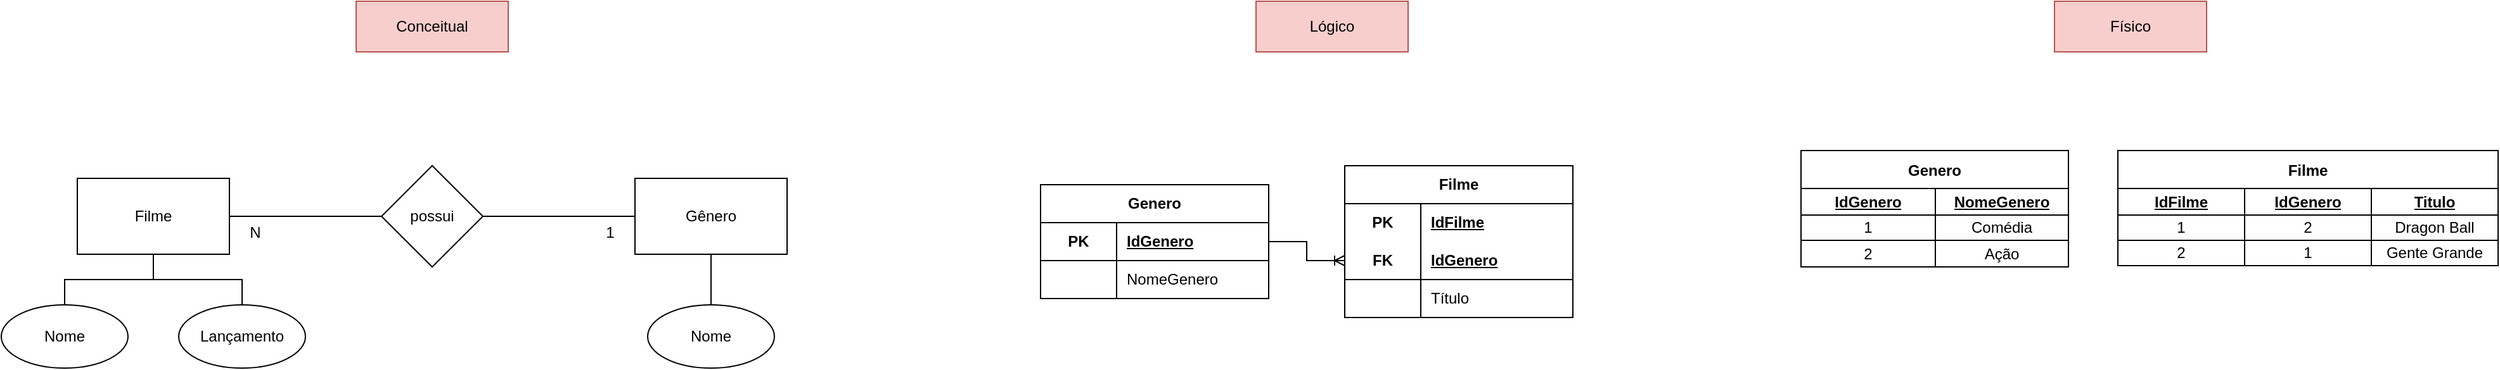<mxfile version="21.6.6" type="device" pages="7">
  <diagram name="00" id="KwN2Oeln5rZCZhrU2hiV">
    <mxGraphModel dx="1114" dy="594" grid="1" gridSize="10" guides="1" tooltips="1" connect="1" arrows="1" fold="1" page="1" pageScale="1" pageWidth="827" pageHeight="1169" math="0" shadow="0">
      <root>
        <mxCell id="0" />
        <mxCell id="1" parent="0" />
        <mxCell id="IiNWbXnxQ1h4hvoGSBG9-8" style="edgeStyle=orthogonalEdgeStyle;rounded=0;orthogonalLoop=1;jettySize=auto;html=1;endArrow=none;endFill=0;" parent="1" source="IiNWbXnxQ1h4hvoGSBG9-10" target="IiNWbXnxQ1h4hvoGSBG9-11" edge="1">
          <mxGeometry relative="1" as="geometry" />
        </mxCell>
        <mxCell id="IiNWbXnxQ1h4hvoGSBG9-10" value="Gênero" style="rounded=0;whiteSpace=wrap;html=1;" parent="1" vertex="1">
          <mxGeometry x="540" y="550" width="120" height="60" as="geometry" />
        </mxCell>
        <mxCell id="IiNWbXnxQ1h4hvoGSBG9-11" value="Nome" style="ellipse;whiteSpace=wrap;html=1;" parent="1" vertex="1">
          <mxGeometry x="550" y="650" width="100" height="50" as="geometry" />
        </mxCell>
        <mxCell id="IiNWbXnxQ1h4hvoGSBG9-5" style="edgeStyle=orthogonalEdgeStyle;rounded=0;orthogonalLoop=1;jettySize=auto;html=1;endArrow=none;endFill=0;" parent="1" source="IiNWbXnxQ1h4hvoGSBG9-1" target="IiNWbXnxQ1h4hvoGSBG9-3" edge="1">
          <mxGeometry relative="1" as="geometry" />
        </mxCell>
        <mxCell id="IiNWbXnxQ1h4hvoGSBG9-6" style="edgeStyle=orthogonalEdgeStyle;rounded=0;orthogonalLoop=1;jettySize=auto;html=1;entryX=0.5;entryY=0;entryDx=0;entryDy=0;endArrow=none;endFill=0;" parent="1" source="IiNWbXnxQ1h4hvoGSBG9-1" target="IiNWbXnxQ1h4hvoGSBG9-4" edge="1">
          <mxGeometry relative="1" as="geometry" />
        </mxCell>
        <mxCell id="IiNWbXnxQ1h4hvoGSBG9-14" value="" style="edgeStyle=orthogonalEdgeStyle;rounded=0;orthogonalLoop=1;jettySize=auto;html=1;endArrow=none;endFill=0;" parent="1" source="IiNWbXnxQ1h4hvoGSBG9-1" target="IiNWbXnxQ1h4hvoGSBG9-13" edge="1">
          <mxGeometry relative="1" as="geometry" />
        </mxCell>
        <mxCell id="IiNWbXnxQ1h4hvoGSBG9-1" value="Filme" style="rounded=0;whiteSpace=wrap;html=1;" parent="1" vertex="1">
          <mxGeometry x="100" y="550" width="120" height="60" as="geometry" />
        </mxCell>
        <mxCell id="IiNWbXnxQ1h4hvoGSBG9-3" value="Nome" style="ellipse;whiteSpace=wrap;html=1;" parent="1" vertex="1">
          <mxGeometry x="40" y="650" width="100" height="50" as="geometry" />
        </mxCell>
        <mxCell id="IiNWbXnxQ1h4hvoGSBG9-4" value="Lançamento" style="ellipse;whiteSpace=wrap;html=1;" parent="1" vertex="1">
          <mxGeometry x="180" y="650" width="100" height="50" as="geometry" />
        </mxCell>
        <mxCell id="IiNWbXnxQ1h4hvoGSBG9-15" style="edgeStyle=orthogonalEdgeStyle;rounded=0;orthogonalLoop=1;jettySize=auto;html=1;entryX=0;entryY=0.5;entryDx=0;entryDy=0;endArrow=none;endFill=0;" parent="1" source="IiNWbXnxQ1h4hvoGSBG9-13" target="IiNWbXnxQ1h4hvoGSBG9-10" edge="1">
          <mxGeometry relative="1" as="geometry" />
        </mxCell>
        <mxCell id="IiNWbXnxQ1h4hvoGSBG9-13" value="possui" style="rhombus;whiteSpace=wrap;html=1;rounded=0;" parent="1" vertex="1">
          <mxGeometry x="340" y="540" width="80" height="80" as="geometry" />
        </mxCell>
        <mxCell id="IiNWbXnxQ1h4hvoGSBG9-16" value="1" style="text;html=1;align=center;verticalAlign=middle;resizable=0;points=[];autosize=1;strokeColor=none;fillColor=none;" parent="1" vertex="1">
          <mxGeometry x="505" y="578" width="30" height="30" as="geometry" />
        </mxCell>
        <mxCell id="IiNWbXnxQ1h4hvoGSBG9-17" value="N" style="text;html=1;align=center;verticalAlign=middle;resizable=0;points=[];autosize=1;strokeColor=none;fillColor=none;" parent="1" vertex="1">
          <mxGeometry x="225" y="578" width="30" height="30" as="geometry" />
        </mxCell>
        <mxCell id="gwdl05q-6P-9434lFX8a-1" value="Conceitual" style="whiteSpace=wrap;html=1;fillColor=#f8cecc;strokeColor=#b85450;" parent="1" vertex="1">
          <mxGeometry x="320" y="410" width="120" height="40" as="geometry" />
        </mxCell>
        <mxCell id="gwdl05q-6P-9434lFX8a-2" value="Lógico" style="whiteSpace=wrap;html=1;fillColor=#f8cecc;strokeColor=#b85450;" parent="1" vertex="1">
          <mxGeometry x="1030" y="410" width="120" height="40" as="geometry" />
        </mxCell>
        <mxCell id="gwdl05q-6P-9434lFX8a-16" value="Filme" style="shape=table;startSize=30;container=1;collapsible=1;childLayout=tableLayout;fixedRows=1;rowLines=0;fontStyle=1;align=center;resizeLast=1;html=1;whiteSpace=wrap;" parent="1" vertex="1">
          <mxGeometry x="1100" y="540" width="180" height="120" as="geometry" />
        </mxCell>
        <mxCell id="gwdl05q-6P-9434lFX8a-17" value="" style="shape=tableRow;horizontal=0;startSize=0;swimlaneHead=0;swimlaneBody=0;fillColor=none;collapsible=0;dropTarget=0;points=[[0,0.5],[1,0.5]];portConstraint=eastwest;top=0;left=0;right=0;bottom=0;html=1;" parent="gwdl05q-6P-9434lFX8a-16" vertex="1">
          <mxGeometry y="30" width="180" height="30" as="geometry" />
        </mxCell>
        <mxCell id="gwdl05q-6P-9434lFX8a-18" value="PK" style="shape=partialRectangle;connectable=0;fillColor=none;top=0;left=0;bottom=0;right=0;fontStyle=1;overflow=hidden;html=1;whiteSpace=wrap;" parent="gwdl05q-6P-9434lFX8a-17" vertex="1">
          <mxGeometry width="60" height="30" as="geometry">
            <mxRectangle width="60" height="30" as="alternateBounds" />
          </mxGeometry>
        </mxCell>
        <mxCell id="gwdl05q-6P-9434lFX8a-19" value="IdFilme" style="shape=partialRectangle;connectable=0;fillColor=none;top=0;left=0;bottom=0;right=0;align=left;spacingLeft=6;fontStyle=5;overflow=hidden;html=1;whiteSpace=wrap;" parent="gwdl05q-6P-9434lFX8a-17" vertex="1">
          <mxGeometry x="60" width="120" height="30" as="geometry">
            <mxRectangle width="120" height="30" as="alternateBounds" />
          </mxGeometry>
        </mxCell>
        <mxCell id="gwdl05q-6P-9434lFX8a-20" value="" style="shape=tableRow;horizontal=0;startSize=0;swimlaneHead=0;swimlaneBody=0;fillColor=none;collapsible=0;dropTarget=0;points=[[0,0.5],[1,0.5]];portConstraint=eastwest;top=0;left=0;right=0;bottom=1;html=1;" parent="gwdl05q-6P-9434lFX8a-16" vertex="1">
          <mxGeometry y="60" width="180" height="30" as="geometry" />
        </mxCell>
        <mxCell id="gwdl05q-6P-9434lFX8a-21" value="FK" style="shape=partialRectangle;connectable=0;fillColor=none;top=0;left=0;bottom=0;right=0;fontStyle=1;overflow=hidden;html=1;whiteSpace=wrap;" parent="gwdl05q-6P-9434lFX8a-20" vertex="1">
          <mxGeometry width="60" height="30" as="geometry">
            <mxRectangle width="60" height="30" as="alternateBounds" />
          </mxGeometry>
        </mxCell>
        <mxCell id="gwdl05q-6P-9434lFX8a-22" value="IdGenero" style="shape=partialRectangle;connectable=0;fillColor=none;top=0;left=0;bottom=0;right=0;align=left;spacingLeft=6;fontStyle=5;overflow=hidden;html=1;whiteSpace=wrap;" parent="gwdl05q-6P-9434lFX8a-20" vertex="1">
          <mxGeometry x="60" width="120" height="30" as="geometry">
            <mxRectangle width="120" height="30" as="alternateBounds" />
          </mxGeometry>
        </mxCell>
        <mxCell id="gwdl05q-6P-9434lFX8a-23" value="" style="shape=tableRow;horizontal=0;startSize=0;swimlaneHead=0;swimlaneBody=0;fillColor=none;collapsible=0;dropTarget=0;points=[[0,0.5],[1,0.5]];portConstraint=eastwest;top=0;left=0;right=0;bottom=0;html=1;" parent="gwdl05q-6P-9434lFX8a-16" vertex="1">
          <mxGeometry y="90" width="180" height="30" as="geometry" />
        </mxCell>
        <mxCell id="gwdl05q-6P-9434lFX8a-24" value="" style="shape=partialRectangle;connectable=0;fillColor=none;top=0;left=0;bottom=0;right=0;editable=1;overflow=hidden;html=1;whiteSpace=wrap;" parent="gwdl05q-6P-9434lFX8a-23" vertex="1">
          <mxGeometry width="60" height="30" as="geometry">
            <mxRectangle width="60" height="30" as="alternateBounds" />
          </mxGeometry>
        </mxCell>
        <mxCell id="gwdl05q-6P-9434lFX8a-25" value="Título" style="shape=partialRectangle;connectable=0;fillColor=none;top=0;left=0;bottom=0;right=0;align=left;spacingLeft=6;overflow=hidden;html=1;whiteSpace=wrap;" parent="gwdl05q-6P-9434lFX8a-23" vertex="1">
          <mxGeometry x="60" width="120" height="30" as="geometry">
            <mxRectangle width="120" height="30" as="alternateBounds" />
          </mxGeometry>
        </mxCell>
        <mxCell id="gwdl05q-6P-9434lFX8a-41" value="" style="edgeStyle=entityRelationEdgeStyle;fontSize=12;html=1;endArrow=ERoneToMany;rounded=0;" parent="1" source="gwdl05q-6P-9434lFX8a-54" target="gwdl05q-6P-9434lFX8a-20" edge="1">
          <mxGeometry width="100" height="100" relative="1" as="geometry">
            <mxPoint x="1020" y="585" as="sourcePoint" />
            <mxPoint x="1080" y="500" as="targetPoint" />
          </mxGeometry>
        </mxCell>
        <mxCell id="gwdl05q-6P-9434lFX8a-54" value="Genero" style="shape=table;startSize=30;container=1;collapsible=1;childLayout=tableLayout;fixedRows=1;rowLines=0;fontStyle=1;align=center;resizeLast=1;html=1;whiteSpace=wrap;" parent="1" vertex="1">
          <mxGeometry x="860" y="555" width="180" height="90" as="geometry" />
        </mxCell>
        <mxCell id="gwdl05q-6P-9434lFX8a-58" value="" style="shape=tableRow;horizontal=0;startSize=0;swimlaneHead=0;swimlaneBody=0;fillColor=none;collapsible=0;dropTarget=0;points=[[0,0.5],[1,0.5]];portConstraint=eastwest;top=0;left=0;right=0;bottom=1;html=1;" parent="gwdl05q-6P-9434lFX8a-54" vertex="1">
          <mxGeometry y="30" width="180" height="30" as="geometry" />
        </mxCell>
        <mxCell id="gwdl05q-6P-9434lFX8a-59" value="PK" style="shape=partialRectangle;connectable=0;fillColor=none;top=0;left=0;bottom=0;right=0;fontStyle=1;overflow=hidden;html=1;whiteSpace=wrap;" parent="gwdl05q-6P-9434lFX8a-58" vertex="1">
          <mxGeometry width="60" height="30" as="geometry">
            <mxRectangle width="60" height="30" as="alternateBounds" />
          </mxGeometry>
        </mxCell>
        <mxCell id="gwdl05q-6P-9434lFX8a-60" value="IdGenero" style="shape=partialRectangle;connectable=0;fillColor=none;top=0;left=0;bottom=0;right=0;align=left;spacingLeft=6;fontStyle=5;overflow=hidden;html=1;whiteSpace=wrap;" parent="gwdl05q-6P-9434lFX8a-58" vertex="1">
          <mxGeometry x="60" width="120" height="30" as="geometry">
            <mxRectangle width="120" height="30" as="alternateBounds" />
          </mxGeometry>
        </mxCell>
        <mxCell id="gwdl05q-6P-9434lFX8a-61" value="" style="shape=tableRow;horizontal=0;startSize=0;swimlaneHead=0;swimlaneBody=0;fillColor=none;collapsible=0;dropTarget=0;points=[[0,0.5],[1,0.5]];portConstraint=eastwest;top=0;left=0;right=0;bottom=0;html=1;" parent="gwdl05q-6P-9434lFX8a-54" vertex="1">
          <mxGeometry y="60" width="180" height="30" as="geometry" />
        </mxCell>
        <mxCell id="gwdl05q-6P-9434lFX8a-62" value="" style="shape=partialRectangle;connectable=0;fillColor=none;top=0;left=0;bottom=0;right=0;editable=1;overflow=hidden;html=1;whiteSpace=wrap;" parent="gwdl05q-6P-9434lFX8a-61" vertex="1">
          <mxGeometry width="60" height="30" as="geometry">
            <mxRectangle width="60" height="30" as="alternateBounds" />
          </mxGeometry>
        </mxCell>
        <mxCell id="gwdl05q-6P-9434lFX8a-63" value="NomeGenero" style="shape=partialRectangle;connectable=0;fillColor=none;top=0;left=0;bottom=0;right=0;align=left;spacingLeft=6;overflow=hidden;html=1;whiteSpace=wrap;" parent="gwdl05q-6P-9434lFX8a-61" vertex="1">
          <mxGeometry x="60" width="120" height="30" as="geometry">
            <mxRectangle width="120" height="30" as="alternateBounds" />
          </mxGeometry>
        </mxCell>
        <mxCell id="gwdl05q-6P-9434lFX8a-67" value="Físico" style="whiteSpace=wrap;html=1;fillColor=#f8cecc;strokeColor=#b85450;" parent="1" vertex="1">
          <mxGeometry x="1660" y="410" width="120" height="40" as="geometry" />
        </mxCell>
        <mxCell id="gwdl05q-6P-9434lFX8a-78" value="Genero" style="shape=table;startSize=30;container=1;collapsible=0;childLayout=tableLayout;fontStyle=1" parent="1" vertex="1">
          <mxGeometry x="1460" y="528" width="211" height="92" as="geometry" />
        </mxCell>
        <mxCell id="gwdl05q-6P-9434lFX8a-79" value="" style="shape=tableRow;horizontal=0;startSize=0;swimlaneHead=0;swimlaneBody=0;strokeColor=inherit;top=0;left=0;bottom=0;right=0;collapsible=0;dropTarget=0;fillColor=none;points=[[0,0.5],[1,0.5]];portConstraint=eastwest;" parent="gwdl05q-6P-9434lFX8a-78" vertex="1">
          <mxGeometry y="30" width="211" height="21" as="geometry" />
        </mxCell>
        <mxCell id="gwdl05q-6P-9434lFX8a-80" value="IdGenero" style="shape=partialRectangle;html=1;whiteSpace=wrap;connectable=0;strokeColor=inherit;overflow=hidden;fillColor=none;top=0;left=0;bottom=0;right=0;pointerEvents=1;fontStyle=5;align=center;" parent="gwdl05q-6P-9434lFX8a-79" vertex="1">
          <mxGeometry width="106" height="21" as="geometry">
            <mxRectangle width="106" height="21" as="alternateBounds" />
          </mxGeometry>
        </mxCell>
        <mxCell id="gwdl05q-6P-9434lFX8a-81" value="NomeGenero" style="shape=partialRectangle;html=1;whiteSpace=wrap;connectable=0;strokeColor=inherit;overflow=hidden;fillColor=none;top=0;left=0;bottom=0;right=0;pointerEvents=1;fontStyle=5;align=center;" parent="gwdl05q-6P-9434lFX8a-79" vertex="1">
          <mxGeometry x="106" width="105" height="21" as="geometry">
            <mxRectangle width="105" height="21" as="alternateBounds" />
          </mxGeometry>
        </mxCell>
        <mxCell id="gwdl05q-6P-9434lFX8a-82" value="" style="shape=tableRow;horizontal=0;startSize=0;swimlaneHead=0;swimlaneBody=0;strokeColor=inherit;top=0;left=0;bottom=0;right=0;collapsible=0;dropTarget=0;fillColor=none;points=[[0,0.5],[1,0.5]];portConstraint=eastwest;" parent="gwdl05q-6P-9434lFX8a-78" vertex="1">
          <mxGeometry y="51" width="211" height="20" as="geometry" />
        </mxCell>
        <mxCell id="gwdl05q-6P-9434lFX8a-83" value="1" style="shape=partialRectangle;html=1;whiteSpace=wrap;connectable=0;strokeColor=inherit;overflow=hidden;fillColor=none;top=0;left=0;bottom=0;right=0;pointerEvents=1;" parent="gwdl05q-6P-9434lFX8a-82" vertex="1">
          <mxGeometry width="106" height="20" as="geometry">
            <mxRectangle width="106" height="20" as="alternateBounds" />
          </mxGeometry>
        </mxCell>
        <mxCell id="gwdl05q-6P-9434lFX8a-84" value="Comédia" style="shape=partialRectangle;html=1;whiteSpace=wrap;connectable=0;strokeColor=inherit;overflow=hidden;fillColor=none;top=0;left=0;bottom=0;right=0;pointerEvents=1;" parent="gwdl05q-6P-9434lFX8a-82" vertex="1">
          <mxGeometry x="106" width="105" height="20" as="geometry">
            <mxRectangle width="105" height="20" as="alternateBounds" />
          </mxGeometry>
        </mxCell>
        <mxCell id="gwdl05q-6P-9434lFX8a-85" value="" style="shape=tableRow;horizontal=0;startSize=0;swimlaneHead=0;swimlaneBody=0;strokeColor=inherit;top=0;left=0;bottom=0;right=0;collapsible=0;dropTarget=0;fillColor=none;points=[[0,0.5],[1,0.5]];portConstraint=eastwest;" parent="gwdl05q-6P-9434lFX8a-78" vertex="1">
          <mxGeometry y="71" width="211" height="21" as="geometry" />
        </mxCell>
        <mxCell id="gwdl05q-6P-9434lFX8a-86" value="2" style="shape=partialRectangle;html=1;whiteSpace=wrap;connectable=0;strokeColor=inherit;overflow=hidden;fillColor=none;top=0;left=0;bottom=0;right=0;pointerEvents=1;" parent="gwdl05q-6P-9434lFX8a-85" vertex="1">
          <mxGeometry width="106" height="21" as="geometry">
            <mxRectangle width="106" height="21" as="alternateBounds" />
          </mxGeometry>
        </mxCell>
        <mxCell id="gwdl05q-6P-9434lFX8a-87" value="Ação" style="shape=partialRectangle;html=1;whiteSpace=wrap;connectable=0;strokeColor=inherit;overflow=hidden;fillColor=none;top=0;left=0;bottom=0;right=0;pointerEvents=1;" parent="gwdl05q-6P-9434lFX8a-85" vertex="1">
          <mxGeometry x="106" width="105" height="21" as="geometry">
            <mxRectangle width="105" height="21" as="alternateBounds" />
          </mxGeometry>
        </mxCell>
        <mxCell id="gwdl05q-6P-9434lFX8a-104" value="Filme" style="shape=table;startSize=30;container=1;collapsible=0;childLayout=tableLayout;fontStyle=1" parent="1" vertex="1">
          <mxGeometry x="1710" y="528" width="300" height="91" as="geometry" />
        </mxCell>
        <mxCell id="gwdl05q-6P-9434lFX8a-105" value="" style="shape=tableRow;horizontal=0;startSize=0;swimlaneHead=0;swimlaneBody=0;strokeColor=inherit;top=0;left=0;bottom=0;right=0;collapsible=0;dropTarget=0;fillColor=none;points=[[0,0.5],[1,0.5]];portConstraint=eastwest;fontStyle=4" parent="gwdl05q-6P-9434lFX8a-104" vertex="1">
          <mxGeometry y="30" width="300" height="21" as="geometry" />
        </mxCell>
        <mxCell id="gwdl05q-6P-9434lFX8a-106" value="IdFilme" style="shape=partialRectangle;html=1;whiteSpace=wrap;connectable=0;strokeColor=inherit;overflow=hidden;fillColor=none;top=0;left=0;bottom=0;right=0;pointerEvents=1;fontStyle=5;align=center;" parent="gwdl05q-6P-9434lFX8a-105" vertex="1">
          <mxGeometry width="100" height="21" as="geometry">
            <mxRectangle width="100" height="21" as="alternateBounds" />
          </mxGeometry>
        </mxCell>
        <mxCell id="gwdl05q-6P-9434lFX8a-107" value="IdGenero" style="shape=partialRectangle;html=1;whiteSpace=wrap;connectable=0;strokeColor=inherit;overflow=hidden;fillColor=none;top=0;left=0;bottom=0;right=0;pointerEvents=1;fontStyle=5;align=center;" parent="gwdl05q-6P-9434lFX8a-105" vertex="1">
          <mxGeometry x="100" width="100" height="21" as="geometry">
            <mxRectangle width="100" height="21" as="alternateBounds" />
          </mxGeometry>
        </mxCell>
        <mxCell id="gwdl05q-6P-9434lFX8a-114" value="Titulo" style="shape=partialRectangle;html=1;whiteSpace=wrap;connectable=0;strokeColor=inherit;overflow=hidden;fillColor=none;top=0;left=0;bottom=0;right=0;pointerEvents=1;fontStyle=5;align=center;" parent="gwdl05q-6P-9434lFX8a-105" vertex="1">
          <mxGeometry x="200" width="100" height="21" as="geometry">
            <mxRectangle width="100" height="21" as="alternateBounds" />
          </mxGeometry>
        </mxCell>
        <mxCell id="gwdl05q-6P-9434lFX8a-108" value="" style="shape=tableRow;horizontal=0;startSize=0;swimlaneHead=0;swimlaneBody=0;strokeColor=inherit;top=0;left=0;bottom=0;right=0;collapsible=0;dropTarget=0;fillColor=none;points=[[0,0.5],[1,0.5]];portConstraint=eastwest;" parent="gwdl05q-6P-9434lFX8a-104" vertex="1">
          <mxGeometry y="51" width="300" height="20" as="geometry" />
        </mxCell>
        <mxCell id="gwdl05q-6P-9434lFX8a-109" value="1" style="shape=partialRectangle;html=1;whiteSpace=wrap;connectable=0;strokeColor=inherit;overflow=hidden;fillColor=none;top=0;left=0;bottom=0;right=0;pointerEvents=1;" parent="gwdl05q-6P-9434lFX8a-108" vertex="1">
          <mxGeometry width="100" height="20" as="geometry">
            <mxRectangle width="100" height="20" as="alternateBounds" />
          </mxGeometry>
        </mxCell>
        <mxCell id="gwdl05q-6P-9434lFX8a-110" value="2" style="shape=partialRectangle;html=1;whiteSpace=wrap;connectable=0;strokeColor=inherit;overflow=hidden;fillColor=none;top=0;left=0;bottom=0;right=0;pointerEvents=1;" parent="gwdl05q-6P-9434lFX8a-108" vertex="1">
          <mxGeometry x="100" width="100" height="20" as="geometry">
            <mxRectangle width="100" height="20" as="alternateBounds" />
          </mxGeometry>
        </mxCell>
        <mxCell id="gwdl05q-6P-9434lFX8a-115" value="Dragon Ball" style="shape=partialRectangle;html=1;whiteSpace=wrap;connectable=0;strokeColor=inherit;overflow=hidden;fillColor=none;top=0;left=0;bottom=0;right=0;pointerEvents=1;" parent="gwdl05q-6P-9434lFX8a-108" vertex="1">
          <mxGeometry x="200" width="100" height="20" as="geometry">
            <mxRectangle width="100" height="20" as="alternateBounds" />
          </mxGeometry>
        </mxCell>
        <mxCell id="gwdl05q-6P-9434lFX8a-111" value="" style="shape=tableRow;horizontal=0;startSize=0;swimlaneHead=0;swimlaneBody=0;strokeColor=inherit;top=0;left=0;bottom=0;right=0;collapsible=0;dropTarget=0;fillColor=none;points=[[0,0.5],[1,0.5]];portConstraint=eastwest;" parent="gwdl05q-6P-9434lFX8a-104" vertex="1">
          <mxGeometry y="71" width="300" height="20" as="geometry" />
        </mxCell>
        <mxCell id="gwdl05q-6P-9434lFX8a-112" value="2" style="shape=partialRectangle;html=1;whiteSpace=wrap;connectable=0;strokeColor=inherit;overflow=hidden;fillColor=none;top=0;left=0;bottom=0;right=0;pointerEvents=1;" parent="gwdl05q-6P-9434lFX8a-111" vertex="1">
          <mxGeometry width="100" height="20" as="geometry">
            <mxRectangle width="100" height="20" as="alternateBounds" />
          </mxGeometry>
        </mxCell>
        <mxCell id="gwdl05q-6P-9434lFX8a-113" value="1" style="shape=partialRectangle;html=1;whiteSpace=wrap;connectable=0;strokeColor=inherit;overflow=hidden;fillColor=none;top=0;left=0;bottom=0;right=0;pointerEvents=1;" parent="gwdl05q-6P-9434lFX8a-111" vertex="1">
          <mxGeometry x="100" width="100" height="20" as="geometry">
            <mxRectangle width="100" height="20" as="alternateBounds" />
          </mxGeometry>
        </mxCell>
        <mxCell id="gwdl05q-6P-9434lFX8a-116" value="Gente Grande" style="shape=partialRectangle;html=1;whiteSpace=wrap;connectable=0;strokeColor=inherit;overflow=hidden;fillColor=none;top=0;left=0;bottom=0;right=0;pointerEvents=1;" parent="gwdl05q-6P-9434lFX8a-111" vertex="1">
          <mxGeometry x="200" width="100" height="20" as="geometry">
            <mxRectangle width="100" height="20" as="alternateBounds" />
          </mxGeometry>
        </mxCell>
      </root>
    </mxGraphModel>
  </diagram>
  <diagram id="ycBASfL-VwHt4sMmBKOt" name="01">
    <mxGraphModel dx="2927" dy="2253" grid="1" gridSize="10" guides="1" tooltips="1" connect="1" arrows="1" fold="1" page="1" pageScale="1" pageWidth="827" pageHeight="1169" math="0" shadow="0">
      <root>
        <mxCell id="0" />
        <mxCell id="1" parent="0" />
        <mxCell id="n3yMt4oifndy3bsY11Ht-5" style="edgeStyle=orthogonalEdgeStyle;rounded=0;orthogonalLoop=1;jettySize=auto;html=1;entryX=0.5;entryY=0;entryDx=0;entryDy=0;endArrow=none;endFill=0;" parent="1" source="MrJeoHakfU2vBSTNth6s-1" target="n3yMt4oifndy3bsY11Ht-4" edge="1">
          <mxGeometry relative="1" as="geometry" />
        </mxCell>
        <mxCell id="n3yMt4oifndy3bsY11Ht-15" style="edgeStyle=orthogonalEdgeStyle;rounded=0;orthogonalLoop=1;jettySize=auto;html=1;endArrow=none;endFill=0;" parent="1" source="MrJeoHakfU2vBSTNth6s-1" target="n3yMt4oifndy3bsY11Ht-16" edge="1">
          <mxGeometry relative="1" as="geometry">
            <mxPoint x="140" y="330" as="targetPoint" />
          </mxGeometry>
        </mxCell>
        <mxCell id="n3yMt4oifndy3bsY11Ht-17" style="edgeStyle=orthogonalEdgeStyle;rounded=0;orthogonalLoop=1;jettySize=auto;html=1;endArrow=none;endFill=0;" parent="1" source="MrJeoHakfU2vBSTNth6s-1" target="n3yMt4oifndy3bsY11Ht-20" edge="1">
          <mxGeometry relative="1" as="geometry">
            <mxPoint x="310" y="130" as="targetPoint" />
          </mxGeometry>
        </mxCell>
        <mxCell id="dblroqLQ5GxGLq_KQUHz-4" value="" style="edgeStyle=orthogonalEdgeStyle;shape=connector;rounded=0;orthogonalLoop=1;jettySize=auto;html=1;labelBackgroundColor=default;strokeColor=default;fontFamily=Helvetica;fontSize=11;fontColor=default;endArrow=none;endFill=0;" parent="1" source="MrJeoHakfU2vBSTNth6s-1" target="dblroqLQ5GxGLq_KQUHz-3" edge="1">
          <mxGeometry relative="1" as="geometry" />
        </mxCell>
        <mxCell id="MrJeoHakfU2vBSTNth6s-1" value="Pessoa" style="rounded=0;whiteSpace=wrap;html=1;" parent="1" vertex="1">
          <mxGeometry x="80" y="120" width="120" height="60" as="geometry" />
        </mxCell>
        <mxCell id="n3yMt4oifndy3bsY11Ht-4" value="Idade" style="ellipse;whiteSpace=wrap;html=1;" parent="1" vertex="1">
          <mxGeometry x="10" y="220" width="120" height="80" as="geometry" />
        </mxCell>
        <mxCell id="n3yMt4oifndy3bsY11Ht-6" style="edgeStyle=orthogonalEdgeStyle;rounded=0;orthogonalLoop=1;jettySize=auto;html=1;entryX=0.5;entryY=0;entryDx=0;entryDy=0;endArrow=none;endFill=0;" parent="1" source="MrJeoHakfU2vBSTNth6s-1" target="n3yMt4oifndy3bsY11Ht-7" edge="1">
          <mxGeometry relative="1" as="geometry">
            <mxPoint x="240" y="190" as="sourcePoint" />
          </mxGeometry>
        </mxCell>
        <mxCell id="n3yMt4oifndy3bsY11Ht-7" value="Nome" style="ellipse;whiteSpace=wrap;html=1;" parent="1" vertex="1">
          <mxGeometry x="150" y="220" width="120" height="80" as="geometry" />
        </mxCell>
        <mxCell id="n3yMt4oifndy3bsY11Ht-8" value="Email" style="rounded=0;whiteSpace=wrap;html=1;" parent="1" vertex="1">
          <mxGeometry x="430" y="90" width="120" height="60" as="geometry" />
        </mxCell>
        <mxCell id="n3yMt4oifndy3bsY11Ht-16" value="CNH" style="ellipse;whiteSpace=wrap;html=1;" parent="1" vertex="1">
          <mxGeometry x="80" y="300" width="120" height="80" as="geometry" />
        </mxCell>
        <mxCell id="n3yMt4oifndy3bsY11Ht-22" value="" style="edgeStyle=orthogonalEdgeStyle;rounded=0;orthogonalLoop=1;jettySize=auto;html=1;endArrow=none;endFill=0;" parent="1" source="n3yMt4oifndy3bsY11Ht-20" target="n3yMt4oifndy3bsY11Ht-8" edge="1">
          <mxGeometry relative="1" as="geometry" />
        </mxCell>
        <mxCell id="n3yMt4oifndy3bsY11Ht-20" value="Possui" style="rhombus;whiteSpace=wrap;html=1;" parent="1" vertex="1">
          <mxGeometry x="270" y="90" width="80" height="80" as="geometry" />
        </mxCell>
        <mxCell id="n3yMt4oifndy3bsY11Ht-24" value="N" style="text;html=1;align=center;verticalAlign=middle;resizable=0;points=[];autosize=1;strokeColor=none;fillColor=none;" parent="1" vertex="1">
          <mxGeometry x="395" y="88" width="30" height="30" as="geometry" />
        </mxCell>
        <mxCell id="n3yMt4oifndy3bsY11Ht-25" value="1" style="text;html=1;align=center;verticalAlign=middle;resizable=0;points=[];autosize=1;strokeColor=none;fillColor=none;" parent="1" vertex="1">
          <mxGeometry x="195" y="120" width="30" height="30" as="geometry" />
        </mxCell>
        <mxCell id="dblroqLQ5GxGLq_KQUHz-1" value="Telefone" style="rounded=0;whiteSpace=wrap;html=1;" parent="1" vertex="1">
          <mxGeometry x="-250" y="120" width="120" height="60" as="geometry" />
        </mxCell>
        <mxCell id="dblroqLQ5GxGLq_KQUHz-5" style="edgeStyle=orthogonalEdgeStyle;shape=connector;rounded=0;orthogonalLoop=1;jettySize=auto;html=1;labelBackgroundColor=default;strokeColor=default;fontFamily=Helvetica;fontSize=11;fontColor=default;endArrow=none;endFill=0;" parent="1" source="dblroqLQ5GxGLq_KQUHz-3" target="dblroqLQ5GxGLq_KQUHz-1" edge="1">
          <mxGeometry relative="1" as="geometry">
            <Array as="points">
              <mxPoint x="-120" y="150" />
            </Array>
          </mxGeometry>
        </mxCell>
        <mxCell id="dblroqLQ5GxGLq_KQUHz-3" value="possui" style="rhombus;whiteSpace=wrap;html=1;rounded=0;" parent="1" vertex="1">
          <mxGeometry x="-80" y="110" width="80" height="80" as="geometry" />
        </mxCell>
        <mxCell id="dblroqLQ5GxGLq_KQUHz-6" value="1" style="text;html=1;align=center;verticalAlign=middle;resizable=0;points=[];autosize=1;strokeColor=none;fillColor=none;fontSize=11;fontFamily=Helvetica;fontColor=default;" parent="1" vertex="1">
          <mxGeometry x="55" y="118" width="30" height="30" as="geometry" />
        </mxCell>
        <mxCell id="dblroqLQ5GxGLq_KQUHz-7" value="N" style="text;html=1;align=center;verticalAlign=middle;resizable=0;points=[];autosize=1;strokeColor=none;fillColor=none;fontSize=11;fontFamily=Helvetica;fontColor=default;" parent="1" vertex="1">
          <mxGeometry x="-115" y="115" width="30" height="30" as="geometry" />
        </mxCell>
        <mxCell id="CFDxiKXHuNtUqBvCqQxL-1" value="Conceitual" style="whiteSpace=wrap;html=1;fillColor=#f8cecc;strokeColor=#b85450;" parent="1" vertex="1">
          <mxGeometry x="100" y="-110" width="120" height="40" as="geometry" />
        </mxCell>
        <mxCell id="CFDxiKXHuNtUqBvCqQxL-2" value="Logico" style="whiteSpace=wrap;html=1;fillColor=#f8cecc;strokeColor=#b85450;" parent="1" vertex="1">
          <mxGeometry x="990" y="-90" width="120" height="40" as="geometry" />
        </mxCell>
        <mxCell id="fGbYPMpxH-FaHcq9bg4y-66" style="edgeStyle=orthogonalEdgeStyle;rounded=0;orthogonalLoop=1;jettySize=auto;html=1;endArrow=ERoneToMany;endFill=0;" parent="1" source="CFDxiKXHuNtUqBvCqQxL-4" target="CFDxiKXHuNtUqBvCqQxL-102" edge="1">
          <mxGeometry relative="1" as="geometry">
            <mxPoint x="950" y="210" as="targetPoint" />
            <Array as="points">
              <mxPoint x="940" y="105" />
              <mxPoint x="940" y="118" />
            </Array>
          </mxGeometry>
        </mxCell>
        <mxCell id="fGbYPMpxH-FaHcq9bg4y-67" style="edgeStyle=orthogonalEdgeStyle;rounded=0;orthogonalLoop=1;jettySize=auto;html=1;endArrow=ERoneToMany;endFill=0;" parent="1" source="CFDxiKXHuNtUqBvCqQxL-4" target="CFDxiKXHuNtUqBvCqQxL-109" edge="1">
          <mxGeometry relative="1" as="geometry" />
        </mxCell>
        <mxCell id="CFDxiKXHuNtUqBvCqQxL-4" value="Pessoa" style="shape=table;startSize=30;container=1;collapsible=1;childLayout=tableLayout;fixedRows=1;rowLines=0;fontStyle=1;align=center;resizeLast=1;html=1;whiteSpace=wrap;" parent="1" vertex="1">
          <mxGeometry x="980" y="30" width="180" height="150" as="geometry">
            <mxRectangle x="870" width="70" height="30" as="alternateBounds" />
          </mxGeometry>
        </mxCell>
        <mxCell id="CFDxiKXHuNtUqBvCqQxL-8" value="" style="shape=tableRow;horizontal=0;startSize=0;swimlaneHead=0;swimlaneBody=0;fillColor=none;collapsible=0;dropTarget=0;points=[[0,0.5],[1,0.5]];portConstraint=eastwest;top=0;left=0;right=0;bottom=1;html=1;" parent="CFDxiKXHuNtUqBvCqQxL-4" vertex="1">
          <mxGeometry y="30" width="180" height="30" as="geometry" />
        </mxCell>
        <mxCell id="CFDxiKXHuNtUqBvCqQxL-9" value="PK" style="shape=partialRectangle;connectable=0;fillColor=none;top=0;left=0;bottom=0;right=0;fontStyle=1;overflow=hidden;html=1;whiteSpace=wrap;" parent="CFDxiKXHuNtUqBvCqQxL-8" vertex="1">
          <mxGeometry width="60" height="30" as="geometry">
            <mxRectangle width="60" height="30" as="alternateBounds" />
          </mxGeometry>
        </mxCell>
        <mxCell id="CFDxiKXHuNtUqBvCqQxL-10" value="IdPessoa" style="shape=partialRectangle;connectable=0;fillColor=none;top=0;left=0;bottom=0;right=0;align=left;spacingLeft=6;fontStyle=5;overflow=hidden;html=1;whiteSpace=wrap;" parent="CFDxiKXHuNtUqBvCqQxL-8" vertex="1">
          <mxGeometry x="60" width="120" height="30" as="geometry">
            <mxRectangle width="120" height="30" as="alternateBounds" />
          </mxGeometry>
        </mxCell>
        <mxCell id="CFDxiKXHuNtUqBvCqQxL-29" value="" style="shape=tableRow;horizontal=0;startSize=0;swimlaneHead=0;swimlaneBody=0;fillColor=none;collapsible=0;dropTarget=0;points=[[0,0.5],[1,0.5]];portConstraint=eastwest;top=0;left=0;right=0;bottom=0;html=1;" parent="CFDxiKXHuNtUqBvCqQxL-4" vertex="1">
          <mxGeometry y="60" width="180" height="30" as="geometry" />
        </mxCell>
        <mxCell id="CFDxiKXHuNtUqBvCqQxL-30" value="" style="shape=partialRectangle;connectable=0;fillColor=none;top=0;left=0;bottom=0;right=0;editable=1;overflow=hidden;html=1;whiteSpace=wrap;" parent="CFDxiKXHuNtUqBvCqQxL-29" vertex="1">
          <mxGeometry width="60" height="30" as="geometry">
            <mxRectangle width="60" height="30" as="alternateBounds" />
          </mxGeometry>
        </mxCell>
        <mxCell id="CFDxiKXHuNtUqBvCqQxL-31" value="Nome" style="shape=partialRectangle;connectable=0;fillColor=none;top=0;left=0;bottom=0;right=0;align=left;spacingLeft=6;overflow=hidden;html=1;whiteSpace=wrap;" parent="CFDxiKXHuNtUqBvCqQxL-29" vertex="1">
          <mxGeometry x="60" width="120" height="30" as="geometry">
            <mxRectangle width="120" height="30" as="alternateBounds" />
          </mxGeometry>
        </mxCell>
        <mxCell id="CFDxiKXHuNtUqBvCqQxL-11" value="" style="shape=tableRow;horizontal=0;startSize=0;swimlaneHead=0;swimlaneBody=0;fillColor=none;collapsible=0;dropTarget=0;points=[[0,0.5],[1,0.5]];portConstraint=eastwest;top=0;left=0;right=0;bottom=0;html=1;" parent="CFDxiKXHuNtUqBvCqQxL-4" vertex="1">
          <mxGeometry y="90" width="180" height="30" as="geometry" />
        </mxCell>
        <mxCell id="CFDxiKXHuNtUqBvCqQxL-12" value="" style="shape=partialRectangle;connectable=0;fillColor=none;top=0;left=0;bottom=0;right=0;editable=1;overflow=hidden;html=1;whiteSpace=wrap;" parent="CFDxiKXHuNtUqBvCqQxL-11" vertex="1">
          <mxGeometry width="60" height="30" as="geometry">
            <mxRectangle width="60" height="30" as="alternateBounds" />
          </mxGeometry>
        </mxCell>
        <mxCell id="CFDxiKXHuNtUqBvCqQxL-13" value="Idade" style="shape=partialRectangle;connectable=0;fillColor=none;top=0;left=0;bottom=0;right=0;align=left;spacingLeft=6;overflow=hidden;html=1;whiteSpace=wrap;" parent="CFDxiKXHuNtUqBvCqQxL-11" vertex="1">
          <mxGeometry x="60" width="120" height="30" as="geometry">
            <mxRectangle width="120" height="30" as="alternateBounds" />
          </mxGeometry>
        </mxCell>
        <mxCell id="CFDxiKXHuNtUqBvCqQxL-26" value="" style="shape=tableRow;horizontal=0;startSize=0;swimlaneHead=0;swimlaneBody=0;fillColor=none;collapsible=0;dropTarget=0;points=[[0,0.5],[1,0.5]];portConstraint=eastwest;top=0;left=0;right=0;bottom=0;html=1;" parent="CFDxiKXHuNtUqBvCqQxL-4" vertex="1">
          <mxGeometry y="120" width="180" height="30" as="geometry" />
        </mxCell>
        <mxCell id="CFDxiKXHuNtUqBvCqQxL-27" value="" style="shape=partialRectangle;connectable=0;fillColor=none;top=0;left=0;bottom=0;right=0;editable=1;overflow=hidden;html=1;whiteSpace=wrap;" parent="CFDxiKXHuNtUqBvCqQxL-26" vertex="1">
          <mxGeometry width="60" height="30" as="geometry">
            <mxRectangle width="60" height="30" as="alternateBounds" />
          </mxGeometry>
        </mxCell>
        <mxCell id="CFDxiKXHuNtUqBvCqQxL-28" value="CNH" style="shape=partialRectangle;connectable=0;fillColor=none;top=0;left=0;bottom=0;right=0;align=left;spacingLeft=6;overflow=hidden;html=1;whiteSpace=wrap;" parent="CFDxiKXHuNtUqBvCqQxL-26" vertex="1">
          <mxGeometry x="60" width="120" height="30" as="geometry">
            <mxRectangle width="120" height="30" as="alternateBounds" />
          </mxGeometry>
        </mxCell>
        <mxCell id="CFDxiKXHuNtUqBvCqQxL-32" value="Telefone" style="shape=table;startSize=30;container=1;collapsible=1;childLayout=tableLayout;fixedRows=1;rowLines=0;fontStyle=1;align=center;resizeLast=1;html=1;whiteSpace=wrap;strokeColor=default;columnLines=1;top=1;bottom=1;" parent="1" vertex="1">
          <mxGeometry x="720" y="43" width="180" height="120" as="geometry">
            <mxRectangle x="870" width="70" height="30" as="alternateBounds" />
          </mxGeometry>
        </mxCell>
        <mxCell id="CFDxiKXHuNtUqBvCqQxL-33" value="" style="shape=tableRow;horizontal=0;startSize=0;swimlaneHead=0;swimlaneBody=0;fillColor=none;collapsible=0;dropTarget=0;points=[[0,0.5],[1,0.5]];portConstraint=eastwest;top=0;left=0;right=0;bottom=0;html=1;swimlaneLine=0;strokeColor=inherit;" parent="CFDxiKXHuNtUqBvCqQxL-32" vertex="1">
          <mxGeometry y="30" width="180" height="30" as="geometry" />
        </mxCell>
        <mxCell id="CFDxiKXHuNtUqBvCqQxL-34" value="PK" style="shape=partialRectangle;connectable=0;fillColor=none;top=0;left=0;bottom=0;right=0;fontStyle=1;overflow=hidden;html=1;whiteSpace=wrap;" parent="CFDxiKXHuNtUqBvCqQxL-33" vertex="1">
          <mxGeometry width="60" height="30" as="geometry">
            <mxRectangle width="60" height="30" as="alternateBounds" />
          </mxGeometry>
        </mxCell>
        <mxCell id="CFDxiKXHuNtUqBvCqQxL-35" value="IdTelefone" style="shape=partialRectangle;connectable=0;fillColor=none;top=0;left=0;bottom=0;right=0;align=left;spacingLeft=6;fontStyle=5;overflow=hidden;html=1;whiteSpace=wrap;strokeColor=inherit;allowArrows=1;recursiveResize=1;expand=1;" parent="CFDxiKXHuNtUqBvCqQxL-33" vertex="1">
          <mxGeometry x="60" width="120" height="30" as="geometry">
            <mxRectangle width="120" height="30" as="alternateBounds" />
          </mxGeometry>
        </mxCell>
        <mxCell id="CFDxiKXHuNtUqBvCqQxL-102" value="" style="shape=tableRow;horizontal=0;startSize=0;swimlaneHead=0;swimlaneBody=0;fillColor=none;collapsible=0;dropTarget=0;points=[[0,0.5],[1,0.5]];portConstraint=eastwest;top=0;left=0;right=0;bottom=1;html=1;strokeColor=inherit;swimlaneLine=0;" parent="CFDxiKXHuNtUqBvCqQxL-32" vertex="1">
          <mxGeometry y="60" width="180" height="30" as="geometry" />
        </mxCell>
        <mxCell id="CFDxiKXHuNtUqBvCqQxL-103" value="FK" style="shape=partialRectangle;connectable=0;fillColor=none;top=0;left=0;bottom=0;right=0;fontStyle=1;overflow=hidden;html=1;whiteSpace=wrap;" parent="CFDxiKXHuNtUqBvCqQxL-102" vertex="1">
          <mxGeometry width="60" height="30" as="geometry">
            <mxRectangle width="60" height="30" as="alternateBounds" />
          </mxGeometry>
        </mxCell>
        <mxCell id="CFDxiKXHuNtUqBvCqQxL-104" value="IdPessoa" style="shape=partialRectangle;connectable=0;fillColor=none;top=0;left=0;bottom=0;right=0;align=left;spacingLeft=6;fontStyle=5;overflow=hidden;html=1;whiteSpace=wrap;" parent="CFDxiKXHuNtUqBvCqQxL-102" vertex="1">
          <mxGeometry x="60" width="120" height="30" as="geometry">
            <mxRectangle width="120" height="30" as="alternateBounds" />
          </mxGeometry>
        </mxCell>
        <mxCell id="CFDxiKXHuNtUqBvCqQxL-36" value="" style="shape=tableRow;horizontal=0;startSize=0;swimlaneHead=0;swimlaneBody=0;fillColor=none;collapsible=0;dropTarget=0;points=[[0,0.5],[1,0.5]];portConstraint=eastwest;top=0;left=0;right=0;bottom=0;html=1;" parent="CFDxiKXHuNtUqBvCqQxL-32" vertex="1">
          <mxGeometry y="90" width="180" height="30" as="geometry" />
        </mxCell>
        <mxCell id="CFDxiKXHuNtUqBvCqQxL-37" value="" style="shape=partialRectangle;connectable=0;fillColor=none;top=0;left=0;bottom=0;right=0;editable=1;overflow=hidden;html=1;whiteSpace=wrap;" parent="CFDxiKXHuNtUqBvCqQxL-36" vertex="1">
          <mxGeometry width="60" height="30" as="geometry">
            <mxRectangle width="60" height="30" as="alternateBounds" />
          </mxGeometry>
        </mxCell>
        <mxCell id="CFDxiKXHuNtUqBvCqQxL-38" value="Número" style="shape=partialRectangle;connectable=0;fillColor=none;top=0;left=0;bottom=0;right=0;align=left;spacingLeft=6;overflow=hidden;html=1;whiteSpace=wrap;" parent="CFDxiKXHuNtUqBvCqQxL-36" vertex="1">
          <mxGeometry x="60" width="120" height="30" as="geometry">
            <mxRectangle width="120" height="30" as="alternateBounds" />
          </mxGeometry>
        </mxCell>
        <mxCell id="CFDxiKXHuNtUqBvCqQxL-105" value="Email" style="shape=table;startSize=30;container=1;collapsible=1;childLayout=tableLayout;fixedRows=1;rowLines=0;fontStyle=1;align=center;resizeLast=1;html=1;whiteSpace=wrap;strokeColor=default;columnLines=1;top=1;bottom=1;" parent="1" vertex="1">
          <mxGeometry x="1260" y="50" width="180" height="120" as="geometry">
            <mxRectangle x="870" width="70" height="30" as="alternateBounds" />
          </mxGeometry>
        </mxCell>
        <mxCell id="CFDxiKXHuNtUqBvCqQxL-106" value="" style="shape=tableRow;horizontal=0;startSize=0;swimlaneHead=0;swimlaneBody=0;fillColor=none;collapsible=0;dropTarget=0;points=[[0,0.5],[1,0.5]];portConstraint=eastwest;top=0;left=0;right=0;bottom=0;html=1;swimlaneLine=0;strokeColor=inherit;" parent="CFDxiKXHuNtUqBvCqQxL-105" vertex="1">
          <mxGeometry y="30" width="180" height="30" as="geometry" />
        </mxCell>
        <mxCell id="CFDxiKXHuNtUqBvCqQxL-107" value="PK" style="shape=partialRectangle;connectable=0;fillColor=none;top=0;left=0;bottom=0;right=0;fontStyle=1;overflow=hidden;html=1;whiteSpace=wrap;" parent="CFDxiKXHuNtUqBvCqQxL-106" vertex="1">
          <mxGeometry width="60" height="30" as="geometry">
            <mxRectangle width="60" height="30" as="alternateBounds" />
          </mxGeometry>
        </mxCell>
        <mxCell id="CFDxiKXHuNtUqBvCqQxL-108" value="IdEmail" style="shape=partialRectangle;connectable=0;fillColor=none;top=0;left=0;bottom=0;right=0;align=left;spacingLeft=6;fontStyle=5;overflow=hidden;html=1;whiteSpace=wrap;strokeColor=inherit;allowArrows=1;recursiveResize=1;expand=1;" parent="CFDxiKXHuNtUqBvCqQxL-106" vertex="1">
          <mxGeometry x="60" width="120" height="30" as="geometry">
            <mxRectangle width="120" height="30" as="alternateBounds" />
          </mxGeometry>
        </mxCell>
        <mxCell id="CFDxiKXHuNtUqBvCqQxL-109" value="" style="shape=tableRow;horizontal=0;startSize=0;swimlaneHead=0;swimlaneBody=0;fillColor=none;collapsible=0;dropTarget=0;points=[[0,0.5],[1,0.5]];portConstraint=eastwest;top=0;left=0;right=0;bottom=1;html=1;strokeColor=inherit;swimlaneLine=0;" parent="CFDxiKXHuNtUqBvCqQxL-105" vertex="1">
          <mxGeometry y="60" width="180" height="30" as="geometry" />
        </mxCell>
        <mxCell id="CFDxiKXHuNtUqBvCqQxL-110" value="FK" style="shape=partialRectangle;connectable=0;fillColor=none;top=0;left=0;bottom=0;right=0;fontStyle=1;overflow=hidden;html=1;whiteSpace=wrap;" parent="CFDxiKXHuNtUqBvCqQxL-109" vertex="1">
          <mxGeometry width="60" height="30" as="geometry">
            <mxRectangle width="60" height="30" as="alternateBounds" />
          </mxGeometry>
        </mxCell>
        <mxCell id="CFDxiKXHuNtUqBvCqQxL-111" value="IdPessoa" style="shape=partialRectangle;connectable=0;fillColor=none;top=0;left=0;bottom=0;right=0;align=left;spacingLeft=6;fontStyle=5;overflow=hidden;html=1;whiteSpace=wrap;" parent="CFDxiKXHuNtUqBvCqQxL-109" vertex="1">
          <mxGeometry x="60" width="120" height="30" as="geometry">
            <mxRectangle width="120" height="30" as="alternateBounds" />
          </mxGeometry>
        </mxCell>
        <mxCell id="CFDxiKXHuNtUqBvCqQxL-112" value="" style="shape=tableRow;horizontal=0;startSize=0;swimlaneHead=0;swimlaneBody=0;fillColor=none;collapsible=0;dropTarget=0;points=[[0,0.5],[1,0.5]];portConstraint=eastwest;top=0;left=0;right=0;bottom=0;html=1;" parent="CFDxiKXHuNtUqBvCqQxL-105" vertex="1">
          <mxGeometry y="90" width="180" height="30" as="geometry" />
        </mxCell>
        <mxCell id="CFDxiKXHuNtUqBvCqQxL-113" value="" style="shape=partialRectangle;connectable=0;fillColor=none;top=0;left=0;bottom=0;right=0;editable=1;overflow=hidden;html=1;whiteSpace=wrap;" parent="CFDxiKXHuNtUqBvCqQxL-112" vertex="1">
          <mxGeometry width="60" height="30" as="geometry">
            <mxRectangle width="60" height="30" as="alternateBounds" />
          </mxGeometry>
        </mxCell>
        <mxCell id="CFDxiKXHuNtUqBvCqQxL-114" value="Email" style="shape=partialRectangle;connectable=0;fillColor=none;top=0;left=0;bottom=0;right=0;align=left;spacingLeft=6;overflow=hidden;html=1;whiteSpace=wrap;" parent="CFDxiKXHuNtUqBvCqQxL-112" vertex="1">
          <mxGeometry x="60" width="120" height="30" as="geometry">
            <mxRectangle width="120" height="30" as="alternateBounds" />
          </mxGeometry>
        </mxCell>
        <mxCell id="CFDxiKXHuNtUqBvCqQxL-134" value="Fisico" style="whiteSpace=wrap;html=1;fillColor=#f8cecc;strokeColor=#b85450;" parent="1" vertex="1">
          <mxGeometry x="1780" y="-100" width="120" height="40" as="geometry" />
        </mxCell>
        <mxCell id="PojSuxmCwXxPdj-uFsC--1" value="Pessoa" style="shape=table;startSize=30;container=1;collapsible=0;childLayout=tableLayout;fontStyle=1" parent="1" vertex="1">
          <mxGeometry x="1640" y="43" width="340.0" height="90" as="geometry" />
        </mxCell>
        <mxCell id="PojSuxmCwXxPdj-uFsC--2" value="" style="shape=tableRow;horizontal=0;startSize=0;swimlaneHead=0;swimlaneBody=0;strokeColor=inherit;top=0;left=0;bottom=0;right=0;collapsible=0;dropTarget=0;fillColor=none;points=[[0,0.5],[1,0.5]];portConstraint=eastwest;" parent="PojSuxmCwXxPdj-uFsC--1" vertex="1">
          <mxGeometry y="30" width="340.0" height="20" as="geometry" />
        </mxCell>
        <mxCell id="PojSuxmCwXxPdj-uFsC--3" value="IdPessoa" style="shape=partialRectangle;html=1;whiteSpace=wrap;connectable=0;strokeColor=inherit;overflow=hidden;fillColor=none;top=0;left=0;bottom=0;right=0;pointerEvents=1;fontStyle=5" parent="PojSuxmCwXxPdj-uFsC--2" vertex="1">
          <mxGeometry width="60" height="20" as="geometry">
            <mxRectangle width="60" height="20" as="alternateBounds" />
          </mxGeometry>
        </mxCell>
        <mxCell id="PojSuxmCwXxPdj-uFsC--4" value="Nome" style="shape=partialRectangle;html=1;whiteSpace=wrap;connectable=0;strokeColor=inherit;overflow=hidden;fillColor=none;top=0;left=0;bottom=0;right=0;pointerEvents=1;fontStyle=5" parent="PojSuxmCwXxPdj-uFsC--2" vertex="1">
          <mxGeometry x="60" width="60" height="20" as="geometry">
            <mxRectangle width="60" height="20" as="alternateBounds" />
          </mxGeometry>
        </mxCell>
        <mxCell id="PojSuxmCwXxPdj-uFsC--5" value="Idade" style="shape=partialRectangle;html=1;whiteSpace=wrap;connectable=0;strokeColor=inherit;overflow=hidden;fillColor=none;top=0;left=0;bottom=0;right=0;pointerEvents=1;fontStyle=5" parent="PojSuxmCwXxPdj-uFsC--2" vertex="1">
          <mxGeometry x="120" width="60" height="20" as="geometry">
            <mxRectangle width="60" height="20" as="alternateBounds" />
          </mxGeometry>
        </mxCell>
        <mxCell id="PojSuxmCwXxPdj-uFsC--6" value="CNH" style="shape=partialRectangle;html=1;whiteSpace=wrap;connectable=0;strokeColor=inherit;overflow=hidden;fillColor=none;top=0;left=0;bottom=0;right=0;pointerEvents=1;fontStyle=5" parent="PojSuxmCwXxPdj-uFsC--2" vertex="1">
          <mxGeometry x="180" width="160" height="20" as="geometry">
            <mxRectangle width="160" height="20" as="alternateBounds" />
          </mxGeometry>
        </mxCell>
        <mxCell id="PojSuxmCwXxPdj-uFsC--7" value="" style="shape=tableRow;horizontal=0;startSize=0;swimlaneHead=0;swimlaneBody=0;strokeColor=inherit;top=0;left=0;bottom=0;right=0;collapsible=0;dropTarget=0;fillColor=none;points=[[0,0.5],[1,0.5]];portConstraint=eastwest;" parent="PojSuxmCwXxPdj-uFsC--1" vertex="1">
          <mxGeometry y="50" width="340.0" height="20" as="geometry" />
        </mxCell>
        <mxCell id="PojSuxmCwXxPdj-uFsC--8" value="1" style="shape=partialRectangle;html=1;whiteSpace=wrap;connectable=0;strokeColor=inherit;overflow=hidden;fillColor=none;top=0;left=0;bottom=0;right=0;pointerEvents=1;" parent="PojSuxmCwXxPdj-uFsC--7" vertex="1">
          <mxGeometry width="60" height="20" as="geometry">
            <mxRectangle width="60" height="20" as="alternateBounds" />
          </mxGeometry>
        </mxCell>
        <mxCell id="PojSuxmCwXxPdj-uFsC--9" value="Gabriel" style="shape=partialRectangle;html=1;whiteSpace=wrap;connectable=0;strokeColor=inherit;overflow=hidden;fillColor=none;top=0;left=0;bottom=0;right=0;pointerEvents=1;" parent="PojSuxmCwXxPdj-uFsC--7" vertex="1">
          <mxGeometry x="60" width="60" height="20" as="geometry">
            <mxRectangle width="60" height="20" as="alternateBounds" />
          </mxGeometry>
        </mxCell>
        <mxCell id="PojSuxmCwXxPdj-uFsC--10" value="18" style="shape=partialRectangle;html=1;whiteSpace=wrap;connectable=0;strokeColor=inherit;overflow=hidden;fillColor=none;top=0;left=0;bottom=0;right=0;pointerEvents=1;" parent="PojSuxmCwXxPdj-uFsC--7" vertex="1">
          <mxGeometry x="120" width="60" height="20" as="geometry">
            <mxRectangle width="60" height="20" as="alternateBounds" />
          </mxGeometry>
        </mxCell>
        <mxCell id="PojSuxmCwXxPdj-uFsC--11" value="1234567890" style="shape=partialRectangle;html=1;whiteSpace=wrap;connectable=0;strokeColor=inherit;overflow=hidden;fillColor=none;top=0;left=0;bottom=0;right=0;pointerEvents=1;" parent="PojSuxmCwXxPdj-uFsC--7" vertex="1">
          <mxGeometry x="180" width="160" height="20" as="geometry">
            <mxRectangle width="160" height="20" as="alternateBounds" />
          </mxGeometry>
        </mxCell>
        <mxCell id="PojSuxmCwXxPdj-uFsC--12" value="" style="shape=tableRow;horizontal=0;startSize=0;swimlaneHead=0;swimlaneBody=0;strokeColor=inherit;top=0;left=0;bottom=0;right=0;collapsible=0;dropTarget=0;fillColor=none;points=[[0,0.5],[1,0.5]];portConstraint=eastwest;" parent="PojSuxmCwXxPdj-uFsC--1" vertex="1">
          <mxGeometry y="70" width="340.0" height="20" as="geometry" />
        </mxCell>
        <mxCell id="PojSuxmCwXxPdj-uFsC--13" value="2" style="shape=partialRectangle;html=1;whiteSpace=wrap;connectable=0;strokeColor=inherit;overflow=hidden;fillColor=none;top=0;left=0;bottom=0;right=0;pointerEvents=1;" parent="PojSuxmCwXxPdj-uFsC--12" vertex="1">
          <mxGeometry width="60" height="20" as="geometry">
            <mxRectangle width="60" height="20" as="alternateBounds" />
          </mxGeometry>
        </mxCell>
        <mxCell id="PojSuxmCwXxPdj-uFsC--14" value="Gustavo" style="shape=partialRectangle;html=1;whiteSpace=wrap;connectable=0;strokeColor=inherit;overflow=hidden;fillColor=none;top=0;left=0;bottom=0;right=0;pointerEvents=1;" parent="PojSuxmCwXxPdj-uFsC--12" vertex="1">
          <mxGeometry x="60" width="60" height="20" as="geometry">
            <mxRectangle width="60" height="20" as="alternateBounds" />
          </mxGeometry>
        </mxCell>
        <mxCell id="PojSuxmCwXxPdj-uFsC--15" value="17" style="shape=partialRectangle;html=1;whiteSpace=wrap;connectable=0;strokeColor=inherit;overflow=hidden;fillColor=none;top=0;left=0;bottom=0;right=0;pointerEvents=1;" parent="PojSuxmCwXxPdj-uFsC--12" vertex="1">
          <mxGeometry x="120" width="60" height="20" as="geometry">
            <mxRectangle width="60" height="20" as="alternateBounds" />
          </mxGeometry>
        </mxCell>
        <mxCell id="PojSuxmCwXxPdj-uFsC--16" value="0987654321" style="shape=partialRectangle;html=1;whiteSpace=wrap;connectable=0;strokeColor=inherit;overflow=hidden;fillColor=none;top=0;left=0;bottom=0;right=0;pointerEvents=1;" parent="PojSuxmCwXxPdj-uFsC--12" vertex="1">
          <mxGeometry x="180" width="160" height="20" as="geometry">
            <mxRectangle width="160" height="20" as="alternateBounds" />
          </mxGeometry>
        </mxCell>
        <mxCell id="fGbYPMpxH-FaHcq9bg4y-33" value="Telefone" style="shape=table;startSize=30;container=1;collapsible=0;childLayout=tableLayout;fontStyle=1" parent="1" vertex="1">
          <mxGeometry x="1700" y="190" width="250" height="90" as="geometry" />
        </mxCell>
        <mxCell id="fGbYPMpxH-FaHcq9bg4y-34" value="" style="shape=tableRow;horizontal=0;startSize=0;swimlaneHead=0;swimlaneBody=0;strokeColor=inherit;top=0;left=0;bottom=0;right=0;collapsible=0;dropTarget=0;fillColor=none;points=[[0,0.5],[1,0.5]];portConstraint=eastwest;" parent="fGbYPMpxH-FaHcq9bg4y-33" vertex="1">
          <mxGeometry y="30" width="250" height="20" as="geometry" />
        </mxCell>
        <mxCell id="fGbYPMpxH-FaHcq9bg4y-35" value="IdTelefone" style="shape=partialRectangle;html=1;whiteSpace=wrap;connectable=0;strokeColor=inherit;overflow=hidden;fillColor=none;top=0;left=0;bottom=0;right=0;pointerEvents=1;fontStyle=5" parent="fGbYPMpxH-FaHcq9bg4y-34" vertex="1">
          <mxGeometry width="73" height="20" as="geometry">
            <mxRectangle width="73" height="20" as="alternateBounds" />
          </mxGeometry>
        </mxCell>
        <mxCell id="fGbYPMpxH-FaHcq9bg4y-36" value="IdPessoa" style="shape=partialRectangle;html=1;whiteSpace=wrap;connectable=0;strokeColor=inherit;overflow=hidden;fillColor=none;top=0;left=0;bottom=0;right=0;pointerEvents=1;fontStyle=5" parent="fGbYPMpxH-FaHcq9bg4y-34" vertex="1">
          <mxGeometry x="73" width="74" height="20" as="geometry">
            <mxRectangle width="74" height="20" as="alternateBounds" />
          </mxGeometry>
        </mxCell>
        <mxCell id="fGbYPMpxH-FaHcq9bg4y-37" value="Numero" style="shape=partialRectangle;html=1;whiteSpace=wrap;connectable=0;strokeColor=inherit;overflow=hidden;fillColor=none;top=0;left=0;bottom=0;right=0;pointerEvents=1;fontStyle=5" parent="fGbYPMpxH-FaHcq9bg4y-34" vertex="1">
          <mxGeometry x="147" width="103" height="20" as="geometry">
            <mxRectangle width="103" height="20" as="alternateBounds" />
          </mxGeometry>
        </mxCell>
        <mxCell id="fGbYPMpxH-FaHcq9bg4y-39" value="" style="shape=tableRow;horizontal=0;startSize=0;swimlaneHead=0;swimlaneBody=0;strokeColor=inherit;top=0;left=0;bottom=0;right=0;collapsible=0;dropTarget=0;fillColor=none;points=[[0,0.5],[1,0.5]];portConstraint=eastwest;" parent="fGbYPMpxH-FaHcq9bg4y-33" vertex="1">
          <mxGeometry y="50" width="250" height="20" as="geometry" />
        </mxCell>
        <mxCell id="fGbYPMpxH-FaHcq9bg4y-40" value="1" style="shape=partialRectangle;html=1;whiteSpace=wrap;connectable=0;strokeColor=inherit;overflow=hidden;fillColor=none;top=0;left=0;bottom=0;right=0;pointerEvents=1;" parent="fGbYPMpxH-FaHcq9bg4y-39" vertex="1">
          <mxGeometry width="73" height="20" as="geometry">
            <mxRectangle width="73" height="20" as="alternateBounds" />
          </mxGeometry>
        </mxCell>
        <mxCell id="fGbYPMpxH-FaHcq9bg4y-41" value="2" style="shape=partialRectangle;html=1;whiteSpace=wrap;connectable=0;strokeColor=inherit;overflow=hidden;fillColor=none;top=0;left=0;bottom=0;right=0;pointerEvents=1;" parent="fGbYPMpxH-FaHcq9bg4y-39" vertex="1">
          <mxGeometry x="73" width="74" height="20" as="geometry">
            <mxRectangle width="74" height="20" as="alternateBounds" />
          </mxGeometry>
        </mxCell>
        <mxCell id="fGbYPMpxH-FaHcq9bg4y-42" value="(11) 91234-1234" style="shape=partialRectangle;html=1;whiteSpace=wrap;connectable=0;strokeColor=inherit;overflow=hidden;fillColor=none;top=0;left=0;bottom=0;right=0;pointerEvents=1;" parent="fGbYPMpxH-FaHcq9bg4y-39" vertex="1">
          <mxGeometry x="147" width="103" height="20" as="geometry">
            <mxRectangle width="103" height="20" as="alternateBounds" />
          </mxGeometry>
        </mxCell>
        <mxCell id="fGbYPMpxH-FaHcq9bg4y-44" value="" style="shape=tableRow;horizontal=0;startSize=0;swimlaneHead=0;swimlaneBody=0;strokeColor=inherit;top=0;left=0;bottom=0;right=0;collapsible=0;dropTarget=0;fillColor=none;points=[[0,0.5],[1,0.5]];portConstraint=eastwest;" parent="fGbYPMpxH-FaHcq9bg4y-33" vertex="1">
          <mxGeometry y="70" width="250" height="20" as="geometry" />
        </mxCell>
        <mxCell id="fGbYPMpxH-FaHcq9bg4y-45" value="2" style="shape=partialRectangle;html=1;whiteSpace=wrap;connectable=0;strokeColor=inherit;overflow=hidden;fillColor=none;top=0;left=0;bottom=0;right=0;pointerEvents=1;" parent="fGbYPMpxH-FaHcq9bg4y-44" vertex="1">
          <mxGeometry width="73" height="20" as="geometry">
            <mxRectangle width="73" height="20" as="alternateBounds" />
          </mxGeometry>
        </mxCell>
        <mxCell id="fGbYPMpxH-FaHcq9bg4y-46" value="1" style="shape=partialRectangle;html=1;whiteSpace=wrap;connectable=0;strokeColor=inherit;overflow=hidden;fillColor=none;top=0;left=0;bottom=0;right=0;pointerEvents=1;" parent="fGbYPMpxH-FaHcq9bg4y-44" vertex="1">
          <mxGeometry x="73" width="74" height="20" as="geometry">
            <mxRectangle width="74" height="20" as="alternateBounds" />
          </mxGeometry>
        </mxCell>
        <mxCell id="fGbYPMpxH-FaHcq9bg4y-47" value="(11) 94321-4321" style="shape=partialRectangle;html=1;whiteSpace=wrap;connectable=0;strokeColor=inherit;overflow=hidden;fillColor=none;top=0;left=0;bottom=0;right=0;pointerEvents=1;" parent="fGbYPMpxH-FaHcq9bg4y-44" vertex="1">
          <mxGeometry x="147" width="103" height="20" as="geometry">
            <mxRectangle width="103" height="20" as="alternateBounds" />
          </mxGeometry>
        </mxCell>
        <mxCell id="fGbYPMpxH-FaHcq9bg4y-49" value="Email" style="shape=table;startSize=30;container=1;collapsible=0;childLayout=tableLayout;fontStyle=1" parent="1" vertex="1">
          <mxGeometry x="1670" y="340" width="290.0" height="90" as="geometry" />
        </mxCell>
        <mxCell id="fGbYPMpxH-FaHcq9bg4y-50" value="" style="shape=tableRow;horizontal=0;startSize=0;swimlaneHead=0;swimlaneBody=0;strokeColor=inherit;top=0;left=0;bottom=0;right=0;collapsible=0;dropTarget=0;fillColor=none;points=[[0,0.5],[1,0.5]];portConstraint=eastwest;" parent="fGbYPMpxH-FaHcq9bg4y-49" vertex="1">
          <mxGeometry y="30" width="290.0" height="20" as="geometry" />
        </mxCell>
        <mxCell id="fGbYPMpxH-FaHcq9bg4y-52" value="IdEmail" style="shape=partialRectangle;html=1;whiteSpace=wrap;connectable=0;strokeColor=inherit;overflow=hidden;fillColor=none;top=0;left=0;bottom=0;right=0;pointerEvents=1;fontStyle=5" parent="fGbYPMpxH-FaHcq9bg4y-50" vertex="1">
          <mxGeometry width="60" height="20" as="geometry">
            <mxRectangle width="60" height="20" as="alternateBounds" />
          </mxGeometry>
        </mxCell>
        <mxCell id="fGbYPMpxH-FaHcq9bg4y-53" value="IdPessoa" style="shape=partialRectangle;html=1;whiteSpace=wrap;connectable=0;strokeColor=inherit;overflow=hidden;fillColor=none;top=0;left=0;bottom=0;right=0;pointerEvents=1;fontStyle=5" parent="fGbYPMpxH-FaHcq9bg4y-50" vertex="1">
          <mxGeometry x="60" width="60" height="20" as="geometry">
            <mxRectangle width="60" height="20" as="alternateBounds" />
          </mxGeometry>
        </mxCell>
        <mxCell id="fGbYPMpxH-FaHcq9bg4y-54" value="Email" style="shape=partialRectangle;html=1;whiteSpace=wrap;connectable=0;strokeColor=inherit;overflow=hidden;fillColor=none;top=0;left=0;bottom=0;right=0;pointerEvents=1;fontStyle=5" parent="fGbYPMpxH-FaHcq9bg4y-50" vertex="1">
          <mxGeometry x="120" width="170" height="20" as="geometry">
            <mxRectangle width="170" height="20" as="alternateBounds" />
          </mxGeometry>
        </mxCell>
        <mxCell id="fGbYPMpxH-FaHcq9bg4y-55" value="" style="shape=tableRow;horizontal=0;startSize=0;swimlaneHead=0;swimlaneBody=0;strokeColor=inherit;top=0;left=0;bottom=0;right=0;collapsible=0;dropTarget=0;fillColor=none;points=[[0,0.5],[1,0.5]];portConstraint=eastwest;" parent="fGbYPMpxH-FaHcq9bg4y-49" vertex="1">
          <mxGeometry y="50" width="290.0" height="20" as="geometry" />
        </mxCell>
        <mxCell id="fGbYPMpxH-FaHcq9bg4y-57" value="1" style="shape=partialRectangle;html=1;whiteSpace=wrap;connectable=0;strokeColor=inherit;overflow=hidden;fillColor=none;top=0;left=0;bottom=0;right=0;pointerEvents=1;" parent="fGbYPMpxH-FaHcq9bg4y-55" vertex="1">
          <mxGeometry width="60" height="20" as="geometry">
            <mxRectangle width="60" height="20" as="alternateBounds" />
          </mxGeometry>
        </mxCell>
        <mxCell id="fGbYPMpxH-FaHcq9bg4y-58" value="2" style="shape=partialRectangle;html=1;whiteSpace=wrap;connectable=0;strokeColor=inherit;overflow=hidden;fillColor=none;top=0;left=0;bottom=0;right=0;pointerEvents=1;" parent="fGbYPMpxH-FaHcq9bg4y-55" vertex="1">
          <mxGeometry x="60" width="60" height="20" as="geometry">
            <mxRectangle width="60" height="20" as="alternateBounds" />
          </mxGeometry>
        </mxCell>
        <mxCell id="fGbYPMpxH-FaHcq9bg4y-59" value="gabriel@email.com" style="shape=partialRectangle;html=1;whiteSpace=wrap;connectable=0;strokeColor=inherit;overflow=hidden;fillColor=none;top=0;left=0;bottom=0;right=0;pointerEvents=1;" parent="fGbYPMpxH-FaHcq9bg4y-55" vertex="1">
          <mxGeometry x="120" width="170" height="20" as="geometry">
            <mxRectangle width="170" height="20" as="alternateBounds" />
          </mxGeometry>
        </mxCell>
        <mxCell id="fGbYPMpxH-FaHcq9bg4y-60" value="" style="shape=tableRow;horizontal=0;startSize=0;swimlaneHead=0;swimlaneBody=0;strokeColor=inherit;top=0;left=0;bottom=0;right=0;collapsible=0;dropTarget=0;fillColor=none;points=[[0,0.5],[1,0.5]];portConstraint=eastwest;" parent="fGbYPMpxH-FaHcq9bg4y-49" vertex="1">
          <mxGeometry y="70" width="290.0" height="20" as="geometry" />
        </mxCell>
        <mxCell id="fGbYPMpxH-FaHcq9bg4y-62" value="2" style="shape=partialRectangle;html=1;whiteSpace=wrap;connectable=0;strokeColor=inherit;overflow=hidden;fillColor=none;top=0;left=0;bottom=0;right=0;pointerEvents=1;" parent="fGbYPMpxH-FaHcq9bg4y-60" vertex="1">
          <mxGeometry width="60" height="20" as="geometry">
            <mxRectangle width="60" height="20" as="alternateBounds" />
          </mxGeometry>
        </mxCell>
        <mxCell id="fGbYPMpxH-FaHcq9bg4y-63" value="1" style="shape=partialRectangle;html=1;whiteSpace=wrap;connectable=0;strokeColor=inherit;overflow=hidden;fillColor=none;top=0;left=0;bottom=0;right=0;pointerEvents=1;" parent="fGbYPMpxH-FaHcq9bg4y-60" vertex="1">
          <mxGeometry x="60" width="60" height="20" as="geometry">
            <mxRectangle width="60" height="20" as="alternateBounds" />
          </mxGeometry>
        </mxCell>
        <mxCell id="fGbYPMpxH-FaHcq9bg4y-64" value="gustavo@email.com" style="shape=partialRectangle;html=1;whiteSpace=wrap;connectable=0;strokeColor=inherit;overflow=hidden;fillColor=none;top=0;left=0;bottom=0;right=0;pointerEvents=1;" parent="fGbYPMpxH-FaHcq9bg4y-60" vertex="1">
          <mxGeometry x="120" width="170" height="20" as="geometry">
            <mxRectangle width="170" height="20" as="alternateBounds" />
          </mxGeometry>
        </mxCell>
      </root>
    </mxGraphModel>
  </diagram>
  <diagram id="4_TgSkiuPhWpi6CwwmDb" name="02">
    <mxGraphModel dx="1750" dy="2072" grid="1" gridSize="10" guides="1" tooltips="1" connect="1" arrows="1" fold="1" page="1" pageScale="1" pageWidth="827" pageHeight="1169" math="0" shadow="0">
      <root>
        <mxCell id="0" />
        <mxCell id="1" parent="0" />
        <mxCell id="tNFfRugezPojo0s40-zh-3" value="" style="edgeStyle=orthogonalEdgeStyle;rounded=0;orthogonalLoop=1;jettySize=auto;html=1;endArrow=none;endFill=0;" parent="1" source="tNFfRugezPojo0s40-zh-1" target="tNFfRugezPojo0s40-zh-2" edge="1">
          <mxGeometry relative="1" as="geometry" />
        </mxCell>
        <mxCell id="64SuosAxkniOMiF6p_Tj-176" value="" style="edgeStyle=orthogonalEdgeStyle;shape=connector;rounded=0;orthogonalLoop=1;jettySize=auto;html=1;labelBackgroundColor=default;strokeColor=default;fontFamily=Helvetica;fontSize=11;fontColor=default;endArrow=none;endFill=0;startSize=30;" parent="1" source="tNFfRugezPojo0s40-zh-1" target="64SuosAxkniOMiF6p_Tj-170" edge="1">
          <mxGeometry relative="1" as="geometry" />
        </mxCell>
        <mxCell id="tNFfRugezPojo0s40-zh-1" value="Empresa" style="rounded=0;whiteSpace=wrap;html=1;" parent="1" vertex="1">
          <mxGeometry x="80" y="90" width="120" height="60" as="geometry" />
        </mxCell>
        <mxCell id="tNFfRugezPojo0s40-zh-5" value="" style="edgeStyle=orthogonalEdgeStyle;rounded=0;orthogonalLoop=1;jettySize=auto;html=1;endArrow=none;endFill=0;" parent="1" source="tNFfRugezPojo0s40-zh-2" target="tNFfRugezPojo0s40-zh-4" edge="1">
          <mxGeometry relative="1" as="geometry" />
        </mxCell>
        <mxCell id="tNFfRugezPojo0s40-zh-2" value="possui" style="rhombus;whiteSpace=wrap;html=1;rounded=0;" parent="1" vertex="1">
          <mxGeometry x="280" y="80" width="80" height="80" as="geometry" />
        </mxCell>
        <mxCell id="sXpRkMEjhlrN1JUKYsws-2" style="edgeStyle=orthogonalEdgeStyle;rounded=0;orthogonalLoop=1;jettySize=auto;html=1;endArrow=none;endFill=0;curved=1;" parent="1" source="tNFfRugezPojo0s40-zh-4" target="sXpRkMEjhlrN1JUKYsws-4" edge="1">
          <mxGeometry relative="1" as="geometry">
            <mxPoint x="570" y="170" as="targetPoint" />
          </mxGeometry>
        </mxCell>
        <mxCell id="sXpRkMEjhlrN1JUKYsws-8" style="edgeStyle=orthogonalEdgeStyle;rounded=0;orthogonalLoop=1;jettySize=auto;html=1;endArrow=none;endFill=0;" parent="1" source="tNFfRugezPojo0s40-zh-4" target="KMUsfIgFhsceWshMV8vq-1" edge="1">
          <mxGeometry relative="1" as="geometry">
            <mxPoint x="440" y="249.216" as="targetPoint" />
            <Array as="points">
              <mxPoint x="550" y="200" />
              <mxPoint x="440" y="200" />
            </Array>
          </mxGeometry>
        </mxCell>
        <mxCell id="sXpRkMEjhlrN1JUKYsws-12" value="" style="edgeStyle=orthogonalEdgeStyle;rounded=0;orthogonalLoop=1;jettySize=auto;html=1;endArrow=none;endFill=0;" parent="1" source="tNFfRugezPojo0s40-zh-4" target="KMUsfIgFhsceWshMV8vq-2" edge="1">
          <mxGeometry relative="1" as="geometry">
            <mxPoint x="570" y="254.073" as="targetPoint" />
            <Array as="points">
              <mxPoint x="550" y="360" />
            </Array>
          </mxGeometry>
        </mxCell>
        <mxCell id="9DTPbRtw8b_0erv_twRs-2" style="edgeStyle=orthogonalEdgeStyle;shape=connector;rounded=0;orthogonalLoop=1;jettySize=auto;html=1;labelBackgroundColor=default;strokeColor=default;fontFamily=Helvetica;fontSize=11;fontColor=default;endArrow=none;endFill=0;startSize=30;" parent="1" source="tNFfRugezPojo0s40-zh-4" target="9DTPbRtw8b_0erv_twRs-3" edge="1">
          <mxGeometry relative="1" as="geometry">
            <mxPoint x="840" y="140" as="targetPoint" />
          </mxGeometry>
        </mxCell>
        <mxCell id="tNFfRugezPojo0s40-zh-4" value="Veiculo" style="whiteSpace=wrap;html=1;rounded=0;" parent="1" vertex="1">
          <mxGeometry x="490" y="90" width="120" height="60" as="geometry" />
        </mxCell>
        <mxCell id="sXpRkMEjhlrN1JUKYsws-4" value="Placa" style="ellipse;whiteSpace=wrap;html=1;" parent="1" vertex="1">
          <mxGeometry x="670" y="255" width="100" height="50" as="geometry" />
        </mxCell>
        <mxCell id="rRZY8Ldj3T45w7Eb76dG-8" style="edgeStyle=orthogonalEdgeStyle;rounded=0;orthogonalLoop=1;jettySize=auto;html=1;endArrow=none;endFill=0;" parent="1" source="sXpRkMEjhlrN1JUKYsws-5" target="rRZY8Ldj3T45w7Eb76dG-6" edge="1">
          <mxGeometry relative="1" as="geometry" />
        </mxCell>
        <mxCell id="rRZY8Ldj3T45w7Eb76dG-9" style="edgeStyle=orthogonalEdgeStyle;rounded=0;orthogonalLoop=1;jettySize=auto;html=1;endArrow=none;endFill=0;" parent="1" source="sXpRkMEjhlrN1JUKYsws-5" target="rRZY8Ldj3T45w7Eb76dG-7" edge="1">
          <mxGeometry relative="1" as="geometry" />
        </mxCell>
        <mxCell id="sXpRkMEjhlrN1JUKYsws-5" value="Cliente" style="rounded=0;whiteSpace=wrap;html=1;" parent="1" vertex="1">
          <mxGeometry x="490" y="-322" width="120" height="60" as="geometry" />
        </mxCell>
        <mxCell id="sXpRkMEjhlrN1JUKYsws-16" value="" style="edgeStyle=orthogonalEdgeStyle;rounded=0;orthogonalLoop=1;jettySize=auto;html=1;endArrow=none;endFill=0;" parent="1" source="sXpRkMEjhlrN1JUKYsws-14" target="tNFfRugezPojo0s40-zh-4" edge="1">
          <mxGeometry relative="1" as="geometry" />
        </mxCell>
        <mxCell id="KMUsfIgFhsceWshMV8vq-15" value="" style="edgeStyle=orthogonalEdgeStyle;shape=connector;rounded=0;orthogonalLoop=1;jettySize=auto;html=1;labelBackgroundColor=default;strokeColor=default;fontFamily=Helvetica;fontSize=11;fontColor=default;endArrow=none;endFill=0;" parent="1" source="sXpRkMEjhlrN1JUKYsws-14" target="KMUsfIgFhsceWshMV8vq-14" edge="1">
          <mxGeometry relative="1" as="geometry" />
        </mxCell>
        <mxCell id="sXpRkMEjhlrN1JUKYsws-14" value="possui" style="rhombus;whiteSpace=wrap;html=1;rounded=0;" parent="1" vertex="1">
          <mxGeometry x="510" y="-40" width="80" height="80" as="geometry" />
        </mxCell>
        <mxCell id="rRZY8Ldj3T45w7Eb76dG-1" value="1" style="text;html=1;align=center;verticalAlign=middle;resizable=0;points=[];autosize=1;strokeColor=none;fillColor=none;" parent="1" vertex="1">
          <mxGeometry x="555" y="60" width="30" height="30" as="geometry" />
        </mxCell>
        <mxCell id="rRZY8Ldj3T45w7Eb76dG-2" value="N" style="text;html=1;align=center;verticalAlign=middle;resizable=0;points=[];autosize=1;strokeColor=none;fillColor=none;" parent="1" vertex="1">
          <mxGeometry x="550" y="-70" width="30" height="30" as="geometry" />
        </mxCell>
        <mxCell id="rRZY8Ldj3T45w7Eb76dG-3" value="1" style="text;html=1;align=center;verticalAlign=middle;resizable=0;points=[];autosize=1;strokeColor=none;fillColor=none;" parent="1" vertex="1">
          <mxGeometry x="210" y="90" width="30" height="30" as="geometry" />
        </mxCell>
        <mxCell id="rRZY8Ldj3T45w7Eb76dG-4" value="N" style="text;html=1;align=center;verticalAlign=middle;resizable=0;points=[];autosize=1;strokeColor=none;fillColor=none;" parent="1" vertex="1">
          <mxGeometry x="450" y="90" width="30" height="30" as="geometry" />
        </mxCell>
        <mxCell id="rRZY8Ldj3T45w7Eb76dG-6" value="Nome" style="ellipse;whiteSpace=wrap;html=1;" parent="1" vertex="1">
          <mxGeometry x="430" y="-440" width="80" height="40" as="geometry" />
        </mxCell>
        <mxCell id="rRZY8Ldj3T45w7Eb76dG-7" value="CPF" style="ellipse;whiteSpace=wrap;html=1;" parent="1" vertex="1">
          <mxGeometry x="570" y="-440" width="80" height="40" as="geometry" />
        </mxCell>
        <mxCell id="KMUsfIgFhsceWshMV8vq-4" value="" style="edgeStyle=orthogonalEdgeStyle;shape=connector;rounded=0;orthogonalLoop=1;jettySize=auto;html=1;labelBackgroundColor=default;strokeColor=default;fontFamily=Helvetica;fontSize=11;fontColor=default;endArrow=none;endFill=0;" parent="1" source="KMUsfIgFhsceWshMV8vq-1" target="KMUsfIgFhsceWshMV8vq-3" edge="1">
          <mxGeometry relative="1" as="geometry" />
        </mxCell>
        <mxCell id="KMUsfIgFhsceWshMV8vq-1" value="possui" style="rhombus;whiteSpace=wrap;html=1;fontFamily=Helvetica;fontSize=11;fontColor=default;" parent="1" vertex="1">
          <mxGeometry x="400" y="209.216" width="80" height="80" as="geometry" />
        </mxCell>
        <mxCell id="KMUsfIgFhsceWshMV8vq-6" value="" style="edgeStyle=orthogonalEdgeStyle;shape=connector;rounded=0;orthogonalLoop=1;jettySize=auto;html=1;labelBackgroundColor=default;strokeColor=default;fontFamily=Helvetica;fontSize=11;fontColor=default;endArrow=none;endFill=0;" parent="1" source="KMUsfIgFhsceWshMV8vq-2" target="KMUsfIgFhsceWshMV8vq-5" edge="1">
          <mxGeometry relative="1" as="geometry" />
        </mxCell>
        <mxCell id="KMUsfIgFhsceWshMV8vq-2" value="possui" style="rhombus;whiteSpace=wrap;html=1;fontFamily=Helvetica;fontSize=11;fontColor=default;" parent="1" vertex="1">
          <mxGeometry x="590" y="320.003" width="80" height="80" as="geometry" />
        </mxCell>
        <mxCell id="KMUsfIgFhsceWshMV8vq-3" value="Marca" style="whiteSpace=wrap;html=1;fontSize=11;" parent="1" vertex="1">
          <mxGeometry x="380" y="379.216" width="120" height="60" as="geometry" />
        </mxCell>
        <mxCell id="KMUsfIgFhsceWshMV8vq-5" value="Modelo" style="whiteSpace=wrap;html=1;fontSize=11;" parent="1" vertex="1">
          <mxGeometry x="600" y="450.003" width="120" height="60" as="geometry" />
        </mxCell>
        <mxCell id="KMUsfIgFhsceWshMV8vq-7" value="N" style="text;html=1;align=center;verticalAlign=middle;resizable=0;points=[];autosize=1;strokeColor=none;fillColor=none;fontSize=11;fontFamily=Helvetica;fontColor=default;" parent="1" vertex="1">
          <mxGeometry x="410" y="184.07" width="30" height="30" as="geometry" />
        </mxCell>
        <mxCell id="KMUsfIgFhsceWshMV8vq-8" value="1" style="text;html=1;align=center;verticalAlign=middle;resizable=0;points=[];autosize=1;strokeColor=none;fillColor=none;fontSize=11;fontFamily=Helvetica;fontColor=default;" parent="1" vertex="1">
          <mxGeometry x="410" y="349.22" width="30" height="30" as="geometry" />
        </mxCell>
        <mxCell id="KMUsfIgFhsceWshMV8vq-9" value="N" style="text;html=1;align=center;verticalAlign=middle;resizable=0;points=[];autosize=1;strokeColor=none;fillColor=none;fontSize=11;fontFamily=Helvetica;fontColor=default;" parent="1" vertex="1">
          <mxGeometry x="670" y="409.22" width="30" height="30" as="geometry" />
        </mxCell>
        <mxCell id="KMUsfIgFhsceWshMV8vq-10" value="1" style="text;html=1;align=center;verticalAlign=middle;resizable=0;points=[];autosize=1;strokeColor=none;fillColor=none;fontSize=11;fontFamily=Helvetica;fontColor=default;" parent="1" vertex="1">
          <mxGeometry x="560" y="209.22" width="30" height="30" as="geometry" />
        </mxCell>
        <mxCell id="KMUsfIgFhsceWshMV8vq-17" value="" style="edgeStyle=orthogonalEdgeStyle;shape=connector;rounded=0;orthogonalLoop=1;jettySize=auto;html=1;labelBackgroundColor=default;strokeColor=default;fontFamily=Helvetica;fontSize=11;fontColor=default;endArrow=none;endFill=0;" parent="1" source="KMUsfIgFhsceWshMV8vq-14" target="KMUsfIgFhsceWshMV8vq-16" edge="1">
          <mxGeometry relative="1" as="geometry" />
        </mxCell>
        <mxCell id="64SuosAxkniOMiF6p_Tj-15" value="" style="edgeStyle=orthogonalEdgeStyle;shape=connector;rounded=0;orthogonalLoop=1;jettySize=auto;html=1;labelBackgroundColor=default;strokeColor=default;fontFamily=Helvetica;fontSize=11;fontColor=default;endArrow=none;endFill=0;" parent="1" source="KMUsfIgFhsceWshMV8vq-14" target="64SuosAxkniOMiF6p_Tj-16" edge="1">
          <mxGeometry relative="1" as="geometry">
            <mxPoint x="410" y="-100" as="targetPoint" />
          </mxGeometry>
        </mxCell>
        <mxCell id="KMUsfIgFhsceWshMV8vq-14" value="Aluguel" style="whiteSpace=wrap;html=1;rounded=0;" parent="1" vertex="1">
          <mxGeometry x="490" y="-130" width="120" height="60" as="geometry" />
        </mxCell>
        <mxCell id="KMUsfIgFhsceWshMV8vq-18" value="" style="edgeStyle=orthogonalEdgeStyle;shape=connector;rounded=0;orthogonalLoop=1;jettySize=auto;html=1;labelBackgroundColor=default;strokeColor=default;fontFamily=Helvetica;fontSize=11;fontColor=default;endArrow=none;endFill=0;" parent="1" source="KMUsfIgFhsceWshMV8vq-16" target="sXpRkMEjhlrN1JUKYsws-5" edge="1">
          <mxGeometry relative="1" as="geometry" />
        </mxCell>
        <mxCell id="KMUsfIgFhsceWshMV8vq-16" value="possui" style="rhombus;whiteSpace=wrap;html=1;rounded=0;" parent="1" vertex="1">
          <mxGeometry x="510" y="-240" width="80" height="80" as="geometry" />
        </mxCell>
        <mxCell id="KMUsfIgFhsceWshMV8vq-19" value="N" style="text;html=1;align=center;verticalAlign=middle;resizable=0;points=[];autosize=1;strokeColor=none;fillColor=none;fontSize=11;fontFamily=Helvetica;fontColor=default;" parent="1" vertex="1">
          <mxGeometry x="555" y="-162" width="30" height="30" as="geometry" />
        </mxCell>
        <mxCell id="KMUsfIgFhsceWshMV8vq-20" value="1" style="text;html=1;align=center;verticalAlign=middle;resizable=0;points=[];autosize=1;strokeColor=none;fillColor=none;fontSize=11;fontFamily=Helvetica;fontColor=default;" parent="1" vertex="1">
          <mxGeometry x="555" y="-262" width="30" height="30" as="geometry" />
        </mxCell>
        <mxCell id="PZUVVrc7ySdTNPN_mYdK-1" value="Conceitual" style="whiteSpace=wrap;html=1;fillColor=#f8cecc;strokeColor=#b85450;" parent="1" vertex="1">
          <mxGeometry x="490" y="-560" width="120" height="40" as="geometry" />
        </mxCell>
        <mxCell id="PZUVVrc7ySdTNPN_mYdK-2" value="Logico" style="whiteSpace=wrap;html=1;fillColor=#f8cecc;strokeColor=#b85450;" parent="1" vertex="1">
          <mxGeometry x="1260" y="-584" width="120" height="40" as="geometry" />
        </mxCell>
        <mxCell id="nNY-CdwcGDnUeCyOxdYw-1" style="edgeStyle=orthogonalEdgeStyle;shape=connector;rounded=0;orthogonalLoop=1;jettySize=auto;html=1;labelBackgroundColor=default;strokeColor=default;fontFamily=Helvetica;fontSize=11;fontColor=default;endArrow=ERoneToMany;endFill=0;startSize=30;" parent="1" source="PZUVVrc7ySdTNPN_mYdK-4" target="64SuosAxkniOMiF6p_Tj-11" edge="1">
          <mxGeometry relative="1" as="geometry" />
        </mxCell>
        <mxCell id="PZUVVrc7ySdTNPN_mYdK-3" value="Cliente" style="shape=table;startSize=30;container=1;collapsible=1;childLayout=tableLayout;fixedRows=1;rowLines=0;fontStyle=1;align=center;resizeLast=1;html=1;fontFamily=Helvetica;fontSize=11;fontColor=default;" parent="1" vertex="1">
          <mxGeometry x="1140" y="-510" width="180" height="120" as="geometry" />
        </mxCell>
        <mxCell id="PZUVVrc7ySdTNPN_mYdK-4" value="" style="shape=tableRow;horizontal=0;startSize=0;swimlaneHead=0;swimlaneBody=0;fillColor=none;collapsible=0;dropTarget=0;points=[[0,0.5],[1,0.5]];portConstraint=eastwest;top=0;left=0;right=0;bottom=1;fontFamily=Helvetica;fontSize=11;fontColor=default;" parent="PZUVVrc7ySdTNPN_mYdK-3" vertex="1">
          <mxGeometry y="30" width="180" height="30" as="geometry" />
        </mxCell>
        <mxCell id="PZUVVrc7ySdTNPN_mYdK-5" value="PK" style="shape=partialRectangle;connectable=0;fillColor=none;top=0;left=0;bottom=0;right=0;fontStyle=1;overflow=hidden;whiteSpace=wrap;html=1;fontFamily=Helvetica;fontSize=11;fontColor=default;" parent="PZUVVrc7ySdTNPN_mYdK-4" vertex="1">
          <mxGeometry width="30" height="30" as="geometry">
            <mxRectangle width="30" height="30" as="alternateBounds" />
          </mxGeometry>
        </mxCell>
        <mxCell id="PZUVVrc7ySdTNPN_mYdK-6" value="IdCliente" style="shape=partialRectangle;connectable=0;fillColor=none;top=0;left=0;bottom=0;right=0;align=left;spacingLeft=6;fontStyle=5;overflow=hidden;whiteSpace=wrap;html=1;fontFamily=Helvetica;fontSize=11;fontColor=default;" parent="PZUVVrc7ySdTNPN_mYdK-4" vertex="1">
          <mxGeometry x="30" width="150" height="30" as="geometry">
            <mxRectangle width="150" height="30" as="alternateBounds" />
          </mxGeometry>
        </mxCell>
        <mxCell id="PZUVVrc7ySdTNPN_mYdK-7" value="" style="shape=tableRow;horizontal=0;startSize=0;swimlaneHead=0;swimlaneBody=0;fillColor=none;collapsible=0;dropTarget=0;points=[[0,0.5],[1,0.5]];portConstraint=eastwest;top=0;left=0;right=0;bottom=0;fontFamily=Helvetica;fontSize=11;fontColor=default;" parent="PZUVVrc7ySdTNPN_mYdK-3" vertex="1">
          <mxGeometry y="60" width="180" height="30" as="geometry" />
        </mxCell>
        <mxCell id="PZUVVrc7ySdTNPN_mYdK-8" value="&lt;span style=&quot;white-space: pre;&quot;&gt;&#x9;&lt;/span&gt;" style="shape=partialRectangle;connectable=0;fillColor=none;top=0;left=0;bottom=0;right=0;editable=1;overflow=hidden;whiteSpace=wrap;html=1;fontFamily=Helvetica;fontSize=11;fontColor=default;" parent="PZUVVrc7ySdTNPN_mYdK-7" vertex="1">
          <mxGeometry width="30" height="30" as="geometry">
            <mxRectangle width="30" height="30" as="alternateBounds" />
          </mxGeometry>
        </mxCell>
        <mxCell id="PZUVVrc7ySdTNPN_mYdK-9" value="Nome" style="shape=partialRectangle;connectable=0;fillColor=none;top=0;left=0;bottom=0;right=0;align=left;spacingLeft=6;overflow=hidden;whiteSpace=wrap;html=1;fontFamily=Helvetica;fontSize=11;fontColor=default;" parent="PZUVVrc7ySdTNPN_mYdK-7" vertex="1">
          <mxGeometry x="30" width="150" height="30" as="geometry">
            <mxRectangle width="150" height="30" as="alternateBounds" />
          </mxGeometry>
        </mxCell>
        <mxCell id="PZUVVrc7ySdTNPN_mYdK-10" value="" style="shape=tableRow;horizontal=0;startSize=0;swimlaneHead=0;swimlaneBody=0;fillColor=none;collapsible=0;dropTarget=0;points=[[0,0.5],[1,0.5]];portConstraint=eastwest;top=0;left=0;right=0;bottom=0;fontFamily=Helvetica;fontSize=11;fontColor=default;" parent="PZUVVrc7ySdTNPN_mYdK-3" vertex="1">
          <mxGeometry y="90" width="180" height="30" as="geometry" />
        </mxCell>
        <mxCell id="PZUVVrc7ySdTNPN_mYdK-11" value="" style="shape=partialRectangle;connectable=0;fillColor=none;top=0;left=0;bottom=0;right=0;editable=1;overflow=hidden;whiteSpace=wrap;html=1;fontFamily=Helvetica;fontSize=11;fontColor=default;" parent="PZUVVrc7ySdTNPN_mYdK-10" vertex="1">
          <mxGeometry width="30" height="30" as="geometry">
            <mxRectangle width="30" height="30" as="alternateBounds" />
          </mxGeometry>
        </mxCell>
        <mxCell id="PZUVVrc7ySdTNPN_mYdK-12" value="CPF" style="shape=partialRectangle;connectable=0;fillColor=none;top=0;left=0;bottom=0;right=0;align=left;spacingLeft=6;overflow=hidden;whiteSpace=wrap;html=1;fontFamily=Helvetica;fontSize=11;fontColor=default;" parent="PZUVVrc7ySdTNPN_mYdK-10" vertex="1">
          <mxGeometry x="30" width="150" height="30" as="geometry">
            <mxRectangle width="150" height="30" as="alternateBounds" />
          </mxGeometry>
        </mxCell>
        <mxCell id="64SuosAxkniOMiF6p_Tj-1" value="Aluguel" style="shape=table;startSize=30;container=1;collapsible=1;childLayout=tableLayout;fixedRows=1;rowLines=0;fontStyle=1;align=center;resizeLast=1;html=1;fontFamily=Helvetica;fontSize=11;fontColor=default;" parent="1" vertex="1">
          <mxGeometry x="1490" y="-540" width="180" height="150" as="geometry" />
        </mxCell>
        <mxCell id="64SuosAxkniOMiF6p_Tj-2" value="" style="shape=tableRow;horizontal=0;startSize=0;swimlaneHead=0;swimlaneBody=0;fillColor=none;collapsible=0;dropTarget=0;points=[[0,0.5],[1,0.5]];portConstraint=eastwest;top=0;left=0;right=0;bottom=0;fontFamily=Helvetica;fontSize=11;fontColor=default;" parent="64SuosAxkniOMiF6p_Tj-1" vertex="1">
          <mxGeometry y="30" width="180" height="30" as="geometry" />
        </mxCell>
        <mxCell id="64SuosAxkniOMiF6p_Tj-3" value="PK" style="shape=partialRectangle;connectable=0;fillColor=none;top=0;left=0;bottom=0;right=0;fontStyle=1;overflow=hidden;whiteSpace=wrap;html=1;fontFamily=Helvetica;fontSize=11;fontColor=default;" parent="64SuosAxkniOMiF6p_Tj-2" vertex="1">
          <mxGeometry width="30" height="30" as="geometry">
            <mxRectangle width="30" height="30" as="alternateBounds" />
          </mxGeometry>
        </mxCell>
        <mxCell id="64SuosAxkniOMiF6p_Tj-4" value="IdAluguel" style="shape=partialRectangle;connectable=0;fillColor=none;top=0;left=0;bottom=0;right=0;align=left;spacingLeft=6;fontStyle=5;overflow=hidden;whiteSpace=wrap;html=1;fontFamily=Helvetica;fontSize=11;fontColor=default;" parent="64SuosAxkniOMiF6p_Tj-2" vertex="1">
          <mxGeometry x="30" width="150" height="30" as="geometry">
            <mxRectangle width="150" height="30" as="alternateBounds" />
          </mxGeometry>
        </mxCell>
        <mxCell id="c5t1b8UjOf0M80nkhpvG-7" style="shape=tableRow;horizontal=0;startSize=0;swimlaneHead=0;swimlaneBody=0;fillColor=none;collapsible=0;dropTarget=0;points=[[0,0.5],[1,0.5]];portConstraint=eastwest;top=0;left=0;right=0;bottom=0;fontFamily=Helvetica;fontSize=11;fontColor=default;" vertex="1" parent="64SuosAxkniOMiF6p_Tj-1">
          <mxGeometry y="60" width="180" height="30" as="geometry" />
        </mxCell>
        <mxCell id="c5t1b8UjOf0M80nkhpvG-8" value="FK" style="shape=partialRectangle;connectable=0;fillColor=none;top=0;left=0;bottom=0;right=0;fontStyle=1;overflow=hidden;whiteSpace=wrap;html=1;fontFamily=Helvetica;fontSize=11;fontColor=default;" vertex="1" parent="c5t1b8UjOf0M80nkhpvG-7">
          <mxGeometry width="30" height="30" as="geometry">
            <mxRectangle width="30" height="30" as="alternateBounds" />
          </mxGeometry>
        </mxCell>
        <mxCell id="c5t1b8UjOf0M80nkhpvG-9" value="IdVeiculo" style="shape=partialRectangle;connectable=0;fillColor=none;top=0;left=0;bottom=0;right=0;align=left;spacingLeft=6;fontStyle=5;overflow=hidden;whiteSpace=wrap;html=1;fontFamily=Helvetica;fontSize=11;fontColor=default;" vertex="1" parent="c5t1b8UjOf0M80nkhpvG-7">
          <mxGeometry x="30" width="150" height="30" as="geometry">
            <mxRectangle width="150" height="30" as="alternateBounds" />
          </mxGeometry>
        </mxCell>
        <mxCell id="64SuosAxkniOMiF6p_Tj-11" style="shape=tableRow;horizontal=0;startSize=0;swimlaneHead=0;swimlaneBody=0;fillColor=none;collapsible=0;dropTarget=0;points=[[0,0.5],[1,0.5]];portConstraint=eastwest;top=0;left=0;right=0;bottom=1;fontFamily=Helvetica;fontSize=11;fontColor=default;" parent="64SuosAxkniOMiF6p_Tj-1" vertex="1">
          <mxGeometry y="90" width="180" height="30" as="geometry" />
        </mxCell>
        <mxCell id="64SuosAxkniOMiF6p_Tj-12" value="FK" style="shape=partialRectangle;connectable=0;fillColor=none;top=0;left=0;bottom=0;right=0;fontStyle=1;overflow=hidden;whiteSpace=wrap;html=1;fontFamily=Helvetica;fontSize=11;fontColor=default;" parent="64SuosAxkniOMiF6p_Tj-11" vertex="1">
          <mxGeometry width="30" height="30" as="geometry">
            <mxRectangle width="30" height="30" as="alternateBounds" />
          </mxGeometry>
        </mxCell>
        <mxCell id="64SuosAxkniOMiF6p_Tj-13" value="IdCliente" style="shape=partialRectangle;connectable=0;fillColor=none;top=0;left=0;bottom=0;right=0;align=left;spacingLeft=6;fontStyle=5;overflow=hidden;whiteSpace=wrap;html=1;fontFamily=Helvetica;fontSize=11;fontColor=default;" parent="64SuosAxkniOMiF6p_Tj-11" vertex="1">
          <mxGeometry x="30" width="150" height="30" as="geometry">
            <mxRectangle width="150" height="30" as="alternateBounds" />
          </mxGeometry>
        </mxCell>
        <mxCell id="64SuosAxkniOMiF6p_Tj-5" value="" style="shape=tableRow;horizontal=0;startSize=0;swimlaneHead=0;swimlaneBody=0;fillColor=none;collapsible=0;dropTarget=0;points=[[0,0.5],[1,0.5]];portConstraint=eastwest;top=0;left=0;right=0;bottom=0;fontFamily=Helvetica;fontSize=11;fontColor=default;" parent="64SuosAxkniOMiF6p_Tj-1" vertex="1">
          <mxGeometry y="120" width="180" height="30" as="geometry" />
        </mxCell>
        <mxCell id="64SuosAxkniOMiF6p_Tj-6" value="&lt;span style=&quot;white-space: pre;&quot;&gt;&#x9;&lt;/span&gt;" style="shape=partialRectangle;connectable=0;fillColor=none;top=0;left=0;bottom=0;right=0;editable=1;overflow=hidden;whiteSpace=wrap;html=1;fontFamily=Helvetica;fontSize=11;fontColor=default;" parent="64SuosAxkniOMiF6p_Tj-5" vertex="1">
          <mxGeometry width="30" height="30" as="geometry">
            <mxRectangle width="30" height="30" as="alternateBounds" />
          </mxGeometry>
        </mxCell>
        <mxCell id="64SuosAxkniOMiF6p_Tj-7" value="Preco" style="shape=partialRectangle;connectable=0;fillColor=none;top=0;left=0;bottom=0;right=0;align=left;spacingLeft=6;overflow=hidden;whiteSpace=wrap;html=1;fontFamily=Helvetica;fontSize=11;fontColor=default;" parent="64SuosAxkniOMiF6p_Tj-5" vertex="1">
          <mxGeometry x="30" width="150" height="30" as="geometry">
            <mxRectangle width="150" height="30" as="alternateBounds" />
          </mxGeometry>
        </mxCell>
        <mxCell id="64SuosAxkniOMiF6p_Tj-16" value="Preco" style="ellipse;whiteSpace=wrap;align=center;fontFamily=Helvetica;fontSize=11;fontColor=default;" parent="1" vertex="1">
          <mxGeometry x="310" y="-120" width="100" height="40" as="geometry" />
        </mxCell>
        <mxCell id="d7kJRp7aTqFI08rWWMc4-1" style="edgeStyle=orthogonalEdgeStyle;shape=connector;rounded=0;orthogonalLoop=1;jettySize=auto;html=1;labelBackgroundColor=default;strokeColor=default;fontFamily=Helvetica;fontSize=11;fontColor=default;endArrow=ERoneToMany;endFill=0;" edge="1" parent="1" source="64SuosAxkniOMiF6p_Tj-19" target="c5t1b8UjOf0M80nkhpvG-7">
          <mxGeometry relative="1" as="geometry" />
        </mxCell>
        <mxCell id="d7kJRp7aTqFI08rWWMc4-3" style="edgeStyle=orthogonalEdgeStyle;shape=connector;rounded=0;orthogonalLoop=1;jettySize=auto;html=1;labelBackgroundColor=default;strokeColor=default;fontFamily=Helvetica;fontSize=11;fontColor=default;endArrow=ERoneToMany;endFill=0;" edge="1" parent="1" source="64SuosAxkniOMiF6p_Tj-19" target="64SuosAxkniOMiF6p_Tj-78">
          <mxGeometry relative="1" as="geometry" />
        </mxCell>
        <mxCell id="64SuosAxkniOMiF6p_Tj-18" value="Veiculo" style="shape=table;startSize=30;container=1;collapsible=1;childLayout=tableLayout;fixedRows=1;rowLines=0;fontStyle=1;align=center;resizeLast=1;html=1;whiteSpace=wrap;fontFamily=Helvetica;fontSize=11;fontColor=default;" parent="1" vertex="1">
          <mxGeometry x="1890" y="-540" width="180" height="180" as="geometry" />
        </mxCell>
        <mxCell id="64SuosAxkniOMiF6p_Tj-19" value="" style="shape=tableRow;horizontal=0;startSize=0;swimlaneHead=0;swimlaneBody=0;fillColor=none;collapsible=0;dropTarget=0;points=[[0,0.5],[1,0.5]];portConstraint=eastwest;top=0;left=0;right=0;bottom=0;html=1;fontFamily=Helvetica;fontSize=11;fontColor=default;" parent="64SuosAxkniOMiF6p_Tj-18" vertex="1">
          <mxGeometry y="30" width="180" height="30" as="geometry" />
        </mxCell>
        <mxCell id="64SuosAxkniOMiF6p_Tj-20" value="PK" style="shape=partialRectangle;connectable=0;fillColor=none;top=0;left=0;bottom=0;right=0;fontStyle=1;overflow=hidden;html=1;whiteSpace=wrap;fontFamily=Helvetica;fontSize=11;fontColor=default;" parent="64SuosAxkniOMiF6p_Tj-19" vertex="1">
          <mxGeometry width="60" height="30" as="geometry">
            <mxRectangle width="60" height="30" as="alternateBounds" />
          </mxGeometry>
        </mxCell>
        <mxCell id="64SuosAxkniOMiF6p_Tj-21" value="IdVeiculo" style="shape=partialRectangle;connectable=0;fillColor=none;top=0;left=0;bottom=0;right=0;align=left;spacingLeft=6;fontStyle=5;overflow=hidden;html=1;whiteSpace=wrap;fontFamily=Helvetica;fontSize=11;fontColor=default;" parent="64SuosAxkniOMiF6p_Tj-19" vertex="1">
          <mxGeometry x="60" width="120" height="30" as="geometry">
            <mxRectangle width="120" height="30" as="alternateBounds" />
          </mxGeometry>
        </mxCell>
        <mxCell id="RMdB8gVAV3h5TMZLXtrc-1" style="shape=tableRow;horizontal=0;startSize=0;swimlaneHead=0;swimlaneBody=0;fillColor=none;collapsible=0;dropTarget=0;points=[[0,0.5],[1,0.5]];portConstraint=eastwest;top=0;left=0;right=0;bottom=0;html=1;fontFamily=Helvetica;fontSize=11;fontColor=default;" vertex="1" parent="64SuosAxkniOMiF6p_Tj-18">
          <mxGeometry y="60" width="180" height="30" as="geometry" />
        </mxCell>
        <mxCell id="RMdB8gVAV3h5TMZLXtrc-2" value="FK" style="shape=partialRectangle;connectable=0;fillColor=none;top=0;left=0;bottom=0;right=0;fontStyle=1;overflow=hidden;html=1;whiteSpace=wrap;fontFamily=Helvetica;fontSize=11;fontColor=default;" vertex="1" parent="RMdB8gVAV3h5TMZLXtrc-1">
          <mxGeometry width="60" height="30" as="geometry">
            <mxRectangle width="60" height="30" as="alternateBounds" />
          </mxGeometry>
        </mxCell>
        <mxCell id="RMdB8gVAV3h5TMZLXtrc-3" value="IdEmpresa" style="shape=partialRectangle;connectable=0;fillColor=none;top=0;left=0;bottom=0;right=0;align=left;spacingLeft=6;fontStyle=5;overflow=hidden;html=1;whiteSpace=wrap;fontFamily=Helvetica;fontSize=11;fontColor=default;" vertex="1" parent="RMdB8gVAV3h5TMZLXtrc-1">
          <mxGeometry x="60" width="120" height="30" as="geometry">
            <mxRectangle width="120" height="30" as="alternateBounds" />
          </mxGeometry>
        </mxCell>
        <mxCell id="c5t1b8UjOf0M80nkhpvG-3" style="shape=tableRow;horizontal=0;startSize=0;swimlaneHead=0;swimlaneBody=0;fillColor=none;collapsible=0;dropTarget=0;points=[[0,0.5],[1,0.5]];portConstraint=eastwest;top=0;left=0;right=0;bottom=1;html=1;fontFamily=Helvetica;fontSize=11;fontColor=default;" vertex="1" parent="64SuosAxkniOMiF6p_Tj-18">
          <mxGeometry y="90" width="180" height="30" as="geometry" />
        </mxCell>
        <mxCell id="c5t1b8UjOf0M80nkhpvG-4" value="FK" style="shape=partialRectangle;connectable=0;fillColor=none;top=0;left=0;bottom=0;right=0;fontStyle=1;overflow=hidden;html=1;whiteSpace=wrap;fontFamily=Helvetica;fontSize=11;fontColor=default;" vertex="1" parent="c5t1b8UjOf0M80nkhpvG-3">
          <mxGeometry width="60" height="30" as="geometry">
            <mxRectangle width="60" height="30" as="alternateBounds" />
          </mxGeometry>
        </mxCell>
        <mxCell id="c5t1b8UjOf0M80nkhpvG-5" value="IdMarca" style="shape=partialRectangle;connectable=0;fillColor=none;top=0;left=0;bottom=0;right=0;align=left;spacingLeft=6;fontStyle=5;overflow=hidden;html=1;whiteSpace=wrap;fontFamily=Helvetica;fontSize=11;fontColor=default;" vertex="1" parent="c5t1b8UjOf0M80nkhpvG-3">
          <mxGeometry x="60" width="120" height="30" as="geometry">
            <mxRectangle width="120" height="30" as="alternateBounds" />
          </mxGeometry>
        </mxCell>
        <mxCell id="64SuosAxkniOMiF6p_Tj-25" value="" style="shape=tableRow;horizontal=0;startSize=0;swimlaneHead=0;swimlaneBody=0;fillColor=none;collapsible=0;dropTarget=0;points=[[0,0.5],[1,0.5]];portConstraint=eastwest;top=0;left=0;right=0;bottom=0;html=1;fontFamily=Helvetica;fontSize=11;fontColor=default;" parent="64SuosAxkniOMiF6p_Tj-18" vertex="1">
          <mxGeometry y="120" width="180" height="30" as="geometry" />
        </mxCell>
        <mxCell id="64SuosAxkniOMiF6p_Tj-26" value="" style="shape=partialRectangle;connectable=0;fillColor=none;top=0;left=0;bottom=0;right=0;editable=1;overflow=hidden;html=1;whiteSpace=wrap;fontFamily=Helvetica;fontSize=11;fontColor=default;" parent="64SuosAxkniOMiF6p_Tj-25" vertex="1">
          <mxGeometry width="60" height="30" as="geometry">
            <mxRectangle width="60" height="30" as="alternateBounds" />
          </mxGeometry>
        </mxCell>
        <mxCell id="64SuosAxkniOMiF6p_Tj-27" value="Placa" style="shape=partialRectangle;connectable=0;fillColor=none;top=0;left=0;bottom=0;right=0;align=left;spacingLeft=6;overflow=hidden;html=1;whiteSpace=wrap;fontFamily=Helvetica;fontSize=11;fontColor=default;" parent="64SuosAxkniOMiF6p_Tj-25" vertex="1">
          <mxGeometry x="60" width="120" height="30" as="geometry">
            <mxRectangle width="120" height="30" as="alternateBounds" />
          </mxGeometry>
        </mxCell>
        <mxCell id="9DTPbRtw8b_0erv_twRs-13" style="shape=tableRow;horizontal=0;startSize=0;swimlaneHead=0;swimlaneBody=0;fillColor=none;collapsible=0;dropTarget=0;points=[[0,0.5],[1,0.5]];portConstraint=eastwest;top=0;left=0;right=0;bottom=0;html=1;fontFamily=Helvetica;fontSize=11;fontColor=default;" parent="64SuosAxkniOMiF6p_Tj-18" vertex="1">
          <mxGeometry y="150" width="180" height="30" as="geometry" />
        </mxCell>
        <mxCell id="9DTPbRtw8b_0erv_twRs-14" style="shape=partialRectangle;connectable=0;fillColor=none;top=0;left=0;bottom=0;right=0;editable=1;overflow=hidden;html=1;whiteSpace=wrap;fontFamily=Helvetica;fontSize=11;fontColor=default;" parent="9DTPbRtw8b_0erv_twRs-13" vertex="1">
          <mxGeometry width="60" height="30" as="geometry">
            <mxRectangle width="60" height="30" as="alternateBounds" />
          </mxGeometry>
        </mxCell>
        <mxCell id="9DTPbRtw8b_0erv_twRs-15" value="Nome" style="shape=partialRectangle;connectable=0;fillColor=none;top=0;left=0;bottom=0;right=0;align=left;spacingLeft=6;overflow=hidden;html=1;whiteSpace=wrap;fontFamily=Helvetica;fontSize=11;fontColor=default;" parent="9DTPbRtw8b_0erv_twRs-13" vertex="1">
          <mxGeometry x="60" width="120" height="30" as="geometry">
            <mxRectangle width="120" height="30" as="alternateBounds" />
          </mxGeometry>
        </mxCell>
        <mxCell id="64SuosAxkniOMiF6p_Tj-48" value="Marca" style="shape=table;startSize=30;container=1;collapsible=1;childLayout=tableLayout;fixedRows=1;rowLines=0;fontStyle=1;align=center;resizeLast=1;html=1;whiteSpace=wrap;fontFamily=Helvetica;fontSize=11;fontColor=default;" parent="1" vertex="1">
          <mxGeometry x="1780" y="-192" width="180" height="90" as="geometry" />
        </mxCell>
        <mxCell id="64SuosAxkniOMiF6p_Tj-49" value="" style="shape=tableRow;horizontal=0;startSize=0;swimlaneHead=0;swimlaneBody=0;fillColor=none;collapsible=0;dropTarget=0;points=[[0,0.5],[1,0.5]];portConstraint=eastwest;top=0;left=0;right=0;bottom=1;html=1;fontFamily=Helvetica;fontSize=11;fontColor=default;" parent="64SuosAxkniOMiF6p_Tj-48" vertex="1">
          <mxGeometry y="30" width="180" height="30" as="geometry" />
        </mxCell>
        <mxCell id="64SuosAxkniOMiF6p_Tj-50" value="PK" style="shape=partialRectangle;connectable=0;fillColor=none;top=0;left=0;bottom=0;right=0;fontStyle=1;overflow=hidden;html=1;whiteSpace=wrap;fontFamily=Helvetica;fontSize=11;fontColor=default;" parent="64SuosAxkniOMiF6p_Tj-49" vertex="1">
          <mxGeometry width="60" height="30" as="geometry">
            <mxRectangle width="60" height="30" as="alternateBounds" />
          </mxGeometry>
        </mxCell>
        <mxCell id="64SuosAxkniOMiF6p_Tj-51" value="IdMarca" style="shape=partialRectangle;connectable=0;fillColor=none;top=0;left=0;bottom=0;right=0;align=left;spacingLeft=6;fontStyle=5;overflow=hidden;html=1;whiteSpace=wrap;fontFamily=Helvetica;fontSize=11;fontColor=default;" parent="64SuosAxkniOMiF6p_Tj-49" vertex="1">
          <mxGeometry x="60" width="120" height="30" as="geometry">
            <mxRectangle width="120" height="30" as="alternateBounds" />
          </mxGeometry>
        </mxCell>
        <mxCell id="64SuosAxkniOMiF6p_Tj-55" value="" style="shape=tableRow;horizontal=0;startSize=0;swimlaneHead=0;swimlaneBody=0;fillColor=none;collapsible=0;dropTarget=0;points=[[0,0.5],[1,0.5]];portConstraint=eastwest;top=0;left=0;right=0;bottom=0;html=1;fontFamily=Helvetica;fontSize=11;fontColor=default;" parent="64SuosAxkniOMiF6p_Tj-48" vertex="1">
          <mxGeometry y="60" width="180" height="30" as="geometry" />
        </mxCell>
        <mxCell id="64SuosAxkniOMiF6p_Tj-56" value="" style="shape=partialRectangle;connectable=0;fillColor=none;top=0;left=0;bottom=0;right=0;editable=1;overflow=hidden;html=1;whiteSpace=wrap;fontFamily=Helvetica;fontSize=11;fontColor=default;" parent="64SuosAxkniOMiF6p_Tj-55" vertex="1">
          <mxGeometry width="60" height="30" as="geometry">
            <mxRectangle width="60" height="30" as="alternateBounds" />
          </mxGeometry>
        </mxCell>
        <mxCell id="64SuosAxkniOMiF6p_Tj-57" value="Nome" style="shape=partialRectangle;connectable=0;fillColor=none;top=0;left=0;bottom=0;right=0;align=left;spacingLeft=6;overflow=hidden;html=1;whiteSpace=wrap;fontFamily=Helvetica;fontSize=11;fontColor=default;" parent="64SuosAxkniOMiF6p_Tj-55" vertex="1">
          <mxGeometry x="60" width="120" height="30" as="geometry">
            <mxRectangle width="120" height="30" as="alternateBounds" />
          </mxGeometry>
        </mxCell>
        <mxCell id="64SuosAxkniOMiF6p_Tj-74" value="Modelo" style="shape=table;startSize=30;container=1;collapsible=1;childLayout=tableLayout;fixedRows=1;rowLines=0;fontStyle=1;align=center;resizeLast=1;html=1;whiteSpace=wrap;fontFamily=Helvetica;fontSize=11;fontColor=default;" parent="1" vertex="1">
          <mxGeometry x="2170" y="-525" width="180" height="120" as="geometry" />
        </mxCell>
        <mxCell id="64SuosAxkniOMiF6p_Tj-75" value="" style="shape=tableRow;horizontal=0;startSize=0;swimlaneHead=0;swimlaneBody=0;fillColor=none;collapsible=0;dropTarget=0;points=[[0,0.5],[1,0.5]];portConstraint=eastwest;top=0;left=0;right=0;bottom=0;html=1;fontFamily=Helvetica;fontSize=11;fontColor=default;" parent="64SuosAxkniOMiF6p_Tj-74" vertex="1">
          <mxGeometry y="30" width="180" height="30" as="geometry" />
        </mxCell>
        <mxCell id="64SuosAxkniOMiF6p_Tj-76" value="PK" style="shape=partialRectangle;connectable=0;fillColor=none;top=0;left=0;bottom=0;right=0;fontStyle=1;overflow=hidden;html=1;whiteSpace=wrap;fontFamily=Helvetica;fontSize=11;fontColor=default;" parent="64SuosAxkniOMiF6p_Tj-75" vertex="1">
          <mxGeometry width="60" height="30" as="geometry">
            <mxRectangle width="60" height="30" as="alternateBounds" />
          </mxGeometry>
        </mxCell>
        <mxCell id="64SuosAxkniOMiF6p_Tj-77" value="IdModelo" style="shape=partialRectangle;connectable=0;fillColor=none;top=0;left=0;bottom=0;right=0;align=left;spacingLeft=6;fontStyle=5;overflow=hidden;html=1;whiteSpace=wrap;fontFamily=Helvetica;fontSize=11;fontColor=default;" parent="64SuosAxkniOMiF6p_Tj-75" vertex="1">
          <mxGeometry x="60" width="120" height="30" as="geometry">
            <mxRectangle width="120" height="30" as="alternateBounds" />
          </mxGeometry>
        </mxCell>
        <mxCell id="64SuosAxkniOMiF6p_Tj-78" value="" style="shape=tableRow;horizontal=0;startSize=0;swimlaneHead=0;swimlaneBody=0;fillColor=none;collapsible=0;dropTarget=0;points=[[0,0.5],[1,0.5]];portConstraint=eastwest;top=0;left=0;right=0;bottom=1;html=1;fontFamily=Helvetica;fontSize=11;fontColor=default;" parent="64SuosAxkniOMiF6p_Tj-74" vertex="1">
          <mxGeometry y="60" width="180" height="30" as="geometry" />
        </mxCell>
        <mxCell id="64SuosAxkniOMiF6p_Tj-79" value="FK" style="shape=partialRectangle;connectable=0;fillColor=none;top=0;left=0;bottom=0;right=0;fontStyle=1;overflow=hidden;html=1;whiteSpace=wrap;fontFamily=Helvetica;fontSize=11;fontColor=default;" parent="64SuosAxkniOMiF6p_Tj-78" vertex="1">
          <mxGeometry width="60" height="30" as="geometry">
            <mxRectangle width="60" height="30" as="alternateBounds" />
          </mxGeometry>
        </mxCell>
        <mxCell id="64SuosAxkniOMiF6p_Tj-80" value="IdVeiculo" style="shape=partialRectangle;connectable=0;fillColor=none;top=0;left=0;bottom=0;right=0;align=left;spacingLeft=6;fontStyle=5;overflow=hidden;html=1;whiteSpace=wrap;fontFamily=Helvetica;fontSize=11;fontColor=default;" parent="64SuosAxkniOMiF6p_Tj-78" vertex="1">
          <mxGeometry x="60" width="120" height="30" as="geometry">
            <mxRectangle width="120" height="30" as="alternateBounds" />
          </mxGeometry>
        </mxCell>
        <mxCell id="64SuosAxkniOMiF6p_Tj-81" value="" style="shape=tableRow;horizontal=0;startSize=0;swimlaneHead=0;swimlaneBody=0;fillColor=none;collapsible=0;dropTarget=0;points=[[0,0.5],[1,0.5]];portConstraint=eastwest;top=0;left=0;right=0;bottom=0;html=1;fontFamily=Helvetica;fontSize=11;fontColor=default;" parent="64SuosAxkniOMiF6p_Tj-74" vertex="1">
          <mxGeometry y="90" width="180" height="30" as="geometry" />
        </mxCell>
        <mxCell id="64SuosAxkniOMiF6p_Tj-82" value="" style="shape=partialRectangle;connectable=0;fillColor=none;top=0;left=0;bottom=0;right=0;editable=1;overflow=hidden;html=1;whiteSpace=wrap;fontFamily=Helvetica;fontSize=11;fontColor=default;" parent="64SuosAxkniOMiF6p_Tj-81" vertex="1">
          <mxGeometry width="60" height="30" as="geometry">
            <mxRectangle width="60" height="30" as="alternateBounds" />
          </mxGeometry>
        </mxCell>
        <mxCell id="64SuosAxkniOMiF6p_Tj-83" value="Nome" style="shape=partialRectangle;connectable=0;fillColor=none;top=0;left=0;bottom=0;right=0;align=left;spacingLeft=6;overflow=hidden;html=1;whiteSpace=wrap;fontFamily=Helvetica;fontSize=11;fontColor=default;" parent="64SuosAxkniOMiF6p_Tj-81" vertex="1">
          <mxGeometry x="60" width="120" height="30" as="geometry">
            <mxRectangle width="120" height="30" as="alternateBounds" />
          </mxGeometry>
        </mxCell>
        <mxCell id="c5t1b8UjOf0M80nkhpvG-17" style="edgeStyle=orthogonalEdgeStyle;shape=connector;rounded=0;orthogonalLoop=1;jettySize=auto;html=1;labelBackgroundColor=default;strokeColor=default;fontFamily=Helvetica;fontSize=11;fontColor=default;endArrow=ERoneToMany;endFill=0;" edge="1" parent="1" source="64SuosAxkniOMiF6p_Tj-104" target="RMdB8gVAV3h5TMZLXtrc-1">
          <mxGeometry relative="1" as="geometry" />
        </mxCell>
        <mxCell id="64SuosAxkniOMiF6p_Tj-100" value="Empresa" style="shape=table;startSize=30;container=1;collapsible=1;childLayout=tableLayout;fixedRows=1;rowLines=0;fontStyle=1;align=center;resizeLast=1;html=1;whiteSpace=wrap;fontFamily=Helvetica;fontSize=11;fontColor=default;" parent="1" vertex="1">
          <mxGeometry x="2130" y="-200" width="180" height="90" as="geometry" />
        </mxCell>
        <mxCell id="64SuosAxkniOMiF6p_Tj-104" value="" style="shape=tableRow;horizontal=0;startSize=0;swimlaneHead=0;swimlaneBody=0;fillColor=none;collapsible=0;dropTarget=0;points=[[0,0.5],[1,0.5]];portConstraint=eastwest;top=0;left=0;right=0;bottom=1;html=1;fontFamily=Helvetica;fontSize=11;fontColor=default;" parent="64SuosAxkniOMiF6p_Tj-100" vertex="1">
          <mxGeometry y="30" width="180" height="30" as="geometry" />
        </mxCell>
        <mxCell id="64SuosAxkniOMiF6p_Tj-105" value="PK" style="shape=partialRectangle;connectable=0;fillColor=none;top=0;left=0;bottom=0;right=0;fontStyle=1;overflow=hidden;html=1;whiteSpace=wrap;fontFamily=Helvetica;fontSize=11;fontColor=default;" parent="64SuosAxkniOMiF6p_Tj-104" vertex="1">
          <mxGeometry width="60" height="30" as="geometry">
            <mxRectangle width="60" height="30" as="alternateBounds" />
          </mxGeometry>
        </mxCell>
        <mxCell id="64SuosAxkniOMiF6p_Tj-106" value="IdEmpresa" style="shape=partialRectangle;connectable=0;fillColor=none;top=0;left=0;bottom=0;right=0;align=left;spacingLeft=6;fontStyle=5;overflow=hidden;html=1;whiteSpace=wrap;fontFamily=Helvetica;fontSize=11;fontColor=default;" parent="64SuosAxkniOMiF6p_Tj-104" vertex="1">
          <mxGeometry x="60" width="120" height="30" as="geometry">
            <mxRectangle width="120" height="30" as="alternateBounds" />
          </mxGeometry>
        </mxCell>
        <mxCell id="64SuosAxkniOMiF6p_Tj-107" value="" style="shape=tableRow;horizontal=0;startSize=0;swimlaneHead=0;swimlaneBody=0;fillColor=none;collapsible=0;dropTarget=0;points=[[0,0.5],[1,0.5]];portConstraint=eastwest;top=0;left=0;right=0;bottom=0;html=1;fontFamily=Helvetica;fontSize=11;fontColor=default;" parent="64SuosAxkniOMiF6p_Tj-100" vertex="1">
          <mxGeometry y="60" width="180" height="30" as="geometry" />
        </mxCell>
        <mxCell id="64SuosAxkniOMiF6p_Tj-108" value="" style="shape=partialRectangle;connectable=0;fillColor=none;top=0;left=0;bottom=0;right=0;editable=1;overflow=hidden;html=1;whiteSpace=wrap;fontFamily=Helvetica;fontSize=11;fontColor=default;" parent="64SuosAxkniOMiF6p_Tj-107" vertex="1">
          <mxGeometry width="60" height="30" as="geometry">
            <mxRectangle width="60" height="30" as="alternateBounds" />
          </mxGeometry>
        </mxCell>
        <mxCell id="64SuosAxkniOMiF6p_Tj-109" value="Nome" style="shape=partialRectangle;connectable=0;fillColor=none;top=0;left=0;bottom=0;right=0;align=left;spacingLeft=6;overflow=hidden;html=1;whiteSpace=wrap;fontFamily=Helvetica;fontSize=11;fontColor=default;" parent="64SuosAxkniOMiF6p_Tj-107" vertex="1">
          <mxGeometry x="60" width="120" height="30" as="geometry">
            <mxRectangle width="120" height="30" as="alternateBounds" />
          </mxGeometry>
        </mxCell>
        <mxCell id="64SuosAxkniOMiF6p_Tj-170" value="Nome" style="ellipse;whiteSpace=wrap;align=center;fontFamily=Helvetica;fontSize=11;fontColor=default;" parent="1" vertex="1">
          <mxGeometry x="80" y="-40" width="100" height="40" as="geometry" />
        </mxCell>
        <mxCell id="64SuosAxkniOMiF6p_Tj-179" value="" style="edgeStyle=orthogonalEdgeStyle;shape=connector;rounded=0;orthogonalLoop=1;jettySize=auto;html=1;labelBackgroundColor=default;strokeColor=default;fontFamily=Helvetica;fontSize=11;fontColor=default;endArrow=none;endFill=0;startSize=30;" parent="1" source="64SuosAxkniOMiF6p_Tj-171" target="KMUsfIgFhsceWshMV8vq-3" edge="1">
          <mxGeometry relative="1" as="geometry" />
        </mxCell>
        <mxCell id="64SuosAxkniOMiF6p_Tj-171" value="Nome" style="ellipse;whiteSpace=wrap;align=center;fontFamily=Helvetica;fontSize=11;fontColor=default;" parent="1" vertex="1">
          <mxGeometry x="400" y="510" width="100" height="40" as="geometry" />
        </mxCell>
        <mxCell id="64SuosAxkniOMiF6p_Tj-177" value="" style="edgeStyle=orthogonalEdgeStyle;shape=connector;rounded=0;orthogonalLoop=1;jettySize=auto;html=1;labelBackgroundColor=default;strokeColor=default;fontFamily=Helvetica;fontSize=11;fontColor=default;endArrow=none;endFill=0;startSize=30;" parent="1" source="64SuosAxkniOMiF6p_Tj-172" target="KMUsfIgFhsceWshMV8vq-5" edge="1">
          <mxGeometry relative="1" as="geometry" />
        </mxCell>
        <mxCell id="64SuosAxkniOMiF6p_Tj-172" value="Nome" style="ellipse;whiteSpace=wrap;align=center;fontFamily=Helvetica;fontSize=11;fontColor=default;" parent="1" vertex="1">
          <mxGeometry x="770" y="545" width="100" height="40" as="geometry" />
        </mxCell>
        <mxCell id="MyU6yxXn2dqDeWw_wOw6-1" value="Cliente" style="shape=table;startSize=30;container=1;collapsible=0;childLayout=tableLayout;fontStyle=1" parent="1" vertex="1">
          <mxGeometry x="1040" y="510" width="280.0" height="90" as="geometry" />
        </mxCell>
        <mxCell id="MyU6yxXn2dqDeWw_wOw6-2" value="" style="shape=tableRow;horizontal=0;startSize=0;swimlaneHead=0;swimlaneBody=0;strokeColor=inherit;top=0;left=0;bottom=0;right=0;collapsible=0;dropTarget=0;fillColor=none;points=[[0,0.5],[1,0.5]];portConstraint=eastwest;" parent="MyU6yxXn2dqDeWw_wOw6-1" vertex="1">
          <mxGeometry y="30" width="280.0" height="20" as="geometry" />
        </mxCell>
        <mxCell id="MyU6yxXn2dqDeWw_wOw6-3" value="IdCliente" style="shape=partialRectangle;html=1;whiteSpace=wrap;connectable=0;strokeColor=inherit;overflow=hidden;fillColor=none;top=0;left=0;bottom=0;right=0;pointerEvents=1;fontStyle=5" parent="MyU6yxXn2dqDeWw_wOw6-2" vertex="1">
          <mxGeometry width="60" height="20" as="geometry">
            <mxRectangle width="60" height="20" as="alternateBounds" />
          </mxGeometry>
        </mxCell>
        <mxCell id="MyU6yxXn2dqDeWw_wOw6-4" value="Nome" style="shape=partialRectangle;html=1;whiteSpace=wrap;connectable=0;strokeColor=inherit;overflow=hidden;fillColor=none;top=0;left=0;bottom=0;right=0;pointerEvents=1;fontStyle=5" parent="MyU6yxXn2dqDeWw_wOw6-2" vertex="1">
          <mxGeometry x="60" width="60" height="20" as="geometry">
            <mxRectangle width="60" height="20" as="alternateBounds" />
          </mxGeometry>
        </mxCell>
        <mxCell id="MyU6yxXn2dqDeWw_wOw6-6" value="CPF" style="shape=partialRectangle;html=1;whiteSpace=wrap;connectable=0;strokeColor=inherit;overflow=hidden;fillColor=none;top=0;left=0;bottom=0;right=0;pointerEvents=1;fontStyle=5" parent="MyU6yxXn2dqDeWw_wOw6-2" vertex="1">
          <mxGeometry x="120" width="160" height="20" as="geometry">
            <mxRectangle width="160" height="20" as="alternateBounds" />
          </mxGeometry>
        </mxCell>
        <mxCell id="MyU6yxXn2dqDeWw_wOw6-7" value="" style="shape=tableRow;horizontal=0;startSize=0;swimlaneHead=0;swimlaneBody=0;strokeColor=inherit;top=0;left=0;bottom=0;right=0;collapsible=0;dropTarget=0;fillColor=none;points=[[0,0.5],[1,0.5]];portConstraint=eastwest;" parent="MyU6yxXn2dqDeWw_wOw6-1" vertex="1">
          <mxGeometry y="50" width="280.0" height="20" as="geometry" />
        </mxCell>
        <mxCell id="MyU6yxXn2dqDeWw_wOw6-8" value="1" style="shape=partialRectangle;html=1;whiteSpace=wrap;connectable=0;strokeColor=inherit;overflow=hidden;fillColor=none;top=0;left=0;bottom=0;right=0;pointerEvents=1;" parent="MyU6yxXn2dqDeWw_wOw6-7" vertex="1">
          <mxGeometry width="60" height="20" as="geometry">
            <mxRectangle width="60" height="20" as="alternateBounds" />
          </mxGeometry>
        </mxCell>
        <mxCell id="MyU6yxXn2dqDeWw_wOw6-9" value="Gabriel" style="shape=partialRectangle;html=1;whiteSpace=wrap;connectable=0;strokeColor=inherit;overflow=hidden;fillColor=none;top=0;left=0;bottom=0;right=0;pointerEvents=1;" parent="MyU6yxXn2dqDeWw_wOw6-7" vertex="1">
          <mxGeometry x="60" width="60" height="20" as="geometry">
            <mxRectangle width="60" height="20" as="alternateBounds" />
          </mxGeometry>
        </mxCell>
        <mxCell id="MyU6yxXn2dqDeWw_wOw6-11" value="123123123-12" style="shape=partialRectangle;html=1;whiteSpace=wrap;connectable=0;strokeColor=inherit;overflow=hidden;fillColor=none;top=0;left=0;bottom=0;right=0;pointerEvents=1;" parent="MyU6yxXn2dqDeWw_wOw6-7" vertex="1">
          <mxGeometry x="120" width="160" height="20" as="geometry">
            <mxRectangle width="160" height="20" as="alternateBounds" />
          </mxGeometry>
        </mxCell>
        <mxCell id="MyU6yxXn2dqDeWw_wOw6-12" value="" style="shape=tableRow;horizontal=0;startSize=0;swimlaneHead=0;swimlaneBody=0;strokeColor=inherit;top=0;left=0;bottom=0;right=0;collapsible=0;dropTarget=0;fillColor=none;points=[[0,0.5],[1,0.5]];portConstraint=eastwest;" parent="MyU6yxXn2dqDeWw_wOw6-1" vertex="1">
          <mxGeometry y="70" width="280.0" height="20" as="geometry" />
        </mxCell>
        <mxCell id="MyU6yxXn2dqDeWw_wOw6-13" value="2" style="shape=partialRectangle;html=1;whiteSpace=wrap;connectable=0;strokeColor=inherit;overflow=hidden;fillColor=none;top=0;left=0;bottom=0;right=0;pointerEvents=1;" parent="MyU6yxXn2dqDeWw_wOw6-12" vertex="1">
          <mxGeometry width="60" height="20" as="geometry">
            <mxRectangle width="60" height="20" as="alternateBounds" />
          </mxGeometry>
        </mxCell>
        <mxCell id="MyU6yxXn2dqDeWw_wOw6-14" value="Gustavo" style="shape=partialRectangle;html=1;whiteSpace=wrap;connectable=0;strokeColor=inherit;overflow=hidden;fillColor=none;top=0;left=0;bottom=0;right=0;pointerEvents=1;" parent="MyU6yxXn2dqDeWw_wOw6-12" vertex="1">
          <mxGeometry x="60" width="60" height="20" as="geometry">
            <mxRectangle width="60" height="20" as="alternateBounds" />
          </mxGeometry>
        </mxCell>
        <mxCell id="MyU6yxXn2dqDeWw_wOw6-16" value="321321321-32" style="shape=partialRectangle;html=1;whiteSpace=wrap;connectable=0;strokeColor=inherit;overflow=hidden;fillColor=none;top=0;left=0;bottom=0;right=0;pointerEvents=1;" parent="MyU6yxXn2dqDeWw_wOw6-12" vertex="1">
          <mxGeometry x="120" width="160" height="20" as="geometry">
            <mxRectangle width="160" height="20" as="alternateBounds" />
          </mxGeometry>
        </mxCell>
        <mxCell id="MyU6yxXn2dqDeWw_wOw6-34" value="Fisico" style="whiteSpace=wrap;html=1;fillColor=#f8cecc;strokeColor=#b85450;" parent="1" vertex="1">
          <mxGeometry x="1350" y="370" width="120" height="40" as="geometry" />
        </mxCell>
        <mxCell id="nNY-CdwcGDnUeCyOxdYw-16" value="Modelo" style="shape=table;startSize=30;container=1;collapsible=0;childLayout=tableLayout;fontStyle=1" parent="1" vertex="1">
          <mxGeometry x="1290" y="815" width="280.0" height="90" as="geometry" />
        </mxCell>
        <mxCell id="nNY-CdwcGDnUeCyOxdYw-17" value="" style="shape=tableRow;horizontal=0;startSize=0;swimlaneHead=0;swimlaneBody=0;strokeColor=inherit;top=0;left=0;bottom=0;right=0;collapsible=0;dropTarget=0;fillColor=none;points=[[0,0.5],[1,0.5]];portConstraint=eastwest;" parent="nNY-CdwcGDnUeCyOxdYw-16" vertex="1">
          <mxGeometry y="30" width="280.0" height="20" as="geometry" />
        </mxCell>
        <mxCell id="nNY-CdwcGDnUeCyOxdYw-18" value="IdModelo" style="shape=partialRectangle;html=1;whiteSpace=wrap;connectable=0;strokeColor=inherit;overflow=hidden;fillColor=none;top=0;left=0;bottom=0;right=0;pointerEvents=1;fontStyle=5" parent="nNY-CdwcGDnUeCyOxdYw-17" vertex="1">
          <mxGeometry width="60" height="20" as="geometry">
            <mxRectangle width="60" height="20" as="alternateBounds" />
          </mxGeometry>
        </mxCell>
        <mxCell id="nNY-CdwcGDnUeCyOxdYw-19" value="IdVeiculo" style="shape=partialRectangle;html=1;whiteSpace=wrap;connectable=0;strokeColor=inherit;overflow=hidden;fillColor=none;top=0;left=0;bottom=0;right=0;pointerEvents=1;fontStyle=5" parent="nNY-CdwcGDnUeCyOxdYw-17" vertex="1">
          <mxGeometry x="60" width="60" height="20" as="geometry">
            <mxRectangle width="60" height="20" as="alternateBounds" />
          </mxGeometry>
        </mxCell>
        <mxCell id="nNY-CdwcGDnUeCyOxdYw-21" value="Nome" style="shape=partialRectangle;html=1;whiteSpace=wrap;connectable=0;strokeColor=inherit;overflow=hidden;fillColor=none;top=0;left=0;bottom=0;right=0;pointerEvents=1;fontStyle=5" parent="nNY-CdwcGDnUeCyOxdYw-17" vertex="1">
          <mxGeometry x="120" width="160" height="20" as="geometry">
            <mxRectangle width="160" height="20" as="alternateBounds" />
          </mxGeometry>
        </mxCell>
        <mxCell id="nNY-CdwcGDnUeCyOxdYw-22" value="" style="shape=tableRow;horizontal=0;startSize=0;swimlaneHead=0;swimlaneBody=0;strokeColor=inherit;top=0;left=0;bottom=0;right=0;collapsible=0;dropTarget=0;fillColor=none;points=[[0,0.5],[1,0.5]];portConstraint=eastwest;" parent="nNY-CdwcGDnUeCyOxdYw-16" vertex="1">
          <mxGeometry y="50" width="280.0" height="20" as="geometry" />
        </mxCell>
        <mxCell id="nNY-CdwcGDnUeCyOxdYw-23" value="1" style="shape=partialRectangle;html=1;whiteSpace=wrap;connectable=0;strokeColor=inherit;overflow=hidden;fillColor=none;top=0;left=0;bottom=0;right=0;pointerEvents=1;" parent="nNY-CdwcGDnUeCyOxdYw-22" vertex="1">
          <mxGeometry width="60" height="20" as="geometry">
            <mxRectangle width="60" height="20" as="alternateBounds" />
          </mxGeometry>
        </mxCell>
        <mxCell id="nNY-CdwcGDnUeCyOxdYw-24" value="1" style="shape=partialRectangle;html=1;whiteSpace=wrap;connectable=0;strokeColor=inherit;overflow=hidden;fillColor=none;top=0;left=0;bottom=0;right=0;pointerEvents=1;" parent="nNY-CdwcGDnUeCyOxdYw-22" vertex="1">
          <mxGeometry x="60" width="60" height="20" as="geometry">
            <mxRectangle width="60" height="20" as="alternateBounds" />
          </mxGeometry>
        </mxCell>
        <mxCell id="nNY-CdwcGDnUeCyOxdYw-26" value="LT 1.0" style="shape=partialRectangle;html=1;whiteSpace=wrap;connectable=0;strokeColor=inherit;overflow=hidden;fillColor=none;top=0;left=0;bottom=0;right=0;pointerEvents=1;" parent="nNY-CdwcGDnUeCyOxdYw-22" vertex="1">
          <mxGeometry x="120" width="160" height="20" as="geometry">
            <mxRectangle width="160" height="20" as="alternateBounds" />
          </mxGeometry>
        </mxCell>
        <mxCell id="nNY-CdwcGDnUeCyOxdYw-27" value="" style="shape=tableRow;horizontal=0;startSize=0;swimlaneHead=0;swimlaneBody=0;strokeColor=inherit;top=0;left=0;bottom=0;right=0;collapsible=0;dropTarget=0;fillColor=none;points=[[0,0.5],[1,0.5]];portConstraint=eastwest;" parent="nNY-CdwcGDnUeCyOxdYw-16" vertex="1">
          <mxGeometry y="70" width="280.0" height="20" as="geometry" />
        </mxCell>
        <mxCell id="nNY-CdwcGDnUeCyOxdYw-28" value="2" style="shape=partialRectangle;html=1;whiteSpace=wrap;connectable=0;strokeColor=inherit;overflow=hidden;fillColor=none;top=0;left=0;bottom=0;right=0;pointerEvents=1;" parent="nNY-CdwcGDnUeCyOxdYw-27" vertex="1">
          <mxGeometry width="60" height="20" as="geometry">
            <mxRectangle width="60" height="20" as="alternateBounds" />
          </mxGeometry>
        </mxCell>
        <mxCell id="nNY-CdwcGDnUeCyOxdYw-29" value="2" style="shape=partialRectangle;html=1;whiteSpace=wrap;connectable=0;strokeColor=inherit;overflow=hidden;fillColor=none;top=0;left=0;bottom=0;right=0;pointerEvents=1;" parent="nNY-CdwcGDnUeCyOxdYw-27" vertex="1">
          <mxGeometry x="60" width="60" height="20" as="geometry">
            <mxRectangle width="60" height="20" as="alternateBounds" />
          </mxGeometry>
        </mxCell>
        <mxCell id="nNY-CdwcGDnUeCyOxdYw-31" value="G7" style="shape=partialRectangle;html=1;whiteSpace=wrap;connectable=0;strokeColor=inherit;overflow=hidden;fillColor=none;top=0;left=0;bottom=0;right=0;pointerEvents=1;" parent="nNY-CdwcGDnUeCyOxdYw-27" vertex="1">
          <mxGeometry x="120" width="160" height="20" as="geometry">
            <mxRectangle width="160" height="20" as="alternateBounds" />
          </mxGeometry>
        </mxCell>
        <mxCell id="nNY-CdwcGDnUeCyOxdYw-32" value="Empresa" style="shape=table;startSize=30;container=1;collapsible=0;childLayout=tableLayout;fontStyle=1" parent="1" vertex="1">
          <mxGeometry x="1870" y="650" width="120.0" height="90" as="geometry" />
        </mxCell>
        <mxCell id="nNY-CdwcGDnUeCyOxdYw-33" value="" style="shape=tableRow;horizontal=0;startSize=0;swimlaneHead=0;swimlaneBody=0;strokeColor=inherit;top=0;left=0;bottom=0;right=0;collapsible=0;dropTarget=0;fillColor=none;points=[[0,0.5],[1,0.5]];portConstraint=eastwest;" parent="nNY-CdwcGDnUeCyOxdYw-32" vertex="1">
          <mxGeometry y="30" width="120.0" height="20" as="geometry" />
        </mxCell>
        <mxCell id="nNY-CdwcGDnUeCyOxdYw-34" value="IdEmpresa" style="shape=partialRectangle;html=1;whiteSpace=wrap;connectable=0;strokeColor=inherit;overflow=hidden;fillColor=none;top=0;left=0;bottom=0;right=0;pointerEvents=1;fontStyle=5" parent="nNY-CdwcGDnUeCyOxdYw-33" vertex="1">
          <mxGeometry width="60" height="20" as="geometry">
            <mxRectangle width="60" height="20" as="alternateBounds" />
          </mxGeometry>
        </mxCell>
        <mxCell id="nNY-CdwcGDnUeCyOxdYw-35" value="Nome" style="shape=partialRectangle;html=1;whiteSpace=wrap;connectable=0;strokeColor=inherit;overflow=hidden;fillColor=none;top=0;left=0;bottom=0;right=0;pointerEvents=1;fontStyle=5" parent="nNY-CdwcGDnUeCyOxdYw-33" vertex="1">
          <mxGeometry x="60" width="60" height="20" as="geometry">
            <mxRectangle width="60" height="20" as="alternateBounds" />
          </mxGeometry>
        </mxCell>
        <mxCell id="nNY-CdwcGDnUeCyOxdYw-38" value="" style="shape=tableRow;horizontal=0;startSize=0;swimlaneHead=0;swimlaneBody=0;strokeColor=inherit;top=0;left=0;bottom=0;right=0;collapsible=0;dropTarget=0;fillColor=none;points=[[0,0.5],[1,0.5]];portConstraint=eastwest;" parent="nNY-CdwcGDnUeCyOxdYw-32" vertex="1">
          <mxGeometry y="50" width="120.0" height="20" as="geometry" />
        </mxCell>
        <mxCell id="nNY-CdwcGDnUeCyOxdYw-39" value="1" style="shape=partialRectangle;html=1;whiteSpace=wrap;connectable=0;strokeColor=inherit;overflow=hidden;fillColor=none;top=0;left=0;bottom=0;right=0;pointerEvents=1;" parent="nNY-CdwcGDnUeCyOxdYw-38" vertex="1">
          <mxGeometry width="60" height="20" as="geometry">
            <mxRectangle width="60" height="20" as="alternateBounds" />
          </mxGeometry>
        </mxCell>
        <mxCell id="nNY-CdwcGDnUeCyOxdYw-40" value="UltraCar" style="shape=partialRectangle;html=1;whiteSpace=wrap;connectable=0;strokeColor=inherit;overflow=hidden;fillColor=none;top=0;left=0;bottom=0;right=0;pointerEvents=1;" parent="nNY-CdwcGDnUeCyOxdYw-38" vertex="1">
          <mxGeometry x="60" width="60" height="20" as="geometry">
            <mxRectangle width="60" height="20" as="alternateBounds" />
          </mxGeometry>
        </mxCell>
        <mxCell id="nNY-CdwcGDnUeCyOxdYw-43" value="" style="shape=tableRow;horizontal=0;startSize=0;swimlaneHead=0;swimlaneBody=0;strokeColor=inherit;top=0;left=0;bottom=0;right=0;collapsible=0;dropTarget=0;fillColor=none;points=[[0,0.5],[1,0.5]];portConstraint=eastwest;" parent="nNY-CdwcGDnUeCyOxdYw-32" vertex="1">
          <mxGeometry y="70" width="120.0" height="20" as="geometry" />
        </mxCell>
        <mxCell id="nNY-CdwcGDnUeCyOxdYw-44" value="2" style="shape=partialRectangle;html=1;whiteSpace=wrap;connectable=0;strokeColor=inherit;overflow=hidden;fillColor=none;top=0;left=0;bottom=0;right=0;pointerEvents=1;" parent="nNY-CdwcGDnUeCyOxdYw-43" vertex="1">
          <mxGeometry width="60" height="20" as="geometry">
            <mxRectangle width="60" height="20" as="alternateBounds" />
          </mxGeometry>
        </mxCell>
        <mxCell id="nNY-CdwcGDnUeCyOxdYw-45" value="HiperCar" style="shape=partialRectangle;html=1;whiteSpace=wrap;connectable=0;strokeColor=inherit;overflow=hidden;fillColor=none;top=0;left=0;bottom=0;right=0;pointerEvents=1;" parent="nNY-CdwcGDnUeCyOxdYw-43" vertex="1">
          <mxGeometry x="60" width="60" height="20" as="geometry">
            <mxRectangle width="60" height="20" as="alternateBounds" />
          </mxGeometry>
        </mxCell>
        <mxCell id="nNY-CdwcGDnUeCyOxdYw-48" value="Marca" style="shape=table;startSize=30;container=1;collapsible=0;childLayout=tableLayout;fontStyle=1" parent="1" vertex="1">
          <mxGeometry x="1060" y="650" width="220.0" height="90" as="geometry" />
        </mxCell>
        <mxCell id="nNY-CdwcGDnUeCyOxdYw-49" value="" style="shape=tableRow;horizontal=0;startSize=0;swimlaneHead=0;swimlaneBody=0;strokeColor=inherit;top=0;left=0;bottom=0;right=0;collapsible=0;dropTarget=0;fillColor=none;points=[[0,0.5],[1,0.5]];portConstraint=eastwest;" parent="nNY-CdwcGDnUeCyOxdYw-48" vertex="1">
          <mxGeometry y="30" width="220.0" height="20" as="geometry" />
        </mxCell>
        <mxCell id="nNY-CdwcGDnUeCyOxdYw-50" value="IdMarca" style="shape=partialRectangle;html=1;whiteSpace=wrap;connectable=0;strokeColor=inherit;overflow=hidden;fillColor=none;top=0;left=0;bottom=0;right=0;pointerEvents=1;fontStyle=5" parent="nNY-CdwcGDnUeCyOxdYw-49" vertex="1">
          <mxGeometry width="60" height="20" as="geometry">
            <mxRectangle width="60" height="20" as="alternateBounds" />
          </mxGeometry>
        </mxCell>
        <mxCell id="nNY-CdwcGDnUeCyOxdYw-53" value="Nome" style="shape=partialRectangle;html=1;whiteSpace=wrap;connectable=0;strokeColor=inherit;overflow=hidden;fillColor=none;top=0;left=0;bottom=0;right=0;pointerEvents=1;fontStyle=5" parent="nNY-CdwcGDnUeCyOxdYw-49" vertex="1">
          <mxGeometry x="60" width="160" height="20" as="geometry">
            <mxRectangle width="160" height="20" as="alternateBounds" />
          </mxGeometry>
        </mxCell>
        <mxCell id="nNY-CdwcGDnUeCyOxdYw-54" value="" style="shape=tableRow;horizontal=0;startSize=0;swimlaneHead=0;swimlaneBody=0;strokeColor=inherit;top=0;left=0;bottom=0;right=0;collapsible=0;dropTarget=0;fillColor=none;points=[[0,0.5],[1,0.5]];portConstraint=eastwest;" parent="nNY-CdwcGDnUeCyOxdYw-48" vertex="1">
          <mxGeometry y="50" width="220.0" height="20" as="geometry" />
        </mxCell>
        <mxCell id="nNY-CdwcGDnUeCyOxdYw-55" value="1" style="shape=partialRectangle;html=1;whiteSpace=wrap;connectable=0;strokeColor=inherit;overflow=hidden;fillColor=none;top=0;left=0;bottom=0;right=0;pointerEvents=1;" parent="nNY-CdwcGDnUeCyOxdYw-54" vertex="1">
          <mxGeometry width="60" height="20" as="geometry">
            <mxRectangle width="60" height="20" as="alternateBounds" />
          </mxGeometry>
        </mxCell>
        <mxCell id="nNY-CdwcGDnUeCyOxdYw-58" value="Chevrolet" style="shape=partialRectangle;html=1;whiteSpace=wrap;connectable=0;strokeColor=inherit;overflow=hidden;fillColor=none;top=0;left=0;bottom=0;right=0;pointerEvents=1;" parent="nNY-CdwcGDnUeCyOxdYw-54" vertex="1">
          <mxGeometry x="60" width="160" height="20" as="geometry">
            <mxRectangle width="160" height="20" as="alternateBounds" />
          </mxGeometry>
        </mxCell>
        <mxCell id="nNY-CdwcGDnUeCyOxdYw-59" value="" style="shape=tableRow;horizontal=0;startSize=0;swimlaneHead=0;swimlaneBody=0;strokeColor=inherit;top=0;left=0;bottom=0;right=0;collapsible=0;dropTarget=0;fillColor=none;points=[[0,0.5],[1,0.5]];portConstraint=eastwest;" parent="nNY-CdwcGDnUeCyOxdYw-48" vertex="1">
          <mxGeometry y="70" width="220.0" height="20" as="geometry" />
        </mxCell>
        <mxCell id="nNY-CdwcGDnUeCyOxdYw-60" value="2" style="shape=partialRectangle;html=1;whiteSpace=wrap;connectable=0;strokeColor=inherit;overflow=hidden;fillColor=none;top=0;left=0;bottom=0;right=0;pointerEvents=1;" parent="nNY-CdwcGDnUeCyOxdYw-59" vertex="1">
          <mxGeometry width="60" height="20" as="geometry">
            <mxRectangle width="60" height="20" as="alternateBounds" />
          </mxGeometry>
        </mxCell>
        <mxCell id="nNY-CdwcGDnUeCyOxdYw-63" value="Wolksvagen" style="shape=partialRectangle;html=1;whiteSpace=wrap;connectable=0;strokeColor=inherit;overflow=hidden;fillColor=none;top=0;left=0;bottom=0;right=0;pointerEvents=1;" parent="nNY-CdwcGDnUeCyOxdYw-59" vertex="1">
          <mxGeometry x="60" width="160" height="20" as="geometry">
            <mxRectangle width="160" height="20" as="alternateBounds" />
          </mxGeometry>
        </mxCell>
        <mxCell id="nNY-CdwcGDnUeCyOxdYw-64" value="Aluguel    " style="shape=table;startSize=30;container=1;collapsible=0;childLayout=tableLayout;fontStyle=1" parent="1" vertex="1">
          <mxGeometry x="1418" y="520" width="240.0" height="90" as="geometry" />
        </mxCell>
        <mxCell id="nNY-CdwcGDnUeCyOxdYw-65" value="" style="shape=tableRow;horizontal=0;startSize=0;swimlaneHead=0;swimlaneBody=0;strokeColor=inherit;top=0;left=0;bottom=0;right=0;collapsible=0;dropTarget=0;fillColor=none;points=[[0,0.5],[1,0.5]];portConstraint=eastwest;" parent="nNY-CdwcGDnUeCyOxdYw-64" vertex="1">
          <mxGeometry y="30" width="240.0" height="20" as="geometry" />
        </mxCell>
        <mxCell id="nNY-CdwcGDnUeCyOxdYw-66" value="IdAluguel" style="shape=partialRectangle;html=1;whiteSpace=wrap;connectable=0;strokeColor=inherit;overflow=hidden;fillColor=none;top=0;left=0;bottom=0;right=0;pointerEvents=1;fontStyle=5" parent="nNY-CdwcGDnUeCyOxdYw-65" vertex="1">
          <mxGeometry width="60" height="20" as="geometry">
            <mxRectangle width="60" height="20" as="alternateBounds" />
          </mxGeometry>
        </mxCell>
        <mxCell id="nNY-CdwcGDnUeCyOxdYw-67" value="IdCliente" style="shape=partialRectangle;html=1;whiteSpace=wrap;connectable=0;strokeColor=inherit;overflow=hidden;fillColor=none;top=0;left=0;bottom=0;right=0;pointerEvents=1;fontStyle=5" parent="nNY-CdwcGDnUeCyOxdYw-65" vertex="1">
          <mxGeometry x="60" width="60" height="20" as="geometry">
            <mxRectangle width="60" height="20" as="alternateBounds" />
          </mxGeometry>
        </mxCell>
        <mxCell id="c5t1b8UjOf0M80nkhpvG-10" value="IdVeiculo" style="shape=partialRectangle;html=1;whiteSpace=wrap;connectable=0;strokeColor=inherit;overflow=hidden;fillColor=none;top=0;left=0;bottom=0;right=0;pointerEvents=1;fontStyle=5" vertex="1" parent="nNY-CdwcGDnUeCyOxdYw-65">
          <mxGeometry x="120" width="60" height="20" as="geometry">
            <mxRectangle width="60" height="20" as="alternateBounds" />
          </mxGeometry>
        </mxCell>
        <mxCell id="nNY-CdwcGDnUeCyOxdYw-68" value="Preco" style="shape=partialRectangle;html=1;whiteSpace=wrap;connectable=0;strokeColor=inherit;overflow=hidden;fillColor=none;top=0;left=0;bottom=0;right=0;pointerEvents=1;fontStyle=5" parent="nNY-CdwcGDnUeCyOxdYw-65" vertex="1">
          <mxGeometry x="180" width="60" height="20" as="geometry">
            <mxRectangle width="60" height="20" as="alternateBounds" />
          </mxGeometry>
        </mxCell>
        <mxCell id="nNY-CdwcGDnUeCyOxdYw-70" value="" style="shape=tableRow;horizontal=0;startSize=0;swimlaneHead=0;swimlaneBody=0;strokeColor=inherit;top=0;left=0;bottom=0;right=0;collapsible=0;dropTarget=0;fillColor=none;points=[[0,0.5],[1,0.5]];portConstraint=eastwest;" parent="nNY-CdwcGDnUeCyOxdYw-64" vertex="1">
          <mxGeometry y="50" width="240.0" height="20" as="geometry" />
        </mxCell>
        <mxCell id="nNY-CdwcGDnUeCyOxdYw-71" value="1" style="shape=partialRectangle;html=1;whiteSpace=wrap;connectable=0;strokeColor=inherit;overflow=hidden;fillColor=none;top=0;left=0;bottom=0;right=0;pointerEvents=1;" parent="nNY-CdwcGDnUeCyOxdYw-70" vertex="1">
          <mxGeometry width="60" height="20" as="geometry">
            <mxRectangle width="60" height="20" as="alternateBounds" />
          </mxGeometry>
        </mxCell>
        <mxCell id="nNY-CdwcGDnUeCyOxdYw-72" value="2" style="shape=partialRectangle;html=1;whiteSpace=wrap;connectable=0;strokeColor=inherit;overflow=hidden;fillColor=none;top=0;left=0;bottom=0;right=0;pointerEvents=1;" parent="nNY-CdwcGDnUeCyOxdYw-70" vertex="1">
          <mxGeometry x="60" width="60" height="20" as="geometry">
            <mxRectangle width="60" height="20" as="alternateBounds" />
          </mxGeometry>
        </mxCell>
        <mxCell id="c5t1b8UjOf0M80nkhpvG-11" value="1" style="shape=partialRectangle;html=1;whiteSpace=wrap;connectable=0;strokeColor=inherit;overflow=hidden;fillColor=none;top=0;left=0;bottom=0;right=0;pointerEvents=1;" vertex="1" parent="nNY-CdwcGDnUeCyOxdYw-70">
          <mxGeometry x="120" width="60" height="20" as="geometry">
            <mxRectangle width="60" height="20" as="alternateBounds" />
          </mxGeometry>
        </mxCell>
        <mxCell id="nNY-CdwcGDnUeCyOxdYw-73" value=".R$4.000" style="shape=partialRectangle;html=1;whiteSpace=wrap;connectable=0;strokeColor=inherit;overflow=hidden;fillColor=none;top=0;left=0;bottom=0;right=0;pointerEvents=1;" parent="nNY-CdwcGDnUeCyOxdYw-70" vertex="1">
          <mxGeometry x="180" width="60" height="20" as="geometry">
            <mxRectangle width="60" height="20" as="alternateBounds" />
          </mxGeometry>
        </mxCell>
        <mxCell id="nNY-CdwcGDnUeCyOxdYw-75" value="" style="shape=tableRow;horizontal=0;startSize=0;swimlaneHead=0;swimlaneBody=0;strokeColor=inherit;top=0;left=0;bottom=0;right=0;collapsible=0;dropTarget=0;fillColor=none;points=[[0,0.5],[1,0.5]];portConstraint=eastwest;" parent="nNY-CdwcGDnUeCyOxdYw-64" vertex="1">
          <mxGeometry y="70" width="240.0" height="20" as="geometry" />
        </mxCell>
        <mxCell id="nNY-CdwcGDnUeCyOxdYw-76" value="2" style="shape=partialRectangle;html=1;whiteSpace=wrap;connectable=0;strokeColor=inherit;overflow=hidden;fillColor=none;top=0;left=0;bottom=0;right=0;pointerEvents=1;" parent="nNY-CdwcGDnUeCyOxdYw-75" vertex="1">
          <mxGeometry width="60" height="20" as="geometry">
            <mxRectangle width="60" height="20" as="alternateBounds" />
          </mxGeometry>
        </mxCell>
        <mxCell id="nNY-CdwcGDnUeCyOxdYw-77" value="1" style="shape=partialRectangle;html=1;whiteSpace=wrap;connectable=0;strokeColor=inherit;overflow=hidden;fillColor=none;top=0;left=0;bottom=0;right=0;pointerEvents=1;" parent="nNY-CdwcGDnUeCyOxdYw-75" vertex="1">
          <mxGeometry x="60" width="60" height="20" as="geometry">
            <mxRectangle width="60" height="20" as="alternateBounds" />
          </mxGeometry>
        </mxCell>
        <mxCell id="c5t1b8UjOf0M80nkhpvG-12" value="2" style="shape=partialRectangle;html=1;whiteSpace=wrap;connectable=0;strokeColor=inherit;overflow=hidden;fillColor=none;top=0;left=0;bottom=0;right=0;pointerEvents=1;" vertex="1" parent="nNY-CdwcGDnUeCyOxdYw-75">
          <mxGeometry x="120" width="60" height="20" as="geometry">
            <mxRectangle width="60" height="20" as="alternateBounds" />
          </mxGeometry>
        </mxCell>
        <mxCell id="nNY-CdwcGDnUeCyOxdYw-78" value="R$3.500" style="shape=partialRectangle;html=1;whiteSpace=wrap;connectable=0;strokeColor=inherit;overflow=hidden;fillColor=none;top=0;left=0;bottom=0;right=0;pointerEvents=1;" parent="nNY-CdwcGDnUeCyOxdYw-75" vertex="1">
          <mxGeometry x="180" width="60" height="20" as="geometry">
            <mxRectangle width="60" height="20" as="alternateBounds" />
          </mxGeometry>
        </mxCell>
        <mxCell id="nNY-CdwcGDnUeCyOxdYw-80" value="Veiculo" style="shape=table;startSize=30;container=1;collapsible=0;childLayout=tableLayout;fontStyle=1" parent="1" vertex="1">
          <mxGeometry x="1310" y="660" width="480.0" height="90" as="geometry" />
        </mxCell>
        <mxCell id="nNY-CdwcGDnUeCyOxdYw-81" value="" style="shape=tableRow;horizontal=0;startSize=0;swimlaneHead=0;swimlaneBody=0;strokeColor=inherit;top=0;left=0;bottom=0;right=0;collapsible=0;dropTarget=0;fillColor=none;points=[[0,0.5],[1,0.5]];portConstraint=eastwest;" parent="nNY-CdwcGDnUeCyOxdYw-80" vertex="1">
          <mxGeometry y="30" width="480.0" height="20" as="geometry" />
        </mxCell>
        <mxCell id="nNY-CdwcGDnUeCyOxdYw-82" value="IdVeiculo" style="shape=partialRectangle;html=1;whiteSpace=wrap;connectable=0;strokeColor=inherit;overflow=hidden;fillColor=none;top=0;left=0;bottom=0;right=0;pointerEvents=1;fontStyle=5" parent="nNY-CdwcGDnUeCyOxdYw-81" vertex="1">
          <mxGeometry width="60" height="20" as="geometry">
            <mxRectangle width="60" height="20" as="alternateBounds" />
          </mxGeometry>
        </mxCell>
        <mxCell id="c5t1b8UjOf0M80nkhpvG-13" value="IdMarca" style="shape=partialRectangle;html=1;whiteSpace=wrap;connectable=0;strokeColor=inherit;overflow=hidden;fillColor=none;top=0;left=0;bottom=0;right=0;pointerEvents=1;fontStyle=5" vertex="1" parent="nNY-CdwcGDnUeCyOxdYw-81">
          <mxGeometry x="60" width="60" height="20" as="geometry">
            <mxRectangle width="60" height="20" as="alternateBounds" />
          </mxGeometry>
        </mxCell>
        <mxCell id="RMdB8gVAV3h5TMZLXtrc-4" value="IdEmpresa" style="shape=partialRectangle;html=1;whiteSpace=wrap;connectable=0;strokeColor=inherit;overflow=hidden;fillColor=none;top=0;left=0;bottom=0;right=0;pointerEvents=1;fontStyle=5" vertex="1" parent="nNY-CdwcGDnUeCyOxdYw-81">
          <mxGeometry x="120" width="80" height="20" as="geometry">
            <mxRectangle width="80" height="20" as="alternateBounds" />
          </mxGeometry>
        </mxCell>
        <mxCell id="nNY-CdwcGDnUeCyOxdYw-85" value="Placa" style="shape=partialRectangle;html=1;whiteSpace=wrap;connectable=0;strokeColor=inherit;overflow=hidden;fillColor=none;top=0;left=0;bottom=0;right=0;pointerEvents=1;fontStyle=5" parent="nNY-CdwcGDnUeCyOxdYw-81" vertex="1">
          <mxGeometry x="200" width="120" height="20" as="geometry">
            <mxRectangle width="120" height="20" as="alternateBounds" />
          </mxGeometry>
        </mxCell>
        <mxCell id="9DTPbRtw8b_0erv_twRs-4" value="Nome" style="shape=partialRectangle;html=1;whiteSpace=wrap;connectable=0;strokeColor=inherit;overflow=hidden;fillColor=none;top=0;left=0;bottom=0;right=0;pointerEvents=1;fontStyle=5" parent="nNY-CdwcGDnUeCyOxdYw-81" vertex="1">
          <mxGeometry x="320" width="160" height="20" as="geometry">
            <mxRectangle width="160" height="20" as="alternateBounds" />
          </mxGeometry>
        </mxCell>
        <mxCell id="nNY-CdwcGDnUeCyOxdYw-86" value="" style="shape=tableRow;horizontal=0;startSize=0;swimlaneHead=0;swimlaneBody=0;strokeColor=inherit;top=0;left=0;bottom=0;right=0;collapsible=0;dropTarget=0;fillColor=none;points=[[0,0.5],[1,0.5]];portConstraint=eastwest;" parent="nNY-CdwcGDnUeCyOxdYw-80" vertex="1">
          <mxGeometry y="50" width="480.0" height="20" as="geometry" />
        </mxCell>
        <mxCell id="nNY-CdwcGDnUeCyOxdYw-87" value="1" style="shape=partialRectangle;html=1;whiteSpace=wrap;connectable=0;strokeColor=inherit;overflow=hidden;fillColor=none;top=0;left=0;bottom=0;right=0;pointerEvents=1;" parent="nNY-CdwcGDnUeCyOxdYw-86" vertex="1">
          <mxGeometry width="60" height="20" as="geometry">
            <mxRectangle width="60" height="20" as="alternateBounds" />
          </mxGeometry>
        </mxCell>
        <mxCell id="c5t1b8UjOf0M80nkhpvG-14" value="1" style="shape=partialRectangle;html=1;whiteSpace=wrap;connectable=0;strokeColor=inherit;overflow=hidden;fillColor=none;top=0;left=0;bottom=0;right=0;pointerEvents=1;" vertex="1" parent="nNY-CdwcGDnUeCyOxdYw-86">
          <mxGeometry x="60" width="60" height="20" as="geometry">
            <mxRectangle width="60" height="20" as="alternateBounds" />
          </mxGeometry>
        </mxCell>
        <mxCell id="RMdB8gVAV3h5TMZLXtrc-5" value="1" style="shape=partialRectangle;html=1;whiteSpace=wrap;connectable=0;strokeColor=inherit;overflow=hidden;fillColor=none;top=0;left=0;bottom=0;right=0;pointerEvents=1;" vertex="1" parent="nNY-CdwcGDnUeCyOxdYw-86">
          <mxGeometry x="120" width="80" height="20" as="geometry">
            <mxRectangle width="80" height="20" as="alternateBounds" />
          </mxGeometry>
        </mxCell>
        <mxCell id="nNY-CdwcGDnUeCyOxdYw-90" value="BUG1234" style="shape=partialRectangle;html=1;whiteSpace=wrap;connectable=0;strokeColor=inherit;overflow=hidden;fillColor=none;top=0;left=0;bottom=0;right=0;pointerEvents=1;" parent="nNY-CdwcGDnUeCyOxdYw-86" vertex="1">
          <mxGeometry x="200" width="120" height="20" as="geometry">
            <mxRectangle width="120" height="20" as="alternateBounds" />
          </mxGeometry>
        </mxCell>
        <mxCell id="9DTPbRtw8b_0erv_twRs-5" value="Celta" style="shape=partialRectangle;html=1;whiteSpace=wrap;connectable=0;strokeColor=inherit;overflow=hidden;fillColor=none;top=0;left=0;bottom=0;right=0;pointerEvents=1;" parent="nNY-CdwcGDnUeCyOxdYw-86" vertex="1">
          <mxGeometry x="320" width="160" height="20" as="geometry">
            <mxRectangle width="160" height="20" as="alternateBounds" />
          </mxGeometry>
        </mxCell>
        <mxCell id="nNY-CdwcGDnUeCyOxdYw-91" value="" style="shape=tableRow;horizontal=0;startSize=0;swimlaneHead=0;swimlaneBody=0;strokeColor=inherit;top=0;left=0;bottom=0;right=0;collapsible=0;dropTarget=0;fillColor=none;points=[[0,0.5],[1,0.5]];portConstraint=eastwest;" parent="nNY-CdwcGDnUeCyOxdYw-80" vertex="1">
          <mxGeometry y="70" width="480.0" height="20" as="geometry" />
        </mxCell>
        <mxCell id="nNY-CdwcGDnUeCyOxdYw-92" value="2" style="shape=partialRectangle;html=1;whiteSpace=wrap;connectable=0;strokeColor=inherit;overflow=hidden;fillColor=none;top=0;left=0;bottom=0;right=0;pointerEvents=1;" parent="nNY-CdwcGDnUeCyOxdYw-91" vertex="1">
          <mxGeometry width="60" height="20" as="geometry">
            <mxRectangle width="60" height="20" as="alternateBounds" />
          </mxGeometry>
        </mxCell>
        <mxCell id="c5t1b8UjOf0M80nkhpvG-15" value="2" style="shape=partialRectangle;html=1;whiteSpace=wrap;connectable=0;strokeColor=inherit;overflow=hidden;fillColor=none;top=0;left=0;bottom=0;right=0;pointerEvents=1;" vertex="1" parent="nNY-CdwcGDnUeCyOxdYw-91">
          <mxGeometry x="60" width="60" height="20" as="geometry">
            <mxRectangle width="60" height="20" as="alternateBounds" />
          </mxGeometry>
        </mxCell>
        <mxCell id="RMdB8gVAV3h5TMZLXtrc-6" value="2" style="shape=partialRectangle;html=1;whiteSpace=wrap;connectable=0;strokeColor=inherit;overflow=hidden;fillColor=none;top=0;left=0;bottom=0;right=0;pointerEvents=1;" vertex="1" parent="nNY-CdwcGDnUeCyOxdYw-91">
          <mxGeometry x="120" width="80" height="20" as="geometry">
            <mxRectangle width="80" height="20" as="alternateBounds" />
          </mxGeometry>
        </mxCell>
        <mxCell id="nNY-CdwcGDnUeCyOxdYw-95" value="BUG4321" style="shape=partialRectangle;html=1;whiteSpace=wrap;connectable=0;strokeColor=inherit;overflow=hidden;fillColor=none;top=0;left=0;bottom=0;right=0;pointerEvents=1;" parent="nNY-CdwcGDnUeCyOxdYw-91" vertex="1">
          <mxGeometry x="200" width="120" height="20" as="geometry">
            <mxRectangle width="120" height="20" as="alternateBounds" />
          </mxGeometry>
        </mxCell>
        <mxCell id="9DTPbRtw8b_0erv_twRs-6" value="Gol" style="shape=partialRectangle;html=1;whiteSpace=wrap;connectable=0;strokeColor=inherit;overflow=hidden;fillColor=none;top=0;left=0;bottom=0;right=0;pointerEvents=1;" parent="nNY-CdwcGDnUeCyOxdYw-91" vertex="1">
          <mxGeometry x="320" width="160" height="20" as="geometry">
            <mxRectangle width="160" height="20" as="alternateBounds" />
          </mxGeometry>
        </mxCell>
        <mxCell id="9DTPbRtw8b_0erv_twRs-3" value="Nome" style="ellipse;whiteSpace=wrap;html=1;" parent="1" vertex="1">
          <mxGeometry x="700" y="95" width="100" height="50" as="geometry" />
        </mxCell>
        <mxCell id="vrOd7od7Y8BSYC1_3y3d-4" style="edgeStyle=orthogonalEdgeStyle;shape=connector;rounded=0;orthogonalLoop=1;jettySize=auto;html=1;labelBackgroundColor=default;strokeColor=default;fontFamily=Helvetica;fontSize=11;fontColor=default;endArrow=ERoneToMany;endFill=0;" edge="1" parent="1" source="64SuosAxkniOMiF6p_Tj-49" target="c5t1b8UjOf0M80nkhpvG-3">
          <mxGeometry relative="1" as="geometry" />
        </mxCell>
      </root>
    </mxGraphModel>
  </diagram>
  <diagram id="EMhsU4ZaIUPUL02bubzA" name="03">
    <mxGraphModel dx="2577" dy="2072" grid="1" gridSize="10" guides="1" tooltips="1" connect="1" arrows="1" fold="1" page="1" pageScale="1" pageWidth="827" pageHeight="1169" math="0" shadow="0">
      <root>
        <mxCell id="0" />
        <mxCell id="1" parent="0" />
        <mxCell id="aDrairI0Qa1qiXs8P8EG-3" style="edgeStyle=orthogonalEdgeStyle;rounded=0;orthogonalLoop=1;jettySize=auto;html=1;endArrow=none;endFill=0;" parent="1" source="aDrairI0Qa1qiXs8P8EG-1" target="aDrairI0Qa1qiXs8P8EG-2" edge="1">
          <mxGeometry relative="1" as="geometry" />
        </mxCell>
        <mxCell id="AzOuuW06Ro1KTq3PxroA-29" value="" style="edgeStyle=orthogonalEdgeStyle;rounded=0;orthogonalLoop=1;jettySize=auto;html=1;endArrow=none;endFill=0;" parent="1" source="aDrairI0Qa1qiXs8P8EG-1" target="AzOuuW06Ro1KTq3PxroA-28" edge="1">
          <mxGeometry relative="1" as="geometry" />
        </mxCell>
        <mxCell id="aDrairI0Qa1qiXs8P8EG-1" value="Clinica" style="rounded=0;whiteSpace=wrap;html=1;" parent="1" vertex="1">
          <mxGeometry x="-100" y="60" width="120" height="60" as="geometry" />
        </mxCell>
        <mxCell id="aDrairI0Qa1qiXs8P8EG-2" value="endereco" style="ellipse;whiteSpace=wrap;html=1;" parent="1" vertex="1">
          <mxGeometry x="-95" y="-60" width="110" height="50" as="geometry" />
        </mxCell>
        <mxCell id="AzOuuW06Ro1KTq3PxroA-5" style="edgeStyle=orthogonalEdgeStyle;rounded=0;orthogonalLoop=1;jettySize=auto;html=1;endArrow=none;endFill=0;" parent="1" source="aDrairI0Qa1qiXs8P8EG-4" target="AzOuuW06Ro1KTq3PxroA-2" edge="1">
          <mxGeometry relative="1" as="geometry" />
        </mxCell>
        <mxCell id="AzOuuW06Ro1KTq3PxroA-6" style="edgeStyle=orthogonalEdgeStyle;rounded=0;orthogonalLoop=1;jettySize=auto;html=1;endArrow=none;endFill=0;" parent="1" source="aDrairI0Qa1qiXs8P8EG-4" target="AzOuuW06Ro1KTq3PxroA-3" edge="1">
          <mxGeometry relative="1" as="geometry" />
        </mxCell>
        <mxCell id="AzOuuW06Ro1KTq3PxroA-7" style="edgeStyle=orthogonalEdgeStyle;rounded=0;orthogonalLoop=1;jettySize=auto;html=1;endArrow=none;endFill=0;" parent="1" source="euA75LEkDJutYKNcEyhi-2" target="euA75LEkDJutYKNcEyhi-1" edge="1">
          <mxGeometry relative="1" as="geometry">
            <mxPoint x="401.111" y="-170.0" as="targetPoint" />
            <Array as="points">
              <mxPoint x="250" y="-170" />
            </Array>
          </mxGeometry>
        </mxCell>
        <mxCell id="AzOuuW06Ro1KTq3PxroA-12" value="" style="edgeStyle=orthogonalEdgeStyle;rounded=0;orthogonalLoop=1;jettySize=auto;html=1;endArrow=none;endFill=0;" parent="1" source="aDrairI0Qa1qiXs8P8EG-4" edge="1">
          <mxGeometry relative="1" as="geometry">
            <mxPoint x="159.97" y="26.969" as="sourcePoint" />
            <mxPoint x="310.029" y="179.029" as="targetPoint" />
            <Array as="points">
              <mxPoint x="200" y="28" />
              <mxPoint x="310" y="28" />
            </Array>
          </mxGeometry>
        </mxCell>
        <mxCell id="AzOuuW06Ro1KTq3PxroA-19" value="" style="edgeStyle=orthogonalEdgeStyle;rounded=0;orthogonalLoop=1;jettySize=auto;html=1;endArrow=none;endFill=0;" parent="1" source="aDrairI0Qa1qiXs8P8EG-4" target="AzOuuW06Ro1KTq3PxroA-18" edge="1">
          <mxGeometry relative="1" as="geometry" />
        </mxCell>
        <mxCell id="aDrairI0Qa1qiXs8P8EG-4" value="Pet" style="rounded=0;whiteSpace=wrap;html=1;" parent="1" vertex="1">
          <mxGeometry x="140" y="-70" width="120" height="60" as="geometry" />
        </mxCell>
        <mxCell id="AzOuuW06Ro1KTq3PxroA-2" value="nome" style="ellipse;whiteSpace=wrap;html=1;" parent="1" vertex="1">
          <mxGeometry x="70" y="-220" width="110" height="50" as="geometry" />
        </mxCell>
        <mxCell id="AzOuuW06Ro1KTq3PxroA-3" value="data nascimento" style="ellipse;whiteSpace=wrap;html=1;" parent="1" vertex="1">
          <mxGeometry x="160" y="-290" width="110" height="50" as="geometry" />
        </mxCell>
        <mxCell id="AzOuuW06Ro1KTq3PxroA-16" value="" style="edgeStyle=orthogonalEdgeStyle;rounded=0;orthogonalLoop=1;jettySize=auto;html=1;endArrow=none;endFill=0;" parent="1" source="AzOuuW06Ro1KTq3PxroA-8" target="AzOuuW06Ro1KTq3PxroA-14" edge="1">
          <mxGeometry relative="1" as="geometry" />
        </mxCell>
        <mxCell id="AzOuuW06Ro1KTq3PxroA-17" style="edgeStyle=orthogonalEdgeStyle;rounded=0;orthogonalLoop=1;jettySize=auto;html=1;endArrow=none;endFill=0;" parent="1" source="AzOuuW06Ro1KTq3PxroA-8" target="AzOuuW06Ro1KTq3PxroA-15" edge="1">
          <mxGeometry relative="1" as="geometry" />
        </mxCell>
        <mxCell id="AzOuuW06Ro1KTq3PxroA-8" value="Raça" style="rounded=0;whiteSpace=wrap;html=1;" parent="1" vertex="1">
          <mxGeometry x="250" y="262" width="120" height="60" as="geometry" />
        </mxCell>
        <mxCell id="AzOuuW06Ro1KTq3PxroA-9" value="Veterinario" style="rounded=0;whiteSpace=wrap;html=1;" parent="1" vertex="1">
          <mxGeometry x="-100" y="280" width="120" height="60" as="geometry" />
        </mxCell>
        <mxCell id="AzOuuW06Ro1KTq3PxroA-24" value="" style="edgeStyle=orthogonalEdgeStyle;rounded=0;orthogonalLoop=1;jettySize=auto;html=1;endArrow=none;endFill=0;" parent="1" source="AzOuuW06Ro1KTq3PxroA-10" target="AzOuuW06Ro1KTq3PxroA-25" edge="1">
          <mxGeometry relative="1" as="geometry">
            <mxPoint x="570" y="78" as="targetPoint" />
          </mxGeometry>
        </mxCell>
        <mxCell id="AzOuuW06Ro1KTq3PxroA-27" style="edgeStyle=orthogonalEdgeStyle;rounded=0;orthogonalLoop=1;jettySize=auto;html=1;endArrow=none;endFill=0;" parent="1" source="AzOuuW06Ro1KTq3PxroA-10" target="AzOuuW06Ro1KTq3PxroA-26" edge="1">
          <mxGeometry relative="1" as="geometry" />
        </mxCell>
        <mxCell id="AzOuuW06Ro1KTq3PxroA-10" value="Dono" style="rounded=0;whiteSpace=wrap;html=1;" parent="1" vertex="1">
          <mxGeometry x="510" y="-62" width="120" height="60" as="geometry" />
        </mxCell>
        <mxCell id="AzOuuW06Ro1KTq3PxroA-13" value="" style="edgeStyle=orthogonalEdgeStyle;rounded=0;orthogonalLoop=1;jettySize=auto;html=1;endArrow=none;endFill=0;" parent="1" source="AzOuuW06Ro1KTq3PxroA-11" target="AzOuuW06Ro1KTq3PxroA-8" edge="1">
          <mxGeometry relative="1" as="geometry" />
        </mxCell>
        <mxCell id="AzOuuW06Ro1KTq3PxroA-11" value="pertence" style="rhombus;whiteSpace=wrap;html=1;rounded=0;" parent="1" vertex="1">
          <mxGeometry x="270" y="142" width="80" height="80" as="geometry" />
        </mxCell>
        <mxCell id="AzOuuW06Ro1KTq3PxroA-14" value="nome" style="ellipse;whiteSpace=wrap;html=1;" parent="1" vertex="1">
          <mxGeometry x="180" y="372" width="110" height="50" as="geometry" />
        </mxCell>
        <mxCell id="AzOuuW06Ro1KTq3PxroA-15" value="nivel de cuidado" style="ellipse;whiteSpace=wrap;html=1;" parent="1" vertex="1">
          <mxGeometry x="340" y="372" width="110" height="50" as="geometry" />
        </mxCell>
        <mxCell id="AzOuuW06Ro1KTq3PxroA-20" value="" style="edgeStyle=orthogonalEdgeStyle;rounded=0;orthogonalLoop=1;jettySize=auto;html=1;endArrow=none;endFill=0;" parent="1" source="AzOuuW06Ro1KTq3PxroA-18" target="AzOuuW06Ro1KTq3PxroA-10" edge="1">
          <mxGeometry relative="1" as="geometry" />
        </mxCell>
        <mxCell id="AzOuuW06Ro1KTq3PxroA-18" value="possui" style="rhombus;whiteSpace=wrap;html=1;rounded=0;" parent="1" vertex="1">
          <mxGeometry x="370" y="-72" width="80" height="80" as="geometry" />
        </mxCell>
        <mxCell id="AzOuuW06Ro1KTq3PxroA-25" value="nome" style="ellipse;whiteSpace=wrap;html=1;" parent="1" vertex="1">
          <mxGeometry x="440" y="78" width="110" height="50" as="geometry" />
        </mxCell>
        <mxCell id="AzOuuW06Ro1KTq3PxroA-26" value="telefone" style="ellipse;whiteSpace=wrap;html=1;" parent="1" vertex="1">
          <mxGeometry x="560" y="78" width="110" height="50" as="geometry" />
        </mxCell>
        <mxCell id="AzOuuW06Ro1KTq3PxroA-30" value="" style="edgeStyle=orthogonalEdgeStyle;rounded=0;orthogonalLoop=1;jettySize=auto;html=1;endArrow=none;endFill=0;" parent="1" source="AzOuuW06Ro1KTq3PxroA-28" target="AzOuuW06Ro1KTq3PxroA-9" edge="1">
          <mxGeometry relative="1" as="geometry" />
        </mxCell>
        <mxCell id="AzOuuW06Ro1KTq3PxroA-28" value="cadastra" style="rhombus;whiteSpace=wrap;html=1;rounded=0;" parent="1" vertex="1">
          <mxGeometry x="-80" y="160" width="80" height="80" as="geometry" />
        </mxCell>
        <mxCell id="AzOuuW06Ro1KTq3PxroA-33" style="edgeStyle=orthogonalEdgeStyle;rounded=0;orthogonalLoop=1;jettySize=auto;html=1;endArrow=none;endFill=0;" parent="1" source="AzOuuW06Ro1KTq3PxroA-31" target="aDrairI0Qa1qiXs8P8EG-4" edge="1">
          <mxGeometry relative="1" as="geometry" />
        </mxCell>
        <mxCell id="euA75LEkDJutYKNcEyhi-7" value="" style="edgeStyle=orthogonalEdgeStyle;shape=connector;rounded=0;orthogonalLoop=1;jettySize=auto;html=1;labelBackgroundColor=default;strokeColor=default;fontFamily=Helvetica;fontSize=11;fontColor=default;endArrow=none;endFill=0;" parent="1" source="AzOuuW06Ro1KTq3PxroA-31" target="euA75LEkDJutYKNcEyhi-6" edge="1">
          <mxGeometry relative="1" as="geometry" />
        </mxCell>
        <mxCell id="AzOuuW06Ro1KTq3PxroA-31" value="recebe" style="rhombus;whiteSpace=wrap;html=1;rounded=0;" parent="1" vertex="1">
          <mxGeometry x="140" y="63" width="80" height="80" as="geometry" />
        </mxCell>
        <mxCell id="AzOuuW06Ro1KTq3PxroA-34" value="1" style="text;html=1;align=center;verticalAlign=middle;resizable=0;points=[];autosize=1;strokeColor=none;fillColor=none;" parent="1" vertex="1">
          <mxGeometry x="-25" y="118" width="30" height="30" as="geometry" />
        </mxCell>
        <mxCell id="AzOuuW06Ro1KTq3PxroA-35" value="N" style="text;html=1;align=center;verticalAlign=middle;resizable=0;points=[];autosize=1;strokeColor=none;fillColor=none;" parent="1" vertex="1">
          <mxGeometry x="-25" y="248" width="30" height="30" as="geometry" />
        </mxCell>
        <mxCell id="AzOuuW06Ro1KTq3PxroA-36" value="N" style="text;html=1;align=center;verticalAlign=middle;resizable=0;points=[];autosize=1;strokeColor=none;fillColor=none;" parent="1" vertex="1">
          <mxGeometry x="180" y="132" width="30" height="30" as="geometry" />
        </mxCell>
        <mxCell id="AzOuuW06Ro1KTq3PxroA-37" value="N" style="text;html=1;align=center;verticalAlign=middle;resizable=0;points=[];autosize=1;strokeColor=none;fillColor=none;" parent="1" vertex="1">
          <mxGeometry x="280" y="30" width="30" height="30" as="geometry" />
        </mxCell>
        <mxCell id="AzOuuW06Ro1KTq3PxroA-38" value="N" style="text;html=1;align=center;verticalAlign=middle;resizable=0;points=[];autosize=1;strokeColor=none;fillColor=none;" parent="1" vertex="1">
          <mxGeometry x="260" y="-72" width="30" height="30" as="geometry" />
        </mxCell>
        <mxCell id="AzOuuW06Ro1KTq3PxroA-39" value="1" style="text;html=1;align=center;verticalAlign=middle;resizable=0;points=[];autosize=1;strokeColor=none;fillColor=none;" parent="1" vertex="1">
          <mxGeometry x="480" y="-62" width="30" height="30" as="geometry" />
        </mxCell>
        <mxCell id="AzOuuW06Ro1KTq3PxroA-40" value="1" style="text;html=1;align=center;verticalAlign=middle;resizable=0;points=[];autosize=1;strokeColor=none;fillColor=none;" parent="1" vertex="1">
          <mxGeometry x="200" y="30" width="30" height="30" as="geometry" />
        </mxCell>
        <mxCell id="AzOuuW06Ro1KTq3PxroA-41" value="1" style="text;html=1;align=center;verticalAlign=middle;resizable=0;points=[];autosize=1;strokeColor=none;fillColor=none;" parent="1" vertex="1">
          <mxGeometry x="315" y="230" width="30" height="30" as="geometry" />
        </mxCell>
        <mxCell id="euA75LEkDJutYKNcEyhi-1" value="TipoPet" style="rounded=0;whiteSpace=wrap;html=1;fontFamily=Helvetica;fontSize=11;fontColor=default;" parent="1" vertex="1">
          <mxGeometry x="380.001" y="-200.0" width="120" height="60" as="geometry" />
        </mxCell>
        <mxCell id="euA75LEkDJutYKNcEyhi-3" value="" style="edgeStyle=orthogonalEdgeStyle;rounded=0;orthogonalLoop=1;jettySize=auto;html=1;endArrow=none;endFill=0;" parent="1" source="aDrairI0Qa1qiXs8P8EG-4" target="euA75LEkDJutYKNcEyhi-2" edge="1">
          <mxGeometry relative="1" as="geometry">
            <mxPoint x="250" y="-70" as="sourcePoint" />
            <mxPoint x="380" y="-170" as="targetPoint" />
            <Array as="points" />
          </mxGeometry>
        </mxCell>
        <mxCell id="euA75LEkDJutYKNcEyhi-2" value="pertence" style="rhombus;whiteSpace=wrap;html=1;fontFamily=Helvetica;fontSize=11;fontColor=default;" parent="1" vertex="1">
          <mxGeometry x="230" y="-190" width="80" height="80" as="geometry" />
        </mxCell>
        <mxCell id="euA75LEkDJutYKNcEyhi-4" value="N" style="text;html=1;align=center;verticalAlign=middle;resizable=0;points=[];autosize=1;strokeColor=none;fillColor=none;fontSize=11;fontFamily=Helvetica;fontColor=default;" parent="1" vertex="1">
          <mxGeometry x="205" y="-122" width="30" height="30" as="geometry" />
        </mxCell>
        <mxCell id="euA75LEkDJutYKNcEyhi-5" value="1" style="text;html=1;align=center;verticalAlign=middle;resizable=0;points=[];autosize=1;strokeColor=none;fillColor=none;fontSize=11;fontFamily=Helvetica;fontColor=default;" parent="1" vertex="1">
          <mxGeometry x="345" y="-180" width="30" height="30" as="geometry" />
        </mxCell>
        <mxCell id="euA75LEkDJutYKNcEyhi-9" value="" style="edgeStyle=orthogonalEdgeStyle;shape=connector;rounded=0;orthogonalLoop=1;jettySize=auto;html=1;labelBackgroundColor=default;strokeColor=default;fontFamily=Helvetica;fontSize=11;fontColor=default;endArrow=none;endFill=0;" parent="1" source="euA75LEkDJutYKNcEyhi-6" target="euA75LEkDJutYKNcEyhi-8" edge="1">
          <mxGeometry relative="1" as="geometry" />
        </mxCell>
        <mxCell id="euA75LEkDJutYKNcEyhi-6" value="Atendimento" style="whiteSpace=wrap;html=1;rounded=0;" parent="1" vertex="1">
          <mxGeometry x="120" y="162" width="120" height="60" as="geometry" />
        </mxCell>
        <mxCell id="euA75LEkDJutYKNcEyhi-10" style="edgeStyle=orthogonalEdgeStyle;shape=connector;rounded=0;orthogonalLoop=1;jettySize=auto;html=1;labelBackgroundColor=default;strokeColor=default;fontFamily=Helvetica;fontSize=11;fontColor=default;endArrow=none;endFill=0;" parent="1" source="euA75LEkDJutYKNcEyhi-8" target="AzOuuW06Ro1KTq3PxroA-9" edge="1">
          <mxGeometry relative="1" as="geometry" />
        </mxCell>
        <mxCell id="euA75LEkDJutYKNcEyhi-8" value="faz" style="rhombus;whiteSpace=wrap;html=1;rounded=0;" parent="1" vertex="1">
          <mxGeometry x="110" y="252" width="80" height="80" as="geometry" />
        </mxCell>
        <mxCell id="euA75LEkDJutYKNcEyhi-11" value="1" style="text;html=1;align=center;verticalAlign=middle;resizable=0;points=[];autosize=1;strokeColor=none;fillColor=none;" parent="1" vertex="1">
          <mxGeometry x="20" y="278" width="30" height="30" as="geometry" />
        </mxCell>
        <mxCell id="euA75LEkDJutYKNcEyhi-14" value="N" style="text;html=1;align=center;verticalAlign=middle;resizable=0;points=[];autosize=1;strokeColor=none;fillColor=none;" parent="1" vertex="1">
          <mxGeometry x="110" y="222" width="30" height="30" as="geometry" />
        </mxCell>
        <mxCell id="SfXiTX9TuDDXokfwYM2Q-24" style="edgeStyle=orthogonalEdgeStyle;shape=connector;rounded=0;orthogonalLoop=1;jettySize=auto;html=1;labelBackgroundColor=default;strokeColor=default;fontFamily=Helvetica;fontSize=11;fontColor=default;endArrow=ERoneToMany;endFill=0;" edge="1" parent="1" source="WFtZUb2sXNk9qqp5ahwh-5" target="6x8wpd2L_qgz_GTfDibH-44">
          <mxGeometry relative="1" as="geometry" />
        </mxCell>
        <mxCell id="WFtZUb2sXNk9qqp5ahwh-1" value="Clinica" style="shape=table;startSize=30;container=1;collapsible=1;childLayout=tableLayout;fixedRows=1;rowLines=0;fontStyle=1;align=center;resizeLast=1;html=1;whiteSpace=wrap;fontFamily=Helvetica;fontSize=11;fontColor=default;" parent="1" vertex="1">
          <mxGeometry x="750" y="-290" width="180" height="90" as="geometry" />
        </mxCell>
        <mxCell id="WFtZUb2sXNk9qqp5ahwh-5" value="" style="shape=tableRow;horizontal=0;startSize=0;swimlaneHead=0;swimlaneBody=0;fillColor=none;collapsible=0;dropTarget=0;points=[[0,0.5],[1,0.5]];portConstraint=eastwest;top=0;left=0;right=0;bottom=1;html=1;fontFamily=Helvetica;fontSize=11;fontColor=default;" parent="WFtZUb2sXNk9qqp5ahwh-1" vertex="1">
          <mxGeometry y="30" width="180" height="30" as="geometry" />
        </mxCell>
        <mxCell id="WFtZUb2sXNk9qqp5ahwh-6" value="PK" style="shape=partialRectangle;connectable=0;fillColor=none;top=0;left=0;bottom=0;right=0;fontStyle=1;overflow=hidden;html=1;whiteSpace=wrap;fontFamily=Helvetica;fontSize=11;fontColor=default;" parent="WFtZUb2sXNk9qqp5ahwh-5" vertex="1">
          <mxGeometry width="60" height="30" as="geometry">
            <mxRectangle width="60" height="30" as="alternateBounds" />
          </mxGeometry>
        </mxCell>
        <mxCell id="WFtZUb2sXNk9qqp5ahwh-7" value="IdClinica" style="shape=partialRectangle;connectable=0;fillColor=none;top=0;left=0;bottom=0;right=0;align=left;spacingLeft=6;fontStyle=5;overflow=hidden;html=1;whiteSpace=wrap;fontFamily=Helvetica;fontSize=11;fontColor=default;" parent="WFtZUb2sXNk9qqp5ahwh-5" vertex="1">
          <mxGeometry x="60" width="120" height="30" as="geometry">
            <mxRectangle width="120" height="30" as="alternateBounds" />
          </mxGeometry>
        </mxCell>
        <mxCell id="WFtZUb2sXNk9qqp5ahwh-8" value="" style="shape=tableRow;horizontal=0;startSize=0;swimlaneHead=0;swimlaneBody=0;fillColor=none;collapsible=0;dropTarget=0;points=[[0,0.5],[1,0.5]];portConstraint=eastwest;top=0;left=0;right=0;bottom=0;html=1;fontFamily=Helvetica;fontSize=11;fontColor=default;" parent="WFtZUb2sXNk9qqp5ahwh-1" vertex="1">
          <mxGeometry y="60" width="180" height="30" as="geometry" />
        </mxCell>
        <mxCell id="WFtZUb2sXNk9qqp5ahwh-9" value="" style="shape=partialRectangle;connectable=0;fillColor=none;top=0;left=0;bottom=0;right=0;editable=1;overflow=hidden;html=1;whiteSpace=wrap;fontFamily=Helvetica;fontSize=11;fontColor=default;" parent="WFtZUb2sXNk9qqp5ahwh-8" vertex="1">
          <mxGeometry width="60" height="30" as="geometry">
            <mxRectangle width="60" height="30" as="alternateBounds" />
          </mxGeometry>
        </mxCell>
        <mxCell id="WFtZUb2sXNk9qqp5ahwh-10" value="Endereco" style="shape=partialRectangle;connectable=0;fillColor=none;top=0;left=0;bottom=0;right=0;align=left;spacingLeft=6;overflow=hidden;html=1;whiteSpace=wrap;fontFamily=Helvetica;fontSize=11;fontColor=default;" parent="WFtZUb2sXNk9qqp5ahwh-8" vertex="1">
          <mxGeometry x="60" width="120" height="30" as="geometry">
            <mxRectangle width="120" height="30" as="alternateBounds" />
          </mxGeometry>
        </mxCell>
        <mxCell id="WFtZUb2sXNk9qqp5ahwh-14" value="Raca" style="shape=table;startSize=30;container=1;collapsible=0;childLayout=tableLayout;fontStyle=1" parent="1" vertex="1">
          <mxGeometry x="669" y="308" width="320.0" height="90" as="geometry" />
        </mxCell>
        <mxCell id="WFtZUb2sXNk9qqp5ahwh-15" value="" style="shape=tableRow;horizontal=0;startSize=0;swimlaneHead=0;swimlaneBody=0;strokeColor=inherit;top=0;left=0;bottom=0;right=0;collapsible=0;dropTarget=0;fillColor=none;points=[[0,0.5],[1,0.5]];portConstraint=eastwest;" parent="WFtZUb2sXNk9qqp5ahwh-14" vertex="1">
          <mxGeometry y="30" width="320.0" height="20" as="geometry" />
        </mxCell>
        <mxCell id="WFtZUb2sXNk9qqp5ahwh-16" value="IdRaca" style="shape=partialRectangle;html=1;whiteSpace=wrap;connectable=0;strokeColor=inherit;overflow=hidden;fillColor=none;top=0;left=0;bottom=0;right=0;pointerEvents=1;fontStyle=5" parent="WFtZUb2sXNk9qqp5ahwh-15" vertex="1">
          <mxGeometry width="60" height="20" as="geometry">
            <mxRectangle width="60" height="20" as="alternateBounds" />
          </mxGeometry>
        </mxCell>
        <mxCell id="WFtZUb2sXNk9qqp5ahwh-18" value="NivelCuidado" style="shape=partialRectangle;html=1;whiteSpace=wrap;connectable=0;strokeColor=inherit;overflow=hidden;fillColor=none;top=0;left=0;bottom=0;right=0;pointerEvents=1;fontStyle=5" parent="WFtZUb2sXNk9qqp5ahwh-15" vertex="1">
          <mxGeometry x="60" width="90" height="20" as="geometry">
            <mxRectangle width="90" height="20" as="alternateBounds" />
          </mxGeometry>
        </mxCell>
        <mxCell id="WFtZUb2sXNk9qqp5ahwh-19" value="Nome" style="shape=partialRectangle;html=1;whiteSpace=wrap;connectable=0;strokeColor=inherit;overflow=hidden;fillColor=none;top=0;left=0;bottom=0;right=0;pointerEvents=1;fontStyle=5" parent="WFtZUb2sXNk9qqp5ahwh-15" vertex="1">
          <mxGeometry x="150" width="170" height="20" as="geometry">
            <mxRectangle width="170" height="20" as="alternateBounds" />
          </mxGeometry>
        </mxCell>
        <mxCell id="WFtZUb2sXNk9qqp5ahwh-20" value="" style="shape=tableRow;horizontal=0;startSize=0;swimlaneHead=0;swimlaneBody=0;strokeColor=inherit;top=0;left=0;bottom=0;right=0;collapsible=0;dropTarget=0;fillColor=none;points=[[0,0.5],[1,0.5]];portConstraint=eastwest;" parent="WFtZUb2sXNk9qqp5ahwh-14" vertex="1">
          <mxGeometry y="50" width="320.0" height="20" as="geometry" />
        </mxCell>
        <mxCell id="WFtZUb2sXNk9qqp5ahwh-21" value="1" style="shape=partialRectangle;html=1;whiteSpace=wrap;connectable=0;strokeColor=inherit;overflow=hidden;fillColor=none;top=0;left=0;bottom=0;right=0;pointerEvents=1;" parent="WFtZUb2sXNk9qqp5ahwh-20" vertex="1">
          <mxGeometry width="60" height="20" as="geometry">
            <mxRectangle width="60" height="20" as="alternateBounds" />
          </mxGeometry>
        </mxCell>
        <mxCell id="WFtZUb2sXNk9qqp5ahwh-23" value="Alto" style="shape=partialRectangle;html=1;whiteSpace=wrap;connectable=0;strokeColor=inherit;overflow=hidden;fillColor=none;top=0;left=0;bottom=0;right=0;pointerEvents=1;" parent="WFtZUb2sXNk9qqp5ahwh-20" vertex="1">
          <mxGeometry x="60" width="90" height="20" as="geometry">
            <mxRectangle width="90" height="20" as="alternateBounds" />
          </mxGeometry>
        </mxCell>
        <mxCell id="WFtZUb2sXNk9qqp5ahwh-24" value="Golden Retriever" style="shape=partialRectangle;html=1;whiteSpace=wrap;connectable=0;strokeColor=inherit;overflow=hidden;fillColor=none;top=0;left=0;bottom=0;right=0;pointerEvents=1;" parent="WFtZUb2sXNk9qqp5ahwh-20" vertex="1">
          <mxGeometry x="150" width="170" height="20" as="geometry">
            <mxRectangle width="170" height="20" as="alternateBounds" />
          </mxGeometry>
        </mxCell>
        <mxCell id="WFtZUb2sXNk9qqp5ahwh-25" value="" style="shape=tableRow;horizontal=0;startSize=0;swimlaneHead=0;swimlaneBody=0;strokeColor=inherit;top=0;left=0;bottom=0;right=0;collapsible=0;dropTarget=0;fillColor=none;points=[[0,0.5],[1,0.5]];portConstraint=eastwest;" parent="WFtZUb2sXNk9qqp5ahwh-14" vertex="1">
          <mxGeometry y="70" width="320.0" height="20" as="geometry" />
        </mxCell>
        <mxCell id="WFtZUb2sXNk9qqp5ahwh-26" value="2" style="shape=partialRectangle;html=1;whiteSpace=wrap;connectable=0;strokeColor=inherit;overflow=hidden;fillColor=none;top=0;left=0;bottom=0;right=0;pointerEvents=1;" parent="WFtZUb2sXNk9qqp5ahwh-25" vertex="1">
          <mxGeometry width="60" height="20" as="geometry">
            <mxRectangle width="60" height="20" as="alternateBounds" />
          </mxGeometry>
        </mxCell>
        <mxCell id="WFtZUb2sXNk9qqp5ahwh-28" value="Médio" style="shape=partialRectangle;html=1;whiteSpace=wrap;connectable=0;strokeColor=inherit;overflow=hidden;fillColor=none;top=0;left=0;bottom=0;right=0;pointerEvents=1;" parent="WFtZUb2sXNk9qqp5ahwh-25" vertex="1">
          <mxGeometry x="60" width="90" height="20" as="geometry">
            <mxRectangle width="90" height="20" as="alternateBounds" />
          </mxGeometry>
        </mxCell>
        <mxCell id="WFtZUb2sXNk9qqp5ahwh-29" value="Husky Siberiano" style="shape=partialRectangle;html=1;whiteSpace=wrap;connectable=0;strokeColor=inherit;overflow=hidden;fillColor=none;top=0;left=0;bottom=0;right=0;pointerEvents=1;" parent="WFtZUb2sXNk9qqp5ahwh-25" vertex="1">
          <mxGeometry x="150" width="170" height="20" as="geometry">
            <mxRectangle width="170" height="20" as="alternateBounds" />
          </mxGeometry>
        </mxCell>
        <mxCell id="WFtZUb2sXNk9qqp5ahwh-30" value="Fisico" style="whiteSpace=wrap;html=1;fillColor=#f8cecc;strokeColor=#b85450;" parent="1" vertex="1">
          <mxGeometry x="980" y="148" width="120" height="40" as="geometry" />
        </mxCell>
        <mxCell id="8_Eu5TEgPzYd_QXk8ZHZ-1" value="Conceitual" style="whiteSpace=wrap;html=1;fillColor=#f8cecc;strokeColor=#b85450;" parent="1" vertex="1">
          <mxGeometry x="170" y="-440" width="120" height="40" as="geometry" />
        </mxCell>
        <mxCell id="8_Eu5TEgPzYd_QXk8ZHZ-3" value="Logico" style="whiteSpace=wrap;html=1;fillColor=#f8cecc;strokeColor=#b85450;" parent="1" vertex="1">
          <mxGeometry x="1400" y="-470" width="120" height="40" as="geometry" />
        </mxCell>
        <mxCell id="-Ts2EvYLRBYz8rf2Bjd7-7" value="TipoPet" style="shape=table;startSize=30;container=1;collapsible=1;childLayout=tableLayout;fixedRows=1;rowLines=0;fontStyle=1;align=center;resizeLast=1;html=1;whiteSpace=wrap;fontFamily=Helvetica;fontSize=11;fontColor=default;" parent="1" vertex="1">
          <mxGeometry x="1810" y="-90" width="180" height="90" as="geometry" />
        </mxCell>
        <mxCell id="-Ts2EvYLRBYz8rf2Bjd7-11" value="" style="shape=tableRow;horizontal=0;startSize=0;swimlaneHead=0;swimlaneBody=0;fillColor=none;collapsible=0;dropTarget=0;points=[[0,0.5],[1,0.5]];portConstraint=eastwest;top=0;left=0;right=0;bottom=1;html=1;fontFamily=Helvetica;fontSize=11;fontColor=default;" parent="-Ts2EvYLRBYz8rf2Bjd7-7" vertex="1">
          <mxGeometry y="30" width="180" height="30" as="geometry" />
        </mxCell>
        <mxCell id="-Ts2EvYLRBYz8rf2Bjd7-12" value="PK" style="shape=partialRectangle;connectable=0;fillColor=none;top=0;left=0;bottom=0;right=0;fontStyle=1;overflow=hidden;html=1;whiteSpace=wrap;fontFamily=Helvetica;fontSize=11;fontColor=default;" parent="-Ts2EvYLRBYz8rf2Bjd7-11" vertex="1">
          <mxGeometry width="60" height="30" as="geometry">
            <mxRectangle width="60" height="30" as="alternateBounds" />
          </mxGeometry>
        </mxCell>
        <mxCell id="-Ts2EvYLRBYz8rf2Bjd7-13" value="IdTipoPet" style="shape=partialRectangle;connectable=0;fillColor=none;top=0;left=0;bottom=0;right=0;align=left;spacingLeft=6;fontStyle=5;overflow=hidden;html=1;whiteSpace=wrap;fontFamily=Helvetica;fontSize=11;fontColor=default;" parent="-Ts2EvYLRBYz8rf2Bjd7-11" vertex="1">
          <mxGeometry x="60" width="120" height="30" as="geometry">
            <mxRectangle width="120" height="30" as="alternateBounds" />
          </mxGeometry>
        </mxCell>
        <mxCell id="-Ts2EvYLRBYz8rf2Bjd7-14" value="" style="shape=tableRow;horizontal=0;startSize=0;swimlaneHead=0;swimlaneBody=0;fillColor=none;collapsible=0;dropTarget=0;points=[[0,0.5],[1,0.5]];portConstraint=eastwest;top=0;left=0;right=0;bottom=0;html=1;fontFamily=Helvetica;fontSize=11;fontColor=default;" parent="-Ts2EvYLRBYz8rf2Bjd7-7" vertex="1">
          <mxGeometry y="60" width="180" height="30" as="geometry" />
        </mxCell>
        <mxCell id="-Ts2EvYLRBYz8rf2Bjd7-15" value="" style="shape=partialRectangle;connectable=0;fillColor=none;top=0;left=0;bottom=0;right=0;editable=1;overflow=hidden;html=1;whiteSpace=wrap;fontFamily=Helvetica;fontSize=11;fontColor=default;" parent="-Ts2EvYLRBYz8rf2Bjd7-14" vertex="1">
          <mxGeometry width="60" height="30" as="geometry">
            <mxRectangle width="60" height="30" as="alternateBounds" />
          </mxGeometry>
        </mxCell>
        <mxCell id="-Ts2EvYLRBYz8rf2Bjd7-16" value="Nome" style="shape=partialRectangle;connectable=0;fillColor=none;top=0;left=0;bottom=0;right=0;align=left;spacingLeft=6;overflow=hidden;html=1;whiteSpace=wrap;fontFamily=Helvetica;fontSize=11;fontColor=default;" parent="-Ts2EvYLRBYz8rf2Bjd7-14" vertex="1">
          <mxGeometry x="60" width="120" height="30" as="geometry">
            <mxRectangle width="120" height="30" as="alternateBounds" />
          </mxGeometry>
        </mxCell>
        <mxCell id="SfXiTX9TuDDXokfwYM2Q-10" style="edgeStyle=orthogonalEdgeStyle;shape=connector;rounded=0;orthogonalLoop=1;jettySize=auto;html=1;labelBackgroundColor=default;strokeColor=default;fontFamily=Helvetica;fontSize=11;fontColor=default;endArrow=ERoneToMany;endFill=0;" edge="1" parent="1" source="6x8wpd2L_qgz_GTfDibH-2" target="SfXiTX9TuDDXokfwYM2Q-20">
          <mxGeometry relative="1" as="geometry" />
        </mxCell>
        <mxCell id="6x8wpd2L_qgz_GTfDibH-1" value="Pet" style="shape=table;startSize=30;container=1;collapsible=1;childLayout=tableLayout;fixedRows=1;rowLines=0;fontStyle=1;align=center;resizeLast=1;html=1;whiteSpace=wrap;fontFamily=Helvetica;fontSize=11;fontColor=default;" vertex="1" parent="1">
          <mxGeometry x="1500" y="-260" width="180" height="240" as="geometry" />
        </mxCell>
        <mxCell id="6x8wpd2L_qgz_GTfDibH-2" value="" style="shape=tableRow;horizontal=0;startSize=0;swimlaneHead=0;swimlaneBody=0;fillColor=none;collapsible=0;dropTarget=0;points=[[0,0.5],[1,0.5]];portConstraint=eastwest;top=0;left=0;right=0;bottom=0;html=1;fontFamily=Helvetica;fontSize=11;fontColor=default;" vertex="1" parent="6x8wpd2L_qgz_GTfDibH-1">
          <mxGeometry y="30" width="180" height="30" as="geometry" />
        </mxCell>
        <mxCell id="6x8wpd2L_qgz_GTfDibH-3" value="PK" style="shape=partialRectangle;connectable=0;fillColor=none;top=0;left=0;bottom=0;right=0;fontStyle=1;overflow=hidden;html=1;whiteSpace=wrap;fontFamily=Helvetica;fontSize=11;fontColor=default;" vertex="1" parent="6x8wpd2L_qgz_GTfDibH-2">
          <mxGeometry width="60" height="30" as="geometry">
            <mxRectangle width="60" height="30" as="alternateBounds" />
          </mxGeometry>
        </mxCell>
        <mxCell id="6x8wpd2L_qgz_GTfDibH-4" value="IdPet" style="shape=partialRectangle;connectable=0;fillColor=none;top=0;left=0;bottom=0;right=0;align=left;spacingLeft=6;fontStyle=5;overflow=hidden;html=1;whiteSpace=wrap;fontFamily=Helvetica;fontSize=11;fontColor=default;" vertex="1" parent="6x8wpd2L_qgz_GTfDibH-2">
          <mxGeometry x="60" width="120" height="30" as="geometry">
            <mxRectangle width="120" height="30" as="alternateBounds" />
          </mxGeometry>
        </mxCell>
        <mxCell id="6x8wpd2L_qgz_GTfDibH-70" style="shape=tableRow;horizontal=0;startSize=0;swimlaneHead=0;swimlaneBody=0;fillColor=none;collapsible=0;dropTarget=0;points=[[0,0.5],[1,0.5]];portConstraint=eastwest;top=0;left=0;right=0;bottom=0;html=1;fontFamily=Helvetica;fontSize=11;fontColor=default;" vertex="1" parent="6x8wpd2L_qgz_GTfDibH-1">
          <mxGeometry y="60" width="180" height="30" as="geometry" />
        </mxCell>
        <mxCell id="6x8wpd2L_qgz_GTfDibH-71" value="FK" style="shape=partialRectangle;connectable=0;fillColor=none;top=0;left=0;bottom=0;right=0;fontStyle=1;overflow=hidden;html=1;whiteSpace=wrap;fontFamily=Helvetica;fontSize=11;fontColor=default;" vertex="1" parent="6x8wpd2L_qgz_GTfDibH-70">
          <mxGeometry width="60" height="30" as="geometry">
            <mxRectangle width="60" height="30" as="alternateBounds" />
          </mxGeometry>
        </mxCell>
        <mxCell id="6x8wpd2L_qgz_GTfDibH-72" value="IdRaca" style="shape=partialRectangle;connectable=0;fillColor=none;top=0;left=0;bottom=0;right=0;align=left;spacingLeft=6;fontStyle=5;overflow=hidden;html=1;whiteSpace=wrap;fontFamily=Helvetica;fontSize=11;fontColor=default;" vertex="1" parent="6x8wpd2L_qgz_GTfDibH-70">
          <mxGeometry x="60" width="120" height="30" as="geometry">
            <mxRectangle width="120" height="30" as="alternateBounds" />
          </mxGeometry>
        </mxCell>
        <mxCell id="C2PauxldmfoRYrkBcjc5-5" style="shape=tableRow;horizontal=0;startSize=0;swimlaneHead=0;swimlaneBody=0;fillColor=none;collapsible=0;dropTarget=0;points=[[0,0.5],[1,0.5]];portConstraint=eastwest;top=0;left=0;right=0;bottom=0;html=1;fontFamily=Helvetica;fontSize=11;fontColor=default;" vertex="1" parent="6x8wpd2L_qgz_GTfDibH-1">
          <mxGeometry y="90" width="180" height="30" as="geometry" />
        </mxCell>
        <mxCell id="C2PauxldmfoRYrkBcjc5-6" value="FK" style="shape=partialRectangle;connectable=0;fillColor=none;top=0;left=0;bottom=0;right=0;fontStyle=1;overflow=hidden;html=1;whiteSpace=wrap;fontFamily=Helvetica;fontSize=11;fontColor=default;" vertex="1" parent="C2PauxldmfoRYrkBcjc5-5">
          <mxGeometry width="60" height="30" as="geometry">
            <mxRectangle width="60" height="30" as="alternateBounds" />
          </mxGeometry>
        </mxCell>
        <mxCell id="C2PauxldmfoRYrkBcjc5-7" value="IdClinica" style="shape=partialRectangle;connectable=0;fillColor=none;top=0;left=0;bottom=0;right=0;align=left;spacingLeft=6;fontStyle=5;overflow=hidden;html=1;whiteSpace=wrap;fontFamily=Helvetica;fontSize=11;fontColor=default;" vertex="1" parent="C2PauxldmfoRYrkBcjc5-5">
          <mxGeometry x="60" width="120" height="30" as="geometry">
            <mxRectangle width="120" height="30" as="alternateBounds" />
          </mxGeometry>
        </mxCell>
        <mxCell id="6x8wpd2L_qgz_GTfDibH-67" style="shape=tableRow;horizontal=0;startSize=0;swimlaneHead=0;swimlaneBody=0;fillColor=none;collapsible=0;dropTarget=0;points=[[0,0.5],[1,0.5]];portConstraint=eastwest;top=0;left=0;right=0;bottom=0;html=1;fontFamily=Helvetica;fontSize=11;fontColor=default;" vertex="1" parent="6x8wpd2L_qgz_GTfDibH-1">
          <mxGeometry y="120" width="180" height="30" as="geometry" />
        </mxCell>
        <mxCell id="6x8wpd2L_qgz_GTfDibH-68" value="FK" style="shape=partialRectangle;connectable=0;fillColor=none;top=0;left=0;bottom=0;right=0;fontStyle=1;overflow=hidden;html=1;whiteSpace=wrap;fontFamily=Helvetica;fontSize=11;fontColor=default;" vertex="1" parent="6x8wpd2L_qgz_GTfDibH-67">
          <mxGeometry width="60" height="30" as="geometry">
            <mxRectangle width="60" height="30" as="alternateBounds" />
          </mxGeometry>
        </mxCell>
        <mxCell id="6x8wpd2L_qgz_GTfDibH-69" value="IdDono" style="shape=partialRectangle;connectable=0;fillColor=none;top=0;left=0;bottom=0;right=0;align=left;spacingLeft=6;fontStyle=5;overflow=hidden;html=1;whiteSpace=wrap;fontFamily=Helvetica;fontSize=11;fontColor=default;" vertex="1" parent="6x8wpd2L_qgz_GTfDibH-67">
          <mxGeometry x="60" width="120" height="30" as="geometry">
            <mxRectangle width="120" height="30" as="alternateBounds" />
          </mxGeometry>
        </mxCell>
        <mxCell id="6x8wpd2L_qgz_GTfDibH-5" value="" style="shape=tableRow;horizontal=0;startSize=0;swimlaneHead=0;swimlaneBody=0;fillColor=none;collapsible=0;dropTarget=0;points=[[0,0.5],[1,0.5]];portConstraint=eastwest;top=0;left=0;right=0;bottom=1;html=1;fontFamily=Helvetica;fontSize=11;fontColor=default;" vertex="1" parent="6x8wpd2L_qgz_GTfDibH-1">
          <mxGeometry y="150" width="180" height="30" as="geometry" />
        </mxCell>
        <mxCell id="6x8wpd2L_qgz_GTfDibH-6" value="FK" style="shape=partialRectangle;connectable=0;fillColor=none;top=0;left=0;bottom=0;right=0;fontStyle=1;overflow=hidden;html=1;whiteSpace=wrap;fontFamily=Helvetica;fontSize=11;fontColor=default;" vertex="1" parent="6x8wpd2L_qgz_GTfDibH-5">
          <mxGeometry width="60" height="30" as="geometry">
            <mxRectangle width="60" height="30" as="alternateBounds" />
          </mxGeometry>
        </mxCell>
        <mxCell id="6x8wpd2L_qgz_GTfDibH-7" value="IdTipoPet" style="shape=partialRectangle;connectable=0;fillColor=none;top=0;left=0;bottom=0;right=0;align=left;spacingLeft=6;fontStyle=5;overflow=hidden;html=1;whiteSpace=wrap;fontFamily=Helvetica;fontSize=11;fontColor=default;" vertex="1" parent="6x8wpd2L_qgz_GTfDibH-5">
          <mxGeometry x="60" width="120" height="30" as="geometry">
            <mxRectangle width="120" height="30" as="alternateBounds" />
          </mxGeometry>
        </mxCell>
        <mxCell id="6x8wpd2L_qgz_GTfDibH-8" value="" style="shape=tableRow;horizontal=0;startSize=0;swimlaneHead=0;swimlaneBody=0;fillColor=none;collapsible=0;dropTarget=0;points=[[0,0.5],[1,0.5]];portConstraint=eastwest;top=0;left=0;right=0;bottom=0;html=1;fontFamily=Helvetica;fontSize=11;fontColor=default;" vertex="1" parent="6x8wpd2L_qgz_GTfDibH-1">
          <mxGeometry y="180" width="180" height="30" as="geometry" />
        </mxCell>
        <mxCell id="6x8wpd2L_qgz_GTfDibH-9" value="" style="shape=partialRectangle;connectable=0;fillColor=none;top=0;left=0;bottom=0;right=0;editable=1;overflow=hidden;html=1;whiteSpace=wrap;fontFamily=Helvetica;fontSize=11;fontColor=default;" vertex="1" parent="6x8wpd2L_qgz_GTfDibH-8">
          <mxGeometry width="60" height="30" as="geometry">
            <mxRectangle width="60" height="30" as="alternateBounds" />
          </mxGeometry>
        </mxCell>
        <mxCell id="6x8wpd2L_qgz_GTfDibH-10" value="DataNascimento" style="shape=partialRectangle;connectable=0;fillColor=none;top=0;left=0;bottom=0;right=0;align=left;spacingLeft=6;overflow=hidden;html=1;whiteSpace=wrap;fontFamily=Helvetica;fontSize=11;fontColor=default;" vertex="1" parent="6x8wpd2L_qgz_GTfDibH-8">
          <mxGeometry x="60" width="120" height="30" as="geometry">
            <mxRectangle width="120" height="30" as="alternateBounds" />
          </mxGeometry>
        </mxCell>
        <mxCell id="6x8wpd2L_qgz_GTfDibH-11" value="" style="shape=tableRow;horizontal=0;startSize=0;swimlaneHead=0;swimlaneBody=0;fillColor=none;collapsible=0;dropTarget=0;points=[[0,0.5],[1,0.5]];portConstraint=eastwest;top=0;left=0;right=0;bottom=0;html=1;fontFamily=Helvetica;fontSize=11;fontColor=default;" vertex="1" parent="6x8wpd2L_qgz_GTfDibH-1">
          <mxGeometry y="210" width="180" height="30" as="geometry" />
        </mxCell>
        <mxCell id="6x8wpd2L_qgz_GTfDibH-12" value="" style="shape=partialRectangle;connectable=0;fillColor=none;top=0;left=0;bottom=0;right=0;editable=1;overflow=hidden;html=1;whiteSpace=wrap;fontFamily=Helvetica;fontSize=11;fontColor=default;" vertex="1" parent="6x8wpd2L_qgz_GTfDibH-11">
          <mxGeometry width="60" height="30" as="geometry">
            <mxRectangle width="60" height="30" as="alternateBounds" />
          </mxGeometry>
        </mxCell>
        <mxCell id="6x8wpd2L_qgz_GTfDibH-13" value="Nome" style="shape=partialRectangle;connectable=0;fillColor=none;top=0;left=0;bottom=0;right=0;align=left;spacingLeft=6;overflow=hidden;html=1;whiteSpace=wrap;fontFamily=Helvetica;fontSize=11;fontColor=default;" vertex="1" parent="6x8wpd2L_qgz_GTfDibH-11">
          <mxGeometry x="60" width="120" height="30" as="geometry">
            <mxRectangle width="120" height="30" as="alternateBounds" />
          </mxGeometry>
        </mxCell>
        <mxCell id="SfXiTX9TuDDXokfwYM2Q-8" style="edgeStyle=orthogonalEdgeStyle;shape=connector;rounded=0;orthogonalLoop=1;jettySize=auto;html=1;labelBackgroundColor=default;strokeColor=default;fontFamily=Helvetica;fontSize=11;fontColor=default;endArrow=ERoneToMany;endFill=0;" edge="1" parent="1" source="6x8wpd2L_qgz_GTfDibH-18" target="6x8wpd2L_qgz_GTfDibH-70">
          <mxGeometry relative="1" as="geometry" />
        </mxCell>
        <mxCell id="6x8wpd2L_qgz_GTfDibH-14" value="Raca" style="shape=table;startSize=30;container=1;collapsible=1;childLayout=tableLayout;fixedRows=1;rowLines=0;fontStyle=1;align=center;resizeLast=1;html=1;whiteSpace=wrap;fontFamily=Helvetica;fontSize=11;fontColor=default;" vertex="1" parent="1">
          <mxGeometry x="1760" y="-380" width="180" height="120" as="geometry" />
        </mxCell>
        <mxCell id="6x8wpd2L_qgz_GTfDibH-18" value="" style="shape=tableRow;horizontal=0;startSize=0;swimlaneHead=0;swimlaneBody=0;fillColor=none;collapsible=0;dropTarget=0;points=[[0,0.5],[1,0.5]];portConstraint=eastwest;top=0;left=0;right=0;bottom=1;html=1;fontFamily=Helvetica;fontSize=11;fontColor=default;" vertex="1" parent="6x8wpd2L_qgz_GTfDibH-14">
          <mxGeometry y="30" width="180" height="30" as="geometry" />
        </mxCell>
        <mxCell id="6x8wpd2L_qgz_GTfDibH-19" value="PK" style="shape=partialRectangle;connectable=0;fillColor=none;top=0;left=0;bottom=0;right=0;fontStyle=1;overflow=hidden;html=1;whiteSpace=wrap;fontFamily=Helvetica;fontSize=11;fontColor=default;" vertex="1" parent="6x8wpd2L_qgz_GTfDibH-18">
          <mxGeometry width="60" height="30" as="geometry">
            <mxRectangle width="60" height="30" as="alternateBounds" />
          </mxGeometry>
        </mxCell>
        <mxCell id="6x8wpd2L_qgz_GTfDibH-20" value="IdRaca" style="shape=partialRectangle;connectable=0;fillColor=none;top=0;left=0;bottom=0;right=0;align=left;spacingLeft=6;fontStyle=5;overflow=hidden;html=1;whiteSpace=wrap;fontFamily=Helvetica;fontSize=11;fontColor=default;" vertex="1" parent="6x8wpd2L_qgz_GTfDibH-18">
          <mxGeometry x="60" width="120" height="30" as="geometry">
            <mxRectangle width="120" height="30" as="alternateBounds" />
          </mxGeometry>
        </mxCell>
        <mxCell id="6x8wpd2L_qgz_GTfDibH-21" value="" style="shape=tableRow;horizontal=0;startSize=0;swimlaneHead=0;swimlaneBody=0;fillColor=none;collapsible=0;dropTarget=0;points=[[0,0.5],[1,0.5]];portConstraint=eastwest;top=0;left=0;right=0;bottom=0;html=1;fontFamily=Helvetica;fontSize=11;fontColor=default;" vertex="1" parent="6x8wpd2L_qgz_GTfDibH-14">
          <mxGeometry y="60" width="180" height="30" as="geometry" />
        </mxCell>
        <mxCell id="6x8wpd2L_qgz_GTfDibH-22" value="" style="shape=partialRectangle;connectable=0;fillColor=none;top=0;left=0;bottom=0;right=0;editable=1;overflow=hidden;html=1;whiteSpace=wrap;fontFamily=Helvetica;fontSize=11;fontColor=default;" vertex="1" parent="6x8wpd2L_qgz_GTfDibH-21">
          <mxGeometry width="60" height="30" as="geometry">
            <mxRectangle width="60" height="30" as="alternateBounds" />
          </mxGeometry>
        </mxCell>
        <mxCell id="6x8wpd2L_qgz_GTfDibH-23" value="Nome" style="shape=partialRectangle;connectable=0;fillColor=none;top=0;left=0;bottom=0;right=0;align=left;spacingLeft=6;overflow=hidden;html=1;whiteSpace=wrap;fontFamily=Helvetica;fontSize=11;fontColor=default;" vertex="1" parent="6x8wpd2L_qgz_GTfDibH-21">
          <mxGeometry x="60" width="120" height="30" as="geometry">
            <mxRectangle width="120" height="30" as="alternateBounds" />
          </mxGeometry>
        </mxCell>
        <mxCell id="6x8wpd2L_qgz_GTfDibH-24" value="" style="shape=tableRow;horizontal=0;startSize=0;swimlaneHead=0;swimlaneBody=0;fillColor=none;collapsible=0;dropTarget=0;points=[[0,0.5],[1,0.5]];portConstraint=eastwest;top=0;left=0;right=0;bottom=0;html=1;fontFamily=Helvetica;fontSize=11;fontColor=default;" vertex="1" parent="6x8wpd2L_qgz_GTfDibH-14">
          <mxGeometry y="90" width="180" height="30" as="geometry" />
        </mxCell>
        <mxCell id="6x8wpd2L_qgz_GTfDibH-25" value="" style="shape=partialRectangle;connectable=0;fillColor=none;top=0;left=0;bottom=0;right=0;editable=1;overflow=hidden;html=1;whiteSpace=wrap;fontFamily=Helvetica;fontSize=11;fontColor=default;" vertex="1" parent="6x8wpd2L_qgz_GTfDibH-24">
          <mxGeometry width="60" height="30" as="geometry">
            <mxRectangle width="60" height="30" as="alternateBounds" />
          </mxGeometry>
        </mxCell>
        <mxCell id="6x8wpd2L_qgz_GTfDibH-26" value="NivelCuidado" style="shape=partialRectangle;connectable=0;fillColor=none;top=0;left=0;bottom=0;right=0;align=left;spacingLeft=6;overflow=hidden;html=1;whiteSpace=wrap;fontFamily=Helvetica;fontSize=11;fontColor=default;" vertex="1" parent="6x8wpd2L_qgz_GTfDibH-24">
          <mxGeometry x="60" width="120" height="30" as="geometry">
            <mxRectangle width="120" height="30" as="alternateBounds" />
          </mxGeometry>
        </mxCell>
        <mxCell id="6x8wpd2L_qgz_GTfDibH-27" value="Atendimento" style="shape=table;startSize=30;container=1;collapsible=1;childLayout=tableLayout;fixedRows=1;rowLines=0;fontStyle=1;align=center;resizeLast=1;html=1;whiteSpace=wrap;fontFamily=Helvetica;fontSize=11;fontColor=default;" vertex="1" parent="1">
          <mxGeometry x="1271" y="-260" width="180" height="180" as="geometry" />
        </mxCell>
        <mxCell id="6x8wpd2L_qgz_GTfDibH-28" value="" style="shape=tableRow;horizontal=0;startSize=0;swimlaneHead=0;swimlaneBody=0;fillColor=none;collapsible=0;dropTarget=0;points=[[0,0.5],[1,0.5]];portConstraint=eastwest;top=0;left=0;right=0;bottom=0;html=1;fontFamily=Helvetica;fontSize=11;fontColor=default;" vertex="1" parent="6x8wpd2L_qgz_GTfDibH-27">
          <mxGeometry y="30" width="180" height="30" as="geometry" />
        </mxCell>
        <mxCell id="6x8wpd2L_qgz_GTfDibH-29" value="PK" style="shape=partialRectangle;connectable=0;fillColor=none;top=0;left=0;bottom=0;right=0;fontStyle=1;overflow=hidden;html=1;whiteSpace=wrap;fontFamily=Helvetica;fontSize=11;fontColor=default;" vertex="1" parent="6x8wpd2L_qgz_GTfDibH-28">
          <mxGeometry width="60" height="30" as="geometry">
            <mxRectangle width="60" height="30" as="alternateBounds" />
          </mxGeometry>
        </mxCell>
        <mxCell id="6x8wpd2L_qgz_GTfDibH-30" value="IdAtendimento" style="shape=partialRectangle;connectable=0;fillColor=none;top=0;left=0;bottom=0;right=0;align=left;spacingLeft=6;fontStyle=5;overflow=hidden;html=1;whiteSpace=wrap;fontFamily=Helvetica;fontSize=11;fontColor=default;" vertex="1" parent="6x8wpd2L_qgz_GTfDibH-28">
          <mxGeometry x="60" width="120" height="30" as="geometry">
            <mxRectangle width="120" height="30" as="alternateBounds" />
          </mxGeometry>
        </mxCell>
        <mxCell id="SfXiTX9TuDDXokfwYM2Q-20" style="shape=tableRow;horizontal=0;startSize=0;swimlaneHead=0;swimlaneBody=0;fillColor=none;collapsible=0;dropTarget=0;points=[[0,0.5],[1,0.5]];portConstraint=eastwest;top=0;left=0;right=0;bottom=0;html=1;fontFamily=Helvetica;fontSize=11;fontColor=default;" vertex="1" parent="6x8wpd2L_qgz_GTfDibH-27">
          <mxGeometry y="60" width="180" height="30" as="geometry" />
        </mxCell>
        <mxCell id="SfXiTX9TuDDXokfwYM2Q-21" value="FK" style="shape=partialRectangle;connectable=0;fillColor=none;top=0;left=0;bottom=0;right=0;fontStyle=1;overflow=hidden;html=1;whiteSpace=wrap;fontFamily=Helvetica;fontSize=11;fontColor=default;" vertex="1" parent="SfXiTX9TuDDXokfwYM2Q-20">
          <mxGeometry width="60" height="30" as="geometry">
            <mxRectangle width="60" height="30" as="alternateBounds" />
          </mxGeometry>
        </mxCell>
        <mxCell id="SfXiTX9TuDDXokfwYM2Q-22" value="IdPet" style="shape=partialRectangle;connectable=0;fillColor=none;top=0;left=0;bottom=0;right=0;align=left;spacingLeft=6;fontStyle=5;overflow=hidden;html=1;whiteSpace=wrap;fontFamily=Helvetica;fontSize=11;fontColor=default;" vertex="1" parent="SfXiTX9TuDDXokfwYM2Q-20">
          <mxGeometry x="60" width="120" height="30" as="geometry">
            <mxRectangle width="120" height="30" as="alternateBounds" />
          </mxGeometry>
        </mxCell>
        <mxCell id="6x8wpd2L_qgz_GTfDibH-31" value="" style="shape=tableRow;horizontal=0;startSize=0;swimlaneHead=0;swimlaneBody=0;fillColor=none;collapsible=0;dropTarget=0;points=[[0,0.5],[1,0.5]];portConstraint=eastwest;top=0;left=0;right=0;bottom=1;html=1;fontFamily=Helvetica;fontSize=11;fontColor=default;" vertex="1" parent="6x8wpd2L_qgz_GTfDibH-27">
          <mxGeometry y="90" width="180" height="30" as="geometry" />
        </mxCell>
        <mxCell id="6x8wpd2L_qgz_GTfDibH-32" value="FK" style="shape=partialRectangle;connectable=0;fillColor=none;top=0;left=0;bottom=0;right=0;fontStyle=1;overflow=hidden;html=1;whiteSpace=wrap;fontFamily=Helvetica;fontSize=11;fontColor=default;" vertex="1" parent="6x8wpd2L_qgz_GTfDibH-31">
          <mxGeometry width="60" height="30" as="geometry">
            <mxRectangle width="60" height="30" as="alternateBounds" />
          </mxGeometry>
        </mxCell>
        <mxCell id="6x8wpd2L_qgz_GTfDibH-33" value="IdVeterinario" style="shape=partialRectangle;connectable=0;fillColor=none;top=0;left=0;bottom=0;right=0;align=left;spacingLeft=6;fontStyle=5;overflow=hidden;html=1;whiteSpace=wrap;fontFamily=Helvetica;fontSize=11;fontColor=default;" vertex="1" parent="6x8wpd2L_qgz_GTfDibH-31">
          <mxGeometry x="60" width="120" height="30" as="geometry">
            <mxRectangle width="120" height="30" as="alternateBounds" />
          </mxGeometry>
        </mxCell>
        <mxCell id="6x8wpd2L_qgz_GTfDibH-34" value="" style="shape=tableRow;horizontal=0;startSize=0;swimlaneHead=0;swimlaneBody=0;fillColor=none;collapsible=0;dropTarget=0;points=[[0,0.5],[1,0.5]];portConstraint=eastwest;top=0;left=0;right=0;bottom=0;html=1;fontFamily=Helvetica;fontSize=11;fontColor=default;" vertex="1" parent="6x8wpd2L_qgz_GTfDibH-27">
          <mxGeometry y="120" width="180" height="30" as="geometry" />
        </mxCell>
        <mxCell id="6x8wpd2L_qgz_GTfDibH-35" value="" style="shape=partialRectangle;connectable=0;fillColor=none;top=0;left=0;bottom=0;right=0;editable=1;overflow=hidden;html=1;whiteSpace=wrap;fontFamily=Helvetica;fontSize=11;fontColor=default;" vertex="1" parent="6x8wpd2L_qgz_GTfDibH-34">
          <mxGeometry width="60" height="30" as="geometry">
            <mxRectangle width="60" height="30" as="alternateBounds" />
          </mxGeometry>
        </mxCell>
        <mxCell id="6x8wpd2L_qgz_GTfDibH-36" value="Data" style="shape=partialRectangle;connectable=0;fillColor=none;top=0;left=0;bottom=0;right=0;align=left;spacingLeft=6;overflow=hidden;html=1;whiteSpace=wrap;fontFamily=Helvetica;fontSize=11;fontColor=default;" vertex="1" parent="6x8wpd2L_qgz_GTfDibH-34">
          <mxGeometry x="60" width="120" height="30" as="geometry">
            <mxRectangle width="120" height="30" as="alternateBounds" />
          </mxGeometry>
        </mxCell>
        <mxCell id="6x8wpd2L_qgz_GTfDibH-37" value="" style="shape=tableRow;horizontal=0;startSize=0;swimlaneHead=0;swimlaneBody=0;fillColor=none;collapsible=0;dropTarget=0;points=[[0,0.5],[1,0.5]];portConstraint=eastwest;top=0;left=0;right=0;bottom=0;html=1;fontFamily=Helvetica;fontSize=11;fontColor=default;" vertex="1" parent="6x8wpd2L_qgz_GTfDibH-27">
          <mxGeometry y="150" width="180" height="30" as="geometry" />
        </mxCell>
        <mxCell id="6x8wpd2L_qgz_GTfDibH-38" value="" style="shape=partialRectangle;connectable=0;fillColor=none;top=0;left=0;bottom=0;right=0;editable=1;overflow=hidden;html=1;whiteSpace=wrap;fontFamily=Helvetica;fontSize=11;fontColor=default;" vertex="1" parent="6x8wpd2L_qgz_GTfDibH-37">
          <mxGeometry width="60" height="30" as="geometry">
            <mxRectangle width="60" height="30" as="alternateBounds" />
          </mxGeometry>
        </mxCell>
        <mxCell id="6x8wpd2L_qgz_GTfDibH-39" value="Horario" style="shape=partialRectangle;connectable=0;fillColor=none;top=0;left=0;bottom=0;right=0;align=left;spacingLeft=6;overflow=hidden;html=1;whiteSpace=wrap;fontFamily=Helvetica;fontSize=11;fontColor=default;" vertex="1" parent="6x8wpd2L_qgz_GTfDibH-37">
          <mxGeometry x="60" width="120" height="30" as="geometry">
            <mxRectangle width="120" height="30" as="alternateBounds" />
          </mxGeometry>
        </mxCell>
        <mxCell id="SfXiTX9TuDDXokfwYM2Q-23" style="edgeStyle=orthogonalEdgeStyle;shape=connector;rounded=0;orthogonalLoop=1;jettySize=auto;html=1;labelBackgroundColor=default;strokeColor=default;fontFamily=Helvetica;fontSize=11;fontColor=default;endArrow=ERoneToMany;endFill=0;" edge="1" parent="1" source="6x8wpd2L_qgz_GTfDibH-41" target="6x8wpd2L_qgz_GTfDibH-31">
          <mxGeometry relative="1" as="geometry" />
        </mxCell>
        <mxCell id="6x8wpd2L_qgz_GTfDibH-40" value="Veterinario" style="shape=table;startSize=30;container=1;collapsible=1;childLayout=tableLayout;fixedRows=1;rowLines=0;fontStyle=1;align=center;resizeLast=1;html=1;whiteSpace=wrap;fontFamily=Helvetica;fontSize=11;fontColor=default;" vertex="1" parent="1">
          <mxGeometry x="1030" y="-290" width="180" height="120" as="geometry" />
        </mxCell>
        <mxCell id="6x8wpd2L_qgz_GTfDibH-41" value="" style="shape=tableRow;horizontal=0;startSize=0;swimlaneHead=0;swimlaneBody=0;fillColor=none;collapsible=0;dropTarget=0;points=[[0,0.5],[1,0.5]];portConstraint=eastwest;top=0;left=0;right=0;bottom=0;html=1;fontFamily=Helvetica;fontSize=11;fontColor=default;" vertex="1" parent="6x8wpd2L_qgz_GTfDibH-40">
          <mxGeometry y="30" width="180" height="30" as="geometry" />
        </mxCell>
        <mxCell id="6x8wpd2L_qgz_GTfDibH-42" value="PK" style="shape=partialRectangle;connectable=0;fillColor=none;top=0;left=0;bottom=0;right=0;fontStyle=1;overflow=hidden;html=1;whiteSpace=wrap;fontFamily=Helvetica;fontSize=11;fontColor=default;" vertex="1" parent="6x8wpd2L_qgz_GTfDibH-41">
          <mxGeometry width="60" height="30" as="geometry">
            <mxRectangle width="60" height="30" as="alternateBounds" />
          </mxGeometry>
        </mxCell>
        <mxCell id="6x8wpd2L_qgz_GTfDibH-43" value="IdVeterinario" style="shape=partialRectangle;connectable=0;fillColor=none;top=0;left=0;bottom=0;right=0;align=left;spacingLeft=6;fontStyle=5;overflow=hidden;html=1;whiteSpace=wrap;fontFamily=Helvetica;fontSize=11;fontColor=default;" vertex="1" parent="6x8wpd2L_qgz_GTfDibH-41">
          <mxGeometry x="60" width="120" height="30" as="geometry">
            <mxRectangle width="120" height="30" as="alternateBounds" />
          </mxGeometry>
        </mxCell>
        <mxCell id="6x8wpd2L_qgz_GTfDibH-44" value="" style="shape=tableRow;horizontal=0;startSize=0;swimlaneHead=0;swimlaneBody=0;fillColor=none;collapsible=0;dropTarget=0;points=[[0,0.5],[1,0.5]];portConstraint=eastwest;top=0;left=0;right=0;bottom=1;html=1;fontFamily=Helvetica;fontSize=11;fontColor=default;" vertex="1" parent="6x8wpd2L_qgz_GTfDibH-40">
          <mxGeometry y="60" width="180" height="30" as="geometry" />
        </mxCell>
        <mxCell id="6x8wpd2L_qgz_GTfDibH-45" value="FK" style="shape=partialRectangle;connectable=0;fillColor=none;top=0;left=0;bottom=0;right=0;fontStyle=1;overflow=hidden;html=1;whiteSpace=wrap;fontFamily=Helvetica;fontSize=11;fontColor=default;" vertex="1" parent="6x8wpd2L_qgz_GTfDibH-44">
          <mxGeometry width="60" height="30" as="geometry">
            <mxRectangle width="60" height="30" as="alternateBounds" />
          </mxGeometry>
        </mxCell>
        <mxCell id="6x8wpd2L_qgz_GTfDibH-46" value="IdClinica" style="shape=partialRectangle;connectable=0;fillColor=none;top=0;left=0;bottom=0;right=0;align=left;spacingLeft=6;fontStyle=5;overflow=hidden;html=1;whiteSpace=wrap;fontFamily=Helvetica;fontSize=11;fontColor=default;" vertex="1" parent="6x8wpd2L_qgz_GTfDibH-44">
          <mxGeometry x="60" width="120" height="30" as="geometry">
            <mxRectangle width="120" height="30" as="alternateBounds" />
          </mxGeometry>
        </mxCell>
        <mxCell id="6x8wpd2L_qgz_GTfDibH-47" value="" style="shape=tableRow;horizontal=0;startSize=0;swimlaneHead=0;swimlaneBody=0;fillColor=none;collapsible=0;dropTarget=0;points=[[0,0.5],[1,0.5]];portConstraint=eastwest;top=0;left=0;right=0;bottom=0;html=1;fontFamily=Helvetica;fontSize=11;fontColor=default;" vertex="1" parent="6x8wpd2L_qgz_GTfDibH-40">
          <mxGeometry y="90" width="180" height="30" as="geometry" />
        </mxCell>
        <mxCell id="6x8wpd2L_qgz_GTfDibH-48" value="" style="shape=partialRectangle;connectable=0;fillColor=none;top=0;left=0;bottom=0;right=0;editable=1;overflow=hidden;html=1;whiteSpace=wrap;fontFamily=Helvetica;fontSize=11;fontColor=default;" vertex="1" parent="6x8wpd2L_qgz_GTfDibH-47">
          <mxGeometry width="60" height="30" as="geometry">
            <mxRectangle width="60" height="30" as="alternateBounds" />
          </mxGeometry>
        </mxCell>
        <mxCell id="6x8wpd2L_qgz_GTfDibH-49" value="Nome" style="shape=partialRectangle;connectable=0;fillColor=none;top=0;left=0;bottom=0;right=0;align=left;spacingLeft=6;overflow=hidden;html=1;whiteSpace=wrap;fontFamily=Helvetica;fontSize=11;fontColor=default;" vertex="1" parent="6x8wpd2L_qgz_GTfDibH-47">
          <mxGeometry x="60" width="120" height="30" as="geometry">
            <mxRectangle width="120" height="30" as="alternateBounds" />
          </mxGeometry>
        </mxCell>
        <mxCell id="SfXiTX9TuDDXokfwYM2Q-9" style="edgeStyle=orthogonalEdgeStyle;shape=connector;rounded=0;orthogonalLoop=1;jettySize=auto;html=1;labelBackgroundColor=default;strokeColor=default;fontFamily=Helvetica;fontSize=11;fontColor=default;endArrow=ERoneToMany;endFill=0;" edge="1" parent="1" source="6x8wpd2L_qgz_GTfDibH-57" target="6x8wpd2L_qgz_GTfDibH-67">
          <mxGeometry relative="1" as="geometry" />
        </mxCell>
        <mxCell id="6x8wpd2L_qgz_GTfDibH-53" value="Dono" style="shape=table;startSize=30;container=1;collapsible=1;childLayout=tableLayout;fixedRows=1;rowLines=0;fontStyle=1;align=center;resizeLast=1;html=1;whiteSpace=wrap;fontFamily=Helvetica;fontSize=11;fontColor=default;" vertex="1" parent="1">
          <mxGeometry x="1480" y="73" width="180" height="120" as="geometry" />
        </mxCell>
        <mxCell id="6x8wpd2L_qgz_GTfDibH-57" value="" style="shape=tableRow;horizontal=0;startSize=0;swimlaneHead=0;swimlaneBody=0;fillColor=none;collapsible=0;dropTarget=0;points=[[0,0.5],[1,0.5]];portConstraint=eastwest;top=0;left=0;right=0;bottom=1;html=1;fontFamily=Helvetica;fontSize=11;fontColor=default;" vertex="1" parent="6x8wpd2L_qgz_GTfDibH-53">
          <mxGeometry y="30" width="180" height="30" as="geometry" />
        </mxCell>
        <mxCell id="6x8wpd2L_qgz_GTfDibH-58" value="PK" style="shape=partialRectangle;connectable=0;fillColor=none;top=0;left=0;bottom=0;right=0;fontStyle=1;overflow=hidden;html=1;whiteSpace=wrap;fontFamily=Helvetica;fontSize=11;fontColor=default;" vertex="1" parent="6x8wpd2L_qgz_GTfDibH-57">
          <mxGeometry width="60" height="30" as="geometry">
            <mxRectangle width="60" height="30" as="alternateBounds" />
          </mxGeometry>
        </mxCell>
        <mxCell id="6x8wpd2L_qgz_GTfDibH-59" value="IdDono" style="shape=partialRectangle;connectable=0;fillColor=none;top=0;left=0;bottom=0;right=0;align=left;spacingLeft=6;fontStyle=5;overflow=hidden;html=1;whiteSpace=wrap;fontFamily=Helvetica;fontSize=11;fontColor=default;" vertex="1" parent="6x8wpd2L_qgz_GTfDibH-57">
          <mxGeometry x="60" width="120" height="30" as="geometry">
            <mxRectangle width="120" height="30" as="alternateBounds" />
          </mxGeometry>
        </mxCell>
        <mxCell id="6x8wpd2L_qgz_GTfDibH-60" value="" style="shape=tableRow;horizontal=0;startSize=0;swimlaneHead=0;swimlaneBody=0;fillColor=none;collapsible=0;dropTarget=0;points=[[0,0.5],[1,0.5]];portConstraint=eastwest;top=0;left=0;right=0;bottom=0;html=1;fontFamily=Helvetica;fontSize=11;fontColor=default;" vertex="1" parent="6x8wpd2L_qgz_GTfDibH-53">
          <mxGeometry y="60" width="180" height="30" as="geometry" />
        </mxCell>
        <mxCell id="6x8wpd2L_qgz_GTfDibH-61" value="" style="shape=partialRectangle;connectable=0;fillColor=none;top=0;left=0;bottom=0;right=0;editable=1;overflow=hidden;html=1;whiteSpace=wrap;fontFamily=Helvetica;fontSize=11;fontColor=default;" vertex="1" parent="6x8wpd2L_qgz_GTfDibH-60">
          <mxGeometry width="60" height="30" as="geometry">
            <mxRectangle width="60" height="30" as="alternateBounds" />
          </mxGeometry>
        </mxCell>
        <mxCell id="6x8wpd2L_qgz_GTfDibH-62" value="Nome" style="shape=partialRectangle;connectable=0;fillColor=none;top=0;left=0;bottom=0;right=0;align=left;spacingLeft=6;overflow=hidden;html=1;whiteSpace=wrap;fontFamily=Helvetica;fontSize=11;fontColor=default;" vertex="1" parent="6x8wpd2L_qgz_GTfDibH-60">
          <mxGeometry x="60" width="120" height="30" as="geometry">
            <mxRectangle width="120" height="30" as="alternateBounds" />
          </mxGeometry>
        </mxCell>
        <mxCell id="6x8wpd2L_qgz_GTfDibH-63" value="" style="shape=tableRow;horizontal=0;startSize=0;swimlaneHead=0;swimlaneBody=0;fillColor=none;collapsible=0;dropTarget=0;points=[[0,0.5],[1,0.5]];portConstraint=eastwest;top=0;left=0;right=0;bottom=0;html=1;fontFamily=Helvetica;fontSize=11;fontColor=default;" vertex="1" parent="6x8wpd2L_qgz_GTfDibH-53">
          <mxGeometry y="90" width="180" height="30" as="geometry" />
        </mxCell>
        <mxCell id="6x8wpd2L_qgz_GTfDibH-64" value="" style="shape=partialRectangle;connectable=0;fillColor=none;top=0;left=0;bottom=0;right=0;editable=1;overflow=hidden;html=1;whiteSpace=wrap;fontFamily=Helvetica;fontSize=11;fontColor=default;" vertex="1" parent="6x8wpd2L_qgz_GTfDibH-63">
          <mxGeometry width="60" height="30" as="geometry">
            <mxRectangle width="60" height="30" as="alternateBounds" />
          </mxGeometry>
        </mxCell>
        <mxCell id="6x8wpd2L_qgz_GTfDibH-65" value="Telefone" style="shape=partialRectangle;connectable=0;fillColor=none;top=0;left=0;bottom=0;right=0;align=left;spacingLeft=6;overflow=hidden;html=1;whiteSpace=wrap;fontFamily=Helvetica;fontSize=11;fontColor=default;" vertex="1" parent="6x8wpd2L_qgz_GTfDibH-63">
          <mxGeometry x="60" width="120" height="30" as="geometry">
            <mxRectangle width="120" height="30" as="alternateBounds" />
          </mxGeometry>
        </mxCell>
        <mxCell id="SfXiTX9TuDDXokfwYM2Q-7" style="edgeStyle=orthogonalEdgeStyle;shape=connector;rounded=0;orthogonalLoop=1;jettySize=auto;html=1;labelBackgroundColor=default;strokeColor=default;fontFamily=Helvetica;fontSize=11;fontColor=default;endArrow=ERoneToMany;endFill=0;" edge="1" parent="1" source="-Ts2EvYLRBYz8rf2Bjd7-11" target="6x8wpd2L_qgz_GTfDibH-5">
          <mxGeometry relative="1" as="geometry" />
        </mxCell>
        <mxCell id="SfXiTX9TuDDXokfwYM2Q-26" value="Atendimento" style="shape=table;startSize=30;container=1;collapsible=0;childLayout=tableLayout;fontStyle=1" vertex="1" parent="1">
          <mxGeometry x="639" y="568" width="480" height="90" as="geometry" />
        </mxCell>
        <mxCell id="SfXiTX9TuDDXokfwYM2Q-27" value="" style="shape=tableRow;horizontal=0;startSize=0;swimlaneHead=0;swimlaneBody=0;strokeColor=inherit;top=0;left=0;bottom=0;right=0;collapsible=0;dropTarget=0;fillColor=none;points=[[0,0.5],[1,0.5]];portConstraint=eastwest;" vertex="1" parent="SfXiTX9TuDDXokfwYM2Q-26">
          <mxGeometry y="30" width="480" height="20" as="geometry" />
        </mxCell>
        <mxCell id="SfXiTX9TuDDXokfwYM2Q-28" value="IdAtendimento" style="shape=partialRectangle;html=1;whiteSpace=wrap;connectable=0;strokeColor=inherit;overflow=hidden;fillColor=none;top=0;left=0;bottom=0;right=0;pointerEvents=1;fontStyle=5" vertex="1" parent="SfXiTX9TuDDXokfwYM2Q-27">
          <mxGeometry width="103" height="20" as="geometry">
            <mxRectangle width="103" height="20" as="alternateBounds" />
          </mxGeometry>
        </mxCell>
        <mxCell id="SfXiTX9TuDDXokfwYM2Q-29" value="IdPet" style="shape=partialRectangle;html=1;whiteSpace=wrap;connectable=0;strokeColor=inherit;overflow=hidden;fillColor=none;top=0;left=0;bottom=0;right=0;pointerEvents=1;fontStyle=5" vertex="1" parent="SfXiTX9TuDDXokfwYM2Q-27">
          <mxGeometry x="103" width="77" height="20" as="geometry">
            <mxRectangle width="77" height="20" as="alternateBounds" />
          </mxGeometry>
        </mxCell>
        <mxCell id="SfXiTX9TuDDXokfwYM2Q-30" value="IdVeterinario" style="shape=partialRectangle;html=1;whiteSpace=wrap;connectable=0;strokeColor=inherit;overflow=hidden;fillColor=none;top=0;left=0;bottom=0;right=0;pointerEvents=1;fontStyle=5" vertex="1" parent="SfXiTX9TuDDXokfwYM2Q-27">
          <mxGeometry x="180" width="90" height="20" as="geometry">
            <mxRectangle width="90" height="20" as="alternateBounds" />
          </mxGeometry>
        </mxCell>
        <mxCell id="SfXiTX9TuDDXokfwYM2Q-31" value="Data" style="shape=partialRectangle;html=1;whiteSpace=wrap;connectable=0;strokeColor=inherit;overflow=hidden;fillColor=none;top=0;left=0;bottom=0;right=0;pointerEvents=1;fontStyle=5" vertex="1" parent="SfXiTX9TuDDXokfwYM2Q-27">
          <mxGeometry x="270" width="100" height="20" as="geometry">
            <mxRectangle width="100" height="20" as="alternateBounds" />
          </mxGeometry>
        </mxCell>
        <mxCell id="Mt5vMCwYZuZOBybevzZw-28" value="Horario" style="shape=partialRectangle;html=1;whiteSpace=wrap;connectable=0;strokeColor=inherit;overflow=hidden;fillColor=none;top=0;left=0;bottom=0;right=0;pointerEvents=1;fontStyle=5" vertex="1" parent="SfXiTX9TuDDXokfwYM2Q-27">
          <mxGeometry x="370" width="110" height="20" as="geometry">
            <mxRectangle width="110" height="20" as="alternateBounds" />
          </mxGeometry>
        </mxCell>
        <mxCell id="SfXiTX9TuDDXokfwYM2Q-32" value="" style="shape=tableRow;horizontal=0;startSize=0;swimlaneHead=0;swimlaneBody=0;strokeColor=inherit;top=0;left=0;bottom=0;right=0;collapsible=0;dropTarget=0;fillColor=none;points=[[0,0.5],[1,0.5]];portConstraint=eastwest;" vertex="1" parent="SfXiTX9TuDDXokfwYM2Q-26">
          <mxGeometry y="50" width="480" height="20" as="geometry" />
        </mxCell>
        <mxCell id="SfXiTX9TuDDXokfwYM2Q-33" value="1" style="shape=partialRectangle;html=1;whiteSpace=wrap;connectable=0;strokeColor=inherit;overflow=hidden;fillColor=none;top=0;left=0;bottom=0;right=0;pointerEvents=1;" vertex="1" parent="SfXiTX9TuDDXokfwYM2Q-32">
          <mxGeometry width="103" height="20" as="geometry">
            <mxRectangle width="103" height="20" as="alternateBounds" />
          </mxGeometry>
        </mxCell>
        <mxCell id="SfXiTX9TuDDXokfwYM2Q-34" value="1" style="shape=partialRectangle;html=1;whiteSpace=wrap;connectable=0;strokeColor=inherit;overflow=hidden;fillColor=none;top=0;left=0;bottom=0;right=0;pointerEvents=1;" vertex="1" parent="SfXiTX9TuDDXokfwYM2Q-32">
          <mxGeometry x="103" width="77" height="20" as="geometry">
            <mxRectangle width="77" height="20" as="alternateBounds" />
          </mxGeometry>
        </mxCell>
        <mxCell id="SfXiTX9TuDDXokfwYM2Q-35" value="1" style="shape=partialRectangle;html=1;whiteSpace=wrap;connectable=0;strokeColor=inherit;overflow=hidden;fillColor=none;top=0;left=0;bottom=0;right=0;pointerEvents=1;" vertex="1" parent="SfXiTX9TuDDXokfwYM2Q-32">
          <mxGeometry x="180" width="90" height="20" as="geometry">
            <mxRectangle width="90" height="20" as="alternateBounds" />
          </mxGeometry>
        </mxCell>
        <mxCell id="SfXiTX9TuDDXokfwYM2Q-36" value="09/08/2023" style="shape=partialRectangle;html=1;whiteSpace=wrap;connectable=0;strokeColor=inherit;overflow=hidden;fillColor=none;top=0;left=0;bottom=0;right=0;pointerEvents=1;" vertex="1" parent="SfXiTX9TuDDXokfwYM2Q-32">
          <mxGeometry x="270" width="100" height="20" as="geometry">
            <mxRectangle width="100" height="20" as="alternateBounds" />
          </mxGeometry>
        </mxCell>
        <mxCell id="Mt5vMCwYZuZOBybevzZw-29" value="14h00" style="shape=partialRectangle;html=1;whiteSpace=wrap;connectable=0;strokeColor=inherit;overflow=hidden;fillColor=none;top=0;left=0;bottom=0;right=0;pointerEvents=1;" vertex="1" parent="SfXiTX9TuDDXokfwYM2Q-32">
          <mxGeometry x="370" width="110" height="20" as="geometry">
            <mxRectangle width="110" height="20" as="alternateBounds" />
          </mxGeometry>
        </mxCell>
        <mxCell id="SfXiTX9TuDDXokfwYM2Q-37" value="" style="shape=tableRow;horizontal=0;startSize=0;swimlaneHead=0;swimlaneBody=0;strokeColor=inherit;top=0;left=0;bottom=0;right=0;collapsible=0;dropTarget=0;fillColor=none;points=[[0,0.5],[1,0.5]];portConstraint=eastwest;" vertex="1" parent="SfXiTX9TuDDXokfwYM2Q-26">
          <mxGeometry y="70" width="480" height="20" as="geometry" />
        </mxCell>
        <mxCell id="SfXiTX9TuDDXokfwYM2Q-38" value="2" style="shape=partialRectangle;html=1;whiteSpace=wrap;connectable=0;strokeColor=inherit;overflow=hidden;fillColor=none;top=0;left=0;bottom=0;right=0;pointerEvents=1;" vertex="1" parent="SfXiTX9TuDDXokfwYM2Q-37">
          <mxGeometry width="103" height="20" as="geometry">
            <mxRectangle width="103" height="20" as="alternateBounds" />
          </mxGeometry>
        </mxCell>
        <mxCell id="SfXiTX9TuDDXokfwYM2Q-39" value="2" style="shape=partialRectangle;html=1;whiteSpace=wrap;connectable=0;strokeColor=inherit;overflow=hidden;fillColor=none;top=0;left=0;bottom=0;right=0;pointerEvents=1;" vertex="1" parent="SfXiTX9TuDDXokfwYM2Q-37">
          <mxGeometry x="103" width="77" height="20" as="geometry">
            <mxRectangle width="77" height="20" as="alternateBounds" />
          </mxGeometry>
        </mxCell>
        <mxCell id="SfXiTX9TuDDXokfwYM2Q-40" value="2" style="shape=partialRectangle;html=1;whiteSpace=wrap;connectable=0;strokeColor=inherit;overflow=hidden;fillColor=none;top=0;left=0;bottom=0;right=0;pointerEvents=1;" vertex="1" parent="SfXiTX9TuDDXokfwYM2Q-37">
          <mxGeometry x="180" width="90" height="20" as="geometry">
            <mxRectangle width="90" height="20" as="alternateBounds" />
          </mxGeometry>
        </mxCell>
        <mxCell id="SfXiTX9TuDDXokfwYM2Q-41" value="17/08/2023" style="shape=partialRectangle;html=1;whiteSpace=wrap;connectable=0;strokeColor=inherit;overflow=hidden;fillColor=none;top=0;left=0;bottom=0;right=0;pointerEvents=1;" vertex="1" parent="SfXiTX9TuDDXokfwYM2Q-37">
          <mxGeometry x="270" width="100" height="20" as="geometry">
            <mxRectangle width="100" height="20" as="alternateBounds" />
          </mxGeometry>
        </mxCell>
        <mxCell id="Mt5vMCwYZuZOBybevzZw-30" value="09h00" style="shape=partialRectangle;html=1;whiteSpace=wrap;connectable=0;strokeColor=inherit;overflow=hidden;fillColor=none;top=0;left=0;bottom=0;right=0;pointerEvents=1;" vertex="1" parent="SfXiTX9TuDDXokfwYM2Q-37">
          <mxGeometry x="370" width="110" height="20" as="geometry">
            <mxRectangle width="110" height="20" as="alternateBounds" />
          </mxGeometry>
        </mxCell>
        <mxCell id="SfXiTX9TuDDXokfwYM2Q-42" value="TipoPet" style="shape=table;startSize=30;container=1;collapsible=0;childLayout=tableLayout;fontStyle=1" vertex="1" parent="1">
          <mxGeometry x="1067" y="318" width="220.0" height="90" as="geometry" />
        </mxCell>
        <mxCell id="SfXiTX9TuDDXokfwYM2Q-43" value="" style="shape=tableRow;horizontal=0;startSize=0;swimlaneHead=0;swimlaneBody=0;strokeColor=inherit;top=0;left=0;bottom=0;right=0;collapsible=0;dropTarget=0;fillColor=none;points=[[0,0.5],[1,0.5]];portConstraint=eastwest;" vertex="1" parent="SfXiTX9TuDDXokfwYM2Q-42">
          <mxGeometry y="30" width="220.0" height="20" as="geometry" />
        </mxCell>
        <mxCell id="SfXiTX9TuDDXokfwYM2Q-44" value="IdTipoPet" style="shape=partialRectangle;html=1;whiteSpace=wrap;connectable=0;strokeColor=inherit;overflow=hidden;fillColor=none;top=0;left=0;bottom=0;right=0;pointerEvents=1;fontStyle=5" vertex="1" parent="SfXiTX9TuDDXokfwYM2Q-43">
          <mxGeometry width="92" height="20" as="geometry">
            <mxRectangle width="92" height="20" as="alternateBounds" />
          </mxGeometry>
        </mxCell>
        <mxCell id="SfXiTX9TuDDXokfwYM2Q-47" value="Nome" style="shape=partialRectangle;html=1;whiteSpace=wrap;connectable=0;strokeColor=inherit;overflow=hidden;fillColor=none;top=0;left=0;bottom=0;right=0;pointerEvents=1;fontStyle=5" vertex="1" parent="SfXiTX9TuDDXokfwYM2Q-43">
          <mxGeometry x="92" width="128" height="20" as="geometry">
            <mxRectangle width="128" height="20" as="alternateBounds" />
          </mxGeometry>
        </mxCell>
        <mxCell id="SfXiTX9TuDDXokfwYM2Q-48" value="" style="shape=tableRow;horizontal=0;startSize=0;swimlaneHead=0;swimlaneBody=0;strokeColor=inherit;top=0;left=0;bottom=0;right=0;collapsible=0;dropTarget=0;fillColor=none;points=[[0,0.5],[1,0.5]];portConstraint=eastwest;" vertex="1" parent="SfXiTX9TuDDXokfwYM2Q-42">
          <mxGeometry y="50" width="220.0" height="20" as="geometry" />
        </mxCell>
        <mxCell id="SfXiTX9TuDDXokfwYM2Q-49" value="1" style="shape=partialRectangle;html=1;whiteSpace=wrap;connectable=0;strokeColor=inherit;overflow=hidden;fillColor=none;top=0;left=0;bottom=0;right=0;pointerEvents=1;" vertex="1" parent="SfXiTX9TuDDXokfwYM2Q-48">
          <mxGeometry width="92" height="20" as="geometry">
            <mxRectangle width="92" height="20" as="alternateBounds" />
          </mxGeometry>
        </mxCell>
        <mxCell id="SfXiTX9TuDDXokfwYM2Q-52" value="Cachorro" style="shape=partialRectangle;html=1;whiteSpace=wrap;connectable=0;strokeColor=inherit;overflow=hidden;fillColor=none;top=0;left=0;bottom=0;right=0;pointerEvents=1;" vertex="1" parent="SfXiTX9TuDDXokfwYM2Q-48">
          <mxGeometry x="92" width="128" height="20" as="geometry">
            <mxRectangle width="128" height="20" as="alternateBounds" />
          </mxGeometry>
        </mxCell>
        <mxCell id="SfXiTX9TuDDXokfwYM2Q-53" value="" style="shape=tableRow;horizontal=0;startSize=0;swimlaneHead=0;swimlaneBody=0;strokeColor=inherit;top=0;left=0;bottom=0;right=0;collapsible=0;dropTarget=0;fillColor=none;points=[[0,0.5],[1,0.5]];portConstraint=eastwest;" vertex="1" parent="SfXiTX9TuDDXokfwYM2Q-42">
          <mxGeometry y="70" width="220.0" height="20" as="geometry" />
        </mxCell>
        <mxCell id="SfXiTX9TuDDXokfwYM2Q-54" value="2" style="shape=partialRectangle;html=1;whiteSpace=wrap;connectable=0;strokeColor=inherit;overflow=hidden;fillColor=none;top=0;left=0;bottom=0;right=0;pointerEvents=1;" vertex="1" parent="SfXiTX9TuDDXokfwYM2Q-53">
          <mxGeometry width="92" height="20" as="geometry">
            <mxRectangle width="92" height="20" as="alternateBounds" />
          </mxGeometry>
        </mxCell>
        <mxCell id="SfXiTX9TuDDXokfwYM2Q-57" value="Ramster" style="shape=partialRectangle;html=1;whiteSpace=wrap;connectable=0;strokeColor=inherit;overflow=hidden;fillColor=none;top=0;left=0;bottom=0;right=0;pointerEvents=1;" vertex="1" parent="SfXiTX9TuDDXokfwYM2Q-53">
          <mxGeometry x="92" width="128" height="20" as="geometry">
            <mxRectangle width="128" height="20" as="alternateBounds" />
          </mxGeometry>
        </mxCell>
        <mxCell id="SfXiTX9TuDDXokfwYM2Q-58" value="Pet" style="shape=table;startSize=30;container=1;collapsible=0;childLayout=tableLayout;fontStyle=1" vertex="1" parent="1">
          <mxGeometry x="779" y="431" width="636" height="90" as="geometry" />
        </mxCell>
        <mxCell id="SfXiTX9TuDDXokfwYM2Q-59" value="" style="shape=tableRow;horizontal=0;startSize=0;swimlaneHead=0;swimlaneBody=0;strokeColor=inherit;top=0;left=0;bottom=0;right=0;collapsible=0;dropTarget=0;fillColor=none;points=[[0,0.5],[1,0.5]];portConstraint=eastwest;" vertex="1" parent="SfXiTX9TuDDXokfwYM2Q-58">
          <mxGeometry y="30" width="636" height="20" as="geometry" />
        </mxCell>
        <mxCell id="SfXiTX9TuDDXokfwYM2Q-60" value="IdPet" style="shape=partialRectangle;html=1;whiteSpace=wrap;connectable=0;strokeColor=inherit;overflow=hidden;fillColor=none;top=0;left=0;bottom=0;right=0;pointerEvents=1;fontStyle=5" vertex="1" parent="SfXiTX9TuDDXokfwYM2Q-59">
          <mxGeometry width="66" height="20" as="geometry">
            <mxRectangle width="66" height="20" as="alternateBounds" />
          </mxGeometry>
        </mxCell>
        <mxCell id="C2PauxldmfoRYrkBcjc5-1" value="IdClinica" style="shape=partialRectangle;html=1;whiteSpace=wrap;connectable=0;strokeColor=inherit;overflow=hidden;fillColor=none;top=0;left=0;bottom=0;right=0;pointerEvents=1;fontStyle=5" vertex="1" parent="SfXiTX9TuDDXokfwYM2Q-59">
          <mxGeometry x="66" width="66" height="20" as="geometry">
            <mxRectangle width="66" height="20" as="alternateBounds" />
          </mxGeometry>
        </mxCell>
        <mxCell id="SfXiTX9TuDDXokfwYM2Q-61" value="IdRaca" style="shape=partialRectangle;html=1;whiteSpace=wrap;connectable=0;strokeColor=inherit;overflow=hidden;fillColor=none;top=0;left=0;bottom=0;right=0;pointerEvents=1;fontStyle=5" vertex="1" parent="SfXiTX9TuDDXokfwYM2Q-59">
          <mxGeometry x="132" width="66" height="20" as="geometry">
            <mxRectangle width="66" height="20" as="alternateBounds" />
          </mxGeometry>
        </mxCell>
        <mxCell id="SfXiTX9TuDDXokfwYM2Q-62" value="IdDono" style="shape=partialRectangle;html=1;whiteSpace=wrap;connectable=0;strokeColor=inherit;overflow=hidden;fillColor=none;top=0;left=0;bottom=0;right=0;pointerEvents=1;fontStyle=5" vertex="1" parent="SfXiTX9TuDDXokfwYM2Q-59">
          <mxGeometry x="198" width="65" height="20" as="geometry">
            <mxRectangle width="65" height="20" as="alternateBounds" />
          </mxGeometry>
        </mxCell>
        <mxCell id="SfXiTX9TuDDXokfwYM2Q-63" value="IdTipoPet" style="shape=partialRectangle;html=1;whiteSpace=wrap;connectable=0;strokeColor=inherit;overflow=hidden;fillColor=none;top=0;left=0;bottom=0;right=0;pointerEvents=1;fontStyle=5" vertex="1" parent="SfXiTX9TuDDXokfwYM2Q-59">
          <mxGeometry x="263" width="133" height="20" as="geometry">
            <mxRectangle width="133" height="20" as="alternateBounds" />
          </mxGeometry>
        </mxCell>
        <mxCell id="Mt5vMCwYZuZOBybevzZw-1" value="DataNascimento" style="shape=partialRectangle;html=1;whiteSpace=wrap;connectable=0;strokeColor=inherit;overflow=hidden;fillColor=none;top=0;left=0;bottom=0;right=0;pointerEvents=1;fontStyle=5" vertex="1" parent="SfXiTX9TuDDXokfwYM2Q-59">
          <mxGeometry x="396" width="141" height="20" as="geometry">
            <mxRectangle width="141" height="20" as="alternateBounds" />
          </mxGeometry>
        </mxCell>
        <mxCell id="Mt5vMCwYZuZOBybevzZw-4" value="Nome" style="shape=partialRectangle;html=1;whiteSpace=wrap;connectable=0;strokeColor=inherit;overflow=hidden;fillColor=none;top=0;left=0;bottom=0;right=0;pointerEvents=1;fontStyle=5" vertex="1" parent="SfXiTX9TuDDXokfwYM2Q-59">
          <mxGeometry x="537" width="99" height="20" as="geometry">
            <mxRectangle width="99" height="20" as="alternateBounds" />
          </mxGeometry>
        </mxCell>
        <mxCell id="SfXiTX9TuDDXokfwYM2Q-64" value="" style="shape=tableRow;horizontal=0;startSize=0;swimlaneHead=0;swimlaneBody=0;strokeColor=inherit;top=0;left=0;bottom=0;right=0;collapsible=0;dropTarget=0;fillColor=none;points=[[0,0.5],[1,0.5]];portConstraint=eastwest;" vertex="1" parent="SfXiTX9TuDDXokfwYM2Q-58">
          <mxGeometry y="50" width="636" height="20" as="geometry" />
        </mxCell>
        <mxCell id="SfXiTX9TuDDXokfwYM2Q-65" value="1" style="shape=partialRectangle;html=1;whiteSpace=wrap;connectable=0;strokeColor=inherit;overflow=hidden;fillColor=none;top=0;left=0;bottom=0;right=0;pointerEvents=1;" vertex="1" parent="SfXiTX9TuDDXokfwYM2Q-64">
          <mxGeometry width="66" height="20" as="geometry">
            <mxRectangle width="66" height="20" as="alternateBounds" />
          </mxGeometry>
        </mxCell>
        <mxCell id="C2PauxldmfoRYrkBcjc5-2" value="1" style="shape=partialRectangle;html=1;whiteSpace=wrap;connectable=0;strokeColor=inherit;overflow=hidden;fillColor=none;top=0;left=0;bottom=0;right=0;pointerEvents=1;" vertex="1" parent="SfXiTX9TuDDXokfwYM2Q-64">
          <mxGeometry x="66" width="66" height="20" as="geometry">
            <mxRectangle width="66" height="20" as="alternateBounds" />
          </mxGeometry>
        </mxCell>
        <mxCell id="SfXiTX9TuDDXokfwYM2Q-66" value="1" style="shape=partialRectangle;html=1;whiteSpace=wrap;connectable=0;strokeColor=inherit;overflow=hidden;fillColor=none;top=0;left=0;bottom=0;right=0;pointerEvents=1;" vertex="1" parent="SfXiTX9TuDDXokfwYM2Q-64">
          <mxGeometry x="132" width="66" height="20" as="geometry">
            <mxRectangle width="66" height="20" as="alternateBounds" />
          </mxGeometry>
        </mxCell>
        <mxCell id="SfXiTX9TuDDXokfwYM2Q-67" value="1" style="shape=partialRectangle;html=1;whiteSpace=wrap;connectable=0;strokeColor=inherit;overflow=hidden;fillColor=none;top=0;left=0;bottom=0;right=0;pointerEvents=1;" vertex="1" parent="SfXiTX9TuDDXokfwYM2Q-64">
          <mxGeometry x="198" width="65" height="20" as="geometry">
            <mxRectangle width="65" height="20" as="alternateBounds" />
          </mxGeometry>
        </mxCell>
        <mxCell id="SfXiTX9TuDDXokfwYM2Q-68" value="1" style="shape=partialRectangle;html=1;whiteSpace=wrap;connectable=0;strokeColor=inherit;overflow=hidden;fillColor=none;top=0;left=0;bottom=0;right=0;pointerEvents=1;" vertex="1" parent="SfXiTX9TuDDXokfwYM2Q-64">
          <mxGeometry x="263" width="133" height="20" as="geometry">
            <mxRectangle width="133" height="20" as="alternateBounds" />
          </mxGeometry>
        </mxCell>
        <mxCell id="Mt5vMCwYZuZOBybevzZw-2" value="26/05/2021" style="shape=partialRectangle;html=1;whiteSpace=wrap;connectable=0;strokeColor=inherit;overflow=hidden;fillColor=none;top=0;left=0;bottom=0;right=0;pointerEvents=1;" vertex="1" parent="SfXiTX9TuDDXokfwYM2Q-64">
          <mxGeometry x="396" width="141" height="20" as="geometry">
            <mxRectangle width="141" height="20" as="alternateBounds" />
          </mxGeometry>
        </mxCell>
        <mxCell id="Mt5vMCwYZuZOBybevzZw-5" value="Roger" style="shape=partialRectangle;html=1;whiteSpace=wrap;connectable=0;strokeColor=inherit;overflow=hidden;fillColor=none;top=0;left=0;bottom=0;right=0;pointerEvents=1;" vertex="1" parent="SfXiTX9TuDDXokfwYM2Q-64">
          <mxGeometry x="537" width="99" height="20" as="geometry">
            <mxRectangle width="99" height="20" as="alternateBounds" />
          </mxGeometry>
        </mxCell>
        <mxCell id="SfXiTX9TuDDXokfwYM2Q-69" value="" style="shape=tableRow;horizontal=0;startSize=0;swimlaneHead=0;swimlaneBody=0;strokeColor=inherit;top=0;left=0;bottom=0;right=0;collapsible=0;dropTarget=0;fillColor=none;points=[[0,0.5],[1,0.5]];portConstraint=eastwest;" vertex="1" parent="SfXiTX9TuDDXokfwYM2Q-58">
          <mxGeometry y="70" width="636" height="20" as="geometry" />
        </mxCell>
        <mxCell id="SfXiTX9TuDDXokfwYM2Q-70" value="2" style="shape=partialRectangle;html=1;whiteSpace=wrap;connectable=0;strokeColor=inherit;overflow=hidden;fillColor=none;top=0;left=0;bottom=0;right=0;pointerEvents=1;" vertex="1" parent="SfXiTX9TuDDXokfwYM2Q-69">
          <mxGeometry width="66" height="20" as="geometry">
            <mxRectangle width="66" height="20" as="alternateBounds" />
          </mxGeometry>
        </mxCell>
        <mxCell id="C2PauxldmfoRYrkBcjc5-3" value="2" style="shape=partialRectangle;html=1;whiteSpace=wrap;connectable=0;strokeColor=inherit;overflow=hidden;fillColor=none;top=0;left=0;bottom=0;right=0;pointerEvents=1;" vertex="1" parent="SfXiTX9TuDDXokfwYM2Q-69">
          <mxGeometry x="66" width="66" height="20" as="geometry">
            <mxRectangle width="66" height="20" as="alternateBounds" />
          </mxGeometry>
        </mxCell>
        <mxCell id="SfXiTX9TuDDXokfwYM2Q-71" value="2" style="shape=partialRectangle;html=1;whiteSpace=wrap;connectable=0;strokeColor=inherit;overflow=hidden;fillColor=none;top=0;left=0;bottom=0;right=0;pointerEvents=1;" vertex="1" parent="SfXiTX9TuDDXokfwYM2Q-69">
          <mxGeometry x="132" width="66" height="20" as="geometry">
            <mxRectangle width="66" height="20" as="alternateBounds" />
          </mxGeometry>
        </mxCell>
        <mxCell id="SfXiTX9TuDDXokfwYM2Q-72" value="2" style="shape=partialRectangle;html=1;whiteSpace=wrap;connectable=0;strokeColor=inherit;overflow=hidden;fillColor=none;top=0;left=0;bottom=0;right=0;pointerEvents=1;" vertex="1" parent="SfXiTX9TuDDXokfwYM2Q-69">
          <mxGeometry x="198" width="65" height="20" as="geometry">
            <mxRectangle width="65" height="20" as="alternateBounds" />
          </mxGeometry>
        </mxCell>
        <mxCell id="SfXiTX9TuDDXokfwYM2Q-73" value="1" style="shape=partialRectangle;html=1;whiteSpace=wrap;connectable=0;strokeColor=inherit;overflow=hidden;fillColor=none;top=0;left=0;bottom=0;right=0;pointerEvents=1;" vertex="1" parent="SfXiTX9TuDDXokfwYM2Q-69">
          <mxGeometry x="263" width="133" height="20" as="geometry">
            <mxRectangle width="133" height="20" as="alternateBounds" />
          </mxGeometry>
        </mxCell>
        <mxCell id="Mt5vMCwYZuZOBybevzZw-3" value="12/07/2022" style="shape=partialRectangle;html=1;whiteSpace=wrap;connectable=0;strokeColor=inherit;overflow=hidden;fillColor=none;top=0;left=0;bottom=0;right=0;pointerEvents=1;" vertex="1" parent="SfXiTX9TuDDXokfwYM2Q-69">
          <mxGeometry x="396" width="141" height="20" as="geometry">
            <mxRectangle width="141" height="20" as="alternateBounds" />
          </mxGeometry>
        </mxCell>
        <mxCell id="Mt5vMCwYZuZOBybevzZw-6" value="Boby" style="shape=partialRectangle;html=1;whiteSpace=wrap;connectable=0;strokeColor=inherit;overflow=hidden;fillColor=none;top=0;left=0;bottom=0;right=0;pointerEvents=1;" vertex="1" parent="SfXiTX9TuDDXokfwYM2Q-69">
          <mxGeometry x="537" width="99" height="20" as="geometry">
            <mxRectangle width="99" height="20" as="alternateBounds" />
          </mxGeometry>
        </mxCell>
        <mxCell id="SfXiTX9TuDDXokfwYM2Q-106" value="Dono" style="shape=table;startSize=30;container=1;collapsible=0;childLayout=tableLayout;fontStyle=1" vertex="1" parent="1">
          <mxGeometry x="1430" y="438" width="230.0" height="90" as="geometry" />
        </mxCell>
        <mxCell id="SfXiTX9TuDDXokfwYM2Q-107" value="" style="shape=tableRow;horizontal=0;startSize=0;swimlaneHead=0;swimlaneBody=0;strokeColor=inherit;top=0;left=0;bottom=0;right=0;collapsible=0;dropTarget=0;fillColor=none;points=[[0,0.5],[1,0.5]];portConstraint=eastwest;" vertex="1" parent="SfXiTX9TuDDXokfwYM2Q-106">
          <mxGeometry y="30" width="230.0" height="20" as="geometry" />
        </mxCell>
        <mxCell id="SfXiTX9TuDDXokfwYM2Q-108" value="IdDono" style="shape=partialRectangle;html=1;whiteSpace=wrap;connectable=0;strokeColor=inherit;overflow=hidden;fillColor=none;top=0;left=0;bottom=0;right=0;pointerEvents=1;fontStyle=5" vertex="1" parent="SfXiTX9TuDDXokfwYM2Q-107">
          <mxGeometry width="60" height="20" as="geometry">
            <mxRectangle width="60" height="20" as="alternateBounds" />
          </mxGeometry>
        </mxCell>
        <mxCell id="SfXiTX9TuDDXokfwYM2Q-109" value="Nome" style="shape=partialRectangle;html=1;whiteSpace=wrap;connectable=0;strokeColor=inherit;overflow=hidden;fillColor=none;top=0;left=0;bottom=0;right=0;pointerEvents=1;fontStyle=5" vertex="1" parent="SfXiTX9TuDDXokfwYM2Q-107">
          <mxGeometry x="60" width="60" height="20" as="geometry">
            <mxRectangle width="60" height="20" as="alternateBounds" />
          </mxGeometry>
        </mxCell>
        <mxCell id="SfXiTX9TuDDXokfwYM2Q-111" value="Telefone" style="shape=partialRectangle;html=1;whiteSpace=wrap;connectable=0;strokeColor=inherit;overflow=hidden;fillColor=none;top=0;left=0;bottom=0;right=0;pointerEvents=1;fontStyle=5" vertex="1" parent="SfXiTX9TuDDXokfwYM2Q-107">
          <mxGeometry x="120" width="110" height="20" as="geometry">
            <mxRectangle width="110" height="20" as="alternateBounds" />
          </mxGeometry>
        </mxCell>
        <mxCell id="SfXiTX9TuDDXokfwYM2Q-112" value="" style="shape=tableRow;horizontal=0;startSize=0;swimlaneHead=0;swimlaneBody=0;strokeColor=inherit;top=0;left=0;bottom=0;right=0;collapsible=0;dropTarget=0;fillColor=none;points=[[0,0.5],[1,0.5]];portConstraint=eastwest;" vertex="1" parent="SfXiTX9TuDDXokfwYM2Q-106">
          <mxGeometry y="50" width="230.0" height="20" as="geometry" />
        </mxCell>
        <mxCell id="SfXiTX9TuDDXokfwYM2Q-113" value="1" style="shape=partialRectangle;html=1;whiteSpace=wrap;connectable=0;strokeColor=inherit;overflow=hidden;fillColor=none;top=0;left=0;bottom=0;right=0;pointerEvents=1;" vertex="1" parent="SfXiTX9TuDDXokfwYM2Q-112">
          <mxGeometry width="60" height="20" as="geometry">
            <mxRectangle width="60" height="20" as="alternateBounds" />
          </mxGeometry>
        </mxCell>
        <mxCell id="SfXiTX9TuDDXokfwYM2Q-114" value="Gabriel" style="shape=partialRectangle;html=1;whiteSpace=wrap;connectable=0;strokeColor=inherit;overflow=hidden;fillColor=none;top=0;left=0;bottom=0;right=0;pointerEvents=1;" vertex="1" parent="SfXiTX9TuDDXokfwYM2Q-112">
          <mxGeometry x="60" width="60" height="20" as="geometry">
            <mxRectangle width="60" height="20" as="alternateBounds" />
          </mxGeometry>
        </mxCell>
        <mxCell id="SfXiTX9TuDDXokfwYM2Q-116" value="(11) 91234-1234&lt;span style=&quot;white-space: pre;&quot;&gt;&#x9;&lt;/span&gt;" style="shape=partialRectangle;html=1;whiteSpace=wrap;connectable=0;strokeColor=inherit;overflow=hidden;fillColor=none;top=0;left=0;bottom=0;right=0;pointerEvents=1;" vertex="1" parent="SfXiTX9TuDDXokfwYM2Q-112">
          <mxGeometry x="120" width="110" height="20" as="geometry">
            <mxRectangle width="110" height="20" as="alternateBounds" />
          </mxGeometry>
        </mxCell>
        <mxCell id="SfXiTX9TuDDXokfwYM2Q-117" value="" style="shape=tableRow;horizontal=0;startSize=0;swimlaneHead=0;swimlaneBody=0;strokeColor=inherit;top=0;left=0;bottom=0;right=0;collapsible=0;dropTarget=0;fillColor=none;points=[[0,0.5],[1,0.5]];portConstraint=eastwest;" vertex="1" parent="SfXiTX9TuDDXokfwYM2Q-106">
          <mxGeometry y="70" width="230.0" height="20" as="geometry" />
        </mxCell>
        <mxCell id="SfXiTX9TuDDXokfwYM2Q-118" value="2" style="shape=partialRectangle;html=1;whiteSpace=wrap;connectable=0;strokeColor=inherit;overflow=hidden;fillColor=none;top=0;left=0;bottom=0;right=0;pointerEvents=1;" vertex="1" parent="SfXiTX9TuDDXokfwYM2Q-117">
          <mxGeometry width="60" height="20" as="geometry">
            <mxRectangle width="60" height="20" as="alternateBounds" />
          </mxGeometry>
        </mxCell>
        <mxCell id="SfXiTX9TuDDXokfwYM2Q-119" value="Gustavo" style="shape=partialRectangle;html=1;whiteSpace=wrap;connectable=0;strokeColor=inherit;overflow=hidden;fillColor=none;top=0;left=0;bottom=0;right=0;pointerEvents=1;" vertex="1" parent="SfXiTX9TuDDXokfwYM2Q-117">
          <mxGeometry x="60" width="60" height="20" as="geometry">
            <mxRectangle width="60" height="20" as="alternateBounds" />
          </mxGeometry>
        </mxCell>
        <mxCell id="SfXiTX9TuDDXokfwYM2Q-121" value="(11) 94321-4321" style="shape=partialRectangle;html=1;whiteSpace=wrap;connectable=0;strokeColor=inherit;overflow=hidden;fillColor=none;top=0;left=0;bottom=0;right=0;pointerEvents=1;" vertex="1" parent="SfXiTX9TuDDXokfwYM2Q-117">
          <mxGeometry x="120" width="110" height="20" as="geometry">
            <mxRectangle width="110" height="20" as="alternateBounds" />
          </mxGeometry>
        </mxCell>
        <mxCell id="SfXiTX9TuDDXokfwYM2Q-122" value="Veterinario" style="shape=table;startSize=32;container=1;collapsible=0;childLayout=tableLayout;fontStyle=1" vertex="1" parent="1">
          <mxGeometry x="1199" y="576" width="370" height="90" as="geometry" />
        </mxCell>
        <mxCell id="SfXiTX9TuDDXokfwYM2Q-123" value="" style="shape=tableRow;horizontal=0;startSize=0;swimlaneHead=0;swimlaneBody=0;strokeColor=inherit;top=0;left=0;bottom=0;right=0;collapsible=0;dropTarget=0;fillColor=none;points=[[0,0.5],[1,0.5]];portConstraint=eastwest;" vertex="1" parent="SfXiTX9TuDDXokfwYM2Q-122">
          <mxGeometry y="32" width="370" height="19" as="geometry" />
        </mxCell>
        <mxCell id="SfXiTX9TuDDXokfwYM2Q-124" value="IdVeterinario" style="shape=partialRectangle;html=1;whiteSpace=wrap;connectable=0;strokeColor=inherit;overflow=hidden;fillColor=none;top=0;left=0;bottom=0;right=0;pointerEvents=1;fontStyle=5" vertex="1" parent="SfXiTX9TuDDXokfwYM2Q-123">
          <mxGeometry width="100" height="19" as="geometry">
            <mxRectangle width="100" height="19" as="alternateBounds" />
          </mxGeometry>
        </mxCell>
        <mxCell id="SfXiTX9TuDDXokfwYM2Q-125" value="IdClinica" style="shape=partialRectangle;html=1;whiteSpace=wrap;connectable=0;strokeColor=inherit;overflow=hidden;fillColor=none;top=0;left=0;bottom=0;right=0;pointerEvents=1;fontStyle=5" vertex="1" parent="SfXiTX9TuDDXokfwYM2Q-123">
          <mxGeometry x="100" width="131" height="19" as="geometry">
            <mxRectangle width="131" height="19" as="alternateBounds" />
          </mxGeometry>
        </mxCell>
        <mxCell id="SfXiTX9TuDDXokfwYM2Q-126" value="Nome" style="shape=partialRectangle;html=1;whiteSpace=wrap;connectable=0;strokeColor=inherit;overflow=hidden;fillColor=none;top=0;left=0;bottom=0;right=0;pointerEvents=1;fontStyle=5" vertex="1" parent="SfXiTX9TuDDXokfwYM2Q-123">
          <mxGeometry x="231" width="139" height="19" as="geometry">
            <mxRectangle width="139" height="19" as="alternateBounds" />
          </mxGeometry>
        </mxCell>
        <mxCell id="SfXiTX9TuDDXokfwYM2Q-128" value="" style="shape=tableRow;horizontal=0;startSize=0;swimlaneHead=0;swimlaneBody=0;strokeColor=inherit;top=0;left=0;bottom=0;right=0;collapsible=0;dropTarget=0;fillColor=none;points=[[0,0.5],[1,0.5]];portConstraint=eastwest;" vertex="1" parent="SfXiTX9TuDDXokfwYM2Q-122">
          <mxGeometry y="51" width="370" height="20" as="geometry" />
        </mxCell>
        <mxCell id="SfXiTX9TuDDXokfwYM2Q-129" value="1" style="shape=partialRectangle;html=1;whiteSpace=wrap;connectable=0;strokeColor=inherit;overflow=hidden;fillColor=none;top=0;left=0;bottom=0;right=0;pointerEvents=1;" vertex="1" parent="SfXiTX9TuDDXokfwYM2Q-128">
          <mxGeometry width="100" height="20" as="geometry">
            <mxRectangle width="100" height="20" as="alternateBounds" />
          </mxGeometry>
        </mxCell>
        <mxCell id="SfXiTX9TuDDXokfwYM2Q-130" value="1" style="shape=partialRectangle;html=1;whiteSpace=wrap;connectable=0;strokeColor=inherit;overflow=hidden;fillColor=none;top=0;left=0;bottom=0;right=0;pointerEvents=1;" vertex="1" parent="SfXiTX9TuDDXokfwYM2Q-128">
          <mxGeometry x="100" width="131" height="20" as="geometry">
            <mxRectangle width="131" height="20" as="alternateBounds" />
          </mxGeometry>
        </mxCell>
        <mxCell id="SfXiTX9TuDDXokfwYM2Q-131" value="Eduardo" style="shape=partialRectangle;html=1;whiteSpace=wrap;connectable=0;strokeColor=inherit;overflow=hidden;fillColor=none;top=0;left=0;bottom=0;right=0;pointerEvents=1;" vertex="1" parent="SfXiTX9TuDDXokfwYM2Q-128">
          <mxGeometry x="231" width="139" height="20" as="geometry">
            <mxRectangle width="139" height="20" as="alternateBounds" />
          </mxGeometry>
        </mxCell>
        <mxCell id="SfXiTX9TuDDXokfwYM2Q-133" value="" style="shape=tableRow;horizontal=0;startSize=0;swimlaneHead=0;swimlaneBody=0;strokeColor=inherit;top=0;left=0;bottom=0;right=0;collapsible=0;dropTarget=0;fillColor=none;points=[[0,0.5],[1,0.5]];portConstraint=eastwest;" vertex="1" parent="SfXiTX9TuDDXokfwYM2Q-122">
          <mxGeometry y="71" width="370" height="19" as="geometry" />
        </mxCell>
        <mxCell id="SfXiTX9TuDDXokfwYM2Q-134" value="2" style="shape=partialRectangle;html=1;whiteSpace=wrap;connectable=0;strokeColor=inherit;overflow=hidden;fillColor=none;top=0;left=0;bottom=0;right=0;pointerEvents=1;" vertex="1" parent="SfXiTX9TuDDXokfwYM2Q-133">
          <mxGeometry width="100" height="19" as="geometry">
            <mxRectangle width="100" height="19" as="alternateBounds" />
          </mxGeometry>
        </mxCell>
        <mxCell id="SfXiTX9TuDDXokfwYM2Q-135" value="2" style="shape=partialRectangle;html=1;whiteSpace=wrap;connectable=0;strokeColor=inherit;overflow=hidden;fillColor=none;top=0;left=0;bottom=0;right=0;pointerEvents=1;" vertex="1" parent="SfXiTX9TuDDXokfwYM2Q-133">
          <mxGeometry x="100" width="131" height="19" as="geometry">
            <mxRectangle width="131" height="19" as="alternateBounds" />
          </mxGeometry>
        </mxCell>
        <mxCell id="SfXiTX9TuDDXokfwYM2Q-136" value="Carlos" style="shape=partialRectangle;html=1;whiteSpace=wrap;connectable=0;strokeColor=inherit;overflow=hidden;fillColor=none;top=0;left=0;bottom=0;right=0;pointerEvents=1;" vertex="1" parent="SfXiTX9TuDDXokfwYM2Q-133">
          <mxGeometry x="231" width="139" height="19" as="geometry">
            <mxRectangle width="139" height="19" as="alternateBounds" />
          </mxGeometry>
        </mxCell>
        <mxCell id="SfXiTX9TuDDXokfwYM2Q-138" value="Clinica" style="shape=table;startSize=30;container=1;collapsible=0;childLayout=tableLayout;fontStyle=1" vertex="1" parent="1">
          <mxGeometry x="809" y="728" width="300" height="90" as="geometry" />
        </mxCell>
        <mxCell id="SfXiTX9TuDDXokfwYM2Q-139" value="" style="shape=tableRow;horizontal=0;startSize=0;swimlaneHead=0;swimlaneBody=0;strokeColor=inherit;top=0;left=0;bottom=0;right=0;collapsible=0;dropTarget=0;fillColor=none;points=[[0,0.5],[1,0.5]];portConstraint=eastwest;" vertex="1" parent="SfXiTX9TuDDXokfwYM2Q-138">
          <mxGeometry y="30" width="300" height="20" as="geometry" />
        </mxCell>
        <mxCell id="SfXiTX9TuDDXokfwYM2Q-140" value="IdClinica" style="shape=partialRectangle;html=1;whiteSpace=wrap;connectable=0;strokeColor=inherit;overflow=hidden;fillColor=none;top=0;left=0;bottom=0;right=0;pointerEvents=1;fontStyle=5" vertex="1" parent="SfXiTX9TuDDXokfwYM2Q-139">
          <mxGeometry width="71" height="20" as="geometry">
            <mxRectangle width="71" height="20" as="alternateBounds" />
          </mxGeometry>
        </mxCell>
        <mxCell id="SfXiTX9TuDDXokfwYM2Q-142" value="Endereco" style="shape=partialRectangle;html=1;whiteSpace=wrap;connectable=0;strokeColor=inherit;overflow=hidden;fillColor=none;top=0;left=0;bottom=0;right=0;pointerEvents=1;fontStyle=5" vertex="1" parent="SfXiTX9TuDDXokfwYM2Q-139">
          <mxGeometry x="71" width="229" height="20" as="geometry">
            <mxRectangle width="229" height="20" as="alternateBounds" />
          </mxGeometry>
        </mxCell>
        <mxCell id="SfXiTX9TuDDXokfwYM2Q-144" value="" style="shape=tableRow;horizontal=0;startSize=0;swimlaneHead=0;swimlaneBody=0;strokeColor=inherit;top=0;left=0;bottom=0;right=0;collapsible=0;dropTarget=0;fillColor=none;points=[[0,0.5],[1,0.5]];portConstraint=eastwest;" vertex="1" parent="SfXiTX9TuDDXokfwYM2Q-138">
          <mxGeometry y="50" width="300" height="20" as="geometry" />
        </mxCell>
        <mxCell id="SfXiTX9TuDDXokfwYM2Q-145" value="1" style="shape=partialRectangle;html=1;whiteSpace=wrap;connectable=0;strokeColor=inherit;overflow=hidden;fillColor=none;top=0;left=0;bottom=0;right=0;pointerEvents=1;" vertex="1" parent="SfXiTX9TuDDXokfwYM2Q-144">
          <mxGeometry width="71" height="20" as="geometry">
            <mxRectangle width="71" height="20" as="alternateBounds" />
          </mxGeometry>
        </mxCell>
        <mxCell id="SfXiTX9TuDDXokfwYM2Q-147" value="Rua Fulano,999" style="shape=partialRectangle;html=1;whiteSpace=wrap;connectable=0;strokeColor=inherit;overflow=hidden;fillColor=none;top=0;left=0;bottom=0;right=0;pointerEvents=1;" vertex="1" parent="SfXiTX9TuDDXokfwYM2Q-144">
          <mxGeometry x="71" width="229" height="20" as="geometry">
            <mxRectangle width="229" height="20" as="alternateBounds" />
          </mxGeometry>
        </mxCell>
        <mxCell id="SfXiTX9TuDDXokfwYM2Q-149" value="" style="shape=tableRow;horizontal=0;startSize=0;swimlaneHead=0;swimlaneBody=0;strokeColor=inherit;top=0;left=0;bottom=0;right=0;collapsible=0;dropTarget=0;fillColor=none;points=[[0,0.5],[1,0.5]];portConstraint=eastwest;" vertex="1" parent="SfXiTX9TuDDXokfwYM2Q-138">
          <mxGeometry y="70" width="300" height="20" as="geometry" />
        </mxCell>
        <mxCell id="SfXiTX9TuDDXokfwYM2Q-150" value="2" style="shape=partialRectangle;html=1;whiteSpace=wrap;connectable=0;strokeColor=inherit;overflow=hidden;fillColor=none;top=0;left=0;bottom=0;right=0;pointerEvents=1;" vertex="1" parent="SfXiTX9TuDDXokfwYM2Q-149">
          <mxGeometry width="71" height="20" as="geometry">
            <mxRectangle width="71" height="20" as="alternateBounds" />
          </mxGeometry>
        </mxCell>
        <mxCell id="SfXiTX9TuDDXokfwYM2Q-152" value="Rua Ciclano, 500" style="shape=partialRectangle;html=1;whiteSpace=wrap;connectable=0;strokeColor=inherit;overflow=hidden;fillColor=none;top=0;left=0;bottom=0;right=0;pointerEvents=1;" vertex="1" parent="SfXiTX9TuDDXokfwYM2Q-149">
          <mxGeometry x="71" width="229" height="20" as="geometry">
            <mxRectangle width="229" height="20" as="alternateBounds" />
          </mxGeometry>
        </mxCell>
      </root>
    </mxGraphModel>
  </diagram>
  <diagram id="RgiA568AWu6_aEm6tvp7" name="04">
    <mxGraphModel dx="2442" dy="1915" grid="1" gridSize="10" guides="1" tooltips="1" connect="1" arrows="1" fold="1" page="1" pageScale="1" pageWidth="827" pageHeight="1169" math="0" shadow="0">
      <root>
        <mxCell id="0" />
        <mxCell id="1" parent="0" />
        <mxCell id="O7wiwq-L77kLPDxoQGY8-3" value="" style="edgeStyle=orthogonalEdgeStyle;rounded=0;orthogonalLoop=1;jettySize=auto;html=1;endArrow=none;endFill=0;" parent="1" source="O7wiwq-L77kLPDxoQGY8-1" target="O7wiwq-L77kLPDxoQGY8-2" edge="1">
          <mxGeometry relative="1" as="geometry" />
        </mxCell>
        <mxCell id="O7wiwq-L77kLPDxoQGY8-1" value="Plataforma Optus" style="rounded=0;whiteSpace=wrap;html=1;" parent="1" vertex="1">
          <mxGeometry x="-20" y="90" width="120" height="60" as="geometry" />
        </mxCell>
        <mxCell id="wD3IRT9qRFZbpU1tnymh-2" value="" style="edgeStyle=orthogonalEdgeStyle;rounded=0;orthogonalLoop=1;jettySize=auto;html=1;endArrow=none;endFill=0;" parent="1" source="O7wiwq-L77kLPDxoQGY8-2" target="wD3IRT9qRFZbpU1tnymh-1" edge="1">
          <mxGeometry relative="1" as="geometry" />
        </mxCell>
        <mxCell id="O7wiwq-L77kLPDxoQGY8-2" value="lança" style="rhombus;whiteSpace=wrap;html=1;rounded=0;" parent="1" vertex="1">
          <mxGeometry y="220" width="80" height="80" as="geometry" />
        </mxCell>
        <mxCell id="wD3IRT9qRFZbpU1tnymh-6" value="" style="edgeStyle=orthogonalEdgeStyle;rounded=0;orthogonalLoop=1;jettySize=auto;html=1;endArrow=none;endFill=0;" parent="1" source="wD3IRT9qRFZbpU1tnymh-1" target="wD3IRT9qRFZbpU1tnymh-5" edge="1">
          <mxGeometry relative="1" as="geometry" />
        </mxCell>
        <mxCell id="wD3IRT9qRFZbpU1tnymh-28" value="" style="edgeStyle=orthogonalEdgeStyle;rounded=0;orthogonalLoop=1;jettySize=auto;html=1;endArrow=none;endFill=0;" parent="1" source="wD3IRT9qRFZbpU1tnymh-1" target="wD3IRT9qRFZbpU1tnymh-27" edge="1">
          <mxGeometry relative="1" as="geometry" />
        </mxCell>
        <mxCell id="wD3IRT9qRFZbpU1tnymh-1" value="Album" style="whiteSpace=wrap;html=1;rounded=0;" parent="1" vertex="1">
          <mxGeometry x="230" y="220" width="120" height="60" as="geometry" />
        </mxCell>
        <mxCell id="wD3IRT9qRFZbpU1tnymh-3" value="1" style="text;html=1;align=center;verticalAlign=middle;resizable=0;points=[];autosize=1;strokeColor=none;fillColor=none;" parent="1" vertex="1">
          <mxGeometry x="40" y="150" width="30" height="30" as="geometry" />
        </mxCell>
        <mxCell id="wD3IRT9qRFZbpU1tnymh-4" value="N" style="text;html=1;align=center;verticalAlign=middle;resizable=0;points=[];autosize=1;strokeColor=none;fillColor=none;" parent="1" vertex="1">
          <mxGeometry x="195" y="218" width="30" height="30" as="geometry" />
        </mxCell>
        <mxCell id="wD3IRT9qRFZbpU1tnymh-8" value="" style="edgeStyle=orthogonalEdgeStyle;rounded=0;orthogonalLoop=1;jettySize=auto;html=1;endArrow=none;endFill=0;" parent="1" source="wD3IRT9qRFZbpU1tnymh-5" target="wD3IRT9qRFZbpU1tnymh-7" edge="1">
          <mxGeometry relative="1" as="geometry" />
        </mxCell>
        <mxCell id="wD3IRT9qRFZbpU1tnymh-5" value="possui" style="rhombus;whiteSpace=wrap;html=1;rounded=0;" parent="1" vertex="1">
          <mxGeometry x="250" y="350" width="80" height="80" as="geometry" />
        </mxCell>
        <mxCell id="wD3IRT9qRFZbpU1tnymh-9" style="edgeStyle=orthogonalEdgeStyle;rounded=0;orthogonalLoop=1;jettySize=auto;html=1;endArrow=none;endFill=0;" parent="1" source="wD3IRT9qRFZbpU1tnymh-7" target="wD3IRT9qRFZbpU1tnymh-10" edge="1">
          <mxGeometry relative="1" as="geometry">
            <mxPoint x="450" y="460" as="targetPoint" />
          </mxGeometry>
        </mxCell>
        <mxCell id="wD3IRT9qRFZbpU1tnymh-7" value="Estilo" style="whiteSpace=wrap;html=1;rounded=0;" parent="1" vertex="1">
          <mxGeometry x="390" y="360" width="120" height="60" as="geometry" />
        </mxCell>
        <mxCell id="wD3IRT9qRFZbpU1tnymh-10" value="nome" style="ellipse;whiteSpace=wrap;html=1;" parent="1" vertex="1">
          <mxGeometry x="405" y="460" width="90" height="50" as="geometry" />
        </mxCell>
        <mxCell id="wD3IRT9qRFZbpU1tnymh-12" style="edgeStyle=orthogonalEdgeStyle;rounded=0;orthogonalLoop=1;jettySize=auto;html=1;endArrow=none;endFill=0;" parent="1" source="wD3IRT9qRFZbpU1tnymh-11" target="wD3IRT9qRFZbpU1tnymh-13" edge="1">
          <mxGeometry relative="1" as="geometry">
            <mxPoint x="-85" y="-150" as="targetPoint" />
          </mxGeometry>
        </mxCell>
        <mxCell id="wD3IRT9qRFZbpU1tnymh-60" value="" style="edgeStyle=orthogonalEdgeStyle;rounded=0;orthogonalLoop=1;jettySize=auto;html=1;endArrow=none;endFill=0;" parent="1" source="wD3IRT9qRFZbpU1tnymh-61" target="wD3IRT9qRFZbpU1tnymh-58" edge="1">
          <mxGeometry relative="1" as="geometry" />
        </mxCell>
        <mxCell id="wD3IRT9qRFZbpU1tnymh-64" value="" style="edgeStyle=orthogonalEdgeStyle;rounded=0;orthogonalLoop=1;jettySize=auto;html=1;endArrow=none;endFill=0;" parent="1" source="wD3IRT9qRFZbpU1tnymh-11" target="wD3IRT9qRFZbpU1tnymh-63" edge="1">
          <mxGeometry relative="1" as="geometry">
            <mxPoint x="35" y="-110" as="targetPoint" />
          </mxGeometry>
        </mxCell>
        <mxCell id="wD3IRT9qRFZbpU1tnymh-11" value="Usuario" style="rounded=0;whiteSpace=wrap;html=1;" parent="1" vertex="1">
          <mxGeometry x="-5" y="-170" width="120" height="60" as="geometry" />
        </mxCell>
        <mxCell id="wD3IRT9qRFZbpU1tnymh-13" value="nome" style="ellipse;whiteSpace=wrap;html=1;" parent="1" vertex="1">
          <mxGeometry x="-95" y="-260" width="90" height="50" as="geometry" />
        </mxCell>
        <mxCell id="wD3IRT9qRFZbpU1tnymh-17" value="email" style="ellipse;whiteSpace=wrap;html=1;" parent="1" vertex="1">
          <mxGeometry x="-5" y="-310" width="90" height="50" as="geometry" />
        </mxCell>
        <mxCell id="wD3IRT9qRFZbpU1tnymh-18" style="edgeStyle=orthogonalEdgeStyle;rounded=0;orthogonalLoop=1;jettySize=auto;html=1;endArrow=none;endFill=0;" parent="1" source="wD3IRT9qRFZbpU1tnymh-11" target="wD3IRT9qRFZbpU1tnymh-17" edge="1">
          <mxGeometry relative="1" as="geometry">
            <mxPoint x="5" y="-200" as="targetPoint" />
            <mxPoint x="145" y="-220" as="sourcePoint" />
          </mxGeometry>
        </mxCell>
        <mxCell id="wD3IRT9qRFZbpU1tnymh-20" value="" style="edgeStyle=orthogonalEdgeStyle;rounded=0;orthogonalLoop=1;jettySize=auto;html=1;endArrow=none;endFill=0;" parent="1" source="wD3IRT9qRFZbpU1tnymh-19" target="wD3IRT9qRFZbpU1tnymh-11" edge="1">
          <mxGeometry relative="1" as="geometry" />
        </mxCell>
        <mxCell id="wD3IRT9qRFZbpU1tnymh-19" value="senha" style="ellipse;whiteSpace=wrap;html=1;" parent="1" vertex="1">
          <mxGeometry x="95" y="-270" width="90" height="50" as="geometry" />
        </mxCell>
        <mxCell id="wD3IRT9qRFZbpU1tnymh-23" value="A Optus é uma empresa no ramo musical que deseja realizar o gerenciamento dos lançamentos de novos cds de seus artistas. Cada álbum lançado poderá conter mais de um estilo vinculado (ex.: Indie e Folk).&#xa;É importante que você crie também uma estratégia para que os usuários possuam acesso à plataforma.&#xa;Os usuários deverão conter nome, email, senha e o tipo de permissão (eles podem ser do tipo administrador ou comum).&#xa;&#xa;&#xa;Observações:&#xa;Os Artistas deverão possuir somente nome.&#xa;Estilos: nome.&#xa;Albuns: titulo, data de lançamento, localizacao, quantidade de minutos, se o álbum está ativo para visualização, a quem pertence (somente um artista por álbum) e quais os estilos vinculados.&#xa;&#xa;&#xa;DQL&#xa;&#xa;&#xa;- listar todos os usuários administradores, sem exibir suas senhas&#xa;- listar todos os álbuns lançados após o um determinado ano de lançamento&#xa;- listar os dados de um usuário através do e-mail e senha&#xa;- listar todos os álbuns ativos, mostrando o nome do artista e os estilos do álbum" style="text;whiteSpace=wrap;" parent="1" vertex="1">
          <mxGeometry x="-20" y="-910" width="560" height="350" as="geometry" />
        </mxCell>
        <mxCell id="wD3IRT9qRFZbpU1tnymh-30" value="" style="edgeStyle=orthogonalEdgeStyle;rounded=0;orthogonalLoop=1;jettySize=auto;html=1;endArrow=none;endFill=0;" parent="1" source="wD3IRT9qRFZbpU1tnymh-27" target="wD3IRT9qRFZbpU1tnymh-29" edge="1">
          <mxGeometry relative="1" as="geometry" />
        </mxCell>
        <mxCell id="wD3IRT9qRFZbpU1tnymh-27" value="pertence" style="rhombus;whiteSpace=wrap;html=1;rounded=0;" parent="1" vertex="1">
          <mxGeometry x="440" y="210" width="80" height="80" as="geometry" />
        </mxCell>
        <mxCell id="wD3IRT9qRFZbpU1tnymh-29" value="Artista" style="whiteSpace=wrap;html=1;rounded=0;" parent="1" vertex="1">
          <mxGeometry x="590" y="220" width="120" height="60" as="geometry" />
        </mxCell>
        <mxCell id="wD3IRT9qRFZbpU1tnymh-51" style="edgeStyle=orthogonalEdgeStyle;rounded=0;orthogonalLoop=1;jettySize=auto;html=1;endArrow=none;endFill=0;" parent="1" source="wD3IRT9qRFZbpU1tnymh-32" target="wD3IRT9qRFZbpU1tnymh-1" edge="1">
          <mxGeometry relative="1" as="geometry" />
        </mxCell>
        <mxCell id="wD3IRT9qRFZbpU1tnymh-32" value="titulo" style="ellipse;whiteSpace=wrap;html=1;" parent="1" vertex="1">
          <mxGeometry x="140" y="50" width="75" height="40" as="geometry" />
        </mxCell>
        <mxCell id="wD3IRT9qRFZbpU1tnymh-52" style="edgeStyle=orthogonalEdgeStyle;rounded=0;orthogonalLoop=1;jettySize=auto;html=1;endArrow=none;endFill=0;" parent="1" source="wD3IRT9qRFZbpU1tnymh-33" target="wD3IRT9qRFZbpU1tnymh-1" edge="1">
          <mxGeometry relative="1" as="geometry" />
        </mxCell>
        <mxCell id="wD3IRT9qRFZbpU1tnymh-33" value="data lançamento" style="ellipse;whiteSpace=wrap;html=1;" parent="1" vertex="1">
          <mxGeometry x="140" y="110" width="80" height="40" as="geometry" />
        </mxCell>
        <mxCell id="wD3IRT9qRFZbpU1tnymh-37" value="" style="edgeStyle=orthogonalEdgeStyle;rounded=0;orthogonalLoop=1;jettySize=auto;html=1;endArrow=none;endFill=0;" parent="1" source="wD3IRT9qRFZbpU1tnymh-34" target="wD3IRT9qRFZbpU1tnymh-1" edge="1">
          <mxGeometry relative="1" as="geometry" />
        </mxCell>
        <mxCell id="wD3IRT9qRFZbpU1tnymh-34" value="localização" style="ellipse;whiteSpace=wrap;html=1;" parent="1" vertex="1">
          <mxGeometry x="360" y="170" width="80" height="40" as="geometry" />
        </mxCell>
        <mxCell id="wD3IRT9qRFZbpU1tnymh-36" value="" style="edgeStyle=orthogonalEdgeStyle;rounded=0;orthogonalLoop=1;jettySize=auto;html=1;endArrow=none;endFill=0;" parent="1" source="wD3IRT9qRFZbpU1tnymh-35" target="wD3IRT9qRFZbpU1tnymh-1" edge="1">
          <mxGeometry relative="1" as="geometry" />
        </mxCell>
        <mxCell id="wD3IRT9qRFZbpU1tnymh-35" value="qtd. minutos" style="ellipse;whiteSpace=wrap;html=1;" parent="1" vertex="1">
          <mxGeometry x="145" y="170" width="80" height="40" as="geometry" />
        </mxCell>
        <mxCell id="wD3IRT9qRFZbpU1tnymh-49" style="edgeStyle=orthogonalEdgeStyle;rounded=0;orthogonalLoop=1;jettySize=auto;html=1;endArrow=none;endFill=0;" parent="1" source="wD3IRT9qRFZbpU1tnymh-41" target="wD3IRT9qRFZbpU1tnymh-1" edge="1">
          <mxGeometry relative="1" as="geometry" />
        </mxCell>
        <mxCell id="wD3IRT9qRFZbpU1tnymh-41" value="ativo pra visualizar" style="ellipse;whiteSpace=wrap;html=1;" parent="1" vertex="1">
          <mxGeometry x="390" y="40" width="80" height="40" as="geometry" />
        </mxCell>
        <mxCell id="wD3IRT9qRFZbpU1tnymh-48" style="edgeStyle=orthogonalEdgeStyle;rounded=0;orthogonalLoop=1;jettySize=auto;html=1;endArrow=none;endFill=0;" parent="1" source="wD3IRT9qRFZbpU1tnymh-43" target="wD3IRT9qRFZbpU1tnymh-1" edge="1">
          <mxGeometry relative="1" as="geometry" />
        </mxCell>
        <mxCell id="wD3IRT9qRFZbpU1tnymh-43" value="estilos vinculados" style="ellipse;whiteSpace=wrap;html=1;" parent="1" vertex="1">
          <mxGeometry x="390" y="100" width="80" height="40" as="geometry" />
        </mxCell>
        <mxCell id="wD3IRT9qRFZbpU1tnymh-53" value="1" style="text;html=1;align=center;verticalAlign=middle;resizable=0;points=[];autosize=1;strokeColor=none;fillColor=none;" parent="1" vertex="1">
          <mxGeometry x="555" y="218" width="30" height="30" as="geometry" />
        </mxCell>
        <mxCell id="wD3IRT9qRFZbpU1tnymh-56" value="N" style="text;html=1;align=center;verticalAlign=middle;resizable=0;points=[];autosize=1;strokeColor=none;fillColor=none;" parent="1" vertex="1">
          <mxGeometry x="355" y="218" width="30" height="30" as="geometry" />
        </mxCell>
        <mxCell id="gEQkmeVkPbWMm87g_PFm-2" style="edgeStyle=orthogonalEdgeStyle;shape=connector;rounded=0;orthogonalLoop=1;jettySize=auto;html=1;labelBackgroundColor=default;strokeColor=default;fontFamily=Helvetica;fontSize=11;fontColor=default;endArrow=none;endFill=0;" edge="1" parent="1" source="wD3IRT9qRFZbpU1tnymh-58" target="gEQkmeVkPbWMm87g_PFm-1">
          <mxGeometry relative="1" as="geometry" />
        </mxCell>
        <mxCell id="wD3IRT9qRFZbpU1tnymh-58" value="Tipo de permissão" style="rounded=0;whiteSpace=wrap;html=1;" parent="1" vertex="1">
          <mxGeometry x="315" y="-170" width="120" height="60" as="geometry" />
        </mxCell>
        <mxCell id="wD3IRT9qRFZbpU1tnymh-62" value="" style="edgeStyle=orthogonalEdgeStyle;rounded=0;orthogonalLoop=1;jettySize=auto;html=1;endArrow=none;endFill=0;" parent="1" source="wD3IRT9qRFZbpU1tnymh-11" target="wD3IRT9qRFZbpU1tnymh-61" edge="1">
          <mxGeometry relative="1" as="geometry">
            <mxPoint x="55" y="-110" as="sourcePoint" />
            <mxPoint x="115" y="30" as="targetPoint" />
          </mxGeometry>
        </mxCell>
        <mxCell id="wD3IRT9qRFZbpU1tnymh-61" value="tem" style="rhombus;whiteSpace=wrap;html=1;" parent="1" vertex="1">
          <mxGeometry x="180" y="-180" width="80" height="80" as="geometry" />
        </mxCell>
        <mxCell id="wD3IRT9qRFZbpU1tnymh-68" style="edgeStyle=orthogonalEdgeStyle;rounded=0;orthogonalLoop=1;jettySize=auto;html=1;endArrow=none;endFill=0;" parent="1" source="wD3IRT9qRFZbpU1tnymh-63" target="O7wiwq-L77kLPDxoQGY8-1" edge="1">
          <mxGeometry relative="1" as="geometry" />
        </mxCell>
        <mxCell id="wD3IRT9qRFZbpU1tnymh-63" value="acessa" style="rhombus;whiteSpace=wrap;html=1;rounded=0;" parent="1" vertex="1">
          <mxGeometry x="15" y="-50" width="80" height="80" as="geometry" />
        </mxCell>
        <mxCell id="wD3IRT9qRFZbpU1tnymh-82" value="N" style="text;html=1;align=center;verticalAlign=middle;resizable=0;points=[];autosize=1;strokeColor=none;fillColor=none;" parent="1" vertex="1">
          <mxGeometry x="55" y="-112" width="30" height="30" as="geometry" />
        </mxCell>
        <mxCell id="wD3IRT9qRFZbpU1tnymh-83" value="1" style="text;html=1;align=center;verticalAlign=middle;resizable=0;points=[];autosize=1;strokeColor=none;fillColor=none;" parent="1" vertex="1">
          <mxGeometry x="40" y="60" width="30" height="30" as="geometry" />
        </mxCell>
        <mxCell id="wD3IRT9qRFZbpU1tnymh-84" value="N" style="text;html=1;align=center;verticalAlign=middle;resizable=0;points=[];autosize=1;strokeColor=none;fillColor=none;" parent="1" vertex="1">
          <mxGeometry x="115" y="-172" width="30" height="30" as="geometry" />
        </mxCell>
        <mxCell id="wD3IRT9qRFZbpU1tnymh-85" value="1" style="text;html=1;align=center;verticalAlign=middle;resizable=0;points=[];autosize=1;strokeColor=none;fillColor=none;" parent="1" vertex="1">
          <mxGeometry x="285" y="-172" width="30" height="30" as="geometry" />
        </mxCell>
        <mxCell id="LzzUN-uQrPvXH8hVq2vG-39" value="N" style="text;html=1;align=center;verticalAlign=middle;resizable=0;points=[];autosize=1;strokeColor=none;fillColor=none;" parent="1" vertex="1">
          <mxGeometry x="295" y="278" width="30" height="30" as="geometry" />
        </mxCell>
        <mxCell id="LzzUN-uQrPvXH8hVq2vG-40" value="N" style="text;html=1;align=center;verticalAlign=middle;resizable=0;points=[];autosize=1;strokeColor=none;fillColor=none;" parent="1" vertex="1">
          <mxGeometry x="365" y="358" width="30" height="30" as="geometry" />
        </mxCell>
        <mxCell id="boK8AHN4g-F0yRx05LMd-18" style="edgeStyle=orthogonalEdgeStyle;shape=connector;rounded=0;orthogonalLoop=1;jettySize=auto;html=1;labelBackgroundColor=default;strokeColor=default;fontFamily=Helvetica;fontSize=11;fontColor=default;endArrow=ERoneToMany;endFill=0;" edge="1" parent="1" source="G8jeXsB4BA1hT8GRkn2N-1" target="boK8AHN4g-F0yRx05LMd-15">
          <mxGeometry relative="1" as="geometry">
            <Array as="points">
              <mxPoint x="860" y="35" />
              <mxPoint x="860" y="-172" />
            </Array>
          </mxGeometry>
        </mxCell>
        <mxCell id="boK8AHN4g-F0yRx05LMd-25" style="edgeStyle=orthogonalEdgeStyle;shape=connector;rounded=0;orthogonalLoop=1;jettySize=auto;html=1;labelBackgroundColor=default;strokeColor=default;fontFamily=Helvetica;fontSize=11;fontColor=default;endArrow=ERoneToMany;endFill=0;" edge="1" parent="1" source="G8jeXsB4BA1hT8GRkn2N-1" target="boK8AHN4g-F0yRx05LMd-22">
          <mxGeometry relative="1" as="geometry" />
        </mxCell>
        <mxCell id="G8jeXsB4BA1hT8GRkn2N-1" value="Plataforma Optus" style="shape=table;startSize=30;container=1;collapsible=1;childLayout=tableLayout;fixedRows=1;rowLines=0;fontStyle=1;align=center;resizeLast=1;html=1;whiteSpace=wrap;fontFamily=Helvetica;fontSize=11;fontColor=default;" parent="1" vertex="1">
          <mxGeometry x="880" y="-10" width="180" height="90" as="geometry" />
        </mxCell>
        <mxCell id="G8jeXsB4BA1hT8GRkn2N-5" value="" style="shape=tableRow;horizontal=0;startSize=0;swimlaneHead=0;swimlaneBody=0;fillColor=none;collapsible=0;dropTarget=0;points=[[0,0.5],[1,0.5]];portConstraint=eastwest;top=0;left=0;right=0;bottom=1;html=1;fontFamily=Helvetica;fontSize=11;fontColor=default;" parent="G8jeXsB4BA1hT8GRkn2N-1" vertex="1">
          <mxGeometry y="30" width="180" height="30" as="geometry" />
        </mxCell>
        <mxCell id="G8jeXsB4BA1hT8GRkn2N-6" value="PK" style="shape=partialRectangle;connectable=0;fillColor=none;top=0;left=0;bottom=0;right=0;fontStyle=1;overflow=hidden;html=1;whiteSpace=wrap;fontFamily=Helvetica;fontSize=11;fontColor=default;" parent="G8jeXsB4BA1hT8GRkn2N-5" vertex="1">
          <mxGeometry width="60" height="30" as="geometry">
            <mxRectangle width="60" height="30" as="alternateBounds" />
          </mxGeometry>
        </mxCell>
        <mxCell id="G8jeXsB4BA1hT8GRkn2N-7" value="IdOptus" style="shape=partialRectangle;connectable=0;fillColor=none;top=0;left=0;bottom=0;right=0;align=left;spacingLeft=6;fontStyle=5;overflow=hidden;html=1;whiteSpace=wrap;fontFamily=Helvetica;fontSize=11;fontColor=default;" parent="G8jeXsB4BA1hT8GRkn2N-5" vertex="1">
          <mxGeometry x="60" width="120" height="30" as="geometry">
            <mxRectangle width="120" height="30" as="alternateBounds" />
          </mxGeometry>
        </mxCell>
        <mxCell id="G8jeXsB4BA1hT8GRkn2N-8" value="" style="shape=tableRow;horizontal=0;startSize=0;swimlaneHead=0;swimlaneBody=0;fillColor=none;collapsible=0;dropTarget=0;points=[[0,0.5],[1,0.5]];portConstraint=eastwest;top=0;left=0;right=0;bottom=0;html=1;fontFamily=Helvetica;fontSize=11;fontColor=default;" parent="G8jeXsB4BA1hT8GRkn2N-1" vertex="1">
          <mxGeometry y="60" width="180" height="30" as="geometry" />
        </mxCell>
        <mxCell id="G8jeXsB4BA1hT8GRkn2N-9" value="" style="shape=partialRectangle;connectable=0;fillColor=none;top=0;left=0;bottom=0;right=0;editable=1;overflow=hidden;html=1;whiteSpace=wrap;fontFamily=Helvetica;fontSize=11;fontColor=default;" parent="G8jeXsB4BA1hT8GRkn2N-8" vertex="1">
          <mxGeometry width="60" height="30" as="geometry">
            <mxRectangle width="60" height="30" as="alternateBounds" />
          </mxGeometry>
        </mxCell>
        <mxCell id="G8jeXsB4BA1hT8GRkn2N-10" value="Endereco Eletronico" style="shape=partialRectangle;connectable=0;fillColor=none;top=0;left=0;bottom=0;right=0;align=left;spacingLeft=6;overflow=hidden;html=1;whiteSpace=wrap;fontFamily=Helvetica;fontSize=11;fontColor=default;" parent="G8jeXsB4BA1hT8GRkn2N-8" vertex="1">
          <mxGeometry x="60" width="120" height="30" as="geometry">
            <mxRectangle width="120" height="30" as="alternateBounds" />
          </mxGeometry>
        </mxCell>
        <mxCell id="G8jeXsB4BA1hT8GRkn2N-14" value="Usuario" style="shape=table;startSize=30;container=1;collapsible=0;childLayout=tableLayout;fontStyle=1" parent="1" vertex="1">
          <mxGeometry x="710" y="660" width="480" height="90" as="geometry" />
        </mxCell>
        <mxCell id="G8jeXsB4BA1hT8GRkn2N-15" value="" style="shape=tableRow;horizontal=0;startSize=0;swimlaneHead=0;swimlaneBody=0;strokeColor=inherit;top=0;left=0;bottom=0;right=0;collapsible=0;dropTarget=0;fillColor=none;points=[[0,0.5],[1,0.5]];portConstraint=eastwest;" parent="G8jeXsB4BA1hT8GRkn2N-14" vertex="1">
          <mxGeometry y="30" width="480" height="20" as="geometry" />
        </mxCell>
        <mxCell id="G8jeXsB4BA1hT8GRkn2N-16" value="IdUsuario" style="shape=partialRectangle;html=1;whiteSpace=wrap;connectable=0;strokeColor=inherit;overflow=hidden;fillColor=none;top=0;left=0;bottom=0;right=0;pointerEvents=1;fontStyle=5" parent="G8jeXsB4BA1hT8GRkn2N-15" vertex="1">
          <mxGeometry width="90" height="20" as="geometry">
            <mxRectangle width="90" height="20" as="alternateBounds" />
          </mxGeometry>
        </mxCell>
        <mxCell id="G8jeXsB4BA1hT8GRkn2N-17" value="IdPermissao" style="shape=partialRectangle;html=1;whiteSpace=wrap;connectable=0;strokeColor=inherit;overflow=hidden;fillColor=none;top=0;left=0;bottom=0;right=0;pointerEvents=1;fontStyle=5" parent="G8jeXsB4BA1hT8GRkn2N-15" vertex="1">
          <mxGeometry x="90" width="100" height="20" as="geometry">
            <mxRectangle width="100" height="20" as="alternateBounds" />
          </mxGeometry>
        </mxCell>
        <mxCell id="G8jeXsB4BA1hT8GRkn2N-18" value="Nome" style="shape=partialRectangle;html=1;whiteSpace=wrap;connectable=0;strokeColor=inherit;overflow=hidden;fillColor=none;top=0;left=0;bottom=0;right=0;pointerEvents=1;fontStyle=5" parent="G8jeXsB4BA1hT8GRkn2N-15" vertex="1">
          <mxGeometry x="190" width="70" height="20" as="geometry">
            <mxRectangle width="70" height="20" as="alternateBounds" />
          </mxGeometry>
        </mxCell>
        <mxCell id="G8jeXsB4BA1hT8GRkn2N-19" value="Email" style="shape=partialRectangle;html=1;whiteSpace=wrap;connectable=0;strokeColor=inherit;overflow=hidden;fillColor=none;top=0;left=0;bottom=0;right=0;pointerEvents=1;fontStyle=5" parent="G8jeXsB4BA1hT8GRkn2N-15" vertex="1">
          <mxGeometry x="260" width="110" height="20" as="geometry">
            <mxRectangle width="110" height="20" as="alternateBounds" />
          </mxGeometry>
        </mxCell>
        <mxCell id="xBqM4UkfxX2Ywx4_A_xO-121" value="Senha" style="shape=partialRectangle;html=1;whiteSpace=wrap;connectable=0;strokeColor=inherit;overflow=hidden;fillColor=none;top=0;left=0;bottom=0;right=0;pointerEvents=1;fontStyle=5" vertex="1" parent="G8jeXsB4BA1hT8GRkn2N-15">
          <mxGeometry x="370" width="110" height="20" as="geometry">
            <mxRectangle width="110" height="20" as="alternateBounds" />
          </mxGeometry>
        </mxCell>
        <mxCell id="G8jeXsB4BA1hT8GRkn2N-20" value="" style="shape=tableRow;horizontal=0;startSize=0;swimlaneHead=0;swimlaneBody=0;strokeColor=inherit;top=0;left=0;bottom=0;right=0;collapsible=0;dropTarget=0;fillColor=none;points=[[0,0.5],[1,0.5]];portConstraint=eastwest;" parent="G8jeXsB4BA1hT8GRkn2N-14" vertex="1">
          <mxGeometry y="50" width="480" height="20" as="geometry" />
        </mxCell>
        <mxCell id="G8jeXsB4BA1hT8GRkn2N-21" value="1" style="shape=partialRectangle;html=1;whiteSpace=wrap;connectable=0;strokeColor=inherit;overflow=hidden;fillColor=none;top=0;left=0;bottom=0;right=0;pointerEvents=1;" parent="G8jeXsB4BA1hT8GRkn2N-20" vertex="1">
          <mxGeometry width="90" height="20" as="geometry">
            <mxRectangle width="90" height="20" as="alternateBounds" />
          </mxGeometry>
        </mxCell>
        <mxCell id="G8jeXsB4BA1hT8GRkn2N-22" value="1" style="shape=partialRectangle;html=1;whiteSpace=wrap;connectable=0;strokeColor=inherit;overflow=hidden;fillColor=none;top=0;left=0;bottom=0;right=0;pointerEvents=1;" parent="G8jeXsB4BA1hT8GRkn2N-20" vertex="1">
          <mxGeometry x="90" width="100" height="20" as="geometry">
            <mxRectangle width="100" height="20" as="alternateBounds" />
          </mxGeometry>
        </mxCell>
        <mxCell id="G8jeXsB4BA1hT8GRkn2N-23" value="18" style="shape=partialRectangle;html=1;whiteSpace=wrap;connectable=0;strokeColor=inherit;overflow=hidden;fillColor=none;top=0;left=0;bottom=0;right=0;pointerEvents=1;" parent="G8jeXsB4BA1hT8GRkn2N-20" vertex="1">
          <mxGeometry x="190" width="70" height="20" as="geometry">
            <mxRectangle width="70" height="20" as="alternateBounds" />
          </mxGeometry>
        </mxCell>
        <mxCell id="G8jeXsB4BA1hT8GRkn2N-24" value="1234567890" style="shape=partialRectangle;html=1;whiteSpace=wrap;connectable=0;strokeColor=inherit;overflow=hidden;fillColor=none;top=0;left=0;bottom=0;right=0;pointerEvents=1;" parent="G8jeXsB4BA1hT8GRkn2N-20" vertex="1">
          <mxGeometry x="260" width="110" height="20" as="geometry">
            <mxRectangle width="110" height="20" as="alternateBounds" />
          </mxGeometry>
        </mxCell>
        <mxCell id="xBqM4UkfxX2Ywx4_A_xO-122" style="shape=partialRectangle;html=1;whiteSpace=wrap;connectable=0;strokeColor=inherit;overflow=hidden;fillColor=none;top=0;left=0;bottom=0;right=0;pointerEvents=1;" vertex="1" parent="G8jeXsB4BA1hT8GRkn2N-20">
          <mxGeometry x="370" width="110" height="20" as="geometry">
            <mxRectangle width="110" height="20" as="alternateBounds" />
          </mxGeometry>
        </mxCell>
        <mxCell id="G8jeXsB4BA1hT8GRkn2N-25" value="" style="shape=tableRow;horizontal=0;startSize=0;swimlaneHead=0;swimlaneBody=0;strokeColor=inherit;top=0;left=0;bottom=0;right=0;collapsible=0;dropTarget=0;fillColor=none;points=[[0,0.5],[1,0.5]];portConstraint=eastwest;" parent="G8jeXsB4BA1hT8GRkn2N-14" vertex="1">
          <mxGeometry y="70" width="480" height="20" as="geometry" />
        </mxCell>
        <mxCell id="G8jeXsB4BA1hT8GRkn2N-26" value="2" style="shape=partialRectangle;html=1;whiteSpace=wrap;connectable=0;strokeColor=inherit;overflow=hidden;fillColor=none;top=0;left=0;bottom=0;right=0;pointerEvents=1;" parent="G8jeXsB4BA1hT8GRkn2N-25" vertex="1">
          <mxGeometry width="90" height="20" as="geometry">
            <mxRectangle width="90" height="20" as="alternateBounds" />
          </mxGeometry>
        </mxCell>
        <mxCell id="G8jeXsB4BA1hT8GRkn2N-27" value="2" style="shape=partialRectangle;html=1;whiteSpace=wrap;connectable=0;strokeColor=inherit;overflow=hidden;fillColor=none;top=0;left=0;bottom=0;right=0;pointerEvents=1;" parent="G8jeXsB4BA1hT8GRkn2N-25" vertex="1">
          <mxGeometry x="90" width="100" height="20" as="geometry">
            <mxRectangle width="100" height="20" as="alternateBounds" />
          </mxGeometry>
        </mxCell>
        <mxCell id="G8jeXsB4BA1hT8GRkn2N-28" value="17" style="shape=partialRectangle;html=1;whiteSpace=wrap;connectable=0;strokeColor=inherit;overflow=hidden;fillColor=none;top=0;left=0;bottom=0;right=0;pointerEvents=1;" parent="G8jeXsB4BA1hT8GRkn2N-25" vertex="1">
          <mxGeometry x="190" width="70" height="20" as="geometry">
            <mxRectangle width="70" height="20" as="alternateBounds" />
          </mxGeometry>
        </mxCell>
        <mxCell id="G8jeXsB4BA1hT8GRkn2N-29" value="0987654321" style="shape=partialRectangle;html=1;whiteSpace=wrap;connectable=0;strokeColor=inherit;overflow=hidden;fillColor=none;top=0;left=0;bottom=0;right=0;pointerEvents=1;" parent="G8jeXsB4BA1hT8GRkn2N-25" vertex="1">
          <mxGeometry x="260" width="110" height="20" as="geometry">
            <mxRectangle width="110" height="20" as="alternateBounds" />
          </mxGeometry>
        </mxCell>
        <mxCell id="xBqM4UkfxX2Ywx4_A_xO-123" style="shape=partialRectangle;html=1;whiteSpace=wrap;connectable=0;strokeColor=inherit;overflow=hidden;fillColor=none;top=0;left=0;bottom=0;right=0;pointerEvents=1;" vertex="1" parent="G8jeXsB4BA1hT8GRkn2N-25">
          <mxGeometry x="370" width="110" height="20" as="geometry">
            <mxRectangle width="110" height="20" as="alternateBounds" />
          </mxGeometry>
        </mxCell>
        <mxCell id="G8jeXsB4BA1hT8GRkn2N-30" value="Logico" style="whiteSpace=wrap;html=1;fillColor=#f8cecc;strokeColor=#b85450;" parent="1" vertex="1">
          <mxGeometry x="990" y="-370" width="120" height="40" as="geometry" />
        </mxCell>
        <mxCell id="B4CfStIYS-NPQVXLKygz-1" value="Conceitual" style="whiteSpace=wrap;html=1;fillColor=#f8cecc;strokeColor=#b85450;" vertex="1" parent="1">
          <mxGeometry x="285" y="-360" width="120" height="40" as="geometry" />
        </mxCell>
        <mxCell id="B4CfStIYS-NPQVXLKygz-2" value="Fisico" style="whiteSpace=wrap;html=1;fillColor=#f8cecc;strokeColor=#b85450;" vertex="1" parent="1">
          <mxGeometry x="1070" y="520" width="120" height="40" as="geometry" />
        </mxCell>
        <mxCell id="gEQkmeVkPbWMm87g_PFm-1" value="Nome" style="ellipse;whiteSpace=wrap;html=1;fontFamily=Helvetica;fontSize=11;fontColor=default;" vertex="1" parent="1">
          <mxGeometry x="540" y="-240" width="120" height="80" as="geometry" />
        </mxCell>
        <mxCell id="BMdi-q6OQVOuQ61M6iNF-1" value="Usuario" style="shape=table;startSize=30;container=1;collapsible=1;childLayout=tableLayout;fixedRows=1;rowLines=0;fontStyle=1;align=center;resizeLast=1;html=1;whiteSpace=wrap;fontFamily=Helvetica;fontSize=11;fontColor=default;" vertex="1" parent="1">
          <mxGeometry x="880" y="-247" width="190" height="210" as="geometry" />
        </mxCell>
        <mxCell id="BMdi-q6OQVOuQ61M6iNF-2" value="" style="shape=tableRow;horizontal=0;startSize=0;swimlaneHead=0;swimlaneBody=0;fillColor=none;collapsible=0;dropTarget=0;points=[[0,0.5],[1,0.5]];portConstraint=eastwest;top=0;left=0;right=0;bottom=0;html=1;fontFamily=Helvetica;fontSize=11;fontColor=default;" vertex="1" parent="BMdi-q6OQVOuQ61M6iNF-1">
          <mxGeometry y="30" width="190" height="30" as="geometry" />
        </mxCell>
        <mxCell id="BMdi-q6OQVOuQ61M6iNF-3" value="PK" style="shape=partialRectangle;connectable=0;fillColor=none;top=0;left=0;bottom=0;right=0;fontStyle=1;overflow=hidden;html=1;whiteSpace=wrap;fontFamily=Helvetica;fontSize=11;fontColor=default;" vertex="1" parent="BMdi-q6OQVOuQ61M6iNF-2">
          <mxGeometry width="100" height="30" as="geometry">
            <mxRectangle width="100" height="30" as="alternateBounds" />
          </mxGeometry>
        </mxCell>
        <mxCell id="BMdi-q6OQVOuQ61M6iNF-4" value="IdUsuario" style="shape=partialRectangle;connectable=0;fillColor=none;top=0;left=0;bottom=0;right=0;align=left;spacingLeft=6;fontStyle=5;overflow=hidden;html=1;whiteSpace=wrap;fontFamily=Helvetica;fontSize=11;fontColor=default;" vertex="1" parent="BMdi-q6OQVOuQ61M6iNF-2">
          <mxGeometry x="100" width="90" height="30" as="geometry">
            <mxRectangle width="90" height="30" as="alternateBounds" />
          </mxGeometry>
        </mxCell>
        <mxCell id="boK8AHN4g-F0yRx05LMd-15" style="shape=tableRow;horizontal=0;startSize=0;swimlaneHead=0;swimlaneBody=0;fillColor=none;collapsible=0;dropTarget=0;points=[[0,0.5],[1,0.5]];portConstraint=eastwest;top=0;left=0;right=0;bottom=0;html=1;fontFamily=Helvetica;fontSize=11;fontColor=default;" vertex="1" parent="BMdi-q6OQVOuQ61M6iNF-1">
          <mxGeometry y="60" width="190" height="30" as="geometry" />
        </mxCell>
        <mxCell id="boK8AHN4g-F0yRx05LMd-16" value="FK" style="shape=partialRectangle;connectable=0;fillColor=none;top=0;left=0;bottom=0;right=0;fontStyle=1;overflow=hidden;html=1;whiteSpace=wrap;fontFamily=Helvetica;fontSize=11;fontColor=default;" vertex="1" parent="boK8AHN4g-F0yRx05LMd-15">
          <mxGeometry width="100" height="30" as="geometry">
            <mxRectangle width="100" height="30" as="alternateBounds" />
          </mxGeometry>
        </mxCell>
        <mxCell id="boK8AHN4g-F0yRx05LMd-17" value="IdOptus" style="shape=partialRectangle;connectable=0;fillColor=none;top=0;left=0;bottom=0;right=0;align=left;spacingLeft=6;fontStyle=5;overflow=hidden;html=1;whiteSpace=wrap;fontFamily=Helvetica;fontSize=11;fontColor=default;" vertex="1" parent="boK8AHN4g-F0yRx05LMd-15">
          <mxGeometry x="100" width="90" height="30" as="geometry">
            <mxRectangle width="90" height="30" as="alternateBounds" />
          </mxGeometry>
        </mxCell>
        <mxCell id="BMdi-q6OQVOuQ61M6iNF-5" value="" style="shape=tableRow;horizontal=0;startSize=0;swimlaneHead=0;swimlaneBody=0;fillColor=none;collapsible=0;dropTarget=0;points=[[0,0.5],[1,0.5]];portConstraint=eastwest;top=0;left=0;right=0;bottom=1;html=1;fontFamily=Helvetica;fontSize=11;fontColor=default;" vertex="1" parent="BMdi-q6OQVOuQ61M6iNF-1">
          <mxGeometry y="90" width="190" height="30" as="geometry" />
        </mxCell>
        <mxCell id="BMdi-q6OQVOuQ61M6iNF-6" value="FK" style="shape=partialRectangle;connectable=0;fillColor=none;top=0;left=0;bottom=0;right=0;fontStyle=1;overflow=hidden;html=1;whiteSpace=wrap;fontFamily=Helvetica;fontSize=11;fontColor=default;" vertex="1" parent="BMdi-q6OQVOuQ61M6iNF-5">
          <mxGeometry width="100" height="30" as="geometry">
            <mxRectangle width="100" height="30" as="alternateBounds" />
          </mxGeometry>
        </mxCell>
        <mxCell id="BMdi-q6OQVOuQ61M6iNF-7" value="IdPermissao" style="shape=partialRectangle;connectable=0;fillColor=none;top=0;left=0;bottom=0;right=0;align=left;spacingLeft=6;fontStyle=5;overflow=hidden;html=1;whiteSpace=wrap;fontFamily=Helvetica;fontSize=11;fontColor=default;" vertex="1" parent="BMdi-q6OQVOuQ61M6iNF-5">
          <mxGeometry x="100" width="90" height="30" as="geometry">
            <mxRectangle width="90" height="30" as="alternateBounds" />
          </mxGeometry>
        </mxCell>
        <mxCell id="BMdi-q6OQVOuQ61M6iNF-8" value="" style="shape=tableRow;horizontal=0;startSize=0;swimlaneHead=0;swimlaneBody=0;fillColor=none;collapsible=0;dropTarget=0;points=[[0,0.5],[1,0.5]];portConstraint=eastwest;top=0;left=0;right=0;bottom=0;html=1;fontFamily=Helvetica;fontSize=11;fontColor=default;" vertex="1" parent="BMdi-q6OQVOuQ61M6iNF-1">
          <mxGeometry y="120" width="190" height="30" as="geometry" />
        </mxCell>
        <mxCell id="BMdi-q6OQVOuQ61M6iNF-9" value="" style="shape=partialRectangle;connectable=0;fillColor=none;top=0;left=0;bottom=0;right=0;editable=1;overflow=hidden;html=1;whiteSpace=wrap;fontFamily=Helvetica;fontSize=11;fontColor=default;" vertex="1" parent="BMdi-q6OQVOuQ61M6iNF-8">
          <mxGeometry width="100" height="30" as="geometry">
            <mxRectangle width="100" height="30" as="alternateBounds" />
          </mxGeometry>
        </mxCell>
        <mxCell id="BMdi-q6OQVOuQ61M6iNF-10" value="Nome" style="shape=partialRectangle;connectable=0;fillColor=none;top=0;left=0;bottom=0;right=0;align=left;spacingLeft=6;overflow=hidden;html=1;whiteSpace=wrap;fontFamily=Helvetica;fontSize=11;fontColor=default;" vertex="1" parent="BMdi-q6OQVOuQ61M6iNF-8">
          <mxGeometry x="100" width="90" height="30" as="geometry">
            <mxRectangle width="90" height="30" as="alternateBounds" />
          </mxGeometry>
        </mxCell>
        <mxCell id="xBqM4UkfxX2Ywx4_A_xO-4" style="shape=tableRow;horizontal=0;startSize=0;swimlaneHead=0;swimlaneBody=0;fillColor=none;collapsible=0;dropTarget=0;points=[[0,0.5],[1,0.5]];portConstraint=eastwest;top=0;left=0;right=0;bottom=0;html=1;fontFamily=Helvetica;fontSize=11;fontColor=default;" vertex="1" parent="BMdi-q6OQVOuQ61M6iNF-1">
          <mxGeometry y="150" width="190" height="30" as="geometry" />
        </mxCell>
        <mxCell id="xBqM4UkfxX2Ywx4_A_xO-5" style="shape=partialRectangle;connectable=0;fillColor=none;top=0;left=0;bottom=0;right=0;editable=1;overflow=hidden;html=1;whiteSpace=wrap;fontFamily=Helvetica;fontSize=11;fontColor=default;" vertex="1" parent="xBqM4UkfxX2Ywx4_A_xO-4">
          <mxGeometry width="100" height="30" as="geometry">
            <mxRectangle width="100" height="30" as="alternateBounds" />
          </mxGeometry>
        </mxCell>
        <mxCell id="xBqM4UkfxX2Ywx4_A_xO-6" value="Email" style="shape=partialRectangle;connectable=0;fillColor=none;top=0;left=0;bottom=0;right=0;align=left;spacingLeft=6;overflow=hidden;html=1;whiteSpace=wrap;fontFamily=Helvetica;fontSize=11;fontColor=default;" vertex="1" parent="xBqM4UkfxX2Ywx4_A_xO-4">
          <mxGeometry x="100" width="90" height="30" as="geometry">
            <mxRectangle width="90" height="30" as="alternateBounds" />
          </mxGeometry>
        </mxCell>
        <mxCell id="BMdi-q6OQVOuQ61M6iNF-11" value="" style="shape=tableRow;horizontal=0;startSize=0;swimlaneHead=0;swimlaneBody=0;fillColor=none;collapsible=0;dropTarget=0;points=[[0,0.5],[1,0.5]];portConstraint=eastwest;top=0;left=0;right=0;bottom=0;html=1;fontFamily=Helvetica;fontSize=11;fontColor=default;" vertex="1" parent="BMdi-q6OQVOuQ61M6iNF-1">
          <mxGeometry y="180" width="190" height="30" as="geometry" />
        </mxCell>
        <mxCell id="BMdi-q6OQVOuQ61M6iNF-12" value="" style="shape=partialRectangle;connectable=0;fillColor=none;top=0;left=0;bottom=0;right=0;editable=1;overflow=hidden;html=1;whiteSpace=wrap;fontFamily=Helvetica;fontSize=11;fontColor=default;" vertex="1" parent="BMdi-q6OQVOuQ61M6iNF-11">
          <mxGeometry width="100" height="30" as="geometry">
            <mxRectangle width="100" height="30" as="alternateBounds" />
          </mxGeometry>
        </mxCell>
        <mxCell id="BMdi-q6OQVOuQ61M6iNF-13" value="Senha" style="shape=partialRectangle;connectable=0;fillColor=none;top=0;left=0;bottom=0;right=0;align=left;spacingLeft=6;overflow=hidden;html=1;whiteSpace=wrap;fontFamily=Helvetica;fontSize=11;fontColor=default;" vertex="1" parent="BMdi-q6OQVOuQ61M6iNF-11">
          <mxGeometry x="100" width="90" height="30" as="geometry">
            <mxRectangle width="90" height="30" as="alternateBounds" />
          </mxGeometry>
        </mxCell>
        <mxCell id="boK8AHN4g-F0yRx05LMd-20" style="edgeStyle=orthogonalEdgeStyle;shape=connector;rounded=0;orthogonalLoop=1;jettySize=auto;html=1;labelBackgroundColor=default;strokeColor=default;fontFamily=Helvetica;fontSize=11;fontColor=default;endArrow=ERoneToMany;endFill=0;" edge="1" parent="1" source="BMdi-q6OQVOuQ61M6iNF-14" target="xBqM4UkfxX2Ywx4_A_xO-22">
          <mxGeometry relative="1" as="geometry" />
        </mxCell>
        <mxCell id="BMdi-q6OQVOuQ61M6iNF-14" value="Album" style="shape=table;startSize=30;container=1;collapsible=1;childLayout=tableLayout;fixedRows=1;rowLines=0;fontStyle=1;align=center;resizeLast=1;html=1;whiteSpace=wrap;fontFamily=Helvetica;fontSize=11;fontColor=default;" vertex="1" parent="1">
          <mxGeometry x="1170" y="-30" width="180" height="300" as="geometry" />
        </mxCell>
        <mxCell id="BMdi-q6OQVOuQ61M6iNF-15" value="" style="shape=tableRow;horizontal=0;startSize=0;swimlaneHead=0;swimlaneBody=0;fillColor=none;collapsible=0;dropTarget=0;points=[[0,0.5],[1,0.5]];portConstraint=eastwest;top=0;left=0;right=0;bottom=0;html=1;fontFamily=Helvetica;fontSize=11;fontColor=default;" vertex="1" parent="BMdi-q6OQVOuQ61M6iNF-14">
          <mxGeometry y="30" width="180" height="30" as="geometry" />
        </mxCell>
        <mxCell id="BMdi-q6OQVOuQ61M6iNF-16" value="PK" style="shape=partialRectangle;connectable=0;fillColor=none;top=0;left=0;bottom=0;right=0;fontStyle=1;overflow=hidden;html=1;whiteSpace=wrap;fontFamily=Helvetica;fontSize=11;fontColor=default;" vertex="1" parent="BMdi-q6OQVOuQ61M6iNF-15">
          <mxGeometry width="60" height="30" as="geometry">
            <mxRectangle width="60" height="30" as="alternateBounds" />
          </mxGeometry>
        </mxCell>
        <mxCell id="BMdi-q6OQVOuQ61M6iNF-17" value="IdAlbum" style="shape=partialRectangle;connectable=0;fillColor=none;top=0;left=0;bottom=0;right=0;align=left;spacingLeft=6;fontStyle=5;overflow=hidden;html=1;whiteSpace=wrap;fontFamily=Helvetica;fontSize=11;fontColor=default;" vertex="1" parent="BMdi-q6OQVOuQ61M6iNF-15">
          <mxGeometry x="60" width="120" height="30" as="geometry">
            <mxRectangle width="120" height="30" as="alternateBounds" />
          </mxGeometry>
        </mxCell>
        <mxCell id="boK8AHN4g-F0yRx05LMd-22" style="shape=tableRow;horizontal=0;startSize=0;swimlaneHead=0;swimlaneBody=0;fillColor=none;collapsible=0;dropTarget=0;points=[[0,0.5],[1,0.5]];portConstraint=eastwest;top=0;left=0;right=0;bottom=0;html=1;fontFamily=Helvetica;fontSize=11;fontColor=default;" vertex="1" parent="BMdi-q6OQVOuQ61M6iNF-14">
          <mxGeometry y="60" width="180" height="30" as="geometry" />
        </mxCell>
        <mxCell id="boK8AHN4g-F0yRx05LMd-23" value="FK" style="shape=partialRectangle;connectable=0;fillColor=none;top=0;left=0;bottom=0;right=0;fontStyle=1;overflow=hidden;html=1;whiteSpace=wrap;fontFamily=Helvetica;fontSize=11;fontColor=default;" vertex="1" parent="boK8AHN4g-F0yRx05LMd-22">
          <mxGeometry width="60" height="30" as="geometry">
            <mxRectangle width="60" height="30" as="alternateBounds" />
          </mxGeometry>
        </mxCell>
        <mxCell id="boK8AHN4g-F0yRx05LMd-24" value="IdOptus" style="shape=partialRectangle;connectable=0;fillColor=none;top=0;left=0;bottom=0;right=0;align=left;spacingLeft=6;fontStyle=5;overflow=hidden;html=1;whiteSpace=wrap;fontFamily=Helvetica;fontSize=11;fontColor=default;" vertex="1" parent="boK8AHN4g-F0yRx05LMd-22">
          <mxGeometry x="60" width="120" height="30" as="geometry">
            <mxRectangle width="120" height="30" as="alternateBounds" />
          </mxGeometry>
        </mxCell>
        <mxCell id="BMdi-q6OQVOuQ61M6iNF-18" value="" style="shape=tableRow;horizontal=0;startSize=0;swimlaneHead=0;swimlaneBody=0;fillColor=none;collapsible=0;dropTarget=0;points=[[0,0.5],[1,0.5]];portConstraint=eastwest;top=0;left=0;right=0;bottom=1;html=1;fontFamily=Helvetica;fontSize=11;fontColor=default;" vertex="1" parent="BMdi-q6OQVOuQ61M6iNF-14">
          <mxGeometry y="90" width="180" height="30" as="geometry" />
        </mxCell>
        <mxCell id="BMdi-q6OQVOuQ61M6iNF-19" value="FK" style="shape=partialRectangle;connectable=0;fillColor=none;top=0;left=0;bottom=0;right=0;fontStyle=1;overflow=hidden;html=1;whiteSpace=wrap;fontFamily=Helvetica;fontSize=11;fontColor=default;" vertex="1" parent="BMdi-q6OQVOuQ61M6iNF-18">
          <mxGeometry width="60" height="30" as="geometry">
            <mxRectangle width="60" height="30" as="alternateBounds" />
          </mxGeometry>
        </mxCell>
        <mxCell id="BMdi-q6OQVOuQ61M6iNF-20" value="IdArtista" style="shape=partialRectangle;connectable=0;fillColor=none;top=0;left=0;bottom=0;right=0;align=left;spacingLeft=6;fontStyle=5;overflow=hidden;html=1;whiteSpace=wrap;fontFamily=Helvetica;fontSize=11;fontColor=default;" vertex="1" parent="BMdi-q6OQVOuQ61M6iNF-18">
          <mxGeometry x="60" width="120" height="30" as="geometry">
            <mxRectangle width="120" height="30" as="alternateBounds" />
          </mxGeometry>
        </mxCell>
        <mxCell id="BMdi-q6OQVOuQ61M6iNF-21" value="" style="shape=tableRow;horizontal=0;startSize=0;swimlaneHead=0;swimlaneBody=0;fillColor=none;collapsible=0;dropTarget=0;points=[[0,0.5],[1,0.5]];portConstraint=eastwest;top=0;left=0;right=0;bottom=0;html=1;fontFamily=Helvetica;fontSize=11;fontColor=default;" vertex="1" parent="BMdi-q6OQVOuQ61M6iNF-14">
          <mxGeometry y="120" width="180" height="30" as="geometry" />
        </mxCell>
        <mxCell id="BMdi-q6OQVOuQ61M6iNF-22" value="" style="shape=partialRectangle;connectable=0;fillColor=none;top=0;left=0;bottom=0;right=0;editable=1;overflow=hidden;html=1;whiteSpace=wrap;fontFamily=Helvetica;fontSize=11;fontColor=default;" vertex="1" parent="BMdi-q6OQVOuQ61M6iNF-21">
          <mxGeometry width="60" height="30" as="geometry">
            <mxRectangle width="60" height="30" as="alternateBounds" />
          </mxGeometry>
        </mxCell>
        <mxCell id="BMdi-q6OQVOuQ61M6iNF-23" value="Titulo" style="shape=partialRectangle;connectable=0;fillColor=none;top=0;left=0;bottom=0;right=0;align=left;spacingLeft=6;overflow=hidden;html=1;whiteSpace=wrap;fontFamily=Helvetica;fontSize=11;fontColor=default;" vertex="1" parent="BMdi-q6OQVOuQ61M6iNF-21">
          <mxGeometry x="60" width="120" height="30" as="geometry">
            <mxRectangle width="120" height="30" as="alternateBounds" />
          </mxGeometry>
        </mxCell>
        <mxCell id="xBqM4UkfxX2Ywx4_A_xO-16" style="shape=tableRow;horizontal=0;startSize=0;swimlaneHead=0;swimlaneBody=0;fillColor=none;collapsible=0;dropTarget=0;points=[[0,0.5],[1,0.5]];portConstraint=eastwest;top=0;left=0;right=0;bottom=0;html=1;fontFamily=Helvetica;fontSize=11;fontColor=default;" vertex="1" parent="BMdi-q6OQVOuQ61M6iNF-14">
          <mxGeometry y="150" width="180" height="30" as="geometry" />
        </mxCell>
        <mxCell id="xBqM4UkfxX2Ywx4_A_xO-17" style="shape=partialRectangle;connectable=0;fillColor=none;top=0;left=0;bottom=0;right=0;editable=1;overflow=hidden;html=1;whiteSpace=wrap;fontFamily=Helvetica;fontSize=11;fontColor=default;" vertex="1" parent="xBqM4UkfxX2Ywx4_A_xO-16">
          <mxGeometry width="60" height="30" as="geometry">
            <mxRectangle width="60" height="30" as="alternateBounds" />
          </mxGeometry>
        </mxCell>
        <mxCell id="xBqM4UkfxX2Ywx4_A_xO-18" value="DataLancamento" style="shape=partialRectangle;connectable=0;fillColor=none;top=0;left=0;bottom=0;right=0;align=left;spacingLeft=6;overflow=hidden;html=1;whiteSpace=wrap;fontFamily=Helvetica;fontSize=11;fontColor=default;" vertex="1" parent="xBqM4UkfxX2Ywx4_A_xO-16">
          <mxGeometry x="60" width="120" height="30" as="geometry">
            <mxRectangle width="120" height="30" as="alternateBounds" />
          </mxGeometry>
        </mxCell>
        <mxCell id="xBqM4UkfxX2Ywx4_A_xO-13" style="shape=tableRow;horizontal=0;startSize=0;swimlaneHead=0;swimlaneBody=0;fillColor=none;collapsible=0;dropTarget=0;points=[[0,0.5],[1,0.5]];portConstraint=eastwest;top=0;left=0;right=0;bottom=0;html=1;fontFamily=Helvetica;fontSize=11;fontColor=default;" vertex="1" parent="BMdi-q6OQVOuQ61M6iNF-14">
          <mxGeometry y="180" width="180" height="30" as="geometry" />
        </mxCell>
        <mxCell id="xBqM4UkfxX2Ywx4_A_xO-14" style="shape=partialRectangle;connectable=0;fillColor=none;top=0;left=0;bottom=0;right=0;editable=1;overflow=hidden;html=1;whiteSpace=wrap;fontFamily=Helvetica;fontSize=11;fontColor=default;" vertex="1" parent="xBqM4UkfxX2Ywx4_A_xO-13">
          <mxGeometry width="60" height="30" as="geometry">
            <mxRectangle width="60" height="30" as="alternateBounds" />
          </mxGeometry>
        </mxCell>
        <mxCell id="xBqM4UkfxX2Ywx4_A_xO-15" value="AtivoVisualizar" style="shape=partialRectangle;connectable=0;fillColor=none;top=0;left=0;bottom=0;right=0;align=left;spacingLeft=6;overflow=hidden;html=1;whiteSpace=wrap;fontFamily=Helvetica;fontSize=11;fontColor=default;" vertex="1" parent="xBqM4UkfxX2Ywx4_A_xO-13">
          <mxGeometry x="60" width="120" height="30" as="geometry">
            <mxRectangle width="120" height="30" as="alternateBounds" />
          </mxGeometry>
        </mxCell>
        <mxCell id="xBqM4UkfxX2Ywx4_A_xO-10" style="shape=tableRow;horizontal=0;startSize=0;swimlaneHead=0;swimlaneBody=0;fillColor=none;collapsible=0;dropTarget=0;points=[[0,0.5],[1,0.5]];portConstraint=eastwest;top=0;left=0;right=0;bottom=0;html=1;fontFamily=Helvetica;fontSize=11;fontColor=default;" vertex="1" parent="BMdi-q6OQVOuQ61M6iNF-14">
          <mxGeometry y="210" width="180" height="30" as="geometry" />
        </mxCell>
        <mxCell id="xBqM4UkfxX2Ywx4_A_xO-11" style="shape=partialRectangle;connectable=0;fillColor=none;top=0;left=0;bottom=0;right=0;editable=1;overflow=hidden;html=1;whiteSpace=wrap;fontFamily=Helvetica;fontSize=11;fontColor=default;" vertex="1" parent="xBqM4UkfxX2Ywx4_A_xO-10">
          <mxGeometry width="60" height="30" as="geometry">
            <mxRectangle width="60" height="30" as="alternateBounds" />
          </mxGeometry>
        </mxCell>
        <mxCell id="xBqM4UkfxX2Ywx4_A_xO-12" value="EstilosVinculados" style="shape=partialRectangle;connectable=0;fillColor=none;top=0;left=0;bottom=0;right=0;align=left;spacingLeft=6;overflow=hidden;html=1;whiteSpace=wrap;fontFamily=Helvetica;fontSize=11;fontColor=default;" vertex="1" parent="xBqM4UkfxX2Ywx4_A_xO-10">
          <mxGeometry x="60" width="120" height="30" as="geometry">
            <mxRectangle width="120" height="30" as="alternateBounds" />
          </mxGeometry>
        </mxCell>
        <mxCell id="xBqM4UkfxX2Ywx4_A_xO-7" style="shape=tableRow;horizontal=0;startSize=0;swimlaneHead=0;swimlaneBody=0;fillColor=none;collapsible=0;dropTarget=0;points=[[0,0.5],[1,0.5]];portConstraint=eastwest;top=0;left=0;right=0;bottom=0;html=1;fontFamily=Helvetica;fontSize=11;fontColor=default;" vertex="1" parent="BMdi-q6OQVOuQ61M6iNF-14">
          <mxGeometry y="240" width="180" height="30" as="geometry" />
        </mxCell>
        <mxCell id="xBqM4UkfxX2Ywx4_A_xO-8" style="shape=partialRectangle;connectable=0;fillColor=none;top=0;left=0;bottom=0;right=0;editable=1;overflow=hidden;html=1;whiteSpace=wrap;fontFamily=Helvetica;fontSize=11;fontColor=default;" vertex="1" parent="xBqM4UkfxX2Ywx4_A_xO-7">
          <mxGeometry width="60" height="30" as="geometry">
            <mxRectangle width="60" height="30" as="alternateBounds" />
          </mxGeometry>
        </mxCell>
        <mxCell id="xBqM4UkfxX2Ywx4_A_xO-9" value="QtdMinutos" style="shape=partialRectangle;connectable=0;fillColor=none;top=0;left=0;bottom=0;right=0;align=left;spacingLeft=6;overflow=hidden;html=1;whiteSpace=wrap;fontFamily=Helvetica;fontSize=11;fontColor=default;" vertex="1" parent="xBqM4UkfxX2Ywx4_A_xO-7">
          <mxGeometry x="60" width="120" height="30" as="geometry">
            <mxRectangle width="120" height="30" as="alternateBounds" />
          </mxGeometry>
        </mxCell>
        <mxCell id="BMdi-q6OQVOuQ61M6iNF-24" value="" style="shape=tableRow;horizontal=0;startSize=0;swimlaneHead=0;swimlaneBody=0;fillColor=none;collapsible=0;dropTarget=0;points=[[0,0.5],[1,0.5]];portConstraint=eastwest;top=0;left=0;right=0;bottom=0;html=1;fontFamily=Helvetica;fontSize=11;fontColor=default;" vertex="1" parent="BMdi-q6OQVOuQ61M6iNF-14">
          <mxGeometry y="270" width="180" height="30" as="geometry" />
        </mxCell>
        <mxCell id="BMdi-q6OQVOuQ61M6iNF-25" value="" style="shape=partialRectangle;connectable=0;fillColor=none;top=0;left=0;bottom=0;right=0;editable=1;overflow=hidden;html=1;whiteSpace=wrap;fontFamily=Helvetica;fontSize=11;fontColor=default;" vertex="1" parent="BMdi-q6OQVOuQ61M6iNF-24">
          <mxGeometry width="60" height="30" as="geometry">
            <mxRectangle width="60" height="30" as="alternateBounds" />
          </mxGeometry>
        </mxCell>
        <mxCell id="BMdi-q6OQVOuQ61M6iNF-26" value="Localizacao" style="shape=partialRectangle;connectable=0;fillColor=none;top=0;left=0;bottom=0;right=0;align=left;spacingLeft=6;overflow=hidden;html=1;whiteSpace=wrap;fontFamily=Helvetica;fontSize=11;fontColor=default;" vertex="1" parent="BMdi-q6OQVOuQ61M6iNF-24">
          <mxGeometry x="60" width="120" height="30" as="geometry">
            <mxRectangle width="120" height="30" as="alternateBounds" />
          </mxGeometry>
        </mxCell>
        <mxCell id="boK8AHN4g-F0yRx05LMd-14" style="edgeStyle=orthogonalEdgeStyle;shape=connector;rounded=0;orthogonalLoop=1;jettySize=auto;html=1;labelBackgroundColor=default;strokeColor=default;fontFamily=Helvetica;fontSize=11;fontColor=default;endArrow=ERoneToMany;endFill=0;" edge="1" parent="1" source="BMdi-q6OQVOuQ61M6iNF-27" target="BMdi-q6OQVOuQ61M6iNF-5">
          <mxGeometry relative="1" as="geometry" />
        </mxCell>
        <mxCell id="BMdi-q6OQVOuQ61M6iNF-27" value="TipoPermissao" style="shape=table;startSize=30;container=1;collapsible=1;childLayout=tableLayout;fixedRows=1;rowLines=0;fontStyle=1;align=center;resizeLast=1;html=1;whiteSpace=wrap;fontFamily=Helvetica;fontSize=11;fontColor=default;" vertex="1" parent="1">
          <mxGeometry x="1190" y="-220" width="180" height="90" as="geometry" />
        </mxCell>
        <mxCell id="BMdi-q6OQVOuQ61M6iNF-28" value="" style="shape=tableRow;horizontal=0;startSize=0;swimlaneHead=0;swimlaneBody=0;fillColor=none;collapsible=0;dropTarget=0;points=[[0,0.5],[1,0.5]];portConstraint=eastwest;top=0;left=0;right=0;bottom=1;html=1;fontFamily=Helvetica;fontSize=11;fontColor=default;" vertex="1" parent="BMdi-q6OQVOuQ61M6iNF-27">
          <mxGeometry y="30" width="180" height="30" as="geometry" />
        </mxCell>
        <mxCell id="BMdi-q6OQVOuQ61M6iNF-29" value="PK" style="shape=partialRectangle;connectable=0;fillColor=none;top=0;left=0;bottom=0;right=0;fontStyle=1;overflow=hidden;html=1;whiteSpace=wrap;fontFamily=Helvetica;fontSize=11;fontColor=default;" vertex="1" parent="BMdi-q6OQVOuQ61M6iNF-28">
          <mxGeometry width="60" height="30" as="geometry">
            <mxRectangle width="60" height="30" as="alternateBounds" />
          </mxGeometry>
        </mxCell>
        <mxCell id="BMdi-q6OQVOuQ61M6iNF-30" value="IdPermissao" style="shape=partialRectangle;connectable=0;fillColor=none;top=0;left=0;bottom=0;right=0;align=left;spacingLeft=6;fontStyle=5;overflow=hidden;html=1;whiteSpace=wrap;fontFamily=Helvetica;fontSize=11;fontColor=default;" vertex="1" parent="BMdi-q6OQVOuQ61M6iNF-28">
          <mxGeometry x="60" width="120" height="30" as="geometry">
            <mxRectangle width="120" height="30" as="alternateBounds" />
          </mxGeometry>
        </mxCell>
        <mxCell id="BMdi-q6OQVOuQ61M6iNF-34" value="" style="shape=tableRow;horizontal=0;startSize=0;swimlaneHead=0;swimlaneBody=0;fillColor=none;collapsible=0;dropTarget=0;points=[[0,0.5],[1,0.5]];portConstraint=eastwest;top=0;left=0;right=0;bottom=0;html=1;fontFamily=Helvetica;fontSize=11;fontColor=default;" vertex="1" parent="BMdi-q6OQVOuQ61M6iNF-27">
          <mxGeometry y="60" width="180" height="30" as="geometry" />
        </mxCell>
        <mxCell id="BMdi-q6OQVOuQ61M6iNF-35" value="" style="shape=partialRectangle;connectable=0;fillColor=none;top=0;left=0;bottom=0;right=0;editable=1;overflow=hidden;html=1;whiteSpace=wrap;fontFamily=Helvetica;fontSize=11;fontColor=default;" vertex="1" parent="BMdi-q6OQVOuQ61M6iNF-34">
          <mxGeometry width="60" height="30" as="geometry">
            <mxRectangle width="60" height="30" as="alternateBounds" />
          </mxGeometry>
        </mxCell>
        <mxCell id="BMdi-q6OQVOuQ61M6iNF-36" value="Nome" style="shape=partialRectangle;connectable=0;fillColor=none;top=0;left=0;bottom=0;right=0;align=left;spacingLeft=6;overflow=hidden;html=1;whiteSpace=wrap;fontFamily=Helvetica;fontSize=11;fontColor=default;" vertex="1" parent="BMdi-q6OQVOuQ61M6iNF-34">
          <mxGeometry x="60" width="120" height="30" as="geometry">
            <mxRectangle width="120" height="30" as="alternateBounds" />
          </mxGeometry>
        </mxCell>
        <mxCell id="boK8AHN4g-F0yRx05LMd-19" style="edgeStyle=orthogonalEdgeStyle;shape=connector;rounded=0;orthogonalLoop=1;jettySize=auto;html=1;labelBackgroundColor=default;strokeColor=default;fontFamily=Helvetica;fontSize=11;fontColor=default;endArrow=ERoneToMany;endFill=0;" edge="1" parent="1" source="BMdi-q6OQVOuQ61M6iNF-53" target="BMdi-q6OQVOuQ61M6iNF-18">
          <mxGeometry relative="1" as="geometry">
            <Array as="points">
              <mxPoint x="1370" y="385" />
              <mxPoint x="1370" y="75" />
            </Array>
          </mxGeometry>
        </mxCell>
        <mxCell id="BMdi-q6OQVOuQ61M6iNF-53" value="Artista" style="shape=table;startSize=30;container=1;collapsible=1;childLayout=tableLayout;fixedRows=1;rowLines=0;fontStyle=1;align=center;resizeLast=1;html=1;whiteSpace=wrap;fontFamily=Helvetica;fontSize=11;fontColor=default;" vertex="1" parent="1">
          <mxGeometry x="1180" y="340" width="180" height="90" as="geometry" />
        </mxCell>
        <mxCell id="BMdi-q6OQVOuQ61M6iNF-57" value="" style="shape=tableRow;horizontal=0;startSize=0;swimlaneHead=0;swimlaneBody=0;fillColor=none;collapsible=0;dropTarget=0;points=[[0,0.5],[1,0.5]];portConstraint=eastwest;top=0;left=0;right=0;bottom=1;html=1;fontFamily=Helvetica;fontSize=11;fontColor=default;" vertex="1" parent="BMdi-q6OQVOuQ61M6iNF-53">
          <mxGeometry y="30" width="180" height="30" as="geometry" />
        </mxCell>
        <mxCell id="BMdi-q6OQVOuQ61M6iNF-58" value="PK" style="shape=partialRectangle;connectable=0;fillColor=none;top=0;left=0;bottom=0;right=0;fontStyle=1;overflow=hidden;html=1;whiteSpace=wrap;fontFamily=Helvetica;fontSize=11;fontColor=default;" vertex="1" parent="BMdi-q6OQVOuQ61M6iNF-57">
          <mxGeometry width="60" height="30" as="geometry">
            <mxRectangle width="60" height="30" as="alternateBounds" />
          </mxGeometry>
        </mxCell>
        <mxCell id="BMdi-q6OQVOuQ61M6iNF-59" value="IdArtista" style="shape=partialRectangle;connectable=0;fillColor=none;top=0;left=0;bottom=0;right=0;align=left;spacingLeft=6;fontStyle=5;overflow=hidden;html=1;whiteSpace=wrap;fontFamily=Helvetica;fontSize=11;fontColor=default;" vertex="1" parent="BMdi-q6OQVOuQ61M6iNF-57">
          <mxGeometry x="60" width="120" height="30" as="geometry">
            <mxRectangle width="120" height="30" as="alternateBounds" />
          </mxGeometry>
        </mxCell>
        <mxCell id="BMdi-q6OQVOuQ61M6iNF-60" value="" style="shape=tableRow;horizontal=0;startSize=0;swimlaneHead=0;swimlaneBody=0;fillColor=none;collapsible=0;dropTarget=0;points=[[0,0.5],[1,0.5]];portConstraint=eastwest;top=0;left=0;right=0;bottom=0;html=1;fontFamily=Helvetica;fontSize=11;fontColor=default;" vertex="1" parent="BMdi-q6OQVOuQ61M6iNF-53">
          <mxGeometry y="60" width="180" height="30" as="geometry" />
        </mxCell>
        <mxCell id="BMdi-q6OQVOuQ61M6iNF-61" value="" style="shape=partialRectangle;connectable=0;fillColor=none;top=0;left=0;bottom=0;right=0;editable=1;overflow=hidden;html=1;whiteSpace=wrap;fontFamily=Helvetica;fontSize=11;fontColor=default;" vertex="1" parent="BMdi-q6OQVOuQ61M6iNF-60">
          <mxGeometry width="60" height="30" as="geometry">
            <mxRectangle width="60" height="30" as="alternateBounds" />
          </mxGeometry>
        </mxCell>
        <mxCell id="BMdi-q6OQVOuQ61M6iNF-62" value="Nome" style="shape=partialRectangle;connectable=0;fillColor=none;top=0;left=0;bottom=0;right=0;align=left;spacingLeft=6;overflow=hidden;html=1;whiteSpace=wrap;fontFamily=Helvetica;fontSize=11;fontColor=default;" vertex="1" parent="BMdi-q6OQVOuQ61M6iNF-60">
          <mxGeometry x="60" width="120" height="30" as="geometry">
            <mxRectangle width="120" height="30" as="alternateBounds" />
          </mxGeometry>
        </mxCell>
        <mxCell id="boK8AHN4g-F0yRx05LMd-21" style="edgeStyle=orthogonalEdgeStyle;shape=connector;rounded=0;orthogonalLoop=1;jettySize=auto;html=1;labelBackgroundColor=default;strokeColor=default;fontFamily=Helvetica;fontSize=11;fontColor=default;endArrow=ERoneToMany;endFill=0;" edge="1" parent="1" source="BMdi-q6OQVOuQ61M6iNF-66" target="BMdi-q6OQVOuQ61M6iNF-83">
          <mxGeometry relative="1" as="geometry" />
        </mxCell>
        <mxCell id="BMdi-q6OQVOuQ61M6iNF-66" value="Estilo" style="shape=table;startSize=30;container=1;collapsible=1;childLayout=tableLayout;fixedRows=1;rowLines=0;fontStyle=1;align=center;resizeLast=1;html=1;whiteSpace=wrap;fontFamily=Helvetica;fontSize=11;fontColor=default;" vertex="1" parent="1">
          <mxGeometry x="900" y="320" width="180" height="90" as="geometry" />
        </mxCell>
        <mxCell id="BMdi-q6OQVOuQ61M6iNF-70" value="" style="shape=tableRow;horizontal=0;startSize=0;swimlaneHead=0;swimlaneBody=0;fillColor=none;collapsible=0;dropTarget=0;points=[[0,0.5],[1,0.5]];portConstraint=eastwest;top=0;left=0;right=0;bottom=1;html=1;fontFamily=Helvetica;fontSize=11;fontColor=default;" vertex="1" parent="BMdi-q6OQVOuQ61M6iNF-66">
          <mxGeometry y="30" width="180" height="30" as="geometry" />
        </mxCell>
        <mxCell id="BMdi-q6OQVOuQ61M6iNF-71" value="PK" style="shape=partialRectangle;connectable=0;fillColor=none;top=0;left=0;bottom=0;right=0;fontStyle=1;overflow=hidden;html=1;whiteSpace=wrap;fontFamily=Helvetica;fontSize=11;fontColor=default;" vertex="1" parent="BMdi-q6OQVOuQ61M6iNF-70">
          <mxGeometry width="60" height="30" as="geometry">
            <mxRectangle width="60" height="30" as="alternateBounds" />
          </mxGeometry>
        </mxCell>
        <mxCell id="BMdi-q6OQVOuQ61M6iNF-72" value="IdEstilo" style="shape=partialRectangle;connectable=0;fillColor=none;top=0;left=0;bottom=0;right=0;align=left;spacingLeft=6;fontStyle=5;overflow=hidden;html=1;whiteSpace=wrap;fontFamily=Helvetica;fontSize=11;fontColor=default;" vertex="1" parent="BMdi-q6OQVOuQ61M6iNF-70">
          <mxGeometry x="60" width="120" height="30" as="geometry">
            <mxRectangle width="120" height="30" as="alternateBounds" />
          </mxGeometry>
        </mxCell>
        <mxCell id="BMdi-q6OQVOuQ61M6iNF-73" value="" style="shape=tableRow;horizontal=0;startSize=0;swimlaneHead=0;swimlaneBody=0;fillColor=none;collapsible=0;dropTarget=0;points=[[0,0.5],[1,0.5]];portConstraint=eastwest;top=0;left=0;right=0;bottom=0;html=1;fontFamily=Helvetica;fontSize=11;fontColor=default;" vertex="1" parent="BMdi-q6OQVOuQ61M6iNF-66">
          <mxGeometry y="60" width="180" height="30" as="geometry" />
        </mxCell>
        <mxCell id="BMdi-q6OQVOuQ61M6iNF-74" value="" style="shape=partialRectangle;connectable=0;fillColor=none;top=0;left=0;bottom=0;right=0;editable=1;overflow=hidden;html=1;whiteSpace=wrap;fontFamily=Helvetica;fontSize=11;fontColor=default;" vertex="1" parent="BMdi-q6OQVOuQ61M6iNF-73">
          <mxGeometry width="60" height="30" as="geometry">
            <mxRectangle width="60" height="30" as="alternateBounds" />
          </mxGeometry>
        </mxCell>
        <mxCell id="BMdi-q6OQVOuQ61M6iNF-75" value="Nome" style="shape=partialRectangle;connectable=0;fillColor=none;top=0;left=0;bottom=0;right=0;align=left;spacingLeft=6;overflow=hidden;html=1;whiteSpace=wrap;fontFamily=Helvetica;fontSize=11;fontColor=default;" vertex="1" parent="BMdi-q6OQVOuQ61M6iNF-73">
          <mxGeometry x="60" width="120" height="30" as="geometry">
            <mxRectangle width="120" height="30" as="alternateBounds" />
          </mxGeometry>
        </mxCell>
        <mxCell id="BMdi-q6OQVOuQ61M6iNF-79" value="AlbumEstilo" style="shape=table;startSize=30;container=1;collapsible=1;childLayout=tableLayout;fixedRows=1;rowLines=0;fontStyle=1;align=center;resizeLast=1;html=1;whiteSpace=wrap;fontFamily=Helvetica;fontSize=11;fontColor=default;" vertex="1" parent="1">
          <mxGeometry x="890" y="150" width="180" height="120" as="geometry" />
        </mxCell>
        <mxCell id="BMdi-q6OQVOuQ61M6iNF-80" value="" style="shape=tableRow;horizontal=0;startSize=0;swimlaneHead=0;swimlaneBody=0;fillColor=none;collapsible=0;dropTarget=0;points=[[0,0.5],[1,0.5]];portConstraint=eastwest;top=0;left=0;right=0;bottom=0;html=1;fontFamily=Helvetica;fontSize=11;fontColor=default;" vertex="1" parent="BMdi-q6OQVOuQ61M6iNF-79">
          <mxGeometry y="30" width="180" height="30" as="geometry" />
        </mxCell>
        <mxCell id="BMdi-q6OQVOuQ61M6iNF-81" value="PK" style="shape=partialRectangle;connectable=0;fillColor=none;top=0;left=0;bottom=0;right=0;fontStyle=1;overflow=hidden;html=1;whiteSpace=wrap;fontFamily=Helvetica;fontSize=11;fontColor=default;" vertex="1" parent="BMdi-q6OQVOuQ61M6iNF-80">
          <mxGeometry width="60" height="30" as="geometry">
            <mxRectangle width="60" height="30" as="alternateBounds" />
          </mxGeometry>
        </mxCell>
        <mxCell id="BMdi-q6OQVOuQ61M6iNF-82" value="IdAlbumEstilo" style="shape=partialRectangle;connectable=0;fillColor=none;top=0;left=0;bottom=0;right=0;align=left;spacingLeft=6;fontStyle=5;overflow=hidden;html=1;whiteSpace=wrap;fontFamily=Helvetica;fontSize=11;fontColor=default;" vertex="1" parent="BMdi-q6OQVOuQ61M6iNF-80">
          <mxGeometry x="60" width="120" height="30" as="geometry">
            <mxRectangle width="120" height="30" as="alternateBounds" />
          </mxGeometry>
        </mxCell>
        <mxCell id="xBqM4UkfxX2Ywx4_A_xO-22" style="shape=tableRow;horizontal=0;startSize=0;swimlaneHead=0;swimlaneBody=0;fillColor=none;collapsible=0;dropTarget=0;points=[[0,0.5],[1,0.5]];portConstraint=eastwest;top=0;left=0;right=0;bottom=0;html=1;fontFamily=Helvetica;fontSize=11;fontColor=default;" vertex="1" parent="BMdi-q6OQVOuQ61M6iNF-79">
          <mxGeometry y="60" width="180" height="30" as="geometry" />
        </mxCell>
        <mxCell id="xBqM4UkfxX2Ywx4_A_xO-23" value="FK" style="shape=partialRectangle;connectable=0;fillColor=none;top=0;left=0;bottom=0;right=0;fontStyle=1;overflow=hidden;html=1;whiteSpace=wrap;fontFamily=Helvetica;fontSize=11;fontColor=default;" vertex="1" parent="xBqM4UkfxX2Ywx4_A_xO-22">
          <mxGeometry width="60" height="30" as="geometry">
            <mxRectangle width="60" height="30" as="alternateBounds" />
          </mxGeometry>
        </mxCell>
        <mxCell id="xBqM4UkfxX2Ywx4_A_xO-24" value="IdAlbum" style="shape=partialRectangle;connectable=0;fillColor=none;top=0;left=0;bottom=0;right=0;align=left;spacingLeft=6;fontStyle=5;overflow=hidden;html=1;whiteSpace=wrap;fontFamily=Helvetica;fontSize=11;fontColor=default;" vertex="1" parent="xBqM4UkfxX2Ywx4_A_xO-22">
          <mxGeometry x="60" width="120" height="30" as="geometry">
            <mxRectangle width="120" height="30" as="alternateBounds" />
          </mxGeometry>
        </mxCell>
        <mxCell id="BMdi-q6OQVOuQ61M6iNF-83" value="" style="shape=tableRow;horizontal=0;startSize=0;swimlaneHead=0;swimlaneBody=0;fillColor=none;collapsible=0;dropTarget=0;points=[[0,0.5],[1,0.5]];portConstraint=eastwest;top=0;left=0;right=0;bottom=1;html=1;fontFamily=Helvetica;fontSize=11;fontColor=default;" vertex="1" parent="BMdi-q6OQVOuQ61M6iNF-79">
          <mxGeometry y="90" width="180" height="30" as="geometry" />
        </mxCell>
        <mxCell id="BMdi-q6OQVOuQ61M6iNF-84" value="FK" style="shape=partialRectangle;connectable=0;fillColor=none;top=0;left=0;bottom=0;right=0;fontStyle=1;overflow=hidden;html=1;whiteSpace=wrap;fontFamily=Helvetica;fontSize=11;fontColor=default;" vertex="1" parent="BMdi-q6OQVOuQ61M6iNF-83">
          <mxGeometry width="60" height="30" as="geometry">
            <mxRectangle width="60" height="30" as="alternateBounds" />
          </mxGeometry>
        </mxCell>
        <mxCell id="BMdi-q6OQVOuQ61M6iNF-85" value="IdEstilo" style="shape=partialRectangle;connectable=0;fillColor=none;top=0;left=0;bottom=0;right=0;align=left;spacingLeft=6;fontStyle=5;overflow=hidden;html=1;whiteSpace=wrap;fontFamily=Helvetica;fontSize=11;fontColor=default;" vertex="1" parent="BMdi-q6OQVOuQ61M6iNF-83">
          <mxGeometry x="60" width="120" height="30" as="geometry">
            <mxRectangle width="120" height="30" as="alternateBounds" />
          </mxGeometry>
        </mxCell>
        <mxCell id="xBqM4UkfxX2Ywx4_A_xO-25" value="Album" style="shape=table;startSize=30;container=1;collapsible=0;childLayout=tableLayout;fontStyle=1" vertex="1" parent="1">
          <mxGeometry x="670" y="840" width="780.0" height="90" as="geometry" />
        </mxCell>
        <mxCell id="xBqM4UkfxX2Ywx4_A_xO-26" value="" style="shape=tableRow;horizontal=0;startSize=0;swimlaneHead=0;swimlaneBody=0;strokeColor=inherit;top=0;left=0;bottom=0;right=0;collapsible=0;dropTarget=0;fillColor=none;points=[[0,0.5],[1,0.5]];portConstraint=eastwest;" vertex="1" parent="xBqM4UkfxX2Ywx4_A_xO-25">
          <mxGeometry y="30" width="780.0" height="20" as="geometry" />
        </mxCell>
        <mxCell id="xBqM4UkfxX2Ywx4_A_xO-27" value="IdAlbum" style="shape=partialRectangle;html=1;whiteSpace=wrap;connectable=0;strokeColor=inherit;overflow=hidden;fillColor=none;top=0;left=0;bottom=0;right=0;pointerEvents=1;fontStyle=5" vertex="1" parent="xBqM4UkfxX2Ywx4_A_xO-26">
          <mxGeometry width="60" height="20" as="geometry">
            <mxRectangle width="60" height="20" as="alternateBounds" />
          </mxGeometry>
        </mxCell>
        <mxCell id="xBqM4UkfxX2Ywx4_A_xO-28" value="IdArtista" style="shape=partialRectangle;html=1;whiteSpace=wrap;connectable=0;strokeColor=inherit;overflow=hidden;fillColor=none;top=0;left=0;bottom=0;right=0;pointerEvents=1;fontStyle=5" vertex="1" parent="xBqM4UkfxX2Ywx4_A_xO-26">
          <mxGeometry x="60" width="80" height="20" as="geometry">
            <mxRectangle width="80" height="20" as="alternateBounds" />
          </mxGeometry>
        </mxCell>
        <mxCell id="xBqM4UkfxX2Ywx4_A_xO-29" value="Titulo" style="shape=partialRectangle;html=1;whiteSpace=wrap;connectable=0;strokeColor=inherit;overflow=hidden;fillColor=none;top=0;left=0;bottom=0;right=0;pointerEvents=1;fontStyle=5" vertex="1" parent="xBqM4UkfxX2Ywx4_A_xO-26">
          <mxGeometry x="140" width="120" height="20" as="geometry">
            <mxRectangle width="120" height="20" as="alternateBounds" />
          </mxGeometry>
        </mxCell>
        <mxCell id="xBqM4UkfxX2Ywx4_A_xO-30" value="DataLancamento" style="shape=partialRectangle;html=1;whiteSpace=wrap;connectable=0;strokeColor=inherit;overflow=hidden;fillColor=none;top=0;left=0;bottom=0;right=0;pointerEvents=1;fontStyle=5" vertex="1" parent="xBqM4UkfxX2Ywx4_A_xO-26">
          <mxGeometry x="260" width="120" height="20" as="geometry">
            <mxRectangle width="120" height="20" as="alternateBounds" />
          </mxGeometry>
        </mxCell>
        <mxCell id="boK8AHN4g-F0yRx05LMd-4" value="EstilosVinculados" style="shape=partialRectangle;html=1;whiteSpace=wrap;connectable=0;strokeColor=inherit;overflow=hidden;fillColor=none;top=0;left=0;bottom=0;right=0;pointerEvents=1;fontStyle=5" vertex="1" parent="xBqM4UkfxX2Ywx4_A_xO-26">
          <mxGeometry x="380" width="150" height="20" as="geometry">
            <mxRectangle width="150" height="20" as="alternateBounds" />
          </mxGeometry>
        </mxCell>
        <mxCell id="boK8AHN4g-F0yRx05LMd-7" value="QtdMinutos" style="shape=partialRectangle;html=1;whiteSpace=wrap;connectable=0;strokeColor=inherit;overflow=hidden;fillColor=none;top=0;left=0;bottom=0;right=0;pointerEvents=1;fontStyle=5" vertex="1" parent="xBqM4UkfxX2Ywx4_A_xO-26">
          <mxGeometry x="530" width="100" height="20" as="geometry">
            <mxRectangle width="100" height="20" as="alternateBounds" />
          </mxGeometry>
        </mxCell>
        <mxCell id="boK8AHN4g-F0yRx05LMd-10" value="Localizacao" style="shape=partialRectangle;html=1;whiteSpace=wrap;connectable=0;strokeColor=inherit;overflow=hidden;fillColor=none;top=0;left=0;bottom=0;right=0;pointerEvents=1;fontStyle=5" vertex="1" parent="xBqM4UkfxX2Ywx4_A_xO-26">
          <mxGeometry x="630" width="150" height="20" as="geometry">
            <mxRectangle width="150" height="20" as="alternateBounds" />
          </mxGeometry>
        </mxCell>
        <mxCell id="xBqM4UkfxX2Ywx4_A_xO-31" value="" style="shape=tableRow;horizontal=0;startSize=0;swimlaneHead=0;swimlaneBody=0;strokeColor=inherit;top=0;left=0;bottom=0;right=0;collapsible=0;dropTarget=0;fillColor=none;points=[[0,0.5],[1,0.5]];portConstraint=eastwest;" vertex="1" parent="xBqM4UkfxX2Ywx4_A_xO-25">
          <mxGeometry y="50" width="780.0" height="20" as="geometry" />
        </mxCell>
        <mxCell id="xBqM4UkfxX2Ywx4_A_xO-32" value="1" style="shape=partialRectangle;html=1;whiteSpace=wrap;connectable=0;strokeColor=inherit;overflow=hidden;fillColor=none;top=0;left=0;bottom=0;right=0;pointerEvents=1;" vertex="1" parent="xBqM4UkfxX2Ywx4_A_xO-31">
          <mxGeometry width="60" height="20" as="geometry">
            <mxRectangle width="60" height="20" as="alternateBounds" />
          </mxGeometry>
        </mxCell>
        <mxCell id="xBqM4UkfxX2Ywx4_A_xO-33" value="1" style="shape=partialRectangle;html=1;whiteSpace=wrap;connectable=0;strokeColor=inherit;overflow=hidden;fillColor=none;top=0;left=0;bottom=0;right=0;pointerEvents=1;" vertex="1" parent="xBqM4UkfxX2Ywx4_A_xO-31">
          <mxGeometry x="60" width="80" height="20" as="geometry">
            <mxRectangle width="80" height="20" as="alternateBounds" />
          </mxGeometry>
        </mxCell>
        <mxCell id="xBqM4UkfxX2Ywx4_A_xO-34" value="Happier Than Ever" style="shape=partialRectangle;html=1;whiteSpace=wrap;connectable=0;strokeColor=inherit;overflow=hidden;fillColor=none;top=0;left=0;bottom=0;right=0;pointerEvents=1;" vertex="1" parent="xBqM4UkfxX2Ywx4_A_xO-31">
          <mxGeometry x="140" width="120" height="20" as="geometry">
            <mxRectangle width="120" height="20" as="alternateBounds" />
          </mxGeometry>
        </mxCell>
        <mxCell id="xBqM4UkfxX2Ywx4_A_xO-35" value="2021" style="shape=partialRectangle;html=1;whiteSpace=wrap;connectable=0;strokeColor=inherit;overflow=hidden;fillColor=none;top=0;left=0;bottom=0;right=0;pointerEvents=1;" vertex="1" parent="xBqM4UkfxX2Ywx4_A_xO-31">
          <mxGeometry x="260" width="120" height="20" as="geometry">
            <mxRectangle width="120" height="20" as="alternateBounds" />
          </mxGeometry>
        </mxCell>
        <mxCell id="boK8AHN4g-F0yRx05LMd-5" value="Electropop, Downtempo" style="shape=partialRectangle;html=1;whiteSpace=wrap;connectable=0;strokeColor=inherit;overflow=hidden;fillColor=none;top=0;left=0;bottom=0;right=0;pointerEvents=1;" vertex="1" parent="xBqM4UkfxX2Ywx4_A_xO-31">
          <mxGeometry x="380" width="150" height="20" as="geometry">
            <mxRectangle width="150" height="20" as="alternateBounds" />
          </mxGeometry>
        </mxCell>
        <mxCell id="boK8AHN4g-F0yRx05LMd-8" value="56" style="shape=partialRectangle;html=1;whiteSpace=wrap;connectable=0;strokeColor=inherit;overflow=hidden;fillColor=none;top=0;left=0;bottom=0;right=0;pointerEvents=1;" vertex="1" parent="xBqM4UkfxX2Ywx4_A_xO-31">
          <mxGeometry x="530" width="100" height="20" as="geometry">
            <mxRectangle width="100" height="20" as="alternateBounds" />
          </mxGeometry>
        </mxCell>
        <mxCell id="boK8AHN4g-F0yRx05LMd-11" value="-" style="shape=partialRectangle;html=1;whiteSpace=wrap;connectable=0;strokeColor=inherit;overflow=hidden;fillColor=none;top=0;left=0;bottom=0;right=0;pointerEvents=1;" vertex="1" parent="xBqM4UkfxX2Ywx4_A_xO-31">
          <mxGeometry x="630" width="150" height="20" as="geometry">
            <mxRectangle width="150" height="20" as="alternateBounds" />
          </mxGeometry>
        </mxCell>
        <mxCell id="xBqM4UkfxX2Ywx4_A_xO-36" value="" style="shape=tableRow;horizontal=0;startSize=0;swimlaneHead=0;swimlaneBody=0;strokeColor=inherit;top=0;left=0;bottom=0;right=0;collapsible=0;dropTarget=0;fillColor=none;points=[[0,0.5],[1,0.5]];portConstraint=eastwest;" vertex="1" parent="xBqM4UkfxX2Ywx4_A_xO-25">
          <mxGeometry y="70" width="780.0" height="20" as="geometry" />
        </mxCell>
        <mxCell id="xBqM4UkfxX2Ywx4_A_xO-37" value="2" style="shape=partialRectangle;html=1;whiteSpace=wrap;connectable=0;strokeColor=inherit;overflow=hidden;fillColor=none;top=0;left=0;bottom=0;right=0;pointerEvents=1;" vertex="1" parent="xBqM4UkfxX2Ywx4_A_xO-36">
          <mxGeometry width="60" height="20" as="geometry">
            <mxRectangle width="60" height="20" as="alternateBounds" />
          </mxGeometry>
        </mxCell>
        <mxCell id="xBqM4UkfxX2Ywx4_A_xO-38" value="2" style="shape=partialRectangle;html=1;whiteSpace=wrap;connectable=0;strokeColor=inherit;overflow=hidden;fillColor=none;top=0;left=0;bottom=0;right=0;pointerEvents=1;" vertex="1" parent="xBqM4UkfxX2Ywx4_A_xO-36">
          <mxGeometry x="60" width="80" height="20" as="geometry">
            <mxRectangle width="80" height="20" as="alternateBounds" />
          </mxGeometry>
        </mxCell>
        <mxCell id="xBqM4UkfxX2Ywx4_A_xO-39" value="Máquina do Tempo" style="shape=partialRectangle;html=1;whiteSpace=wrap;connectable=0;strokeColor=inherit;overflow=hidden;fillColor=none;top=0;left=0;bottom=0;right=0;pointerEvents=1;" vertex="1" parent="xBqM4UkfxX2Ywx4_A_xO-36">
          <mxGeometry x="140" width="120" height="20" as="geometry">
            <mxRectangle width="120" height="20" as="alternateBounds" />
          </mxGeometry>
        </mxCell>
        <mxCell id="xBqM4UkfxX2Ywx4_A_xO-40" value="10/09/2020" style="shape=partialRectangle;html=1;whiteSpace=wrap;connectable=0;strokeColor=inherit;overflow=hidden;fillColor=none;top=0;left=0;bottom=0;right=0;pointerEvents=1;" vertex="1" parent="xBqM4UkfxX2Ywx4_A_xO-36">
          <mxGeometry x="260" width="120" height="20" as="geometry">
            <mxRectangle width="120" height="20" as="alternateBounds" />
          </mxGeometry>
        </mxCell>
        <mxCell id="boK8AHN4g-F0yRx05LMd-6" value="Trap, Pop, Psicadélica" style="shape=partialRectangle;html=1;whiteSpace=wrap;connectable=0;strokeColor=inherit;overflow=hidden;fillColor=none;top=0;left=0;bottom=0;right=0;pointerEvents=1;" vertex="1" parent="xBqM4UkfxX2Ywx4_A_xO-36">
          <mxGeometry x="380" width="150" height="20" as="geometry">
            <mxRectangle width="150" height="20" as="alternateBounds" />
          </mxGeometry>
        </mxCell>
        <mxCell id="boK8AHN4g-F0yRx05LMd-9" value="24" style="shape=partialRectangle;html=1;whiteSpace=wrap;connectable=0;strokeColor=inherit;overflow=hidden;fillColor=none;top=0;left=0;bottom=0;right=0;pointerEvents=1;" vertex="1" parent="xBqM4UkfxX2Ywx4_A_xO-36">
          <mxGeometry x="530" width="100" height="20" as="geometry">
            <mxRectangle width="100" height="20" as="alternateBounds" />
          </mxGeometry>
        </mxCell>
        <mxCell id="boK8AHN4g-F0yRx05LMd-12" value="-" style="shape=partialRectangle;html=1;whiteSpace=wrap;connectable=0;strokeColor=inherit;overflow=hidden;fillColor=none;top=0;left=0;bottom=0;right=0;pointerEvents=1;" vertex="1" parent="xBqM4UkfxX2Ywx4_A_xO-36">
          <mxGeometry x="630" width="150" height="20" as="geometry">
            <mxRectangle width="150" height="20" as="alternateBounds" />
          </mxGeometry>
        </mxCell>
        <mxCell id="boK8AHN4g-F0yRx05LMd-13" style="edgeStyle=orthogonalEdgeStyle;shape=connector;rounded=0;orthogonalLoop=1;jettySize=auto;html=1;exitX=1;exitY=0.5;exitDx=0;exitDy=0;labelBackgroundColor=default;strokeColor=default;fontFamily=Helvetica;fontSize=11;fontColor=default;endArrow=ERoneToMany;endFill=0;" edge="1" parent="xBqM4UkfxX2Ywx4_A_xO-25" source="xBqM4UkfxX2Ywx4_A_xO-26" target="xBqM4UkfxX2Ywx4_A_xO-26">
          <mxGeometry relative="1" as="geometry" />
        </mxCell>
        <mxCell id="xBqM4UkfxX2Ywx4_A_xO-41" value="AlbumEstilo" style="shape=table;startSize=30;container=1;collapsible=0;childLayout=tableLayout;fontStyle=1" vertex="1" parent="1">
          <mxGeometry x="800" y="990" width="260.0" height="90" as="geometry" />
        </mxCell>
        <mxCell id="xBqM4UkfxX2Ywx4_A_xO-42" value="" style="shape=tableRow;horizontal=0;startSize=0;swimlaneHead=0;swimlaneBody=0;strokeColor=inherit;top=0;left=0;bottom=0;right=0;collapsible=0;dropTarget=0;fillColor=none;points=[[0,0.5],[1,0.5]];portConstraint=eastwest;" vertex="1" parent="xBqM4UkfxX2Ywx4_A_xO-41">
          <mxGeometry y="30" width="260.0" height="20" as="geometry" />
        </mxCell>
        <mxCell id="xBqM4UkfxX2Ywx4_A_xO-43" value="IdAlbumEstilo" style="shape=partialRectangle;html=1;whiteSpace=wrap;connectable=0;strokeColor=inherit;overflow=hidden;fillColor=none;top=0;left=0;bottom=0;right=0;pointerEvents=1;fontStyle=5" vertex="1" parent="xBqM4UkfxX2Ywx4_A_xO-42">
          <mxGeometry width="100" height="20" as="geometry">
            <mxRectangle width="100" height="20" as="alternateBounds" />
          </mxGeometry>
        </mxCell>
        <mxCell id="xBqM4UkfxX2Ywx4_A_xO-44" value="IdAlbum" style="shape=partialRectangle;html=1;whiteSpace=wrap;connectable=0;strokeColor=inherit;overflow=hidden;fillColor=none;top=0;left=0;bottom=0;right=0;pointerEvents=1;fontStyle=5" vertex="1" parent="xBqM4UkfxX2Ywx4_A_xO-42">
          <mxGeometry x="100" width="90" height="20" as="geometry">
            <mxRectangle width="90" height="20" as="alternateBounds" />
          </mxGeometry>
        </mxCell>
        <mxCell id="xBqM4UkfxX2Ywx4_A_xO-45" value="IdEstilo" style="shape=partialRectangle;html=1;whiteSpace=wrap;connectable=0;strokeColor=inherit;overflow=hidden;fillColor=none;top=0;left=0;bottom=0;right=0;pointerEvents=1;fontStyle=5" vertex="1" parent="xBqM4UkfxX2Ywx4_A_xO-42">
          <mxGeometry x="190" width="70" height="20" as="geometry">
            <mxRectangle width="70" height="20" as="alternateBounds" />
          </mxGeometry>
        </mxCell>
        <mxCell id="xBqM4UkfxX2Ywx4_A_xO-47" value="" style="shape=tableRow;horizontal=0;startSize=0;swimlaneHead=0;swimlaneBody=0;strokeColor=inherit;top=0;left=0;bottom=0;right=0;collapsible=0;dropTarget=0;fillColor=none;points=[[0,0.5],[1,0.5]];portConstraint=eastwest;" vertex="1" parent="xBqM4UkfxX2Ywx4_A_xO-41">
          <mxGeometry y="50" width="260.0" height="20" as="geometry" />
        </mxCell>
        <mxCell id="xBqM4UkfxX2Ywx4_A_xO-48" value="1" style="shape=partialRectangle;html=1;whiteSpace=wrap;connectable=0;strokeColor=inherit;overflow=hidden;fillColor=none;top=0;left=0;bottom=0;right=0;pointerEvents=1;" vertex="1" parent="xBqM4UkfxX2Ywx4_A_xO-47">
          <mxGeometry width="100" height="20" as="geometry">
            <mxRectangle width="100" height="20" as="alternateBounds" />
          </mxGeometry>
        </mxCell>
        <mxCell id="xBqM4UkfxX2Ywx4_A_xO-49" value="1" style="shape=partialRectangle;html=1;whiteSpace=wrap;connectable=0;strokeColor=inherit;overflow=hidden;fillColor=none;top=0;left=0;bottom=0;right=0;pointerEvents=1;" vertex="1" parent="xBqM4UkfxX2Ywx4_A_xO-47">
          <mxGeometry x="100" width="90" height="20" as="geometry">
            <mxRectangle width="90" height="20" as="alternateBounds" />
          </mxGeometry>
        </mxCell>
        <mxCell id="xBqM4UkfxX2Ywx4_A_xO-50" value="1" style="shape=partialRectangle;html=1;whiteSpace=wrap;connectable=0;strokeColor=inherit;overflow=hidden;fillColor=none;top=0;left=0;bottom=0;right=0;pointerEvents=1;" vertex="1" parent="xBqM4UkfxX2Ywx4_A_xO-47">
          <mxGeometry x="190" width="70" height="20" as="geometry">
            <mxRectangle width="70" height="20" as="alternateBounds" />
          </mxGeometry>
        </mxCell>
        <mxCell id="xBqM4UkfxX2Ywx4_A_xO-52" value="" style="shape=tableRow;horizontal=0;startSize=0;swimlaneHead=0;swimlaneBody=0;strokeColor=inherit;top=0;left=0;bottom=0;right=0;collapsible=0;dropTarget=0;fillColor=none;points=[[0,0.5],[1,0.5]];portConstraint=eastwest;" vertex="1" parent="xBqM4UkfxX2Ywx4_A_xO-41">
          <mxGeometry y="70" width="260.0" height="20" as="geometry" />
        </mxCell>
        <mxCell id="xBqM4UkfxX2Ywx4_A_xO-53" value="2" style="shape=partialRectangle;html=1;whiteSpace=wrap;connectable=0;strokeColor=inherit;overflow=hidden;fillColor=none;top=0;left=0;bottom=0;right=0;pointerEvents=1;" vertex="1" parent="xBqM4UkfxX2Ywx4_A_xO-52">
          <mxGeometry width="100" height="20" as="geometry">
            <mxRectangle width="100" height="20" as="alternateBounds" />
          </mxGeometry>
        </mxCell>
        <mxCell id="xBqM4UkfxX2Ywx4_A_xO-54" value="2" style="shape=partialRectangle;html=1;whiteSpace=wrap;connectable=0;strokeColor=inherit;overflow=hidden;fillColor=none;top=0;left=0;bottom=0;right=0;pointerEvents=1;" vertex="1" parent="xBqM4UkfxX2Ywx4_A_xO-52">
          <mxGeometry x="100" width="90" height="20" as="geometry">
            <mxRectangle width="90" height="20" as="alternateBounds" />
          </mxGeometry>
        </mxCell>
        <mxCell id="xBqM4UkfxX2Ywx4_A_xO-55" value="2" style="shape=partialRectangle;html=1;whiteSpace=wrap;connectable=0;strokeColor=inherit;overflow=hidden;fillColor=none;top=0;left=0;bottom=0;right=0;pointerEvents=1;" vertex="1" parent="xBqM4UkfxX2Ywx4_A_xO-52">
          <mxGeometry x="190" width="70" height="20" as="geometry">
            <mxRectangle width="70" height="20" as="alternateBounds" />
          </mxGeometry>
        </mxCell>
        <mxCell id="xBqM4UkfxX2Ywx4_A_xO-57" value="TipoPermissao" style="shape=table;startSize=30;container=1;collapsible=0;childLayout=tableLayout;fontStyle=1" vertex="1" parent="1">
          <mxGeometry x="1230" y="660" width="210" height="90" as="geometry" />
        </mxCell>
        <mxCell id="xBqM4UkfxX2Ywx4_A_xO-58" value="" style="shape=tableRow;horizontal=0;startSize=0;swimlaneHead=0;swimlaneBody=0;strokeColor=inherit;top=0;left=0;bottom=0;right=0;collapsible=0;dropTarget=0;fillColor=none;points=[[0,0.5],[1,0.5]];portConstraint=eastwest;" vertex="1" parent="xBqM4UkfxX2Ywx4_A_xO-57">
          <mxGeometry y="30" width="210" height="20" as="geometry" />
        </mxCell>
        <mxCell id="xBqM4UkfxX2Ywx4_A_xO-59" value="IdPermissao" style="shape=partialRectangle;html=1;whiteSpace=wrap;connectable=0;strokeColor=inherit;overflow=hidden;fillColor=none;top=0;left=0;bottom=0;right=0;pointerEvents=1;fontStyle=5" vertex="1" parent="xBqM4UkfxX2Ywx4_A_xO-58">
          <mxGeometry width="90" height="20" as="geometry">
            <mxRectangle width="90" height="20" as="alternateBounds" />
          </mxGeometry>
        </mxCell>
        <mxCell id="xBqM4UkfxX2Ywx4_A_xO-60" value="Nome" style="shape=partialRectangle;html=1;whiteSpace=wrap;connectable=0;strokeColor=inherit;overflow=hidden;fillColor=none;top=0;left=0;bottom=0;right=0;pointerEvents=1;fontStyle=5" vertex="1" parent="xBqM4UkfxX2Ywx4_A_xO-58">
          <mxGeometry x="90" width="120" height="20" as="geometry">
            <mxRectangle width="120" height="20" as="alternateBounds" />
          </mxGeometry>
        </mxCell>
        <mxCell id="xBqM4UkfxX2Ywx4_A_xO-63" value="" style="shape=tableRow;horizontal=0;startSize=0;swimlaneHead=0;swimlaneBody=0;strokeColor=inherit;top=0;left=0;bottom=0;right=0;collapsible=0;dropTarget=0;fillColor=none;points=[[0,0.5],[1,0.5]];portConstraint=eastwest;" vertex="1" parent="xBqM4UkfxX2Ywx4_A_xO-57">
          <mxGeometry y="50" width="210" height="20" as="geometry" />
        </mxCell>
        <mxCell id="xBqM4UkfxX2Ywx4_A_xO-64" value="1" style="shape=partialRectangle;html=1;whiteSpace=wrap;connectable=0;strokeColor=inherit;overflow=hidden;fillColor=none;top=0;left=0;bottom=0;right=0;pointerEvents=1;" vertex="1" parent="xBqM4UkfxX2Ywx4_A_xO-63">
          <mxGeometry width="90" height="20" as="geometry">
            <mxRectangle width="90" height="20" as="alternateBounds" />
          </mxGeometry>
        </mxCell>
        <mxCell id="xBqM4UkfxX2Ywx4_A_xO-65" value="Administrador" style="shape=partialRectangle;html=1;whiteSpace=wrap;connectable=0;strokeColor=inherit;overflow=hidden;fillColor=none;top=0;left=0;bottom=0;right=0;pointerEvents=1;" vertex="1" parent="xBqM4UkfxX2Ywx4_A_xO-63">
          <mxGeometry x="90" width="120" height="20" as="geometry">
            <mxRectangle width="120" height="20" as="alternateBounds" />
          </mxGeometry>
        </mxCell>
        <mxCell id="xBqM4UkfxX2Ywx4_A_xO-68" value="" style="shape=tableRow;horizontal=0;startSize=0;swimlaneHead=0;swimlaneBody=0;strokeColor=inherit;top=0;left=0;bottom=0;right=0;collapsible=0;dropTarget=0;fillColor=none;points=[[0,0.5],[1,0.5]];portConstraint=eastwest;" vertex="1" parent="xBqM4UkfxX2Ywx4_A_xO-57">
          <mxGeometry y="70" width="210" height="20" as="geometry" />
        </mxCell>
        <mxCell id="xBqM4UkfxX2Ywx4_A_xO-69" value="2" style="shape=partialRectangle;html=1;whiteSpace=wrap;connectable=0;strokeColor=inherit;overflow=hidden;fillColor=none;top=0;left=0;bottom=0;right=0;pointerEvents=1;" vertex="1" parent="xBqM4UkfxX2Ywx4_A_xO-68">
          <mxGeometry width="90" height="20" as="geometry">
            <mxRectangle width="90" height="20" as="alternateBounds" />
          </mxGeometry>
        </mxCell>
        <mxCell id="xBqM4UkfxX2Ywx4_A_xO-70" value="Comum" style="shape=partialRectangle;html=1;whiteSpace=wrap;connectable=0;strokeColor=inherit;overflow=hidden;fillColor=none;top=0;left=0;bottom=0;right=0;pointerEvents=1;" vertex="1" parent="xBqM4UkfxX2Ywx4_A_xO-68">
          <mxGeometry x="90" width="120" height="20" as="geometry">
            <mxRectangle width="120" height="20" as="alternateBounds" />
          </mxGeometry>
        </mxCell>
        <mxCell id="xBqM4UkfxX2Ywx4_A_xO-73" value="Artista" style="shape=table;startSize=30;container=1;collapsible=0;childLayout=tableLayout;fontStyle=1" vertex="1" parent="1">
          <mxGeometry x="1520" y="830" width="170" height="90" as="geometry" />
        </mxCell>
        <mxCell id="xBqM4UkfxX2Ywx4_A_xO-74" value="" style="shape=tableRow;horizontal=0;startSize=0;swimlaneHead=0;swimlaneBody=0;strokeColor=inherit;top=0;left=0;bottom=0;right=0;collapsible=0;dropTarget=0;fillColor=none;points=[[0,0.5],[1,0.5]];portConstraint=eastwest;" vertex="1" parent="xBqM4UkfxX2Ywx4_A_xO-73">
          <mxGeometry y="30" width="170" height="20" as="geometry" />
        </mxCell>
        <mxCell id="xBqM4UkfxX2Ywx4_A_xO-75" value="IdArtista" style="shape=partialRectangle;html=1;whiteSpace=wrap;connectable=0;strokeColor=inherit;overflow=hidden;fillColor=none;top=0;left=0;bottom=0;right=0;pointerEvents=1;fontStyle=5" vertex="1" parent="xBqM4UkfxX2Ywx4_A_xO-74">
          <mxGeometry width="65" height="20" as="geometry">
            <mxRectangle width="65" height="20" as="alternateBounds" />
          </mxGeometry>
        </mxCell>
        <mxCell id="xBqM4UkfxX2Ywx4_A_xO-76" value="Nome" style="shape=partialRectangle;html=1;whiteSpace=wrap;connectable=0;strokeColor=inherit;overflow=hidden;fillColor=none;top=0;left=0;bottom=0;right=0;pointerEvents=1;fontStyle=5" vertex="1" parent="xBqM4UkfxX2Ywx4_A_xO-74">
          <mxGeometry x="65" width="105" height="20" as="geometry">
            <mxRectangle width="105" height="20" as="alternateBounds" />
          </mxGeometry>
        </mxCell>
        <mxCell id="xBqM4UkfxX2Ywx4_A_xO-79" value="" style="shape=tableRow;horizontal=0;startSize=0;swimlaneHead=0;swimlaneBody=0;strokeColor=inherit;top=0;left=0;bottom=0;right=0;collapsible=0;dropTarget=0;fillColor=none;points=[[0,0.5],[1,0.5]];portConstraint=eastwest;" vertex="1" parent="xBqM4UkfxX2Ywx4_A_xO-73">
          <mxGeometry y="50" width="170" height="20" as="geometry" />
        </mxCell>
        <mxCell id="xBqM4UkfxX2Ywx4_A_xO-80" value="1" style="shape=partialRectangle;html=1;whiteSpace=wrap;connectable=0;strokeColor=inherit;overflow=hidden;fillColor=none;top=0;left=0;bottom=0;right=0;pointerEvents=1;" vertex="1" parent="xBqM4UkfxX2Ywx4_A_xO-79">
          <mxGeometry width="65" height="20" as="geometry">
            <mxRectangle width="65" height="20" as="alternateBounds" />
          </mxGeometry>
        </mxCell>
        <mxCell id="xBqM4UkfxX2Ywx4_A_xO-81" value="Billie Eilish" style="shape=partialRectangle;html=1;whiteSpace=wrap;connectable=0;strokeColor=inherit;overflow=hidden;fillColor=none;top=0;left=0;bottom=0;right=0;pointerEvents=1;" vertex="1" parent="xBqM4UkfxX2Ywx4_A_xO-79">
          <mxGeometry x="65" width="105" height="20" as="geometry">
            <mxRectangle width="105" height="20" as="alternateBounds" />
          </mxGeometry>
        </mxCell>
        <mxCell id="xBqM4UkfxX2Ywx4_A_xO-84" value="" style="shape=tableRow;horizontal=0;startSize=0;swimlaneHead=0;swimlaneBody=0;strokeColor=inherit;top=0;left=0;bottom=0;right=0;collapsible=0;dropTarget=0;fillColor=none;points=[[0,0.5],[1,0.5]];portConstraint=eastwest;" vertex="1" parent="xBqM4UkfxX2Ywx4_A_xO-73">
          <mxGeometry y="70" width="170" height="20" as="geometry" />
        </mxCell>
        <mxCell id="xBqM4UkfxX2Ywx4_A_xO-85" value="2" style="shape=partialRectangle;html=1;whiteSpace=wrap;connectable=0;strokeColor=inherit;overflow=hidden;fillColor=none;top=0;left=0;bottom=0;right=0;pointerEvents=1;" vertex="1" parent="xBqM4UkfxX2Ywx4_A_xO-84">
          <mxGeometry width="65" height="20" as="geometry">
            <mxRectangle width="65" height="20" as="alternateBounds" />
          </mxGeometry>
        </mxCell>
        <mxCell id="xBqM4UkfxX2Ywx4_A_xO-86" value="Matuê" style="shape=partialRectangle;html=1;whiteSpace=wrap;connectable=0;strokeColor=inherit;overflow=hidden;fillColor=none;top=0;left=0;bottom=0;right=0;pointerEvents=1;" vertex="1" parent="xBqM4UkfxX2Ywx4_A_xO-84">
          <mxGeometry x="65" width="105" height="20" as="geometry">
            <mxRectangle width="105" height="20" as="alternateBounds" />
          </mxGeometry>
        </mxCell>
        <mxCell id="xBqM4UkfxX2Ywx4_A_xO-89" value="Estilo" style="shape=table;startSize=30;container=1;collapsible=0;childLayout=tableLayout;fontStyle=1" vertex="1" parent="1">
          <mxGeometry x="1240" y="990" width="200.0" height="90" as="geometry" />
        </mxCell>
        <mxCell id="xBqM4UkfxX2Ywx4_A_xO-90" value="" style="shape=tableRow;horizontal=0;startSize=0;swimlaneHead=0;swimlaneBody=0;strokeColor=inherit;top=0;left=0;bottom=0;right=0;collapsible=0;dropTarget=0;fillColor=none;points=[[0,0.5],[1,0.5]];portConstraint=eastwest;" vertex="1" parent="xBqM4UkfxX2Ywx4_A_xO-89">
          <mxGeometry y="30" width="200.0" height="20" as="geometry" />
        </mxCell>
        <mxCell id="xBqM4UkfxX2Ywx4_A_xO-91" value="IdEstilo" style="shape=partialRectangle;html=1;whiteSpace=wrap;connectable=0;strokeColor=inherit;overflow=hidden;fillColor=none;top=0;left=0;bottom=0;right=0;pointerEvents=1;fontStyle=5" vertex="1" parent="xBqM4UkfxX2Ywx4_A_xO-90">
          <mxGeometry width="60" height="20" as="geometry">
            <mxRectangle width="60" height="20" as="alternateBounds" />
          </mxGeometry>
        </mxCell>
        <mxCell id="xBqM4UkfxX2Ywx4_A_xO-92" value="Nome" style="shape=partialRectangle;html=1;whiteSpace=wrap;connectable=0;strokeColor=inherit;overflow=hidden;fillColor=none;top=0;left=0;bottom=0;right=0;pointerEvents=1;fontStyle=5" vertex="1" parent="xBqM4UkfxX2Ywx4_A_xO-90">
          <mxGeometry x="60" width="140" height="20" as="geometry">
            <mxRectangle width="140" height="20" as="alternateBounds" />
          </mxGeometry>
        </mxCell>
        <mxCell id="xBqM4UkfxX2Ywx4_A_xO-95" value="" style="shape=tableRow;horizontal=0;startSize=0;swimlaneHead=0;swimlaneBody=0;strokeColor=inherit;top=0;left=0;bottom=0;right=0;collapsible=0;dropTarget=0;fillColor=none;points=[[0,0.5],[1,0.5]];portConstraint=eastwest;" vertex="1" parent="xBqM4UkfxX2Ywx4_A_xO-89">
          <mxGeometry y="50" width="200.0" height="20" as="geometry" />
        </mxCell>
        <mxCell id="xBqM4UkfxX2Ywx4_A_xO-96" value="1" style="shape=partialRectangle;html=1;whiteSpace=wrap;connectable=0;strokeColor=inherit;overflow=hidden;fillColor=none;top=0;left=0;bottom=0;right=0;pointerEvents=1;" vertex="1" parent="xBqM4UkfxX2Ywx4_A_xO-95">
          <mxGeometry width="60" height="20" as="geometry">
            <mxRectangle width="60" height="20" as="alternateBounds" />
          </mxGeometry>
        </mxCell>
        <mxCell id="xBqM4UkfxX2Ywx4_A_xO-97" value="Electropop" style="shape=partialRectangle;html=1;whiteSpace=wrap;connectable=0;strokeColor=inherit;overflow=hidden;fillColor=none;top=0;left=0;bottom=0;right=0;pointerEvents=1;" vertex="1" parent="xBqM4UkfxX2Ywx4_A_xO-95">
          <mxGeometry x="60" width="140" height="20" as="geometry">
            <mxRectangle width="140" height="20" as="alternateBounds" />
          </mxGeometry>
        </mxCell>
        <mxCell id="xBqM4UkfxX2Ywx4_A_xO-100" value="" style="shape=tableRow;horizontal=0;startSize=0;swimlaneHead=0;swimlaneBody=0;strokeColor=inherit;top=0;left=0;bottom=0;right=0;collapsible=0;dropTarget=0;fillColor=none;points=[[0,0.5],[1,0.5]];portConstraint=eastwest;" vertex="1" parent="xBqM4UkfxX2Ywx4_A_xO-89">
          <mxGeometry y="70" width="200.0" height="20" as="geometry" />
        </mxCell>
        <mxCell id="xBqM4UkfxX2Ywx4_A_xO-101" value="2" style="shape=partialRectangle;html=1;whiteSpace=wrap;connectable=0;strokeColor=inherit;overflow=hidden;fillColor=none;top=0;left=0;bottom=0;right=0;pointerEvents=1;" vertex="1" parent="xBqM4UkfxX2Ywx4_A_xO-100">
          <mxGeometry width="60" height="20" as="geometry">
            <mxRectangle width="60" height="20" as="alternateBounds" />
          </mxGeometry>
        </mxCell>
        <mxCell id="xBqM4UkfxX2Ywx4_A_xO-102" value="Trap" style="shape=partialRectangle;html=1;whiteSpace=wrap;connectable=0;strokeColor=inherit;overflow=hidden;fillColor=none;top=0;left=0;bottom=0;right=0;pointerEvents=1;" vertex="1" parent="xBqM4UkfxX2Ywx4_A_xO-100">
          <mxGeometry x="60" width="140" height="20" as="geometry">
            <mxRectangle width="140" height="20" as="alternateBounds" />
          </mxGeometry>
        </mxCell>
      </root>
    </mxGraphModel>
  </diagram>
  <diagram id="jJR4ycD8QBX_nlWlTlsG" name="05">
    <mxGraphModel dx="2418" dy="2018" grid="1" gridSize="10" guides="1" tooltips="1" connect="1" arrows="1" fold="1" page="1" pageScale="1" pageWidth="827" pageHeight="1169" math="0" shadow="0">
      <root>
        <mxCell id="0" />
        <mxCell id="1" parent="0" />
        <mxCell id="4e9sZa38Jt2HlhsQk-hz-2" value="" style="edgeStyle=orthogonalEdgeStyle;shape=connector;rounded=0;orthogonalLoop=1;jettySize=auto;html=1;labelBackgroundColor=default;strokeColor=default;fontFamily=Helvetica;fontSize=11;fontColor=default;endArrow=none;endFill=0;" parent="1" source="L3LhqTgP78F31DKhtOEq-1" target="4e9sZa38Jt2HlhsQk-hz-1" edge="1">
          <mxGeometry relative="1" as="geometry" />
        </mxCell>
        <mxCell id="L3LhqTgP78F31DKhtOEq-1" value="E-Commerce&lt;br&gt;SenaiShop" style="rounded=0;whiteSpace=wrap;html=1;" parent="1" vertex="1">
          <mxGeometry x="-70" y="150" width="120" height="60" as="geometry" />
        </mxCell>
        <mxCell id="4e9sZa38Jt2HlhsQk-hz-4" value="" style="edgeStyle=orthogonalEdgeStyle;shape=connector;rounded=0;orthogonalLoop=1;jettySize=auto;html=1;labelBackgroundColor=default;strokeColor=default;fontFamily=Helvetica;fontSize=11;fontColor=default;endArrow=none;endFill=0;" parent="1" source="4e9sZa38Jt2HlhsQk-hz-1" target="4e9sZa38Jt2HlhsQk-hz-3" edge="1">
          <mxGeometry relative="1" as="geometry" />
        </mxCell>
        <mxCell id="4e9sZa38Jt2HlhsQk-hz-1" value="possui" style="rhombus;whiteSpace=wrap;html=1;rounded=0;" parent="1" vertex="1">
          <mxGeometry x="90" y="140" width="80" height="80" as="geometry" />
        </mxCell>
        <mxCell id="4e9sZa38Jt2HlhsQk-hz-6" value="" style="edgeStyle=orthogonalEdgeStyle;shape=connector;rounded=0;orthogonalLoop=1;jettySize=auto;html=1;labelBackgroundColor=default;strokeColor=default;fontFamily=Helvetica;fontSize=11;fontColor=default;endArrow=none;endFill=0;" parent="1" source="4e9sZa38Jt2HlhsQk-hz-3" target="4e9sZa38Jt2HlhsQk-hz-5" edge="1">
          <mxGeometry relative="1" as="geometry" />
        </mxCell>
        <mxCell id="4e9sZa38Jt2HlhsQk-hz-3" value="Categoria" style="whiteSpace=wrap;html=1;rounded=0;" parent="1" vertex="1">
          <mxGeometry x="204" y="150" width="120" height="60" as="geometry" />
        </mxCell>
        <mxCell id="4e9sZa38Jt2HlhsQk-hz-8" value="" style="edgeStyle=orthogonalEdgeStyle;shape=connector;rounded=0;orthogonalLoop=1;jettySize=auto;html=1;labelBackgroundColor=default;strokeColor=default;fontFamily=Helvetica;fontSize=11;fontColor=default;endArrow=none;endFill=0;" parent="1" source="4e9sZa38Jt2HlhsQk-hz-5" target="4e9sZa38Jt2HlhsQk-hz-7" edge="1">
          <mxGeometry relative="1" as="geometry" />
        </mxCell>
        <mxCell id="4e9sZa38Jt2HlhsQk-hz-5" value="possui" style="rhombus;whiteSpace=wrap;html=1;rounded=0;" parent="1" vertex="1">
          <mxGeometry x="414" y="140" width="80" height="80" as="geometry" />
        </mxCell>
        <mxCell id="4e9sZa38Jt2HlhsQk-hz-7" value="Subcategoria" style="whiteSpace=wrap;html=1;rounded=0;" parent="1" vertex="1">
          <mxGeometry x="640" y="150" width="120" height="60" as="geometry" />
        </mxCell>
        <mxCell id="4e9sZa38Jt2HlhsQk-hz-12" value="" style="edgeStyle=orthogonalEdgeStyle;shape=connector;rounded=0;orthogonalLoop=1;jettySize=auto;html=1;labelBackgroundColor=default;strokeColor=default;fontFamily=Helvetica;fontSize=11;fontColor=default;endArrow=none;endFill=0;" parent="1" source="4e9sZa38Jt2HlhsQk-hz-9" target="4e9sZa38Jt2HlhsQk-hz-11" edge="1">
          <mxGeometry relative="1" as="geometry" />
        </mxCell>
        <mxCell id="4e9sZa38Jt2HlhsQk-hz-14" value="" style="edgeStyle=orthogonalEdgeStyle;shape=connector;rounded=0;orthogonalLoop=1;jettySize=auto;html=1;labelBackgroundColor=default;strokeColor=default;fontFamily=Helvetica;fontSize=11;fontColor=default;endArrow=none;endFill=0;" parent="1" source="4e9sZa38Jt2HlhsQk-hz-9" target="4e9sZa38Jt2HlhsQk-hz-7" edge="1">
          <mxGeometry relative="1" as="geometry" />
        </mxCell>
        <mxCell id="4e9sZa38Jt2HlhsQk-hz-9" value="possui" style="rhombus;whiteSpace=wrap;html=1;rounded=0;" parent="1" vertex="1">
          <mxGeometry x="660" y="30" width="80" height="80" as="geometry" />
        </mxCell>
        <mxCell id="4e9sZa38Jt2HlhsQk-hz-11" value="Produto" style="whiteSpace=wrap;html=1;rounded=0;" parent="1" vertex="1">
          <mxGeometry x="640" y="-80" width="120" height="60" as="geometry" />
        </mxCell>
        <mxCell id="4e9sZa38Jt2HlhsQk-hz-18" value="" style="edgeStyle=orthogonalEdgeStyle;shape=connector;rounded=0;orthogonalLoop=1;jettySize=auto;html=1;labelBackgroundColor=default;strokeColor=default;fontFamily=Helvetica;fontSize=11;fontColor=default;endArrow=none;endFill=0;" parent="1" source="4e9sZa38Jt2HlhsQk-hz-15" target="4e9sZa38Jt2HlhsQk-hz-17" edge="1">
          <mxGeometry relative="1" as="geometry" />
        </mxCell>
        <mxCell id="4e9sZa38Jt2HlhsQk-hz-15" value="Cliente" style="rounded=0;whiteSpace=wrap;html=1;fontFamily=Helvetica;fontSize=12;fontColor=default;" parent="1" vertex="1">
          <mxGeometry x="-60" y="-70" width="120" height="60" as="geometry" />
        </mxCell>
        <mxCell id="4e9sZa38Jt2HlhsQk-hz-21" value="" style="edgeStyle=orthogonalEdgeStyle;shape=connector;rounded=0;orthogonalLoop=1;jettySize=auto;html=1;labelBackgroundColor=default;strokeColor=default;fontFamily=Helvetica;fontSize=11;fontColor=default;endArrow=none;endFill=0;" parent="1" source="4e9sZa38Jt2HlhsQk-hz-16" target="4e9sZa38Jt2HlhsQk-hz-20" edge="1">
          <mxGeometry relative="1" as="geometry">
            <mxPoint x="490" y="-110" as="sourcePoint" />
          </mxGeometry>
        </mxCell>
        <mxCell id="4e9sZa38Jt2HlhsQk-hz-16" value="Pedido" style="rounded=0;whiteSpace=wrap;html=1;" parent="1" vertex="1">
          <mxGeometry x="204" y="-70" width="120" height="60" as="geometry" />
        </mxCell>
        <mxCell id="4e9sZa38Jt2HlhsQk-hz-19" value="" style="edgeStyle=orthogonalEdgeStyle;shape=connector;rounded=0;orthogonalLoop=1;jettySize=auto;html=1;labelBackgroundColor=default;strokeColor=default;fontFamily=Helvetica;fontSize=11;fontColor=default;endArrow=none;endFill=0;" parent="1" source="4e9sZa38Jt2HlhsQk-hz-17" target="4e9sZa38Jt2HlhsQk-hz-16" edge="1">
          <mxGeometry relative="1" as="geometry" />
        </mxCell>
        <mxCell id="4e9sZa38Jt2HlhsQk-hz-17" value="efetua" style="rhombus;whiteSpace=wrap;html=1;rounded=0;" parent="1" vertex="1">
          <mxGeometry x="90" y="-80" width="80" height="80" as="geometry" />
        </mxCell>
        <mxCell id="4e9sZa38Jt2HlhsQk-hz-22" value="" style="edgeStyle=orthogonalEdgeStyle;shape=connector;rounded=0;orthogonalLoop=1;jettySize=auto;html=1;labelBackgroundColor=default;strokeColor=default;fontFamily=Helvetica;fontSize=11;fontColor=default;endArrow=none;endFill=0;" parent="1" source="4e9sZa38Jt2HlhsQk-hz-20" target="4e9sZa38Jt2HlhsQk-hz-11" edge="1">
          <mxGeometry relative="1" as="geometry" />
        </mxCell>
        <mxCell id="4e9sZa38Jt2HlhsQk-hz-20" value="possui" style="rhombus;whiteSpace=wrap;html=1;fontSize=11;rounded=0;" parent="1" vertex="1">
          <mxGeometry x="500" y="-90" width="80" height="80" as="geometry" />
        </mxCell>
        <mxCell id="WSr8qFWL_9FP9Mmn-mj4-2" value="N" style="text;html=1;align=center;verticalAlign=middle;resizable=0;points=[];autosize=1;strokeColor=none;fillColor=none;fontSize=11;fontFamily=Helvetica;fontColor=default;" parent="1" vertex="1">
          <mxGeometry x="175" y="-72" width="30" height="30" as="geometry" />
        </mxCell>
        <mxCell id="IpogJ3TV5H8L0ZPDSSdD-1" value="1" style="text;html=1;align=center;verticalAlign=middle;resizable=0;points=[];autosize=1;strokeColor=none;fillColor=none;" parent="1" vertex="1">
          <mxGeometry x="60" y="-72" width="30" height="30" as="geometry" />
        </mxCell>
        <mxCell id="IpogJ3TV5H8L0ZPDSSdD-2" value="N" style="text;html=1;align=center;verticalAlign=middle;resizable=0;points=[];autosize=1;strokeColor=none;fillColor=none;" parent="1" vertex="1">
          <mxGeometry x="324" y="-70" width="30" height="30" as="geometry" />
        </mxCell>
        <mxCell id="IpogJ3TV5H8L0ZPDSSdD-3" value="N" style="text;html=1;align=center;verticalAlign=middle;resizable=0;points=[];autosize=1;strokeColor=none;fillColor=none;" parent="1" vertex="1">
          <mxGeometry x="605" y="-82" width="30" height="30" as="geometry" />
        </mxCell>
        <mxCell id="IpogJ3TV5H8L0ZPDSSdD-4" value="1" style="text;html=1;align=center;verticalAlign=middle;resizable=0;points=[];autosize=1;strokeColor=none;fillColor=none;" parent="1" vertex="1">
          <mxGeometry x="710" y="-20" width="30" height="30" as="geometry" />
        </mxCell>
        <mxCell id="IpogJ3TV5H8L0ZPDSSdD-5" value="1" style="text;html=1;align=center;verticalAlign=middle;resizable=0;points=[];autosize=1;strokeColor=none;fillColor=none;" parent="1" vertex="1">
          <mxGeometry x="700" y="110" width="30" height="30" as="geometry" />
        </mxCell>
        <mxCell id="IpogJ3TV5H8L0ZPDSSdD-6" value="N" style="text;html=1;align=center;verticalAlign=middle;resizable=0;points=[];autosize=1;strokeColor=none;fillColor=none;" parent="1" vertex="1">
          <mxGeometry x="605" y="150" width="30" height="30" as="geometry" />
        </mxCell>
        <mxCell id="IpogJ3TV5H8L0ZPDSSdD-7" value="1" style="text;html=1;align=center;verticalAlign=middle;resizable=0;points=[];autosize=1;strokeColor=none;fillColor=none;" parent="1" vertex="1">
          <mxGeometry x="324" y="150" width="30" height="30" as="geometry" />
        </mxCell>
        <mxCell id="IpogJ3TV5H8L0ZPDSSdD-8" value="1" style="text;html=1;align=center;verticalAlign=middle;resizable=0;points=[];autosize=1;strokeColor=none;fillColor=none;" parent="1" vertex="1">
          <mxGeometry x="50" y="150" width="30" height="30" as="geometry" />
        </mxCell>
        <mxCell id="IpogJ3TV5H8L0ZPDSSdD-9" value="N" style="text;html=1;align=center;verticalAlign=middle;resizable=0;points=[];autosize=1;strokeColor=none;fillColor=none;" parent="1" vertex="1">
          <mxGeometry x="170" y="150" width="30" height="30" as="geometry" />
        </mxCell>
        <mxCell id="fKRgtODBsKXcvRyp7qg1-1" value="Cliente" style="shape=table;startSize=30;container=1;collapsible=1;childLayout=tableLayout;fixedRows=1;rowLines=0;fontStyle=1;align=center;resizeLast=1;html=1;whiteSpace=wrap;fontFamily=Helvetica;fontSize=11;fontColor=default;" parent="1" vertex="1">
          <mxGeometry x="950" y="-120" width="180" height="150" as="geometry" />
        </mxCell>
        <mxCell id="fKRgtODBsKXcvRyp7qg1-5" value="" style="shape=tableRow;horizontal=0;startSize=0;swimlaneHead=0;swimlaneBody=0;fillColor=none;collapsible=0;dropTarget=0;points=[[0,0.5],[1,0.5]];portConstraint=eastwest;top=0;left=0;right=0;bottom=1;html=1;fontFamily=Helvetica;fontSize=11;fontColor=default;" parent="fKRgtODBsKXcvRyp7qg1-1" vertex="1">
          <mxGeometry y="30" width="180" height="30" as="geometry" />
        </mxCell>
        <mxCell id="fKRgtODBsKXcvRyp7qg1-6" value="PK" style="shape=partialRectangle;connectable=0;fillColor=none;top=0;left=0;bottom=0;right=0;fontStyle=1;overflow=hidden;html=1;whiteSpace=wrap;fontFamily=Helvetica;fontSize=11;fontColor=default;" parent="fKRgtODBsKXcvRyp7qg1-5" vertex="1">
          <mxGeometry width="60.0" height="30" as="geometry">
            <mxRectangle width="60.0" height="30" as="alternateBounds" />
          </mxGeometry>
        </mxCell>
        <mxCell id="fKRgtODBsKXcvRyp7qg1-7" value="IdCliente" style="shape=partialRectangle;connectable=0;fillColor=none;top=0;left=0;bottom=0;right=0;align=left;spacingLeft=6;fontStyle=5;overflow=hidden;html=1;whiteSpace=wrap;fontFamily=Helvetica;fontSize=11;fontColor=default;" parent="fKRgtODBsKXcvRyp7qg1-5" vertex="1">
          <mxGeometry x="60.0" width="120.0" height="30" as="geometry">
            <mxRectangle width="120.0" height="30" as="alternateBounds" />
          </mxGeometry>
        </mxCell>
        <mxCell id="fKRgtODBsKXcvRyp7qg1-8" value="" style="shape=tableRow;horizontal=0;startSize=0;swimlaneHead=0;swimlaneBody=0;fillColor=none;collapsible=0;dropTarget=0;points=[[0,0.5],[1,0.5]];portConstraint=eastwest;top=0;left=0;right=0;bottom=0;html=1;fontFamily=Helvetica;fontSize=11;fontColor=default;" parent="fKRgtODBsKXcvRyp7qg1-1" vertex="1">
          <mxGeometry y="60" width="180" height="30" as="geometry" />
        </mxCell>
        <mxCell id="fKRgtODBsKXcvRyp7qg1-9" value="" style="shape=partialRectangle;connectable=0;fillColor=none;top=0;left=0;bottom=0;right=0;editable=1;overflow=hidden;html=1;whiteSpace=wrap;fontFamily=Helvetica;fontSize=11;fontColor=default;" parent="fKRgtODBsKXcvRyp7qg1-8" vertex="1">
          <mxGeometry width="60.0" height="30" as="geometry">
            <mxRectangle width="60.0" height="30" as="alternateBounds" />
          </mxGeometry>
        </mxCell>
        <mxCell id="fKRgtODBsKXcvRyp7qg1-10" value="Nome" style="shape=partialRectangle;connectable=0;fillColor=none;top=0;left=0;bottom=0;right=0;align=left;spacingLeft=6;overflow=hidden;html=1;whiteSpace=wrap;fontFamily=Helvetica;fontSize=11;fontColor=default;" parent="fKRgtODBsKXcvRyp7qg1-8" vertex="1">
          <mxGeometry x="60.0" width="120.0" height="30" as="geometry">
            <mxRectangle width="120.0" height="30" as="alternateBounds" />
          </mxGeometry>
        </mxCell>
        <mxCell id="fKRgtODBsKXcvRyp7qg1-11" value="" style="shape=tableRow;horizontal=0;startSize=0;swimlaneHead=0;swimlaneBody=0;fillColor=none;collapsible=0;dropTarget=0;points=[[0,0.5],[1,0.5]];portConstraint=eastwest;top=0;left=0;right=0;bottom=0;html=1;fontFamily=Helvetica;fontSize=11;fontColor=default;" parent="fKRgtODBsKXcvRyp7qg1-1" vertex="1">
          <mxGeometry y="90" width="180" height="30" as="geometry" />
        </mxCell>
        <mxCell id="fKRgtODBsKXcvRyp7qg1-12" value="" style="shape=partialRectangle;connectable=0;fillColor=none;top=0;left=0;bottom=0;right=0;editable=1;overflow=hidden;html=1;whiteSpace=wrap;fontFamily=Helvetica;fontSize=11;fontColor=default;" parent="fKRgtODBsKXcvRyp7qg1-11" vertex="1">
          <mxGeometry width="60.0" height="30" as="geometry">
            <mxRectangle width="60.0" height="30" as="alternateBounds" />
          </mxGeometry>
        </mxCell>
        <mxCell id="fKRgtODBsKXcvRyp7qg1-13" value="Telefone" style="shape=partialRectangle;connectable=0;fillColor=none;top=0;left=0;bottom=0;right=0;align=left;spacingLeft=6;overflow=hidden;html=1;whiteSpace=wrap;fontFamily=Helvetica;fontSize=11;fontColor=default;" parent="fKRgtODBsKXcvRyp7qg1-11" vertex="1">
          <mxGeometry x="60.0" width="120.0" height="30" as="geometry">
            <mxRectangle width="120.0" height="30" as="alternateBounds" />
          </mxGeometry>
        </mxCell>
        <mxCell id="xzTe17qnfmDy61cbi9sp-7" style="shape=tableRow;horizontal=0;startSize=0;swimlaneHead=0;swimlaneBody=0;fillColor=none;collapsible=0;dropTarget=0;points=[[0,0.5],[1,0.5]];portConstraint=eastwest;top=0;left=0;right=0;bottom=0;html=1;fontFamily=Helvetica;fontSize=11;fontColor=default;" parent="fKRgtODBsKXcvRyp7qg1-1" vertex="1">
          <mxGeometry y="120" width="180" height="30" as="geometry" />
        </mxCell>
        <mxCell id="xzTe17qnfmDy61cbi9sp-8" style="shape=partialRectangle;connectable=0;fillColor=none;top=0;left=0;bottom=0;right=0;editable=1;overflow=hidden;html=1;whiteSpace=wrap;fontFamily=Helvetica;fontSize=11;fontColor=default;" parent="xzTe17qnfmDy61cbi9sp-7" vertex="1">
          <mxGeometry width="60.0" height="30" as="geometry">
            <mxRectangle width="60.0" height="30" as="alternateBounds" />
          </mxGeometry>
        </mxCell>
        <mxCell id="xzTe17qnfmDy61cbi9sp-9" value="CPF" style="shape=partialRectangle;connectable=0;fillColor=none;top=0;left=0;bottom=0;right=0;align=left;spacingLeft=6;overflow=hidden;html=1;whiteSpace=wrap;fontFamily=Helvetica;fontSize=11;fontColor=default;" parent="xzTe17qnfmDy61cbi9sp-7" vertex="1">
          <mxGeometry x="60.0" width="120.0" height="30" as="geometry">
            <mxRectangle width="120.0" height="30" as="alternateBounds" />
          </mxGeometry>
        </mxCell>
        <mxCell id="fKRgtODBsKXcvRyp7qg1-14" value="Cliente" style="shape=table;startSize=30;container=1;collapsible=0;childLayout=tableLayout;fontStyle=1" parent="1" vertex="1">
          <mxGeometry x="1090" y="450" width="350.0" height="90" as="geometry" />
        </mxCell>
        <mxCell id="fKRgtODBsKXcvRyp7qg1-15" value="" style="shape=tableRow;horizontal=0;startSize=0;swimlaneHead=0;swimlaneBody=0;strokeColor=inherit;top=0;left=0;bottom=0;right=0;collapsible=0;dropTarget=0;fillColor=none;points=[[0,0.5],[1,0.5]];portConstraint=eastwest;" parent="fKRgtODBsKXcvRyp7qg1-14" vertex="1">
          <mxGeometry y="30" width="350.0" height="20" as="geometry" />
        </mxCell>
        <mxCell id="fKRgtODBsKXcvRyp7qg1-16" value="IdCliente" style="shape=partialRectangle;html=1;whiteSpace=wrap;connectable=0;strokeColor=inherit;overflow=hidden;fillColor=none;top=0;left=0;bottom=0;right=0;pointerEvents=1;fontStyle=5" parent="fKRgtODBsKXcvRyp7qg1-15" vertex="1">
          <mxGeometry width="60" height="20" as="geometry">
            <mxRectangle width="60" height="20" as="alternateBounds" />
          </mxGeometry>
        </mxCell>
        <mxCell id="fKRgtODBsKXcvRyp7qg1-17" value="Nome" style="shape=partialRectangle;html=1;whiteSpace=wrap;connectable=0;strokeColor=inherit;overflow=hidden;fillColor=none;top=0;left=0;bottom=0;right=0;pointerEvents=1;fontStyle=5" parent="fKRgtODBsKXcvRyp7qg1-15" vertex="1">
          <mxGeometry x="60" width="60" height="20" as="geometry">
            <mxRectangle width="60" height="20" as="alternateBounds" />
          </mxGeometry>
        </mxCell>
        <mxCell id="fKRgtODBsKXcvRyp7qg1-18" value="Telefone" style="shape=partialRectangle;html=1;whiteSpace=wrap;connectable=0;strokeColor=inherit;overflow=hidden;fillColor=none;top=0;left=0;bottom=0;right=0;pointerEvents=1;fontStyle=5" parent="fKRgtODBsKXcvRyp7qg1-15" vertex="1">
          <mxGeometry x="120" width="110" height="20" as="geometry">
            <mxRectangle width="110" height="20" as="alternateBounds" />
          </mxGeometry>
        </mxCell>
        <mxCell id="fKRgtODBsKXcvRyp7qg1-19" value="CPF" style="shape=partialRectangle;html=1;whiteSpace=wrap;connectable=0;strokeColor=inherit;overflow=hidden;fillColor=none;top=0;left=0;bottom=0;right=0;pointerEvents=1;fontStyle=5" parent="fKRgtODBsKXcvRyp7qg1-15" vertex="1">
          <mxGeometry x="230" width="120" height="20" as="geometry">
            <mxRectangle width="120" height="20" as="alternateBounds" />
          </mxGeometry>
        </mxCell>
        <mxCell id="fKRgtODBsKXcvRyp7qg1-20" value="" style="shape=tableRow;horizontal=0;startSize=0;swimlaneHead=0;swimlaneBody=0;strokeColor=inherit;top=0;left=0;bottom=0;right=0;collapsible=0;dropTarget=0;fillColor=none;points=[[0,0.5],[1,0.5]];portConstraint=eastwest;" parent="fKRgtODBsKXcvRyp7qg1-14" vertex="1">
          <mxGeometry y="50" width="350.0" height="20" as="geometry" />
        </mxCell>
        <mxCell id="fKRgtODBsKXcvRyp7qg1-21" value="1" style="shape=partialRectangle;html=1;whiteSpace=wrap;connectable=0;strokeColor=inherit;overflow=hidden;fillColor=none;top=0;left=0;bottom=0;right=0;pointerEvents=1;" parent="fKRgtODBsKXcvRyp7qg1-20" vertex="1">
          <mxGeometry width="60" height="20" as="geometry">
            <mxRectangle width="60" height="20" as="alternateBounds" />
          </mxGeometry>
        </mxCell>
        <mxCell id="fKRgtODBsKXcvRyp7qg1-22" value="Gabriel" style="shape=partialRectangle;html=1;whiteSpace=wrap;connectable=0;strokeColor=inherit;overflow=hidden;fillColor=none;top=0;left=0;bottom=0;right=0;pointerEvents=1;" parent="fKRgtODBsKXcvRyp7qg1-20" vertex="1">
          <mxGeometry x="60" width="60" height="20" as="geometry">
            <mxRectangle width="60" height="20" as="alternateBounds" />
          </mxGeometry>
        </mxCell>
        <mxCell id="fKRgtODBsKXcvRyp7qg1-23" value="(11) 91234-1234" style="shape=partialRectangle;html=1;whiteSpace=wrap;connectable=0;strokeColor=inherit;overflow=hidden;fillColor=none;top=0;left=0;bottom=0;right=0;pointerEvents=1;" parent="fKRgtODBsKXcvRyp7qg1-20" vertex="1">
          <mxGeometry x="120" width="110" height="20" as="geometry">
            <mxRectangle width="110" height="20" as="alternateBounds" />
          </mxGeometry>
        </mxCell>
        <mxCell id="fKRgtODBsKXcvRyp7qg1-24" value="123456789-10" style="shape=partialRectangle;html=1;whiteSpace=wrap;connectable=0;strokeColor=inherit;overflow=hidden;fillColor=none;top=0;left=0;bottom=0;right=0;pointerEvents=1;" parent="fKRgtODBsKXcvRyp7qg1-20" vertex="1">
          <mxGeometry x="230" width="120" height="20" as="geometry">
            <mxRectangle width="120" height="20" as="alternateBounds" />
          </mxGeometry>
        </mxCell>
        <mxCell id="fKRgtODBsKXcvRyp7qg1-25" value="" style="shape=tableRow;horizontal=0;startSize=0;swimlaneHead=0;swimlaneBody=0;strokeColor=inherit;top=0;left=0;bottom=0;right=0;collapsible=0;dropTarget=0;fillColor=none;points=[[0,0.5],[1,0.5]];portConstraint=eastwest;" parent="fKRgtODBsKXcvRyp7qg1-14" vertex="1">
          <mxGeometry y="70" width="350.0" height="20" as="geometry" />
        </mxCell>
        <mxCell id="fKRgtODBsKXcvRyp7qg1-26" value="2" style="shape=partialRectangle;html=1;whiteSpace=wrap;connectable=0;strokeColor=inherit;overflow=hidden;fillColor=none;top=0;left=0;bottom=0;right=0;pointerEvents=1;" parent="fKRgtODBsKXcvRyp7qg1-25" vertex="1">
          <mxGeometry width="60" height="20" as="geometry">
            <mxRectangle width="60" height="20" as="alternateBounds" />
          </mxGeometry>
        </mxCell>
        <mxCell id="fKRgtODBsKXcvRyp7qg1-27" value="Gustavo" style="shape=partialRectangle;html=1;whiteSpace=wrap;connectable=0;strokeColor=inherit;overflow=hidden;fillColor=none;top=0;left=0;bottom=0;right=0;pointerEvents=1;" parent="fKRgtODBsKXcvRyp7qg1-25" vertex="1">
          <mxGeometry x="60" width="60" height="20" as="geometry">
            <mxRectangle width="60" height="20" as="alternateBounds" />
          </mxGeometry>
        </mxCell>
        <mxCell id="fKRgtODBsKXcvRyp7qg1-28" value="(11) 94321-4321" style="shape=partialRectangle;html=1;whiteSpace=wrap;connectable=0;strokeColor=inherit;overflow=hidden;fillColor=none;top=0;left=0;bottom=0;right=0;pointerEvents=1;" parent="fKRgtODBsKXcvRyp7qg1-25" vertex="1">
          <mxGeometry x="120" width="110" height="20" as="geometry">
            <mxRectangle width="110" height="20" as="alternateBounds" />
          </mxGeometry>
        </mxCell>
        <mxCell id="fKRgtODBsKXcvRyp7qg1-29" value="123123123-12" style="shape=partialRectangle;html=1;whiteSpace=wrap;connectable=0;strokeColor=inherit;overflow=hidden;fillColor=none;top=0;left=0;bottom=0;right=0;pointerEvents=1;" parent="fKRgtODBsKXcvRyp7qg1-25" vertex="1">
          <mxGeometry x="230" width="120" height="20" as="geometry">
            <mxRectangle width="120" height="20" as="alternateBounds" />
          </mxGeometry>
        </mxCell>
        <mxCell id="fKRgtODBsKXcvRyp7qg1-30" value="Logico" style="whiteSpace=wrap;html=1;fillColor=#f8cecc;strokeColor=#b85450;" parent="1" vertex="1">
          <mxGeometry x="1090" y="-220" width="120" height="40" as="geometry" />
        </mxCell>
        <mxCell id="c6mVD7BRGsil2G2zQ33D-1" value="Conceitual" style="whiteSpace=wrap;html=1;fillColor=#f8cecc;strokeColor=#b85450;" parent="1" vertex="1">
          <mxGeometry x="400" y="-360" width="120" height="40" as="geometry" />
        </mxCell>
        <mxCell id="OaT_2QjK3vEQVRHt5sRy-1" value="Fisico" style="whiteSpace=wrap;html=1;fillColor=#f8cecc;strokeColor=#b85450;" parent="1" vertex="1">
          <mxGeometry x="1440" y="360" width="120" height="40" as="geometry" />
        </mxCell>
        <mxCell id="OaT_2QjK3vEQVRHt5sRy-2" value="Pedido" style="shape=table;startSize=30;container=1;collapsible=1;childLayout=tableLayout;fixedRows=1;rowLines=0;fontStyle=1;align=center;resizeLast=1;html=1;whiteSpace=wrap;fontFamily=Helvetica;fontSize=11;fontColor=default;" parent="1" vertex="1">
          <mxGeometry x="1220" y="-90" width="180" height="150" as="geometry" />
        </mxCell>
        <mxCell id="OaT_2QjK3vEQVRHt5sRy-3" value="" style="shape=tableRow;horizontal=0;startSize=0;swimlaneHead=0;swimlaneBody=0;fillColor=none;collapsible=0;dropTarget=0;points=[[0,0.5],[1,0.5]];portConstraint=eastwest;top=0;left=0;right=0;bottom=0;html=1;fontFamily=Helvetica;fontSize=11;fontColor=default;" parent="OaT_2QjK3vEQVRHt5sRy-2" vertex="1">
          <mxGeometry y="30" width="180" height="30" as="geometry" />
        </mxCell>
        <mxCell id="OaT_2QjK3vEQVRHt5sRy-4" value="PK" style="shape=partialRectangle;connectable=0;fillColor=none;top=0;left=0;bottom=0;right=0;fontStyle=1;overflow=hidden;html=1;whiteSpace=wrap;fontFamily=Helvetica;fontSize=11;fontColor=default;" parent="OaT_2QjK3vEQVRHt5sRy-3" vertex="1">
          <mxGeometry width="60" height="30" as="geometry">
            <mxRectangle width="60" height="30" as="alternateBounds" />
          </mxGeometry>
        </mxCell>
        <mxCell id="OaT_2QjK3vEQVRHt5sRy-5" value="IdPedido" style="shape=partialRectangle;connectable=0;fillColor=none;top=0;left=0;bottom=0;right=0;align=left;spacingLeft=6;fontStyle=5;overflow=hidden;html=1;whiteSpace=wrap;fontFamily=Helvetica;fontSize=11;fontColor=default;" parent="OaT_2QjK3vEQVRHt5sRy-3" vertex="1">
          <mxGeometry x="60" width="120" height="30" as="geometry">
            <mxRectangle width="120" height="30" as="alternateBounds" />
          </mxGeometry>
        </mxCell>
        <mxCell id="mu6HwoUvC_nkk44Neutj-24" style="shape=tableRow;horizontal=0;startSize=0;swimlaneHead=0;swimlaneBody=0;fillColor=none;collapsible=0;dropTarget=0;points=[[0,0.5],[1,0.5]];portConstraint=eastwest;top=0;left=0;right=0;bottom=0;html=1;fontFamily=Helvetica;fontSize=11;fontColor=default;" parent="OaT_2QjK3vEQVRHt5sRy-2" vertex="1">
          <mxGeometry y="60" width="180" height="30" as="geometry" />
        </mxCell>
        <mxCell id="mu6HwoUvC_nkk44Neutj-25" value="FK" style="shape=partialRectangle;connectable=0;fillColor=none;top=0;left=0;bottom=0;right=0;fontStyle=1;overflow=hidden;html=1;whiteSpace=wrap;fontFamily=Helvetica;fontSize=11;fontColor=default;" parent="mu6HwoUvC_nkk44Neutj-24" vertex="1">
          <mxGeometry width="60" height="30" as="geometry">
            <mxRectangle width="60" height="30" as="alternateBounds" />
          </mxGeometry>
        </mxCell>
        <mxCell id="mu6HwoUvC_nkk44Neutj-26" value="IdTipoPagamento" style="shape=partialRectangle;connectable=0;fillColor=none;top=0;left=0;bottom=0;right=0;align=left;spacingLeft=6;fontStyle=5;overflow=hidden;html=1;whiteSpace=wrap;fontFamily=Helvetica;fontSize=11;fontColor=default;" parent="mu6HwoUvC_nkk44Neutj-24" vertex="1">
          <mxGeometry x="60" width="120" height="30" as="geometry">
            <mxRectangle width="120" height="30" as="alternateBounds" />
          </mxGeometry>
        </mxCell>
        <mxCell id="OaT_2QjK3vEQVRHt5sRy-6" value="" style="shape=tableRow;horizontal=0;startSize=0;swimlaneHead=0;swimlaneBody=0;fillColor=none;collapsible=0;dropTarget=0;points=[[0,0.5],[1,0.5]];portConstraint=eastwest;top=0;left=0;right=0;bottom=1;html=1;fontFamily=Helvetica;fontSize=11;fontColor=default;" parent="OaT_2QjK3vEQVRHt5sRy-2" vertex="1">
          <mxGeometry y="90" width="180" height="30" as="geometry" />
        </mxCell>
        <mxCell id="OaT_2QjK3vEQVRHt5sRy-7" value="FK" style="shape=partialRectangle;connectable=0;fillColor=none;top=0;left=0;bottom=0;right=0;fontStyle=1;overflow=hidden;html=1;whiteSpace=wrap;fontFamily=Helvetica;fontSize=11;fontColor=default;" parent="OaT_2QjK3vEQVRHt5sRy-6" vertex="1">
          <mxGeometry width="60" height="30" as="geometry">
            <mxRectangle width="60" height="30" as="alternateBounds" />
          </mxGeometry>
        </mxCell>
        <mxCell id="OaT_2QjK3vEQVRHt5sRy-8" value="IdCliente" style="shape=partialRectangle;connectable=0;fillColor=none;top=0;left=0;bottom=0;right=0;align=left;spacingLeft=6;fontStyle=5;overflow=hidden;html=1;whiteSpace=wrap;fontFamily=Helvetica;fontSize=11;fontColor=default;" parent="OaT_2QjK3vEQVRHt5sRy-6" vertex="1">
          <mxGeometry x="60" width="120" height="30" as="geometry">
            <mxRectangle width="120" height="30" as="alternateBounds" />
          </mxGeometry>
        </mxCell>
        <mxCell id="OaT_2QjK3vEQVRHt5sRy-9" value="" style="shape=tableRow;horizontal=0;startSize=0;swimlaneHead=0;swimlaneBody=0;fillColor=none;collapsible=0;dropTarget=0;points=[[0,0.5],[1,0.5]];portConstraint=eastwest;top=0;left=0;right=0;bottom=0;html=1;fontFamily=Helvetica;fontSize=11;fontColor=default;" parent="OaT_2QjK3vEQVRHt5sRy-2" vertex="1">
          <mxGeometry y="120" width="180" height="30" as="geometry" />
        </mxCell>
        <mxCell id="OaT_2QjK3vEQVRHt5sRy-10" value="" style="shape=partialRectangle;connectable=0;fillColor=none;top=0;left=0;bottom=0;right=0;editable=1;overflow=hidden;html=1;whiteSpace=wrap;fontFamily=Helvetica;fontSize=11;fontColor=default;" parent="OaT_2QjK3vEQVRHt5sRy-9" vertex="1">
          <mxGeometry width="60" height="30" as="geometry">
            <mxRectangle width="60" height="30" as="alternateBounds" />
          </mxGeometry>
        </mxCell>
        <mxCell id="OaT_2QjK3vEQVRHt5sRy-11" value="PrecoTotal" style="shape=partialRectangle;connectable=0;fillColor=none;top=0;left=0;bottom=0;right=0;align=left;spacingLeft=6;overflow=hidden;html=1;whiteSpace=wrap;fontFamily=Helvetica;fontSize=11;fontColor=default;" parent="OaT_2QjK3vEQVRHt5sRy-9" vertex="1">
          <mxGeometry x="60" width="120" height="30" as="geometry">
            <mxRectangle width="120" height="30" as="alternateBounds" />
          </mxGeometry>
        </mxCell>
        <mxCell id="OaT_2QjK3vEQVRHt5sRy-15" value="Produto" style="shape=table;startSize=30;container=1;collapsible=1;childLayout=tableLayout;fixedRows=1;rowLines=0;fontStyle=1;align=center;resizeLast=1;html=1;whiteSpace=wrap;fontFamily=Helvetica;fontSize=11;fontColor=default;" parent="1" vertex="1">
          <mxGeometry x="1770" y="-100" width="180" height="150" as="geometry" />
        </mxCell>
        <mxCell id="OaT_2QjK3vEQVRHt5sRy-16" value="" style="shape=tableRow;horizontal=0;startSize=0;swimlaneHead=0;swimlaneBody=0;fillColor=none;collapsible=0;dropTarget=0;points=[[0,0.5],[1,0.5]];portConstraint=eastwest;top=0;left=0;right=0;bottom=0;html=1;fontFamily=Helvetica;fontSize=11;fontColor=default;" parent="OaT_2QjK3vEQVRHt5sRy-15" vertex="1">
          <mxGeometry y="30" width="180" height="30" as="geometry" />
        </mxCell>
        <mxCell id="OaT_2QjK3vEQVRHt5sRy-17" value="PK" style="shape=partialRectangle;connectable=0;fillColor=none;top=0;left=0;bottom=0;right=0;fontStyle=1;overflow=hidden;html=1;whiteSpace=wrap;fontFamily=Helvetica;fontSize=11;fontColor=default;" parent="OaT_2QjK3vEQVRHt5sRy-16" vertex="1">
          <mxGeometry width="60" height="30" as="geometry">
            <mxRectangle width="60" height="30" as="alternateBounds" />
          </mxGeometry>
        </mxCell>
        <mxCell id="OaT_2QjK3vEQVRHt5sRy-18" value="IdProduto" style="shape=partialRectangle;connectable=0;fillColor=none;top=0;left=0;bottom=0;right=0;align=left;spacingLeft=6;fontStyle=5;overflow=hidden;html=1;whiteSpace=wrap;fontFamily=Helvetica;fontSize=11;fontColor=default;" parent="OaT_2QjK3vEQVRHt5sRy-16" vertex="1">
          <mxGeometry x="60" width="120" height="30" as="geometry">
            <mxRectangle width="120" height="30" as="alternateBounds" />
          </mxGeometry>
        </mxCell>
        <mxCell id="OaT_2QjK3vEQVRHt5sRy-19" value="" style="shape=tableRow;horizontal=0;startSize=0;swimlaneHead=0;swimlaneBody=0;fillColor=none;collapsible=0;dropTarget=0;points=[[0,0.5],[1,0.5]];portConstraint=eastwest;top=0;left=0;right=0;bottom=1;html=1;fontFamily=Helvetica;fontSize=11;fontColor=default;" parent="OaT_2QjK3vEQVRHt5sRy-15" vertex="1">
          <mxGeometry y="60" width="180" height="30" as="geometry" />
        </mxCell>
        <mxCell id="OaT_2QjK3vEQVRHt5sRy-20" value="FK" style="shape=partialRectangle;connectable=0;fillColor=none;top=0;left=0;bottom=0;right=0;fontStyle=1;overflow=hidden;html=1;whiteSpace=wrap;fontFamily=Helvetica;fontSize=11;fontColor=default;" parent="OaT_2QjK3vEQVRHt5sRy-19" vertex="1">
          <mxGeometry width="60" height="30" as="geometry">
            <mxRectangle width="60" height="30" as="alternateBounds" />
          </mxGeometry>
        </mxCell>
        <mxCell id="OaT_2QjK3vEQVRHt5sRy-21" value="IdSubcategoria" style="shape=partialRectangle;connectable=0;fillColor=none;top=0;left=0;bottom=0;right=0;align=left;spacingLeft=6;fontStyle=5;overflow=hidden;html=1;whiteSpace=wrap;fontFamily=Helvetica;fontSize=11;fontColor=default;" parent="OaT_2QjK3vEQVRHt5sRy-19" vertex="1">
          <mxGeometry x="60" width="120" height="30" as="geometry">
            <mxRectangle width="120" height="30" as="alternateBounds" />
          </mxGeometry>
        </mxCell>
        <mxCell id="OaT_2QjK3vEQVRHt5sRy-22" value="" style="shape=tableRow;horizontal=0;startSize=0;swimlaneHead=0;swimlaneBody=0;fillColor=none;collapsible=0;dropTarget=0;points=[[0,0.5],[1,0.5]];portConstraint=eastwest;top=0;left=0;right=0;bottom=0;html=1;fontFamily=Helvetica;fontSize=11;fontColor=default;" parent="OaT_2QjK3vEQVRHt5sRy-15" vertex="1">
          <mxGeometry y="90" width="180" height="30" as="geometry" />
        </mxCell>
        <mxCell id="OaT_2QjK3vEQVRHt5sRy-23" value="" style="shape=partialRectangle;connectable=0;fillColor=none;top=0;left=0;bottom=0;right=0;editable=1;overflow=hidden;html=1;whiteSpace=wrap;fontFamily=Helvetica;fontSize=11;fontColor=default;" parent="OaT_2QjK3vEQVRHt5sRy-22" vertex="1">
          <mxGeometry width="60" height="30" as="geometry">
            <mxRectangle width="60" height="30" as="alternateBounds" />
          </mxGeometry>
        </mxCell>
        <mxCell id="OaT_2QjK3vEQVRHt5sRy-24" value="Nome" style="shape=partialRectangle;connectable=0;fillColor=none;top=0;left=0;bottom=0;right=0;align=left;spacingLeft=6;overflow=hidden;html=1;whiteSpace=wrap;fontFamily=Helvetica;fontSize=11;fontColor=default;" parent="OaT_2QjK3vEQVRHt5sRy-22" vertex="1">
          <mxGeometry x="60" width="120" height="30" as="geometry">
            <mxRectangle width="120" height="30" as="alternateBounds" />
          </mxGeometry>
        </mxCell>
        <mxCell id="OaT_2QjK3vEQVRHt5sRy-25" value="" style="shape=tableRow;horizontal=0;startSize=0;swimlaneHead=0;swimlaneBody=0;fillColor=none;collapsible=0;dropTarget=0;points=[[0,0.5],[1,0.5]];portConstraint=eastwest;top=0;left=0;right=0;bottom=0;html=1;fontFamily=Helvetica;fontSize=11;fontColor=default;" parent="OaT_2QjK3vEQVRHt5sRy-15" vertex="1">
          <mxGeometry y="120" width="180" height="30" as="geometry" />
        </mxCell>
        <mxCell id="OaT_2QjK3vEQVRHt5sRy-26" value="" style="shape=partialRectangle;connectable=0;fillColor=none;top=0;left=0;bottom=0;right=0;editable=1;overflow=hidden;html=1;whiteSpace=wrap;fontFamily=Helvetica;fontSize=11;fontColor=default;" parent="OaT_2QjK3vEQVRHt5sRy-25" vertex="1">
          <mxGeometry width="60" height="30" as="geometry">
            <mxRectangle width="60" height="30" as="alternateBounds" />
          </mxGeometry>
        </mxCell>
        <mxCell id="OaT_2QjK3vEQVRHt5sRy-27" value="Preco" style="shape=partialRectangle;connectable=0;fillColor=none;top=0;left=0;bottom=0;right=0;align=left;spacingLeft=6;overflow=hidden;html=1;whiteSpace=wrap;fontFamily=Helvetica;fontSize=11;fontColor=default;" parent="OaT_2QjK3vEQVRHt5sRy-25" vertex="1">
          <mxGeometry x="60" width="120" height="30" as="geometry">
            <mxRectangle width="120" height="30" as="alternateBounds" />
          </mxGeometry>
        </mxCell>
        <mxCell id="OaT_2QjK3vEQVRHt5sRy-28" value="Categoria" style="shape=table;startSize=30;container=1;collapsible=1;childLayout=tableLayout;fixedRows=1;rowLines=0;fontStyle=1;align=center;resizeLast=1;html=1;whiteSpace=wrap;fontFamily=Helvetica;fontSize=11;fontColor=default;" parent="1" vertex="1">
          <mxGeometry x="2310" y="-90" width="180" height="150" as="geometry" />
        </mxCell>
        <mxCell id="OaT_2QjK3vEQVRHt5sRy-29" value="" style="shape=tableRow;horizontal=0;startSize=0;swimlaneHead=0;swimlaneBody=0;fillColor=none;collapsible=0;dropTarget=0;points=[[0,0.5],[1,0.5]];portConstraint=eastwest;top=0;left=0;right=0;bottom=0;html=1;fontFamily=Helvetica;fontSize=11;fontColor=default;" parent="OaT_2QjK3vEQVRHt5sRy-28" vertex="1">
          <mxGeometry y="30" width="180" height="30" as="geometry" />
        </mxCell>
        <mxCell id="OaT_2QjK3vEQVRHt5sRy-30" value="PK" style="shape=partialRectangle;connectable=0;fillColor=none;top=0;left=0;bottom=0;right=0;fontStyle=1;overflow=hidden;html=1;whiteSpace=wrap;fontFamily=Helvetica;fontSize=11;fontColor=default;" parent="OaT_2QjK3vEQVRHt5sRy-29" vertex="1">
          <mxGeometry width="60" height="30" as="geometry">
            <mxRectangle width="60" height="30" as="alternateBounds" />
          </mxGeometry>
        </mxCell>
        <mxCell id="OaT_2QjK3vEQVRHt5sRy-31" value="IdCategoria" style="shape=partialRectangle;connectable=0;fillColor=none;top=0;left=0;bottom=0;right=0;align=left;spacingLeft=6;fontStyle=5;overflow=hidden;html=1;whiteSpace=wrap;fontFamily=Helvetica;fontSize=11;fontColor=default;" parent="OaT_2QjK3vEQVRHt5sRy-29" vertex="1">
          <mxGeometry x="60" width="120" height="30" as="geometry">
            <mxRectangle width="120" height="30" as="alternateBounds" />
          </mxGeometry>
        </mxCell>
        <mxCell id="OaT_2QjK3vEQVRHt5sRy-32" value="" style="shape=tableRow;horizontal=0;startSize=0;swimlaneHead=0;swimlaneBody=0;fillColor=none;collapsible=0;dropTarget=0;points=[[0,0.5],[1,0.5]];portConstraint=eastwest;top=0;left=0;right=0;bottom=1;html=1;fontFamily=Helvetica;fontSize=11;fontColor=default;" parent="OaT_2QjK3vEQVRHt5sRy-28" vertex="1">
          <mxGeometry y="60" width="180" height="30" as="geometry" />
        </mxCell>
        <mxCell id="OaT_2QjK3vEQVRHt5sRy-33" value="FK" style="shape=partialRectangle;connectable=0;fillColor=none;top=0;left=0;bottom=0;right=0;fontStyle=1;overflow=hidden;html=1;whiteSpace=wrap;fontFamily=Helvetica;fontSize=11;fontColor=default;" parent="OaT_2QjK3vEQVRHt5sRy-32" vertex="1">
          <mxGeometry width="60" height="30" as="geometry">
            <mxRectangle width="60" height="30" as="alternateBounds" />
          </mxGeometry>
        </mxCell>
        <mxCell id="OaT_2QjK3vEQVRHt5sRy-34" value="IdSenhaShop" style="shape=partialRectangle;connectable=0;fillColor=none;top=0;left=0;bottom=0;right=0;align=left;spacingLeft=6;fontStyle=5;overflow=hidden;html=1;whiteSpace=wrap;fontFamily=Helvetica;fontSize=11;fontColor=default;" parent="OaT_2QjK3vEQVRHt5sRy-32" vertex="1">
          <mxGeometry x="60" width="120" height="30" as="geometry">
            <mxRectangle width="120" height="30" as="alternateBounds" />
          </mxGeometry>
        </mxCell>
        <mxCell id="OaT_2QjK3vEQVRHt5sRy-35" value="" style="shape=tableRow;horizontal=0;startSize=0;swimlaneHead=0;swimlaneBody=0;fillColor=none;collapsible=0;dropTarget=0;points=[[0,0.5],[1,0.5]];portConstraint=eastwest;top=0;left=0;right=0;bottom=0;html=1;fontFamily=Helvetica;fontSize=11;fontColor=default;" parent="OaT_2QjK3vEQVRHt5sRy-28" vertex="1">
          <mxGeometry y="90" width="180" height="30" as="geometry" />
        </mxCell>
        <mxCell id="OaT_2QjK3vEQVRHt5sRy-36" value="" style="shape=partialRectangle;connectable=0;fillColor=none;top=0;left=0;bottom=0;right=0;editable=1;overflow=hidden;html=1;whiteSpace=wrap;fontFamily=Helvetica;fontSize=11;fontColor=default;" parent="OaT_2QjK3vEQVRHt5sRy-35" vertex="1">
          <mxGeometry width="60" height="30" as="geometry">
            <mxRectangle width="60" height="30" as="alternateBounds" />
          </mxGeometry>
        </mxCell>
        <mxCell id="OaT_2QjK3vEQVRHt5sRy-37" value="Nome" style="shape=partialRectangle;connectable=0;fillColor=none;top=0;left=0;bottom=0;right=0;align=left;spacingLeft=6;overflow=hidden;html=1;whiteSpace=wrap;fontFamily=Helvetica;fontSize=11;fontColor=default;" parent="OaT_2QjK3vEQVRHt5sRy-35" vertex="1">
          <mxGeometry x="60" width="120" height="30" as="geometry">
            <mxRectangle width="120" height="30" as="alternateBounds" />
          </mxGeometry>
        </mxCell>
        <mxCell id="OaT_2QjK3vEQVRHt5sRy-38" value="" style="shape=tableRow;horizontal=0;startSize=0;swimlaneHead=0;swimlaneBody=0;fillColor=none;collapsible=0;dropTarget=0;points=[[0,0.5],[1,0.5]];portConstraint=eastwest;top=0;left=0;right=0;bottom=0;html=1;fontFamily=Helvetica;fontSize=11;fontColor=default;" parent="OaT_2QjK3vEQVRHt5sRy-28" vertex="1">
          <mxGeometry y="120" width="180" height="30" as="geometry" />
        </mxCell>
        <mxCell id="OaT_2QjK3vEQVRHt5sRy-39" value="" style="shape=partialRectangle;connectable=0;fillColor=none;top=0;left=0;bottom=0;right=0;editable=1;overflow=hidden;html=1;whiteSpace=wrap;fontFamily=Helvetica;fontSize=11;fontColor=default;" parent="OaT_2QjK3vEQVRHt5sRy-38" vertex="1">
          <mxGeometry width="60" height="30" as="geometry">
            <mxRectangle width="60" height="30" as="alternateBounds" />
          </mxGeometry>
        </mxCell>
        <mxCell id="OaT_2QjK3vEQVRHt5sRy-40" value="Bloco" style="shape=partialRectangle;connectable=0;fillColor=none;top=0;left=0;bottom=0;right=0;align=left;spacingLeft=6;overflow=hidden;html=1;whiteSpace=wrap;fontFamily=Helvetica;fontSize=11;fontColor=default;" parent="OaT_2QjK3vEQVRHt5sRy-38" vertex="1">
          <mxGeometry x="60" width="120" height="30" as="geometry">
            <mxRectangle width="120" height="30" as="alternateBounds" />
          </mxGeometry>
        </mxCell>
        <mxCell id="OaT_2QjK3vEQVRHt5sRy-41" value="PedidoProduto" style="shape=table;startSize=30;container=1;collapsible=1;childLayout=tableLayout;fixedRows=1;rowLines=0;fontStyle=1;align=center;resizeLast=1;html=1;whiteSpace=wrap;fontFamily=Helvetica;fontSize=11;fontColor=default;" parent="1" vertex="1">
          <mxGeometry x="1480" y="-90" width="180" height="150" as="geometry" />
        </mxCell>
        <mxCell id="OaT_2QjK3vEQVRHt5sRy-42" value="" style="shape=tableRow;horizontal=0;startSize=0;swimlaneHead=0;swimlaneBody=0;fillColor=none;collapsible=0;dropTarget=0;points=[[0,0.5],[1,0.5]];portConstraint=eastwest;top=0;left=0;right=0;bottom=0;html=1;fontFamily=Helvetica;fontSize=11;fontColor=default;" parent="OaT_2QjK3vEQVRHt5sRy-41" vertex="1">
          <mxGeometry y="30" width="180" height="30" as="geometry" />
        </mxCell>
        <mxCell id="OaT_2QjK3vEQVRHt5sRy-43" value="PK" style="shape=partialRectangle;connectable=0;fillColor=none;top=0;left=0;bottom=0;right=0;fontStyle=1;overflow=hidden;html=1;whiteSpace=wrap;fontFamily=Helvetica;fontSize=11;fontColor=default;" parent="OaT_2QjK3vEQVRHt5sRy-42" vertex="1">
          <mxGeometry width="60" height="30" as="geometry">
            <mxRectangle width="60" height="30" as="alternateBounds" />
          </mxGeometry>
        </mxCell>
        <mxCell id="OaT_2QjK3vEQVRHt5sRy-44" value="IdPedidoProduto" style="shape=partialRectangle;connectable=0;fillColor=none;top=0;left=0;bottom=0;right=0;align=left;spacingLeft=6;fontStyle=5;overflow=hidden;html=1;whiteSpace=wrap;fontFamily=Helvetica;fontSize=11;fontColor=default;" parent="OaT_2QjK3vEQVRHt5sRy-42" vertex="1">
          <mxGeometry x="60" width="120" height="30" as="geometry">
            <mxRectangle width="120" height="30" as="alternateBounds" />
          </mxGeometry>
        </mxCell>
        <mxCell id="mu6HwoUvC_nkk44Neutj-27" style="shape=tableRow;horizontal=0;startSize=0;swimlaneHead=0;swimlaneBody=0;fillColor=none;collapsible=0;dropTarget=0;points=[[0,0.5],[1,0.5]];portConstraint=eastwest;top=0;left=0;right=0;bottom=0;html=1;fontFamily=Helvetica;fontSize=11;fontColor=default;" parent="OaT_2QjK3vEQVRHt5sRy-41" vertex="1">
          <mxGeometry y="60" width="180" height="30" as="geometry" />
        </mxCell>
        <mxCell id="mu6HwoUvC_nkk44Neutj-28" value="FK" style="shape=partialRectangle;connectable=0;fillColor=none;top=0;left=0;bottom=0;right=0;fontStyle=1;overflow=hidden;html=1;whiteSpace=wrap;fontFamily=Helvetica;fontSize=11;fontColor=default;" parent="mu6HwoUvC_nkk44Neutj-27" vertex="1">
          <mxGeometry width="60" height="30" as="geometry">
            <mxRectangle width="60" height="30" as="alternateBounds" />
          </mxGeometry>
        </mxCell>
        <mxCell id="mu6HwoUvC_nkk44Neutj-29" value="IdPedido" style="shape=partialRectangle;connectable=0;fillColor=none;top=0;left=0;bottom=0;right=0;align=left;spacingLeft=6;fontStyle=5;overflow=hidden;html=1;whiteSpace=wrap;fontFamily=Helvetica;fontSize=11;fontColor=default;" parent="mu6HwoUvC_nkk44Neutj-27" vertex="1">
          <mxGeometry x="60" width="120" height="30" as="geometry">
            <mxRectangle width="120" height="30" as="alternateBounds" />
          </mxGeometry>
        </mxCell>
        <mxCell id="OaT_2QjK3vEQVRHt5sRy-45" value="" style="shape=tableRow;horizontal=0;startSize=0;swimlaneHead=0;swimlaneBody=0;fillColor=none;collapsible=0;dropTarget=0;points=[[0,0.5],[1,0.5]];portConstraint=eastwest;top=0;left=0;right=0;bottom=1;html=1;fontFamily=Helvetica;fontSize=11;fontColor=default;" parent="OaT_2QjK3vEQVRHt5sRy-41" vertex="1">
          <mxGeometry y="90" width="180" height="30" as="geometry" />
        </mxCell>
        <mxCell id="OaT_2QjK3vEQVRHt5sRy-46" value="FK" style="shape=partialRectangle;connectable=0;fillColor=none;top=0;left=0;bottom=0;right=0;fontStyle=1;overflow=hidden;html=1;whiteSpace=wrap;fontFamily=Helvetica;fontSize=11;fontColor=default;" parent="OaT_2QjK3vEQVRHt5sRy-45" vertex="1">
          <mxGeometry width="60" height="30" as="geometry">
            <mxRectangle width="60" height="30" as="alternateBounds" />
          </mxGeometry>
        </mxCell>
        <mxCell id="OaT_2QjK3vEQVRHt5sRy-47" value="IdProduto" style="shape=partialRectangle;connectable=0;fillColor=none;top=0;left=0;bottom=0;right=0;align=left;spacingLeft=6;fontStyle=5;overflow=hidden;html=1;whiteSpace=wrap;fontFamily=Helvetica;fontSize=11;fontColor=default;" parent="OaT_2QjK3vEQVRHt5sRy-45" vertex="1">
          <mxGeometry x="60" width="120" height="30" as="geometry">
            <mxRectangle width="120" height="30" as="alternateBounds" />
          </mxGeometry>
        </mxCell>
        <mxCell id="1tnaCt9PwvPfcpRGUgzQ-11" style="shape=tableRow;horizontal=0;startSize=0;swimlaneHead=0;swimlaneBody=0;fillColor=none;collapsible=0;dropTarget=0;points=[[0,0.5],[1,0.5]];portConstraint=eastwest;top=0;left=0;right=0;bottom=1;html=1;fontFamily=Helvetica;fontSize=11;fontColor=default;" parent="OaT_2QjK3vEQVRHt5sRy-41" vertex="1">
          <mxGeometry y="120" width="180" height="30" as="geometry" />
        </mxCell>
        <mxCell id="1tnaCt9PwvPfcpRGUgzQ-12" style="shape=partialRectangle;connectable=0;fillColor=none;top=0;left=0;bottom=0;right=0;fontStyle=1;overflow=hidden;html=1;whiteSpace=wrap;fontFamily=Helvetica;fontSize=11;fontColor=default;" parent="1tnaCt9PwvPfcpRGUgzQ-11" vertex="1">
          <mxGeometry width="60" height="30" as="geometry">
            <mxRectangle width="60" height="30" as="alternateBounds" />
          </mxGeometry>
        </mxCell>
        <mxCell id="1tnaCt9PwvPfcpRGUgzQ-13" value="Quantidade" style="shape=partialRectangle;connectable=0;fillColor=none;top=0;left=0;bottom=0;right=0;align=left;spacingLeft=6;fontStyle=1;overflow=hidden;whiteSpace=wrap;fontFamily=Helvetica;fontSize=11;fontColor=default;html=1;" parent="1tnaCt9PwvPfcpRGUgzQ-11" vertex="1">
          <mxGeometry x="60" width="120" height="30" as="geometry">
            <mxRectangle width="120" height="30" as="alternateBounds" />
          </mxGeometry>
        </mxCell>
        <mxCell id="OaT_2QjK3vEQVRHt5sRy-54" value="E-Commerce SenaiShop" style="shape=table;startSize=30;container=1;collapsible=1;childLayout=tableLayout;fixedRows=1;rowLines=0;fontStyle=1;align=center;resizeLast=1;html=1;whiteSpace=wrap;fontFamily=Helvetica;fontSize=11;fontColor=default;" parent="1" vertex="1">
          <mxGeometry x="2610" y="-90" width="180" height="90" as="geometry" />
        </mxCell>
        <mxCell id="OaT_2QjK3vEQVRHt5sRy-58" value="" style="shape=tableRow;horizontal=0;startSize=0;swimlaneHead=0;swimlaneBody=0;fillColor=none;collapsible=0;dropTarget=0;points=[[0,0.5],[1,0.5]];portConstraint=eastwest;top=0;left=0;right=0;bottom=1;html=1;fontFamily=Helvetica;fontSize=11;fontColor=default;" parent="OaT_2QjK3vEQVRHt5sRy-54" vertex="1">
          <mxGeometry y="30" width="180" height="30" as="geometry" />
        </mxCell>
        <mxCell id="OaT_2QjK3vEQVRHt5sRy-59" value="PK" style="shape=partialRectangle;connectable=0;fillColor=none;top=0;left=0;bottom=0;right=0;fontStyle=1;overflow=hidden;html=1;whiteSpace=wrap;fontFamily=Helvetica;fontSize=11;fontColor=default;" parent="OaT_2QjK3vEQVRHt5sRy-58" vertex="1">
          <mxGeometry width="60" height="30" as="geometry">
            <mxRectangle width="60" height="30" as="alternateBounds" />
          </mxGeometry>
        </mxCell>
        <mxCell id="OaT_2QjK3vEQVRHt5sRy-60" value="IdSenaiShop" style="shape=partialRectangle;connectable=0;fillColor=none;top=0;left=0;bottom=0;right=0;align=left;spacingLeft=6;fontStyle=5;overflow=hidden;html=1;whiteSpace=wrap;fontFamily=Helvetica;fontSize=11;fontColor=default;" parent="OaT_2QjK3vEQVRHt5sRy-58" vertex="1">
          <mxGeometry x="60" width="120" height="30" as="geometry">
            <mxRectangle width="120" height="30" as="alternateBounds" />
          </mxGeometry>
        </mxCell>
        <mxCell id="OaT_2QjK3vEQVRHt5sRy-64" value="" style="shape=tableRow;horizontal=0;startSize=0;swimlaneHead=0;swimlaneBody=0;fillColor=none;collapsible=0;dropTarget=0;points=[[0,0.5],[1,0.5]];portConstraint=eastwest;top=0;left=0;right=0;bottom=0;html=1;fontFamily=Helvetica;fontSize=11;fontColor=default;" parent="OaT_2QjK3vEQVRHt5sRy-54" vertex="1">
          <mxGeometry y="60" width="180" height="30" as="geometry" />
        </mxCell>
        <mxCell id="OaT_2QjK3vEQVRHt5sRy-65" value="" style="shape=partialRectangle;connectable=0;fillColor=none;top=0;left=0;bottom=0;right=0;editable=1;overflow=hidden;html=1;whiteSpace=wrap;fontFamily=Helvetica;fontSize=11;fontColor=default;" parent="OaT_2QjK3vEQVRHt5sRy-64" vertex="1">
          <mxGeometry width="60" height="30" as="geometry">
            <mxRectangle width="60" height="30" as="alternateBounds" />
          </mxGeometry>
        </mxCell>
        <mxCell id="OaT_2QjK3vEQVRHt5sRy-66" value="EnderecoEletronico" style="shape=partialRectangle;connectable=0;fillColor=none;top=0;left=0;bottom=0;right=0;align=left;spacingLeft=6;overflow=hidden;html=1;whiteSpace=wrap;fontFamily=Helvetica;fontSize=11;fontColor=default;" parent="OaT_2QjK3vEQVRHt5sRy-64" vertex="1">
          <mxGeometry x="60" width="120" height="30" as="geometry">
            <mxRectangle width="120" height="30" as="alternateBounds" />
          </mxGeometry>
        </mxCell>
        <mxCell id="OaT_2QjK3vEQVRHt5sRy-67" value="SubCategoria" style="shape=table;startSize=30;container=1;collapsible=1;childLayout=tableLayout;fixedRows=1;rowLines=0;fontStyle=1;align=center;resizeLast=1;html=1;whiteSpace=wrap;fontFamily=Helvetica;fontSize=11;fontColor=default;" parent="1" vertex="1">
          <mxGeometry x="2040" y="-90" width="180" height="150" as="geometry" />
        </mxCell>
        <mxCell id="OaT_2QjK3vEQVRHt5sRy-68" value="" style="shape=tableRow;horizontal=0;startSize=0;swimlaneHead=0;swimlaneBody=0;fillColor=none;collapsible=0;dropTarget=0;points=[[0,0.5],[1,0.5]];portConstraint=eastwest;top=0;left=0;right=0;bottom=0;html=1;fontFamily=Helvetica;fontSize=11;fontColor=default;" parent="OaT_2QjK3vEQVRHt5sRy-67" vertex="1">
          <mxGeometry y="30" width="180" height="30" as="geometry" />
        </mxCell>
        <mxCell id="OaT_2QjK3vEQVRHt5sRy-69" value="PK" style="shape=partialRectangle;connectable=0;fillColor=none;top=0;left=0;bottom=0;right=0;fontStyle=1;overflow=hidden;html=1;whiteSpace=wrap;fontFamily=Helvetica;fontSize=11;fontColor=default;" parent="OaT_2QjK3vEQVRHt5sRy-68" vertex="1">
          <mxGeometry width="60" height="30" as="geometry">
            <mxRectangle width="60" height="30" as="alternateBounds" />
          </mxGeometry>
        </mxCell>
        <mxCell id="OaT_2QjK3vEQVRHt5sRy-70" value="IdSubcategoria" style="shape=partialRectangle;connectable=0;fillColor=none;top=0;left=0;bottom=0;right=0;align=left;spacingLeft=6;fontStyle=5;overflow=hidden;html=1;whiteSpace=wrap;fontFamily=Helvetica;fontSize=11;fontColor=default;" parent="OaT_2QjK3vEQVRHt5sRy-68" vertex="1">
          <mxGeometry x="60" width="120" height="30" as="geometry">
            <mxRectangle width="120" height="30" as="alternateBounds" />
          </mxGeometry>
        </mxCell>
        <mxCell id="OaT_2QjK3vEQVRHt5sRy-71" value="" style="shape=tableRow;horizontal=0;startSize=0;swimlaneHead=0;swimlaneBody=0;fillColor=none;collapsible=0;dropTarget=0;points=[[0,0.5],[1,0.5]];portConstraint=eastwest;top=0;left=0;right=0;bottom=1;html=1;fontFamily=Helvetica;fontSize=11;fontColor=default;" parent="OaT_2QjK3vEQVRHt5sRy-67" vertex="1">
          <mxGeometry y="60" width="180" height="30" as="geometry" />
        </mxCell>
        <mxCell id="OaT_2QjK3vEQVRHt5sRy-72" value="FK" style="shape=partialRectangle;connectable=0;fillColor=none;top=0;left=0;bottom=0;right=0;fontStyle=1;overflow=hidden;html=1;whiteSpace=wrap;fontFamily=Helvetica;fontSize=11;fontColor=default;" parent="OaT_2QjK3vEQVRHt5sRy-71" vertex="1">
          <mxGeometry width="60" height="30" as="geometry">
            <mxRectangle width="60" height="30" as="alternateBounds" />
          </mxGeometry>
        </mxCell>
        <mxCell id="OaT_2QjK3vEQVRHt5sRy-73" value="IdCategoria" style="shape=partialRectangle;connectable=0;fillColor=none;top=0;left=0;bottom=0;right=0;align=left;spacingLeft=6;fontStyle=5;overflow=hidden;html=1;whiteSpace=wrap;fontFamily=Helvetica;fontSize=11;fontColor=default;" parent="OaT_2QjK3vEQVRHt5sRy-71" vertex="1">
          <mxGeometry x="60" width="120" height="30" as="geometry">
            <mxRectangle width="120" height="30" as="alternateBounds" />
          </mxGeometry>
        </mxCell>
        <mxCell id="OaT_2QjK3vEQVRHt5sRy-74" value="" style="shape=tableRow;horizontal=0;startSize=0;swimlaneHead=0;swimlaneBody=0;fillColor=none;collapsible=0;dropTarget=0;points=[[0,0.5],[1,0.5]];portConstraint=eastwest;top=0;left=0;right=0;bottom=0;html=1;fontFamily=Helvetica;fontSize=11;fontColor=default;" parent="OaT_2QjK3vEQVRHt5sRy-67" vertex="1">
          <mxGeometry y="90" width="180" height="30" as="geometry" />
        </mxCell>
        <mxCell id="OaT_2QjK3vEQVRHt5sRy-75" value="" style="shape=partialRectangle;connectable=0;fillColor=none;top=0;left=0;bottom=0;right=0;editable=1;overflow=hidden;html=1;whiteSpace=wrap;fontFamily=Helvetica;fontSize=11;fontColor=default;" parent="OaT_2QjK3vEQVRHt5sRy-74" vertex="1">
          <mxGeometry width="60" height="30" as="geometry">
            <mxRectangle width="60" height="30" as="alternateBounds" />
          </mxGeometry>
        </mxCell>
        <mxCell id="OaT_2QjK3vEQVRHt5sRy-76" value="Nome" style="shape=partialRectangle;connectable=0;fillColor=none;top=0;left=0;bottom=0;right=0;align=left;spacingLeft=6;overflow=hidden;html=1;whiteSpace=wrap;fontFamily=Helvetica;fontSize=11;fontColor=default;" parent="OaT_2QjK3vEQVRHt5sRy-74" vertex="1">
          <mxGeometry x="60" width="120" height="30" as="geometry">
            <mxRectangle width="120" height="30" as="alternateBounds" />
          </mxGeometry>
        </mxCell>
        <mxCell id="OaT_2QjK3vEQVRHt5sRy-77" value="" style="shape=tableRow;horizontal=0;startSize=0;swimlaneHead=0;swimlaneBody=0;fillColor=none;collapsible=0;dropTarget=0;points=[[0,0.5],[1,0.5]];portConstraint=eastwest;top=0;left=0;right=0;bottom=0;html=1;fontFamily=Helvetica;fontSize=11;fontColor=default;" parent="OaT_2QjK3vEQVRHt5sRy-67" vertex="1">
          <mxGeometry y="120" width="180" height="30" as="geometry" />
        </mxCell>
        <mxCell id="OaT_2QjK3vEQVRHt5sRy-78" value="" style="shape=partialRectangle;connectable=0;fillColor=none;top=0;left=0;bottom=0;right=0;editable=1;overflow=hidden;html=1;whiteSpace=wrap;fontFamily=Helvetica;fontSize=11;fontColor=default;" parent="OaT_2QjK3vEQVRHt5sRy-77" vertex="1">
          <mxGeometry width="60" height="30" as="geometry">
            <mxRectangle width="60" height="30" as="alternateBounds" />
          </mxGeometry>
        </mxCell>
        <mxCell id="OaT_2QjK3vEQVRHt5sRy-79" value="Corredor" style="shape=partialRectangle;connectable=0;fillColor=none;top=0;left=0;bottom=0;right=0;align=left;spacingLeft=6;overflow=hidden;html=1;whiteSpace=wrap;fontFamily=Helvetica;fontSize=11;fontColor=default;" parent="OaT_2QjK3vEQVRHt5sRy-77" vertex="1">
          <mxGeometry x="60" width="120" height="30" as="geometry">
            <mxRectangle width="120" height="30" as="alternateBounds" />
          </mxGeometry>
        </mxCell>
        <mxCell id="xzTe17qnfmDy61cbi9sp-15" value="" style="edgeStyle=orthogonalEdgeStyle;shape=connector;rounded=0;orthogonalLoop=1;jettySize=auto;html=1;labelBackgroundColor=default;strokeColor=default;fontFamily=Helvetica;fontSize=11;fontColor=default;endArrow=none;endFill=0;" parent="1" source="xzTe17qnfmDy61cbi9sp-13" target="xzTe17qnfmDy61cbi9sp-14" edge="1">
          <mxGeometry relative="1" as="geometry" />
        </mxCell>
        <mxCell id="xzTe17qnfmDy61cbi9sp-13" value="TipoPagamento" style="rounded=0;whiteSpace=wrap;html=1;fontFamily=Helvetica;fontSize=11;fontColor=default;" parent="1" vertex="1">
          <mxGeometry x="210" y="-300" width="120" height="60" as="geometry" />
        </mxCell>
        <mxCell id="xzTe17qnfmDy61cbi9sp-16" style="edgeStyle=orthogonalEdgeStyle;shape=connector;rounded=0;orthogonalLoop=1;jettySize=auto;html=1;labelBackgroundColor=default;strokeColor=default;fontFamily=Helvetica;fontSize=11;fontColor=default;endArrow=none;endFill=0;" parent="1" source="xzTe17qnfmDy61cbi9sp-14" target="4e9sZa38Jt2HlhsQk-hz-16" edge="1">
          <mxGeometry relative="1" as="geometry" />
        </mxCell>
        <mxCell id="xzTe17qnfmDy61cbi9sp-14" value="possui" style="rhombus;whiteSpace=wrap;html=1;fontSize=11;rounded=0;" parent="1" vertex="1">
          <mxGeometry x="220" y="-190" width="80" height="80" as="geometry" />
        </mxCell>
        <mxCell id="mu6HwoUvC_nkk44Neutj-2" value="1" style="text;html=1;align=center;verticalAlign=middle;resizable=0;points=[];autosize=1;strokeColor=none;fillColor=none;fontSize=11;fontFamily=Helvetica;fontColor=default;" parent="1" vertex="1">
          <mxGeometry x="265" y="-102" width="30" height="30" as="geometry" />
        </mxCell>
        <mxCell id="mu6HwoUvC_nkk44Neutj-3" value="1" style="text;html=1;align=center;verticalAlign=middle;resizable=0;points=[];autosize=1;strokeColor=none;fillColor=none;fontSize=11;fontFamily=Helvetica;fontColor=default;" parent="1" vertex="1">
          <mxGeometry x="270" y="-240" width="30" height="30" as="geometry" />
        </mxCell>
        <mxCell id="mu6HwoUvC_nkk44Neutj-5" value="TipoPagamento" style="shape=table;startSize=30;container=1;collapsible=1;childLayout=tableLayout;fixedRows=1;rowLines=0;fontStyle=1;align=center;resizeLast=1;html=1;whiteSpace=wrap;fontFamily=Helvetica;fontSize=11;fontColor=default;" parent="1" vertex="1">
          <mxGeometry x="1220" y="135" width="180" height="90" as="geometry" />
        </mxCell>
        <mxCell id="mu6HwoUvC_nkk44Neutj-9" value="" style="shape=tableRow;horizontal=0;startSize=0;swimlaneHead=0;swimlaneBody=0;fillColor=none;collapsible=0;dropTarget=0;points=[[0,0.5],[1,0.5]];portConstraint=eastwest;top=0;left=0;right=0;bottom=1;html=1;fontFamily=Helvetica;fontSize=11;fontColor=default;" parent="mu6HwoUvC_nkk44Neutj-5" vertex="1">
          <mxGeometry y="30" width="180" height="30" as="geometry" />
        </mxCell>
        <mxCell id="mu6HwoUvC_nkk44Neutj-10" value="PK" style="shape=partialRectangle;connectable=0;fillColor=none;top=0;left=0;bottom=0;right=0;fontStyle=1;overflow=hidden;html=1;whiteSpace=wrap;fontFamily=Helvetica;fontSize=11;fontColor=default;" parent="mu6HwoUvC_nkk44Neutj-9" vertex="1">
          <mxGeometry width="60" height="30" as="geometry">
            <mxRectangle width="60" height="30" as="alternateBounds" />
          </mxGeometry>
        </mxCell>
        <mxCell id="mu6HwoUvC_nkk44Neutj-11" value="IdTipoPagamento" style="shape=partialRectangle;connectable=0;fillColor=none;top=0;left=0;bottom=0;right=0;align=left;spacingLeft=6;fontStyle=5;overflow=hidden;html=1;whiteSpace=wrap;fontFamily=Helvetica;fontSize=11;fontColor=default;" parent="mu6HwoUvC_nkk44Neutj-9" vertex="1">
          <mxGeometry x="60" width="120" height="30" as="geometry">
            <mxRectangle width="120" height="30" as="alternateBounds" />
          </mxGeometry>
        </mxCell>
        <mxCell id="mu6HwoUvC_nkk44Neutj-12" value="" style="shape=tableRow;horizontal=0;startSize=0;swimlaneHead=0;swimlaneBody=0;fillColor=none;collapsible=0;dropTarget=0;points=[[0,0.5],[1,0.5]];portConstraint=eastwest;top=0;left=0;right=0;bottom=0;html=1;fontFamily=Helvetica;fontSize=11;fontColor=default;" parent="mu6HwoUvC_nkk44Neutj-5" vertex="1">
          <mxGeometry y="60" width="180" height="30" as="geometry" />
        </mxCell>
        <mxCell id="mu6HwoUvC_nkk44Neutj-13" value="" style="shape=partialRectangle;connectable=0;fillColor=none;top=0;left=0;bottom=0;right=0;editable=1;overflow=hidden;html=1;whiteSpace=wrap;fontFamily=Helvetica;fontSize=11;fontColor=default;" parent="mu6HwoUvC_nkk44Neutj-12" vertex="1">
          <mxGeometry width="60" height="30" as="geometry">
            <mxRectangle width="60" height="30" as="alternateBounds" />
          </mxGeometry>
        </mxCell>
        <mxCell id="mu6HwoUvC_nkk44Neutj-14" value="Tipo" style="shape=partialRectangle;connectable=0;fillColor=none;top=0;left=0;bottom=0;right=0;align=left;spacingLeft=6;overflow=hidden;html=1;whiteSpace=wrap;fontFamily=Helvetica;fontSize=11;fontColor=default;" parent="mu6HwoUvC_nkk44Neutj-12" vertex="1">
          <mxGeometry x="60" width="120" height="30" as="geometry">
            <mxRectangle width="120" height="30" as="alternateBounds" />
          </mxGeometry>
        </mxCell>
        <mxCell id="YIHTtydeSKMYrxgoPEGM-1" style="edgeStyle=orthogonalEdgeStyle;shape=connector;rounded=0;orthogonalLoop=1;jettySize=auto;html=1;labelBackgroundColor=default;strokeColor=default;fontFamily=Helvetica;fontSize=11;fontColor=default;endArrow=ERoneToMany;endFill=0;" parent="1" source="fKRgtODBsKXcvRyp7qg1-5" target="OaT_2QjK3vEQVRHt5sRy-6" edge="1">
          <mxGeometry relative="1" as="geometry" />
        </mxCell>
        <mxCell id="YIHTtydeSKMYrxgoPEGM-2" style="edgeStyle=orthogonalEdgeStyle;shape=connector;rounded=0;orthogonalLoop=1;jettySize=auto;html=1;labelBackgroundColor=default;strokeColor=default;fontFamily=Helvetica;fontSize=11;fontColor=default;endArrow=ERoneToMany;endFill=0;" parent="1" source="mu6HwoUvC_nkk44Neutj-9" target="mu6HwoUvC_nkk44Neutj-24" edge="1">
          <mxGeometry relative="1" as="geometry" />
        </mxCell>
        <mxCell id="YIHTtydeSKMYrxgoPEGM-3" style="edgeStyle=orthogonalEdgeStyle;shape=connector;rounded=0;orthogonalLoop=1;jettySize=auto;html=1;labelBackgroundColor=default;strokeColor=default;fontFamily=Helvetica;fontSize=11;fontColor=default;endArrow=ERoneToMany;endFill=0;" parent="1" source="OaT_2QjK3vEQVRHt5sRy-3" target="mu6HwoUvC_nkk44Neutj-27" edge="1">
          <mxGeometry relative="1" as="geometry" />
        </mxCell>
        <mxCell id="YIHTtydeSKMYrxgoPEGM-4" style="edgeStyle=orthogonalEdgeStyle;shape=connector;rounded=0;orthogonalLoop=1;jettySize=auto;html=1;labelBackgroundColor=default;strokeColor=default;fontFamily=Helvetica;fontSize=11;fontColor=default;endArrow=ERoneToMany;endFill=0;" parent="1" source="OaT_2QjK3vEQVRHt5sRy-16" target="OaT_2QjK3vEQVRHt5sRy-45" edge="1">
          <mxGeometry relative="1" as="geometry" />
        </mxCell>
        <mxCell id="YIHTtydeSKMYrxgoPEGM-5" style="edgeStyle=orthogonalEdgeStyle;shape=connector;rounded=0;orthogonalLoop=1;jettySize=auto;html=1;labelBackgroundColor=default;strokeColor=default;fontFamily=Helvetica;fontSize=11;fontColor=default;endArrow=ERoneToMany;endFill=0;" parent="1" source="OaT_2QjK3vEQVRHt5sRy-68" target="OaT_2QjK3vEQVRHt5sRy-19" edge="1">
          <mxGeometry relative="1" as="geometry" />
        </mxCell>
        <mxCell id="YIHTtydeSKMYrxgoPEGM-6" style="edgeStyle=orthogonalEdgeStyle;shape=connector;rounded=0;orthogonalLoop=1;jettySize=auto;html=1;labelBackgroundColor=default;strokeColor=default;fontFamily=Helvetica;fontSize=11;fontColor=default;endArrow=ERoneToMany;endFill=0;" parent="1" source="OaT_2QjK3vEQVRHt5sRy-29" target="OaT_2QjK3vEQVRHt5sRy-71" edge="1">
          <mxGeometry relative="1" as="geometry" />
        </mxCell>
        <mxCell id="YIHTtydeSKMYrxgoPEGM-7" style="edgeStyle=orthogonalEdgeStyle;shape=connector;rounded=0;orthogonalLoop=1;jettySize=auto;html=1;labelBackgroundColor=default;strokeColor=default;fontFamily=Helvetica;fontSize=11;fontColor=default;endArrow=ERoneToMany;endFill=0;" parent="1" source="OaT_2QjK3vEQVRHt5sRy-32" target="OaT_2QjK3vEQVRHt5sRy-58" edge="1">
          <mxGeometry relative="1" as="geometry" />
        </mxCell>
        <mxCell id="YIHTtydeSKMYrxgoPEGM-24" value="Pedido" style="shape=table;startSize=30;container=1;collapsible=0;childLayout=tableLayout;fontStyle=1" parent="1" vertex="1">
          <mxGeometry x="1550" y="450" width="400" height="90" as="geometry" />
        </mxCell>
        <mxCell id="YIHTtydeSKMYrxgoPEGM-25" value="" style="shape=tableRow;horizontal=0;startSize=0;swimlaneHead=0;swimlaneBody=0;strokeColor=inherit;top=0;left=0;bottom=0;right=0;collapsible=0;dropTarget=0;fillColor=none;points=[[0,0.5],[1,0.5]];portConstraint=eastwest;" parent="YIHTtydeSKMYrxgoPEGM-24" vertex="1">
          <mxGeometry y="30" width="400" height="20" as="geometry" />
        </mxCell>
        <mxCell id="YIHTtydeSKMYrxgoPEGM-26" value="IdPedido" style="shape=partialRectangle;html=1;whiteSpace=wrap;connectable=0;strokeColor=inherit;overflow=hidden;fillColor=none;top=0;left=0;bottom=0;right=0;pointerEvents=1;fontStyle=5" parent="YIHTtydeSKMYrxgoPEGM-25" vertex="1">
          <mxGeometry width="102" height="20" as="geometry">
            <mxRectangle width="102" height="20" as="alternateBounds" />
          </mxGeometry>
        </mxCell>
        <mxCell id="YIHTtydeSKMYrxgoPEGM-27" value="IdTipoPagamento" style="shape=partialRectangle;html=1;whiteSpace=wrap;connectable=0;strokeColor=inherit;overflow=hidden;fillColor=none;top=0;left=0;bottom=0;right=0;pointerEvents=1;fontStyle=5" parent="YIHTtydeSKMYrxgoPEGM-25" vertex="1">
          <mxGeometry x="102" width="138" height="20" as="geometry">
            <mxRectangle width="138" height="20" as="alternateBounds" />
          </mxGeometry>
        </mxCell>
        <mxCell id="YIHTtydeSKMYrxgoPEGM-28" value="IdCliente" style="shape=partialRectangle;html=1;whiteSpace=wrap;connectable=0;strokeColor=inherit;overflow=hidden;fillColor=none;top=0;left=0;bottom=0;right=0;pointerEvents=1;fontStyle=5" parent="YIHTtydeSKMYrxgoPEGM-25" vertex="1">
          <mxGeometry x="240" width="67" height="20" as="geometry">
            <mxRectangle width="67" height="20" as="alternateBounds" />
          </mxGeometry>
        </mxCell>
        <mxCell id="YIHTtydeSKMYrxgoPEGM-29" value="PrecoTotal" style="shape=partialRectangle;html=1;whiteSpace=wrap;connectable=0;strokeColor=inherit;overflow=hidden;fillColor=none;top=0;left=0;bottom=0;right=0;pointerEvents=1;fontStyle=5" parent="YIHTtydeSKMYrxgoPEGM-25" vertex="1">
          <mxGeometry x="307" width="93" height="20" as="geometry">
            <mxRectangle width="93" height="20" as="alternateBounds" />
          </mxGeometry>
        </mxCell>
        <mxCell id="YIHTtydeSKMYrxgoPEGM-30" value="" style="shape=tableRow;horizontal=0;startSize=0;swimlaneHead=0;swimlaneBody=0;strokeColor=inherit;top=0;left=0;bottom=0;right=0;collapsible=0;dropTarget=0;fillColor=none;points=[[0,0.5],[1,0.5]];portConstraint=eastwest;" parent="YIHTtydeSKMYrxgoPEGM-24" vertex="1">
          <mxGeometry y="50" width="400" height="20" as="geometry" />
        </mxCell>
        <mxCell id="YIHTtydeSKMYrxgoPEGM-31" value="1" style="shape=partialRectangle;html=1;whiteSpace=wrap;connectable=0;strokeColor=inherit;overflow=hidden;fillColor=none;top=0;left=0;bottom=0;right=0;pointerEvents=1;" parent="YIHTtydeSKMYrxgoPEGM-30" vertex="1">
          <mxGeometry width="102" height="20" as="geometry">
            <mxRectangle width="102" height="20" as="alternateBounds" />
          </mxGeometry>
        </mxCell>
        <mxCell id="YIHTtydeSKMYrxgoPEGM-32" value="1" style="shape=partialRectangle;html=1;whiteSpace=wrap;connectable=0;strokeColor=inherit;overflow=hidden;fillColor=none;top=0;left=0;bottom=0;right=0;pointerEvents=1;" parent="YIHTtydeSKMYrxgoPEGM-30" vertex="1">
          <mxGeometry x="102" width="138" height="20" as="geometry">
            <mxRectangle width="138" height="20" as="alternateBounds" />
          </mxGeometry>
        </mxCell>
        <mxCell id="YIHTtydeSKMYrxgoPEGM-33" value="1" style="shape=partialRectangle;html=1;whiteSpace=wrap;connectable=0;strokeColor=inherit;overflow=hidden;fillColor=none;top=0;left=0;bottom=0;right=0;pointerEvents=1;" parent="YIHTtydeSKMYrxgoPEGM-30" vertex="1">
          <mxGeometry x="240" width="67" height="20" as="geometry">
            <mxRectangle width="67" height="20" as="alternateBounds" />
          </mxGeometry>
        </mxCell>
        <mxCell id="YIHTtydeSKMYrxgoPEGM-34" value="R$60,00" style="shape=partialRectangle;html=1;whiteSpace=wrap;connectable=0;strokeColor=inherit;overflow=hidden;fillColor=none;top=0;left=0;bottom=0;right=0;pointerEvents=1;" parent="YIHTtydeSKMYrxgoPEGM-30" vertex="1">
          <mxGeometry x="307" width="93" height="20" as="geometry">
            <mxRectangle width="93" height="20" as="alternateBounds" />
          </mxGeometry>
        </mxCell>
        <mxCell id="YIHTtydeSKMYrxgoPEGM-35" value="" style="shape=tableRow;horizontal=0;startSize=0;swimlaneHead=0;swimlaneBody=0;strokeColor=inherit;top=0;left=0;bottom=0;right=0;collapsible=0;dropTarget=0;fillColor=none;points=[[0,0.5],[1,0.5]];portConstraint=eastwest;" parent="YIHTtydeSKMYrxgoPEGM-24" vertex="1">
          <mxGeometry y="70" width="400" height="20" as="geometry" />
        </mxCell>
        <mxCell id="YIHTtydeSKMYrxgoPEGM-36" value="2" style="shape=partialRectangle;html=1;whiteSpace=wrap;connectable=0;strokeColor=inherit;overflow=hidden;fillColor=none;top=0;left=0;bottom=0;right=0;pointerEvents=1;" parent="YIHTtydeSKMYrxgoPEGM-35" vertex="1">
          <mxGeometry width="102" height="20" as="geometry">
            <mxRectangle width="102" height="20" as="alternateBounds" />
          </mxGeometry>
        </mxCell>
        <mxCell id="YIHTtydeSKMYrxgoPEGM-37" value="2" style="shape=partialRectangle;html=1;whiteSpace=wrap;connectable=0;strokeColor=inherit;overflow=hidden;fillColor=none;top=0;left=0;bottom=0;right=0;pointerEvents=1;" parent="YIHTtydeSKMYrxgoPEGM-35" vertex="1">
          <mxGeometry x="102" width="138" height="20" as="geometry">
            <mxRectangle width="138" height="20" as="alternateBounds" />
          </mxGeometry>
        </mxCell>
        <mxCell id="YIHTtydeSKMYrxgoPEGM-38" value="2" style="shape=partialRectangle;html=1;whiteSpace=wrap;connectable=0;strokeColor=inherit;overflow=hidden;fillColor=none;top=0;left=0;bottom=0;right=0;pointerEvents=1;" parent="YIHTtydeSKMYrxgoPEGM-35" vertex="1">
          <mxGeometry x="240" width="67" height="20" as="geometry">
            <mxRectangle width="67" height="20" as="alternateBounds" />
          </mxGeometry>
        </mxCell>
        <mxCell id="YIHTtydeSKMYrxgoPEGM-39" value="R$250,00" style="shape=partialRectangle;html=1;whiteSpace=wrap;connectable=0;strokeColor=inherit;overflow=hidden;fillColor=none;top=0;left=0;bottom=0;right=0;pointerEvents=1;" parent="YIHTtydeSKMYrxgoPEGM-35" vertex="1">
          <mxGeometry x="307" width="93" height="20" as="geometry">
            <mxRectangle width="93" height="20" as="alternateBounds" />
          </mxGeometry>
        </mxCell>
        <mxCell id="YIHTtydeSKMYrxgoPEGM-40" value="PedidoProduto" style="shape=table;startSize=30;container=1;collapsible=0;childLayout=tableLayout;fontStyle=1" parent="1" vertex="1">
          <mxGeometry x="1050" y="635" width="413" height="90" as="geometry" />
        </mxCell>
        <mxCell id="YIHTtydeSKMYrxgoPEGM-41" value="" style="shape=tableRow;horizontal=0;startSize=0;swimlaneHead=0;swimlaneBody=0;strokeColor=inherit;top=0;left=0;bottom=0;right=0;collapsible=0;dropTarget=0;fillColor=none;points=[[0,0.5],[1,0.5]];portConstraint=eastwest;" parent="YIHTtydeSKMYrxgoPEGM-40" vertex="1">
          <mxGeometry y="30" width="413" height="20" as="geometry" />
        </mxCell>
        <mxCell id="YIHTtydeSKMYrxgoPEGM-42" value="IdPedidoProduto" style="shape=partialRectangle;html=1;whiteSpace=wrap;connectable=0;strokeColor=inherit;overflow=hidden;fillColor=none;top=0;left=0;bottom=0;right=0;pointerEvents=1;fontStyle=5" parent="YIHTtydeSKMYrxgoPEGM-41" vertex="1">
          <mxGeometry width="103" height="20" as="geometry">
            <mxRectangle width="103" height="20" as="alternateBounds" />
          </mxGeometry>
        </mxCell>
        <mxCell id="YIHTtydeSKMYrxgoPEGM-43" value="IdPedido" style="shape=partialRectangle;html=1;whiteSpace=wrap;connectable=0;strokeColor=inherit;overflow=hidden;fillColor=none;top=0;left=0;bottom=0;right=0;pointerEvents=1;fontStyle=5" parent="YIHTtydeSKMYrxgoPEGM-41" vertex="1">
          <mxGeometry x="103" width="104" height="20" as="geometry">
            <mxRectangle width="104" height="20" as="alternateBounds" />
          </mxGeometry>
        </mxCell>
        <mxCell id="YIHTtydeSKMYrxgoPEGM-44" value="IdProduto" style="shape=partialRectangle;html=1;whiteSpace=wrap;connectable=0;strokeColor=inherit;overflow=hidden;fillColor=none;top=0;left=0;bottom=0;right=0;pointerEvents=1;fontStyle=5" parent="YIHTtydeSKMYrxgoPEGM-41" vertex="1">
          <mxGeometry x="207" width="103" height="20" as="geometry">
            <mxRectangle width="103" height="20" as="alternateBounds" />
          </mxGeometry>
        </mxCell>
        <mxCell id="1tnaCt9PwvPfcpRGUgzQ-14" value="Quantidade" style="shape=partialRectangle;html=1;whiteSpace=wrap;connectable=0;strokeColor=inherit;overflow=hidden;fillColor=none;top=0;left=0;bottom=0;right=0;pointerEvents=1;fontStyle=5" parent="YIHTtydeSKMYrxgoPEGM-41" vertex="1">
          <mxGeometry x="310" width="103" height="20" as="geometry">
            <mxRectangle width="103" height="20" as="alternateBounds" />
          </mxGeometry>
        </mxCell>
        <mxCell id="YIHTtydeSKMYrxgoPEGM-46" value="" style="shape=tableRow;horizontal=0;startSize=0;swimlaneHead=0;swimlaneBody=0;strokeColor=inherit;top=0;left=0;bottom=0;right=0;collapsible=0;dropTarget=0;fillColor=none;points=[[0,0.5],[1,0.5]];portConstraint=eastwest;" parent="YIHTtydeSKMYrxgoPEGM-40" vertex="1">
          <mxGeometry y="50" width="413" height="20" as="geometry" />
        </mxCell>
        <mxCell id="YIHTtydeSKMYrxgoPEGM-47" value="1" style="shape=partialRectangle;html=1;whiteSpace=wrap;connectable=0;strokeColor=inherit;overflow=hidden;fillColor=none;top=0;left=0;bottom=0;right=0;pointerEvents=1;" parent="YIHTtydeSKMYrxgoPEGM-46" vertex="1">
          <mxGeometry width="103" height="20" as="geometry">
            <mxRectangle width="103" height="20" as="alternateBounds" />
          </mxGeometry>
        </mxCell>
        <mxCell id="YIHTtydeSKMYrxgoPEGM-48" value="1" style="shape=partialRectangle;html=1;whiteSpace=wrap;connectable=0;strokeColor=inherit;overflow=hidden;fillColor=none;top=0;left=0;bottom=0;right=0;pointerEvents=1;" parent="YIHTtydeSKMYrxgoPEGM-46" vertex="1">
          <mxGeometry x="103" width="104" height="20" as="geometry">
            <mxRectangle width="104" height="20" as="alternateBounds" />
          </mxGeometry>
        </mxCell>
        <mxCell id="YIHTtydeSKMYrxgoPEGM-49" value="1" style="shape=partialRectangle;html=1;whiteSpace=wrap;connectable=0;strokeColor=inherit;overflow=hidden;fillColor=none;top=0;left=0;bottom=0;right=0;pointerEvents=1;" parent="YIHTtydeSKMYrxgoPEGM-46" vertex="1">
          <mxGeometry x="207" width="103" height="20" as="geometry">
            <mxRectangle width="103" height="20" as="alternateBounds" />
          </mxGeometry>
        </mxCell>
        <mxCell id="1tnaCt9PwvPfcpRGUgzQ-15" value="1" style="shape=partialRectangle;html=1;whiteSpace=wrap;connectable=0;strokeColor=inherit;overflow=hidden;fillColor=none;top=0;left=0;bottom=0;right=0;pointerEvents=1;" parent="YIHTtydeSKMYrxgoPEGM-46" vertex="1">
          <mxGeometry x="310" width="103" height="20" as="geometry">
            <mxRectangle width="103" height="20" as="alternateBounds" />
          </mxGeometry>
        </mxCell>
        <mxCell id="YIHTtydeSKMYrxgoPEGM-51" value="" style="shape=tableRow;horizontal=0;startSize=0;swimlaneHead=0;swimlaneBody=0;strokeColor=inherit;top=0;left=0;bottom=0;right=0;collapsible=0;dropTarget=0;fillColor=none;points=[[0,0.5],[1,0.5]];portConstraint=eastwest;" parent="YIHTtydeSKMYrxgoPEGM-40" vertex="1">
          <mxGeometry y="70" width="413" height="20" as="geometry" />
        </mxCell>
        <mxCell id="YIHTtydeSKMYrxgoPEGM-52" value="2" style="shape=partialRectangle;html=1;whiteSpace=wrap;connectable=0;strokeColor=inherit;overflow=hidden;fillColor=none;top=0;left=0;bottom=0;right=0;pointerEvents=1;" parent="YIHTtydeSKMYrxgoPEGM-51" vertex="1">
          <mxGeometry width="103" height="20" as="geometry">
            <mxRectangle width="103" height="20" as="alternateBounds" />
          </mxGeometry>
        </mxCell>
        <mxCell id="YIHTtydeSKMYrxgoPEGM-53" value="2" style="shape=partialRectangle;html=1;whiteSpace=wrap;connectable=0;strokeColor=inherit;overflow=hidden;fillColor=none;top=0;left=0;bottom=0;right=0;pointerEvents=1;" parent="YIHTtydeSKMYrxgoPEGM-51" vertex="1">
          <mxGeometry x="103" width="104" height="20" as="geometry">
            <mxRectangle width="104" height="20" as="alternateBounds" />
          </mxGeometry>
        </mxCell>
        <mxCell id="YIHTtydeSKMYrxgoPEGM-54" value="2" style="shape=partialRectangle;html=1;whiteSpace=wrap;connectable=0;strokeColor=inherit;overflow=hidden;fillColor=none;top=0;left=0;bottom=0;right=0;pointerEvents=1;" parent="YIHTtydeSKMYrxgoPEGM-51" vertex="1">
          <mxGeometry x="207" width="103" height="20" as="geometry">
            <mxRectangle width="103" height="20" as="alternateBounds" />
          </mxGeometry>
        </mxCell>
        <mxCell id="1tnaCt9PwvPfcpRGUgzQ-16" value="2" style="shape=partialRectangle;html=1;whiteSpace=wrap;connectable=0;strokeColor=inherit;overflow=hidden;fillColor=none;top=0;left=0;bottom=0;right=0;pointerEvents=1;" parent="YIHTtydeSKMYrxgoPEGM-51" vertex="1">
          <mxGeometry x="310" width="103" height="20" as="geometry">
            <mxRectangle width="103" height="20" as="alternateBounds" />
          </mxGeometry>
        </mxCell>
        <mxCell id="YIHTtydeSKMYrxgoPEGM-56" value="TipoPagamento" style="shape=table;startSize=30;container=1;collapsible=0;childLayout=tableLayout;fontStyle=1" parent="1" vertex="1">
          <mxGeometry x="1510" y="635" width="270" height="130" as="geometry" />
        </mxCell>
        <mxCell id="YIHTtydeSKMYrxgoPEGM-57" value="" style="shape=tableRow;horizontal=0;startSize=0;swimlaneHead=0;swimlaneBody=0;strokeColor=inherit;top=0;left=0;bottom=0;right=0;collapsible=0;dropTarget=0;fillColor=none;points=[[0,0.5],[1,0.5]];portConstraint=eastwest;" parent="YIHTtydeSKMYrxgoPEGM-56" vertex="1">
          <mxGeometry y="30" width="270" height="20" as="geometry" />
        </mxCell>
        <mxCell id="YIHTtydeSKMYrxgoPEGM-58" value="IdTipoPagamento" style="shape=partialRectangle;html=1;whiteSpace=wrap;connectable=0;strokeColor=inherit;overflow=hidden;fillColor=none;top=0;left=0;bottom=0;right=0;pointerEvents=1;fontStyle=5" parent="YIHTtydeSKMYrxgoPEGM-57" vertex="1">
          <mxGeometry width="135" height="20" as="geometry">
            <mxRectangle width="135" height="20" as="alternateBounds" />
          </mxGeometry>
        </mxCell>
        <mxCell id="YIHTtydeSKMYrxgoPEGM-59" value="Tipo" style="shape=partialRectangle;html=1;whiteSpace=wrap;connectable=0;strokeColor=inherit;overflow=hidden;fillColor=none;top=0;left=0;bottom=0;right=0;pointerEvents=1;fontStyle=5" parent="YIHTtydeSKMYrxgoPEGM-57" vertex="1">
          <mxGeometry x="135" width="135" height="20" as="geometry">
            <mxRectangle width="135" height="20" as="alternateBounds" />
          </mxGeometry>
        </mxCell>
        <mxCell id="YIHTtydeSKMYrxgoPEGM-62" value="" style="shape=tableRow;horizontal=0;startSize=0;swimlaneHead=0;swimlaneBody=0;strokeColor=inherit;top=0;left=0;bottom=0;right=0;collapsible=0;dropTarget=0;fillColor=none;points=[[0,0.5],[1,0.5]];portConstraint=eastwest;" parent="YIHTtydeSKMYrxgoPEGM-56" vertex="1">
          <mxGeometry y="50" width="270" height="20" as="geometry" />
        </mxCell>
        <mxCell id="YIHTtydeSKMYrxgoPEGM-63" value="1" style="shape=partialRectangle;html=1;whiteSpace=wrap;connectable=0;strokeColor=inherit;overflow=hidden;fillColor=none;top=0;left=0;bottom=0;right=0;pointerEvents=1;" parent="YIHTtydeSKMYrxgoPEGM-62" vertex="1">
          <mxGeometry width="135" height="20" as="geometry">
            <mxRectangle width="135" height="20" as="alternateBounds" />
          </mxGeometry>
        </mxCell>
        <mxCell id="YIHTtydeSKMYrxgoPEGM-64" value="Credito" style="shape=partialRectangle;html=1;whiteSpace=wrap;connectable=0;strokeColor=inherit;overflow=hidden;fillColor=none;top=0;left=0;bottom=0;right=0;pointerEvents=1;" parent="YIHTtydeSKMYrxgoPEGM-62" vertex="1">
          <mxGeometry x="135" width="135" height="20" as="geometry">
            <mxRectangle width="135" height="20" as="alternateBounds" />
          </mxGeometry>
        </mxCell>
        <mxCell id="YIHTtydeSKMYrxgoPEGM-67" value="" style="shape=tableRow;horizontal=0;startSize=0;swimlaneHead=0;swimlaneBody=0;strokeColor=inherit;top=0;left=0;bottom=0;right=0;collapsible=0;dropTarget=0;fillColor=none;points=[[0,0.5],[1,0.5]];portConstraint=eastwest;" parent="YIHTtydeSKMYrxgoPEGM-56" vertex="1">
          <mxGeometry y="70" width="270" height="20" as="geometry" />
        </mxCell>
        <mxCell id="YIHTtydeSKMYrxgoPEGM-68" value="2" style="shape=partialRectangle;html=1;whiteSpace=wrap;connectable=0;strokeColor=inherit;overflow=hidden;fillColor=none;top=0;left=0;bottom=0;right=0;pointerEvents=1;" parent="YIHTtydeSKMYrxgoPEGM-67" vertex="1">
          <mxGeometry width="135" height="20" as="geometry">
            <mxRectangle width="135" height="20" as="alternateBounds" />
          </mxGeometry>
        </mxCell>
        <mxCell id="YIHTtydeSKMYrxgoPEGM-69" value="Debito" style="shape=partialRectangle;html=1;whiteSpace=wrap;connectable=0;strokeColor=inherit;overflow=hidden;fillColor=none;top=0;left=0;bottom=0;right=0;pointerEvents=1;" parent="YIHTtydeSKMYrxgoPEGM-67" vertex="1">
          <mxGeometry x="135" width="135" height="20" as="geometry">
            <mxRectangle width="135" height="20" as="alternateBounds" />
          </mxGeometry>
        </mxCell>
        <mxCell id="YIHTtydeSKMYrxgoPEGM-139" style="shape=tableRow;horizontal=0;startSize=0;swimlaneHead=0;swimlaneBody=0;strokeColor=inherit;top=0;left=0;bottom=0;right=0;collapsible=0;dropTarget=0;fillColor=none;points=[[0,0.5],[1,0.5]];portConstraint=eastwest;" parent="YIHTtydeSKMYrxgoPEGM-56" vertex="1">
          <mxGeometry y="90" width="270" height="20" as="geometry" />
        </mxCell>
        <mxCell id="YIHTtydeSKMYrxgoPEGM-140" value="3" style="shape=partialRectangle;html=1;whiteSpace=wrap;connectable=0;strokeColor=inherit;overflow=hidden;fillColor=none;top=0;left=0;bottom=0;right=0;pointerEvents=1;" parent="YIHTtydeSKMYrxgoPEGM-139" vertex="1">
          <mxGeometry width="135" height="20" as="geometry">
            <mxRectangle width="135" height="20" as="alternateBounds" />
          </mxGeometry>
        </mxCell>
        <mxCell id="YIHTtydeSKMYrxgoPEGM-141" value="Pix" style="shape=partialRectangle;html=1;whiteSpace=wrap;connectable=0;strokeColor=inherit;overflow=hidden;fillColor=none;top=0;left=0;bottom=0;right=0;pointerEvents=1;" parent="YIHTtydeSKMYrxgoPEGM-139" vertex="1">
          <mxGeometry x="135" width="135" height="20" as="geometry">
            <mxRectangle width="135" height="20" as="alternateBounds" />
          </mxGeometry>
        </mxCell>
        <mxCell id="YIHTtydeSKMYrxgoPEGM-136" style="shape=tableRow;horizontal=0;startSize=0;swimlaneHead=0;swimlaneBody=0;strokeColor=inherit;top=0;left=0;bottom=0;right=0;collapsible=0;dropTarget=0;fillColor=none;points=[[0,0.5],[1,0.5]];portConstraint=eastwest;" parent="YIHTtydeSKMYrxgoPEGM-56" vertex="1">
          <mxGeometry y="110" width="270" height="20" as="geometry" />
        </mxCell>
        <mxCell id="YIHTtydeSKMYrxgoPEGM-137" value="4" style="shape=partialRectangle;html=1;whiteSpace=wrap;connectable=0;strokeColor=inherit;overflow=hidden;fillColor=none;top=0;left=0;bottom=0;right=0;pointerEvents=1;" parent="YIHTtydeSKMYrxgoPEGM-136" vertex="1">
          <mxGeometry width="135" height="20" as="geometry">
            <mxRectangle width="135" height="20" as="alternateBounds" />
          </mxGeometry>
        </mxCell>
        <mxCell id="YIHTtydeSKMYrxgoPEGM-138" value="Dinheiro" style="shape=partialRectangle;html=1;whiteSpace=wrap;connectable=0;strokeColor=inherit;overflow=hidden;fillColor=none;top=0;left=0;bottom=0;right=0;pointerEvents=1;" parent="YIHTtydeSKMYrxgoPEGM-136" vertex="1">
          <mxGeometry x="135" width="135" height="20" as="geometry">
            <mxRectangle width="135" height="20" as="alternateBounds" />
          </mxGeometry>
        </mxCell>
        <mxCell id="YIHTtydeSKMYrxgoPEGM-72" value="Produto" style="shape=table;startSize=30;container=1;collapsible=0;childLayout=tableLayout;fontStyle=1" parent="1" vertex="1">
          <mxGeometry x="1050" y="815" width="360.0" height="90" as="geometry" />
        </mxCell>
        <mxCell id="YIHTtydeSKMYrxgoPEGM-73" value="" style="shape=tableRow;horizontal=0;startSize=0;swimlaneHead=0;swimlaneBody=0;strokeColor=inherit;top=0;left=0;bottom=0;right=0;collapsible=0;dropTarget=0;fillColor=none;points=[[0,0.5],[1,0.5]];portConstraint=eastwest;" parent="YIHTtydeSKMYrxgoPEGM-72" vertex="1">
          <mxGeometry y="30" width="360.0" height="20" as="geometry" />
        </mxCell>
        <mxCell id="YIHTtydeSKMYrxgoPEGM-74" value="IdProduto" style="shape=partialRectangle;html=1;whiteSpace=wrap;connectable=0;strokeColor=inherit;overflow=hidden;fillColor=none;top=0;left=0;bottom=0;right=0;pointerEvents=1;fontStyle=5" parent="YIHTtydeSKMYrxgoPEGM-73" vertex="1">
          <mxGeometry width="82" height="20" as="geometry">
            <mxRectangle width="82" height="20" as="alternateBounds" />
          </mxGeometry>
        </mxCell>
        <mxCell id="YIHTtydeSKMYrxgoPEGM-75" value="IdSubcategoria" style="shape=partialRectangle;html=1;whiteSpace=wrap;connectable=0;strokeColor=inherit;overflow=hidden;fillColor=none;top=0;left=0;bottom=0;right=0;pointerEvents=1;fontStyle=5" parent="YIHTtydeSKMYrxgoPEGM-73" vertex="1">
          <mxGeometry x="82" width="98" height="20" as="geometry">
            <mxRectangle width="98" height="20" as="alternateBounds" />
          </mxGeometry>
        </mxCell>
        <mxCell id="YIHTtydeSKMYrxgoPEGM-76" value="Nome" style="shape=partialRectangle;html=1;whiteSpace=wrap;connectable=0;strokeColor=inherit;overflow=hidden;fillColor=none;top=0;left=0;bottom=0;right=0;pointerEvents=1;fontStyle=5" parent="YIHTtydeSKMYrxgoPEGM-73" vertex="1">
          <mxGeometry x="180" width="100" height="20" as="geometry">
            <mxRectangle width="100" height="20" as="alternateBounds" />
          </mxGeometry>
        </mxCell>
        <mxCell id="YIHTtydeSKMYrxgoPEGM-77" value="Preco" style="shape=partialRectangle;html=1;whiteSpace=wrap;connectable=0;strokeColor=inherit;overflow=hidden;fillColor=none;top=0;left=0;bottom=0;right=0;pointerEvents=1;fontStyle=5" parent="YIHTtydeSKMYrxgoPEGM-73" vertex="1">
          <mxGeometry x="280" width="80" height="20" as="geometry">
            <mxRectangle width="80" height="20" as="alternateBounds" />
          </mxGeometry>
        </mxCell>
        <mxCell id="YIHTtydeSKMYrxgoPEGM-78" value="" style="shape=tableRow;horizontal=0;startSize=0;swimlaneHead=0;swimlaneBody=0;strokeColor=inherit;top=0;left=0;bottom=0;right=0;collapsible=0;dropTarget=0;fillColor=none;points=[[0,0.5],[1,0.5]];portConstraint=eastwest;" parent="YIHTtydeSKMYrxgoPEGM-72" vertex="1">
          <mxGeometry y="50" width="360.0" height="20" as="geometry" />
        </mxCell>
        <mxCell id="YIHTtydeSKMYrxgoPEGM-79" value="1" style="shape=partialRectangle;html=1;whiteSpace=wrap;connectable=0;strokeColor=inherit;overflow=hidden;fillColor=none;top=0;left=0;bottom=0;right=0;pointerEvents=1;" parent="YIHTtydeSKMYrxgoPEGM-78" vertex="1">
          <mxGeometry width="82" height="20" as="geometry">
            <mxRectangle width="82" height="20" as="alternateBounds" />
          </mxGeometry>
        </mxCell>
        <mxCell id="YIHTtydeSKMYrxgoPEGM-80" value="1" style="shape=partialRectangle;html=1;whiteSpace=wrap;connectable=0;strokeColor=inherit;overflow=hidden;fillColor=none;top=0;left=0;bottom=0;right=0;pointerEvents=1;" parent="YIHTtydeSKMYrxgoPEGM-78" vertex="1">
          <mxGeometry x="82" width="98" height="20" as="geometry">
            <mxRectangle width="98" height="20" as="alternateBounds" />
          </mxGeometry>
        </mxCell>
        <mxCell id="YIHTtydeSKMYrxgoPEGM-81" value="Bola" style="shape=partialRectangle;html=1;whiteSpace=wrap;connectable=0;strokeColor=inherit;overflow=hidden;fillColor=none;top=0;left=0;bottom=0;right=0;pointerEvents=1;" parent="YIHTtydeSKMYrxgoPEGM-78" vertex="1">
          <mxGeometry x="180" width="100" height="20" as="geometry">
            <mxRectangle width="100" height="20" as="alternateBounds" />
          </mxGeometry>
        </mxCell>
        <mxCell id="YIHTtydeSKMYrxgoPEGM-82" value="R$60,00" style="shape=partialRectangle;html=1;whiteSpace=wrap;connectable=0;strokeColor=inherit;overflow=hidden;fillColor=none;top=0;left=0;bottom=0;right=0;pointerEvents=1;" parent="YIHTtydeSKMYrxgoPEGM-78" vertex="1">
          <mxGeometry x="280" width="80" height="20" as="geometry">
            <mxRectangle width="80" height="20" as="alternateBounds" />
          </mxGeometry>
        </mxCell>
        <mxCell id="1tnaCt9PwvPfcpRGUgzQ-22" style="shape=tableRow;horizontal=0;startSize=0;swimlaneHead=0;swimlaneBody=0;strokeColor=inherit;top=0;left=0;bottom=0;right=0;collapsible=0;dropTarget=0;fillColor=none;points=[[0,0.5],[1,0.5]];portConstraint=eastwest;" parent="YIHTtydeSKMYrxgoPEGM-72" vertex="1">
          <mxGeometry y="70" width="360.0" height="20" as="geometry" />
        </mxCell>
        <mxCell id="1tnaCt9PwvPfcpRGUgzQ-23" value="2" style="shape=partialRectangle;html=1;whiteSpace=wrap;connectable=0;strokeColor=inherit;overflow=hidden;fillColor=none;top=0;left=0;bottom=0;right=0;pointerEvents=1;" parent="1tnaCt9PwvPfcpRGUgzQ-22" vertex="1">
          <mxGeometry width="82" height="20" as="geometry">
            <mxRectangle width="82" height="20" as="alternateBounds" />
          </mxGeometry>
        </mxCell>
        <mxCell id="1tnaCt9PwvPfcpRGUgzQ-24" value="2" style="shape=partialRectangle;html=1;whiteSpace=wrap;connectable=0;strokeColor=inherit;overflow=hidden;fillColor=none;top=0;left=0;bottom=0;right=0;pointerEvents=1;" parent="1tnaCt9PwvPfcpRGUgzQ-22" vertex="1">
          <mxGeometry x="82" width="98" height="20" as="geometry">
            <mxRectangle width="98" height="20" as="alternateBounds" />
          </mxGeometry>
        </mxCell>
        <mxCell id="1tnaCt9PwvPfcpRGUgzQ-25" value="Jack Daniels" style="shape=partialRectangle;html=1;whiteSpace=wrap;connectable=0;strokeColor=inherit;overflow=hidden;fillColor=none;top=0;left=0;bottom=0;right=0;pointerEvents=1;" parent="1tnaCt9PwvPfcpRGUgzQ-22" vertex="1">
          <mxGeometry x="180" width="100" height="20" as="geometry">
            <mxRectangle width="100" height="20" as="alternateBounds" />
          </mxGeometry>
        </mxCell>
        <mxCell id="1tnaCt9PwvPfcpRGUgzQ-26" value="R$125,00" style="shape=partialRectangle;html=1;whiteSpace=wrap;connectable=0;strokeColor=inherit;overflow=hidden;fillColor=none;top=0;left=0;bottom=0;right=0;pointerEvents=1;" parent="1tnaCt9PwvPfcpRGUgzQ-22" vertex="1">
          <mxGeometry x="280" width="80" height="20" as="geometry">
            <mxRectangle width="80" height="20" as="alternateBounds" />
          </mxGeometry>
        </mxCell>
        <mxCell id="YIHTtydeSKMYrxgoPEGM-88" value="SubCategoria" style="shape=table;startSize=30;container=1;collapsible=0;childLayout=tableLayout;fontStyle=1" parent="1" vertex="1">
          <mxGeometry x="1510" y="815" width="440" height="90" as="geometry" />
        </mxCell>
        <mxCell id="YIHTtydeSKMYrxgoPEGM-89" value="" style="shape=tableRow;horizontal=0;startSize=0;swimlaneHead=0;swimlaneBody=0;strokeColor=inherit;top=0;left=0;bottom=0;right=0;collapsible=0;dropTarget=0;fillColor=none;points=[[0,0.5],[1,0.5]];portConstraint=eastwest;" parent="YIHTtydeSKMYrxgoPEGM-88" vertex="1">
          <mxGeometry y="30" width="440" height="20" as="geometry" />
        </mxCell>
        <mxCell id="YIHTtydeSKMYrxgoPEGM-90" value="IdSubcategoria" style="shape=partialRectangle;html=1;whiteSpace=wrap;connectable=0;strokeColor=inherit;overflow=hidden;fillColor=none;top=0;left=0;bottom=0;right=0;pointerEvents=1;fontStyle=5" parent="YIHTtydeSKMYrxgoPEGM-89" vertex="1">
          <mxGeometry width="98" height="20" as="geometry">
            <mxRectangle width="98" height="20" as="alternateBounds" />
          </mxGeometry>
        </mxCell>
        <mxCell id="YIHTtydeSKMYrxgoPEGM-91" value="IdCategoria" style="shape=partialRectangle;html=1;whiteSpace=wrap;connectable=0;strokeColor=inherit;overflow=hidden;fillColor=none;top=0;left=0;bottom=0;right=0;pointerEvents=1;fontStyle=5" parent="YIHTtydeSKMYrxgoPEGM-89" vertex="1">
          <mxGeometry x="98" width="100" height="20" as="geometry">
            <mxRectangle width="100" height="20" as="alternateBounds" />
          </mxGeometry>
        </mxCell>
        <mxCell id="YIHTtydeSKMYrxgoPEGM-92" value="Nome" style="shape=partialRectangle;html=1;whiteSpace=wrap;connectable=0;strokeColor=inherit;overflow=hidden;fillColor=none;top=0;left=0;bottom=0;right=0;pointerEvents=1;fontStyle=5" parent="YIHTtydeSKMYrxgoPEGM-89" vertex="1">
          <mxGeometry x="198" width="99" height="20" as="geometry">
            <mxRectangle width="99" height="20" as="alternateBounds" />
          </mxGeometry>
        </mxCell>
        <mxCell id="YIHTtydeSKMYrxgoPEGM-93" value="Corredor" style="shape=partialRectangle;html=1;whiteSpace=wrap;connectable=0;strokeColor=inherit;overflow=hidden;fillColor=none;top=0;left=0;bottom=0;right=0;pointerEvents=1;fontStyle=5" parent="YIHTtydeSKMYrxgoPEGM-89" vertex="1">
          <mxGeometry x="297" width="143" height="20" as="geometry">
            <mxRectangle width="143" height="20" as="alternateBounds" />
          </mxGeometry>
        </mxCell>
        <mxCell id="YIHTtydeSKMYrxgoPEGM-94" value="" style="shape=tableRow;horizontal=0;startSize=0;swimlaneHead=0;swimlaneBody=0;strokeColor=inherit;top=0;left=0;bottom=0;right=0;collapsible=0;dropTarget=0;fillColor=none;points=[[0,0.5],[1,0.5]];portConstraint=eastwest;" parent="YIHTtydeSKMYrxgoPEGM-88" vertex="1">
          <mxGeometry y="50" width="440" height="20" as="geometry" />
        </mxCell>
        <mxCell id="YIHTtydeSKMYrxgoPEGM-95" value="1" style="shape=partialRectangle;html=1;whiteSpace=wrap;connectable=0;strokeColor=inherit;overflow=hidden;fillColor=none;top=0;left=0;bottom=0;right=0;pointerEvents=1;" parent="YIHTtydeSKMYrxgoPEGM-94" vertex="1">
          <mxGeometry width="98" height="20" as="geometry">
            <mxRectangle width="98" height="20" as="alternateBounds" />
          </mxGeometry>
        </mxCell>
        <mxCell id="YIHTtydeSKMYrxgoPEGM-96" value="1" style="shape=partialRectangle;html=1;whiteSpace=wrap;connectable=0;strokeColor=inherit;overflow=hidden;fillColor=none;top=0;left=0;bottom=0;right=0;pointerEvents=1;" parent="YIHTtydeSKMYrxgoPEGM-94" vertex="1">
          <mxGeometry x="98" width="100" height="20" as="geometry">
            <mxRectangle width="100" height="20" as="alternateBounds" />
          </mxGeometry>
        </mxCell>
        <mxCell id="YIHTtydeSKMYrxgoPEGM-97" value="Bolas" style="shape=partialRectangle;html=1;whiteSpace=wrap;connectable=0;strokeColor=inherit;overflow=hidden;fillColor=none;top=0;left=0;bottom=0;right=0;pointerEvents=1;" parent="YIHTtydeSKMYrxgoPEGM-94" vertex="1">
          <mxGeometry x="198" width="99" height="20" as="geometry">
            <mxRectangle width="99" height="20" as="alternateBounds" />
          </mxGeometry>
        </mxCell>
        <mxCell id="YIHTtydeSKMYrxgoPEGM-98" value="1" style="shape=partialRectangle;html=1;whiteSpace=wrap;connectable=0;strokeColor=inherit;overflow=hidden;fillColor=none;top=0;left=0;bottom=0;right=0;pointerEvents=1;" parent="YIHTtydeSKMYrxgoPEGM-94" vertex="1">
          <mxGeometry x="297" width="143" height="20" as="geometry">
            <mxRectangle width="143" height="20" as="alternateBounds" />
          </mxGeometry>
        </mxCell>
        <mxCell id="YIHTtydeSKMYrxgoPEGM-99" value="" style="shape=tableRow;horizontal=0;startSize=0;swimlaneHead=0;swimlaneBody=0;strokeColor=inherit;top=0;left=0;bottom=0;right=0;collapsible=0;dropTarget=0;fillColor=none;points=[[0,0.5],[1,0.5]];portConstraint=eastwest;" parent="YIHTtydeSKMYrxgoPEGM-88" vertex="1">
          <mxGeometry y="70" width="440" height="20" as="geometry" />
        </mxCell>
        <mxCell id="YIHTtydeSKMYrxgoPEGM-100" value="2" style="shape=partialRectangle;html=1;whiteSpace=wrap;connectable=0;strokeColor=inherit;overflow=hidden;fillColor=none;top=0;left=0;bottom=0;right=0;pointerEvents=1;" parent="YIHTtydeSKMYrxgoPEGM-99" vertex="1">
          <mxGeometry width="98" height="20" as="geometry">
            <mxRectangle width="98" height="20" as="alternateBounds" />
          </mxGeometry>
        </mxCell>
        <mxCell id="YIHTtydeSKMYrxgoPEGM-101" value="2" style="shape=partialRectangle;html=1;whiteSpace=wrap;connectable=0;strokeColor=inherit;overflow=hidden;fillColor=none;top=0;left=0;bottom=0;right=0;pointerEvents=1;" parent="YIHTtydeSKMYrxgoPEGM-99" vertex="1">
          <mxGeometry x="98" width="100" height="20" as="geometry">
            <mxRectangle width="100" height="20" as="alternateBounds" />
          </mxGeometry>
        </mxCell>
        <mxCell id="YIHTtydeSKMYrxgoPEGM-102" value="Bebidas Alcólicas" style="shape=partialRectangle;html=1;whiteSpace=wrap;connectable=0;strokeColor=inherit;overflow=hidden;fillColor=none;top=0;left=0;bottom=0;right=0;pointerEvents=1;" parent="YIHTtydeSKMYrxgoPEGM-99" vertex="1">
          <mxGeometry x="198" width="99" height="20" as="geometry">
            <mxRectangle width="99" height="20" as="alternateBounds" />
          </mxGeometry>
        </mxCell>
        <mxCell id="YIHTtydeSKMYrxgoPEGM-103" value="2" style="shape=partialRectangle;html=1;whiteSpace=wrap;connectable=0;strokeColor=inherit;overflow=hidden;fillColor=none;top=0;left=0;bottom=0;right=0;pointerEvents=1;" parent="YIHTtydeSKMYrxgoPEGM-99" vertex="1">
          <mxGeometry x="297" width="143" height="20" as="geometry">
            <mxRectangle width="143" height="20" as="alternateBounds" />
          </mxGeometry>
        </mxCell>
        <mxCell id="YIHTtydeSKMYrxgoPEGM-104" value="Categoria" style="shape=table;startSize=30;container=1;collapsible=0;childLayout=tableLayout;fontStyle=1" parent="1" vertex="1">
          <mxGeometry x="960" y="965" width="450" height="90" as="geometry" />
        </mxCell>
        <mxCell id="YIHTtydeSKMYrxgoPEGM-105" value="" style="shape=tableRow;horizontal=0;startSize=0;swimlaneHead=0;swimlaneBody=0;strokeColor=inherit;top=0;left=0;bottom=0;right=0;collapsible=0;dropTarget=0;fillColor=none;points=[[0,0.5],[1,0.5]];portConstraint=eastwest;" parent="YIHTtydeSKMYrxgoPEGM-104" vertex="1">
          <mxGeometry y="30" width="450" height="20" as="geometry" />
        </mxCell>
        <mxCell id="YIHTtydeSKMYrxgoPEGM-106" value="IdCategoria" style="shape=partialRectangle;html=1;whiteSpace=wrap;connectable=0;strokeColor=inherit;overflow=hidden;fillColor=none;top=0;left=0;bottom=0;right=0;pointerEvents=1;fontStyle=5" parent="YIHTtydeSKMYrxgoPEGM-105" vertex="1">
          <mxGeometry width="90" height="20" as="geometry">
            <mxRectangle width="90" height="20" as="alternateBounds" />
          </mxGeometry>
        </mxCell>
        <mxCell id="YIHTtydeSKMYrxgoPEGM-107" value="IdSenaiShop" style="shape=partialRectangle;html=1;whiteSpace=wrap;connectable=0;strokeColor=inherit;overflow=hidden;fillColor=none;top=0;left=0;bottom=0;right=0;pointerEvents=1;fontStyle=5" parent="YIHTtydeSKMYrxgoPEGM-105" vertex="1">
          <mxGeometry x="90" width="90" height="20" as="geometry">
            <mxRectangle width="90" height="20" as="alternateBounds" />
          </mxGeometry>
        </mxCell>
        <mxCell id="YIHTtydeSKMYrxgoPEGM-108" value="Nome" style="shape=partialRectangle;html=1;whiteSpace=wrap;connectable=0;strokeColor=inherit;overflow=hidden;fillColor=none;top=0;left=0;bottom=0;right=0;pointerEvents=1;fontStyle=5" parent="YIHTtydeSKMYrxgoPEGM-105" vertex="1">
          <mxGeometry x="180" width="190" height="20" as="geometry">
            <mxRectangle width="190" height="20" as="alternateBounds" />
          </mxGeometry>
        </mxCell>
        <mxCell id="YIHTtydeSKMYrxgoPEGM-109" value="Bloco" style="shape=partialRectangle;html=1;whiteSpace=wrap;connectable=0;strokeColor=inherit;overflow=hidden;fillColor=none;top=0;left=0;bottom=0;right=0;pointerEvents=1;fontStyle=5" parent="YIHTtydeSKMYrxgoPEGM-105" vertex="1">
          <mxGeometry x="370" width="80" height="20" as="geometry">
            <mxRectangle width="80" height="20" as="alternateBounds" />
          </mxGeometry>
        </mxCell>
        <mxCell id="YIHTtydeSKMYrxgoPEGM-110" value="" style="shape=tableRow;horizontal=0;startSize=0;swimlaneHead=0;swimlaneBody=0;strokeColor=inherit;top=0;left=0;bottom=0;right=0;collapsible=0;dropTarget=0;fillColor=none;points=[[0,0.5],[1,0.5]];portConstraint=eastwest;" parent="YIHTtydeSKMYrxgoPEGM-104" vertex="1">
          <mxGeometry y="50" width="450" height="20" as="geometry" />
        </mxCell>
        <mxCell id="YIHTtydeSKMYrxgoPEGM-111" value="1" style="shape=partialRectangle;html=1;whiteSpace=wrap;connectable=0;strokeColor=inherit;overflow=hidden;fillColor=none;top=0;left=0;bottom=0;right=0;pointerEvents=1;" parent="YIHTtydeSKMYrxgoPEGM-110" vertex="1">
          <mxGeometry width="90" height="20" as="geometry">
            <mxRectangle width="90" height="20" as="alternateBounds" />
          </mxGeometry>
        </mxCell>
        <mxCell id="YIHTtydeSKMYrxgoPEGM-112" value="1" style="shape=partialRectangle;html=1;whiteSpace=wrap;connectable=0;strokeColor=inherit;overflow=hidden;fillColor=none;top=0;left=0;bottom=0;right=0;pointerEvents=1;" parent="YIHTtydeSKMYrxgoPEGM-110" vertex="1">
          <mxGeometry x="90" width="90" height="20" as="geometry">
            <mxRectangle width="90" height="20" as="alternateBounds" />
          </mxGeometry>
        </mxCell>
        <mxCell id="YIHTtydeSKMYrxgoPEGM-113" value="Brinquedos" style="shape=partialRectangle;html=1;whiteSpace=wrap;connectable=0;strokeColor=inherit;overflow=hidden;fillColor=none;top=0;left=0;bottom=0;right=0;pointerEvents=1;" parent="YIHTtydeSKMYrxgoPEGM-110" vertex="1">
          <mxGeometry x="180" width="190" height="20" as="geometry">
            <mxRectangle width="190" height="20" as="alternateBounds" />
          </mxGeometry>
        </mxCell>
        <mxCell id="YIHTtydeSKMYrxgoPEGM-114" value="1" style="shape=partialRectangle;html=1;whiteSpace=wrap;connectable=0;strokeColor=inherit;overflow=hidden;fillColor=none;top=0;left=0;bottom=0;right=0;pointerEvents=1;" parent="YIHTtydeSKMYrxgoPEGM-110" vertex="1">
          <mxGeometry x="370" width="80" height="20" as="geometry">
            <mxRectangle width="80" height="20" as="alternateBounds" />
          </mxGeometry>
        </mxCell>
        <mxCell id="YIHTtydeSKMYrxgoPEGM-115" value="" style="shape=tableRow;horizontal=0;startSize=0;swimlaneHead=0;swimlaneBody=0;strokeColor=inherit;top=0;left=0;bottom=0;right=0;collapsible=0;dropTarget=0;fillColor=none;points=[[0,0.5],[1,0.5]];portConstraint=eastwest;" parent="YIHTtydeSKMYrxgoPEGM-104" vertex="1">
          <mxGeometry y="70" width="450" height="20" as="geometry" />
        </mxCell>
        <mxCell id="YIHTtydeSKMYrxgoPEGM-116" value="2" style="shape=partialRectangle;html=1;whiteSpace=wrap;connectable=0;strokeColor=inherit;overflow=hidden;fillColor=none;top=0;left=0;bottom=0;right=0;pointerEvents=1;" parent="YIHTtydeSKMYrxgoPEGM-115" vertex="1">
          <mxGeometry width="90" height="20" as="geometry">
            <mxRectangle width="90" height="20" as="alternateBounds" />
          </mxGeometry>
        </mxCell>
        <mxCell id="YIHTtydeSKMYrxgoPEGM-117" value="1" style="shape=partialRectangle;html=1;whiteSpace=wrap;connectable=0;strokeColor=inherit;overflow=hidden;fillColor=none;top=0;left=0;bottom=0;right=0;pointerEvents=1;" parent="YIHTtydeSKMYrxgoPEGM-115" vertex="1">
          <mxGeometry x="90" width="90" height="20" as="geometry">
            <mxRectangle width="90" height="20" as="alternateBounds" />
          </mxGeometry>
        </mxCell>
        <mxCell id="YIHTtydeSKMYrxgoPEGM-118" value="Bebidas" style="shape=partialRectangle;html=1;whiteSpace=wrap;connectable=0;strokeColor=inherit;overflow=hidden;fillColor=none;top=0;left=0;bottom=0;right=0;pointerEvents=1;" parent="YIHTtydeSKMYrxgoPEGM-115" vertex="1">
          <mxGeometry x="180" width="190" height="20" as="geometry">
            <mxRectangle width="190" height="20" as="alternateBounds" />
          </mxGeometry>
        </mxCell>
        <mxCell id="YIHTtydeSKMYrxgoPEGM-119" value="2" style="shape=partialRectangle;html=1;whiteSpace=wrap;connectable=0;strokeColor=inherit;overflow=hidden;fillColor=none;top=0;left=0;bottom=0;right=0;pointerEvents=1;" parent="YIHTtydeSKMYrxgoPEGM-115" vertex="1">
          <mxGeometry x="370" width="80" height="20" as="geometry">
            <mxRectangle width="80" height="20" as="alternateBounds" />
          </mxGeometry>
        </mxCell>
        <mxCell id="YIHTtydeSKMYrxgoPEGM-120" value="E-Commerce SenaiShop" style="shape=table;startSize=30;container=1;collapsible=0;childLayout=tableLayout;fontStyle=1" parent="1" vertex="1">
          <mxGeometry x="1520" y="975" width="332" height="70" as="geometry" />
        </mxCell>
        <mxCell id="YIHTtydeSKMYrxgoPEGM-121" value="" style="shape=tableRow;horizontal=0;startSize=0;swimlaneHead=0;swimlaneBody=0;strokeColor=inherit;top=0;left=0;bottom=0;right=0;collapsible=0;dropTarget=0;fillColor=none;points=[[0,0.5],[1,0.5]];portConstraint=eastwest;" parent="YIHTtydeSKMYrxgoPEGM-120" vertex="1">
          <mxGeometry y="30" width="332" height="20" as="geometry" />
        </mxCell>
        <mxCell id="YIHTtydeSKMYrxgoPEGM-122" value="IdSenaiShop" style="shape=partialRectangle;html=1;whiteSpace=wrap;connectable=0;strokeColor=inherit;overflow=hidden;fillColor=none;top=0;left=0;bottom=0;right=0;pointerEvents=1;fontStyle=5" parent="YIHTtydeSKMYrxgoPEGM-121" vertex="1">
          <mxGeometry width="110" height="20" as="geometry">
            <mxRectangle width="110" height="20" as="alternateBounds" />
          </mxGeometry>
        </mxCell>
        <mxCell id="YIHTtydeSKMYrxgoPEGM-125" value="EnderecoEletronico" style="shape=partialRectangle;html=1;whiteSpace=wrap;connectable=0;strokeColor=inherit;overflow=hidden;fillColor=none;top=0;left=0;bottom=0;right=0;pointerEvents=1;fontStyle=5" parent="YIHTtydeSKMYrxgoPEGM-121" vertex="1">
          <mxGeometry x="110" width="222" height="20" as="geometry">
            <mxRectangle width="222" height="20" as="alternateBounds" />
          </mxGeometry>
        </mxCell>
        <mxCell id="YIHTtydeSKMYrxgoPEGM-126" value="" style="shape=tableRow;horizontal=0;startSize=0;swimlaneHead=0;swimlaneBody=0;strokeColor=inherit;top=0;left=0;bottom=0;right=0;collapsible=0;dropTarget=0;fillColor=none;points=[[0,0.5],[1,0.5]];portConstraint=eastwest;" parent="YIHTtydeSKMYrxgoPEGM-120" vertex="1">
          <mxGeometry y="50" width="332" height="20" as="geometry" />
        </mxCell>
        <mxCell id="YIHTtydeSKMYrxgoPEGM-127" value="1" style="shape=partialRectangle;html=1;whiteSpace=wrap;connectable=0;strokeColor=inherit;overflow=hidden;fillColor=none;top=0;left=0;bottom=0;right=0;pointerEvents=1;" parent="YIHTtydeSKMYrxgoPEGM-126" vertex="1">
          <mxGeometry width="110" height="20" as="geometry">
            <mxRectangle width="110" height="20" as="alternateBounds" />
          </mxGeometry>
        </mxCell>
        <mxCell id="YIHTtydeSKMYrxgoPEGM-130" value="www.senaishop.com.br" style="shape=partialRectangle;html=1;whiteSpace=wrap;connectable=0;strokeColor=inherit;overflow=hidden;fillColor=none;top=0;left=0;bottom=0;right=0;pointerEvents=1;" parent="YIHTtydeSKMYrxgoPEGM-126" vertex="1">
          <mxGeometry x="110" width="222" height="20" as="geometry">
            <mxRectangle width="222" height="20" as="alternateBounds" />
          </mxGeometry>
        </mxCell>
      </root>
    </mxGraphModel>
  </diagram>
  <diagram id="ie_p2VIciNMEwu9S9hMm" name="06">
    <mxGraphModel dx="2138" dy="1868" grid="1" gridSize="10" guides="1" tooltips="1" connect="1" arrows="1" fold="1" page="1" pageScale="1" pageWidth="827" pageHeight="1169" math="0" shadow="0">
      <root>
        <mxCell id="0" />
        <mxCell id="1" parent="0" />
        <mxCell id="A_BKmX_RYIQN-sUGN4-H-6" value="" style="edgeStyle=orthogonalEdgeStyle;shape=connector;rounded=0;orthogonalLoop=1;jettySize=auto;html=1;labelBackgroundColor=default;strokeColor=default;fontFamily=Helvetica;fontSize=11;fontColor=default;endArrow=none;endFill=0;" parent="1" source="EO1Akp0GgHBnHzGoRW7w-1" target="A_BKmX_RYIQN-sUGN4-H-5" edge="1">
          <mxGeometry relative="1" as="geometry" />
        </mxCell>
        <mxCell id="A_BKmX_RYIQN-sUGN4-H-10" value="" style="edgeStyle=orthogonalEdgeStyle;shape=connector;rounded=0;orthogonalLoop=1;jettySize=auto;html=1;labelBackgroundColor=default;strokeColor=default;fontFamily=Helvetica;fontSize=11;fontColor=default;endArrow=none;endFill=0;" parent="1" source="EO1Akp0GgHBnHzGoRW7w-1" target="A_BKmX_RYIQN-sUGN4-H-9" edge="1">
          <mxGeometry relative="1" as="geometry" />
        </mxCell>
        <mxCell id="YPM5LoLJIKc6KIWwXsP1-4" value="" style="edgeStyle=orthogonalEdgeStyle;rounded=0;orthogonalLoop=1;jettySize=auto;html=1;endArrow=none;endFill=0;" parent="1" source="EO1Akp0GgHBnHzGoRW7w-1" target="YPM5LoLJIKc6KIWwXsP1-3" edge="1">
          <mxGeometry relative="1" as="geometry" />
        </mxCell>
        <mxCell id="EO1Akp0GgHBnHzGoRW7w-1" value="MicroManu" style="whiteSpace=wrap;html=1;" parent="1" vertex="1">
          <mxGeometry x="60" y="50" width="120" height="60" as="geometry" />
        </mxCell>
        <mxCell id="A_BKmX_RYIQN-sUGN4-H-3" value="Conserto" style="whiteSpace=wrap;html=1;" parent="1" vertex="1">
          <mxGeometry x="60" y="350" width="120" height="60" as="geometry" />
        </mxCell>
        <mxCell id="A_BKmX_RYIQN-sUGN4-H-8" value="" style="edgeStyle=orthogonalEdgeStyle;shape=connector;rounded=0;orthogonalLoop=1;jettySize=auto;html=1;labelBackgroundColor=default;strokeColor=default;fontFamily=Helvetica;fontSize=11;fontColor=default;endArrow=none;endFill=0;" parent="1" source="A_BKmX_RYIQN-sUGN4-H-5" target="A_BKmX_RYIQN-sUGN4-H-7" edge="1">
          <mxGeometry relative="1" as="geometry" />
        </mxCell>
        <mxCell id="A_BKmX_RYIQN-sUGN4-H-5" value="acessa" style="rhombus;whiteSpace=wrap;html=1;" parent="1" vertex="1">
          <mxGeometry x="-120" y="40" width="80" height="80" as="geometry" />
        </mxCell>
        <mxCell id="A_BKmX_RYIQN-sUGN4-H-7" value="Cliente" style="whiteSpace=wrap;html=1;" parent="1" vertex="1">
          <mxGeometry x="-300" y="50" width="120" height="60" as="geometry" />
        </mxCell>
        <mxCell id="A_BKmX_RYIQN-sUGN4-H-12" value="" style="edgeStyle=orthogonalEdgeStyle;shape=connector;rounded=0;orthogonalLoop=1;jettySize=auto;html=1;labelBackgroundColor=default;strokeColor=default;fontFamily=Helvetica;fontSize=11;fontColor=default;endArrow=none;endFill=0;" parent="1" source="A_BKmX_RYIQN-sUGN4-H-9" target="A_BKmX_RYIQN-sUGN4-H-11" edge="1">
          <mxGeometry relative="1" as="geometry" />
        </mxCell>
        <mxCell id="A_BKmX_RYIQN-sUGN4-H-9" value="possui" style="rhombus;whiteSpace=wrap;html=1;" parent="1" vertex="1">
          <mxGeometry x="280" y="40" width="80" height="80" as="geometry" />
        </mxCell>
        <mxCell id="A_BKmX_RYIQN-sUGN4-H-14" value="" style="edgeStyle=orthogonalEdgeStyle;shape=connector;rounded=0;orthogonalLoop=1;jettySize=auto;html=1;labelBackgroundColor=default;strokeColor=default;fontFamily=Helvetica;fontSize=11;fontColor=default;endArrow=none;endFill=0;" parent="1" source="A_BKmX_RYIQN-sUGN4-H-11" target="A_BKmX_RYIQN-sUGN4-H-13" edge="1">
          <mxGeometry relative="1" as="geometry" />
        </mxCell>
        <mxCell id="A_BKmX_RYIQN-sUGN4-H-11" value="Colaborador" style="whiteSpace=wrap;html=1;" parent="1" vertex="1">
          <mxGeometry x="420" y="50" width="120" height="60" as="geometry" />
        </mxCell>
        <mxCell id="A_BKmX_RYIQN-sUGN4-H-15" style="edgeStyle=orthogonalEdgeStyle;shape=connector;rounded=0;orthogonalLoop=1;jettySize=auto;html=1;labelBackgroundColor=default;strokeColor=default;fontFamily=Helvetica;fontSize=11;fontColor=default;endArrow=none;endFill=0;" parent="1" source="A_BKmX_RYIQN-sUGN4-H-13" target="A_BKmX_RYIQN-sUGN4-H-3" edge="1">
          <mxGeometry relative="1" as="geometry">
            <Array as="points">
              <mxPoint x="480" y="380" />
            </Array>
          </mxGeometry>
        </mxCell>
        <mxCell id="A_BKmX_RYIQN-sUGN4-H-13" value="encerra" style="rhombus;whiteSpace=wrap;html=1;" parent="1" vertex="1">
          <mxGeometry x="440" y="340" width="80" height="80" as="geometry" />
        </mxCell>
        <mxCell id="A_BKmX_RYIQN-sUGN4-H-16" value="N" style="text;html=1;align=center;verticalAlign=middle;resizable=0;points=[];autosize=1;strokeColor=none;fillColor=none;fontSize=11;fontFamily=Helvetica;fontColor=default;" parent="1" vertex="1">
          <mxGeometry x="-175" y="48" width="30" height="30" as="geometry" />
        </mxCell>
        <mxCell id="A_BKmX_RYIQN-sUGN4-H-17" value="1" style="text;html=1;align=center;verticalAlign=middle;resizable=0;points=[];autosize=1;strokeColor=none;fillColor=none;fontSize=11;fontFamily=Helvetica;fontColor=default;" parent="1" vertex="1">
          <mxGeometry x="35" y="48" width="30" height="30" as="geometry" />
        </mxCell>
        <mxCell id="A_BKmX_RYIQN-sUGN4-H-18" value="1" style="text;html=1;align=center;verticalAlign=middle;resizable=0;points=[];autosize=1;strokeColor=none;fillColor=none;fontSize=11;fontFamily=Helvetica;fontColor=default;" parent="1" vertex="1">
          <mxGeometry x="185" y="48" width="30" height="30" as="geometry" />
        </mxCell>
        <mxCell id="A_BKmX_RYIQN-sUGN4-H-19" value="N" style="text;html=1;align=center;verticalAlign=middle;resizable=0;points=[];autosize=1;strokeColor=none;fillColor=none;fontSize=11;fontFamily=Helvetica;fontColor=default;" parent="1" vertex="1">
          <mxGeometry x="390" y="50" width="30" height="30" as="geometry" />
        </mxCell>
        <mxCell id="A_BKmX_RYIQN-sUGN4-H-20" value="N" style="text;html=1;align=center;verticalAlign=middle;resizable=0;points=[];autosize=1;strokeColor=none;fillColor=none;fontSize=11;fontFamily=Helvetica;fontColor=default;" parent="1" vertex="1">
          <mxGeometry x="450" y="110" width="30" height="30" as="geometry" />
        </mxCell>
        <mxCell id="A_BKmX_RYIQN-sUGN4-H-22" value="N" style="text;html=1;align=center;verticalAlign=middle;resizable=0;points=[];autosize=1;strokeColor=none;fillColor=none;fontSize=11;fontFamily=Helvetica;fontColor=default;" parent="1" vertex="1">
          <mxGeometry x="185" y="348" width="30" height="30" as="geometry" />
        </mxCell>
        <mxCell id="Io_pcamPW2IjrsmUW2JW-31" value="Cliente" style="shape=table;startSize=30;container=1;collapsible=1;childLayout=tableLayout;fixedRows=1;rowLines=0;fontStyle=1;align=center;resizeLast=1;html=1;whiteSpace=wrap;fontFamily=Helvetica;fontSize=11;fontColor=default;" parent="1" vertex="1">
          <mxGeometry x="740" y="-27" width="180" height="180" as="geometry" />
        </mxCell>
        <mxCell id="Io_pcamPW2IjrsmUW2JW-32" value="" style="shape=tableRow;horizontal=0;startSize=0;swimlaneHead=0;swimlaneBody=0;fillColor=none;collapsible=0;dropTarget=0;points=[[0,0.5],[1,0.5]];portConstraint=eastwest;top=0;left=0;right=0;bottom=0;html=1;fontFamily=Helvetica;fontSize=11;fontColor=default;" parent="Io_pcamPW2IjrsmUW2JW-31" vertex="1">
          <mxGeometry y="30" width="180" height="30" as="geometry" />
        </mxCell>
        <mxCell id="Io_pcamPW2IjrsmUW2JW-33" value="PK" style="shape=partialRectangle;connectable=0;fillColor=none;top=0;left=0;bottom=0;right=0;fontStyle=1;overflow=hidden;html=1;whiteSpace=wrap;fontFamily=Helvetica;fontSize=11;fontColor=default;" parent="Io_pcamPW2IjrsmUW2JW-32" vertex="1">
          <mxGeometry width="60" height="30" as="geometry">
            <mxRectangle width="60" height="30" as="alternateBounds" />
          </mxGeometry>
        </mxCell>
        <mxCell id="Io_pcamPW2IjrsmUW2JW-34" value="IdCliente" style="shape=partialRectangle;connectable=0;fillColor=none;top=0;left=0;bottom=0;right=0;align=left;spacingLeft=6;fontStyle=5;overflow=hidden;html=1;whiteSpace=wrap;fontFamily=Helvetica;fontSize=11;fontColor=default;" parent="Io_pcamPW2IjrsmUW2JW-32" vertex="1">
          <mxGeometry x="60" width="120" height="30" as="geometry">
            <mxRectangle width="120" height="30" as="alternateBounds" />
          </mxGeometry>
        </mxCell>
        <mxCell id="Io_pcamPW2IjrsmUW2JW-35" value="" style="shape=tableRow;horizontal=0;startSize=0;swimlaneHead=0;swimlaneBody=0;fillColor=none;collapsible=0;dropTarget=0;points=[[0,0.5],[1,0.5]];portConstraint=eastwest;top=0;left=0;right=0;bottom=1;html=1;fontFamily=Helvetica;fontSize=11;fontColor=default;" parent="Io_pcamPW2IjrsmUW2JW-31" vertex="1">
          <mxGeometry y="60" width="180" height="30" as="geometry" />
        </mxCell>
        <mxCell id="Io_pcamPW2IjrsmUW2JW-36" value="FK" style="shape=partialRectangle;connectable=0;fillColor=none;top=0;left=0;bottom=0;right=0;fontStyle=1;overflow=hidden;html=1;whiteSpace=wrap;fontFamily=Helvetica;fontSize=11;fontColor=default;" parent="Io_pcamPW2IjrsmUW2JW-35" vertex="1">
          <mxGeometry width="60" height="30" as="geometry">
            <mxRectangle width="60" height="30" as="alternateBounds" />
          </mxGeometry>
        </mxCell>
        <mxCell id="Io_pcamPW2IjrsmUW2JW-37" value="IdMicroManu" style="shape=partialRectangle;connectable=0;fillColor=none;top=0;left=0;bottom=0;right=0;align=left;spacingLeft=6;fontStyle=5;overflow=hidden;html=1;whiteSpace=wrap;fontFamily=Helvetica;fontSize=11;fontColor=default;" parent="Io_pcamPW2IjrsmUW2JW-35" vertex="1">
          <mxGeometry x="60" width="120" height="30" as="geometry">
            <mxRectangle width="120" height="30" as="alternateBounds" />
          </mxGeometry>
        </mxCell>
        <mxCell id="Io_pcamPW2IjrsmUW2JW-38" value="" style="shape=tableRow;horizontal=0;startSize=0;swimlaneHead=0;swimlaneBody=0;fillColor=none;collapsible=0;dropTarget=0;points=[[0,0.5],[1,0.5]];portConstraint=eastwest;top=0;left=0;right=0;bottom=0;html=1;fontFamily=Helvetica;fontSize=11;fontColor=default;" parent="Io_pcamPW2IjrsmUW2JW-31" vertex="1">
          <mxGeometry y="90" width="180" height="30" as="geometry" />
        </mxCell>
        <mxCell id="Io_pcamPW2IjrsmUW2JW-39" value="" style="shape=partialRectangle;connectable=0;fillColor=none;top=0;left=0;bottom=0;right=0;editable=1;overflow=hidden;html=1;whiteSpace=wrap;fontFamily=Helvetica;fontSize=11;fontColor=default;" parent="Io_pcamPW2IjrsmUW2JW-38" vertex="1">
          <mxGeometry width="60" height="30" as="geometry">
            <mxRectangle width="60" height="30" as="alternateBounds" />
          </mxGeometry>
        </mxCell>
        <mxCell id="Io_pcamPW2IjrsmUW2JW-40" value="Nome" style="shape=partialRectangle;connectable=0;fillColor=none;top=0;left=0;bottom=0;right=0;align=left;spacingLeft=6;overflow=hidden;html=1;whiteSpace=wrap;fontFamily=Helvetica;fontSize=11;fontColor=default;" parent="Io_pcamPW2IjrsmUW2JW-38" vertex="1">
          <mxGeometry x="60" width="120" height="30" as="geometry">
            <mxRectangle width="120" height="30" as="alternateBounds" />
          </mxGeometry>
        </mxCell>
        <mxCell id="Io_pcamPW2IjrsmUW2JW-41" value="" style="shape=tableRow;horizontal=0;startSize=0;swimlaneHead=0;swimlaneBody=0;fillColor=none;collapsible=0;dropTarget=0;points=[[0,0.5],[1,0.5]];portConstraint=eastwest;top=0;left=0;right=0;bottom=0;html=1;fontFamily=Helvetica;fontSize=11;fontColor=default;" parent="Io_pcamPW2IjrsmUW2JW-31" vertex="1">
          <mxGeometry y="120" width="180" height="30" as="geometry" />
        </mxCell>
        <mxCell id="Io_pcamPW2IjrsmUW2JW-42" value="" style="shape=partialRectangle;connectable=0;fillColor=none;top=0;left=0;bottom=0;right=0;editable=1;overflow=hidden;html=1;whiteSpace=wrap;fontFamily=Helvetica;fontSize=11;fontColor=default;" parent="Io_pcamPW2IjrsmUW2JW-41" vertex="1">
          <mxGeometry width="60" height="30" as="geometry">
            <mxRectangle width="60" height="30" as="alternateBounds" />
          </mxGeometry>
        </mxCell>
        <mxCell id="Io_pcamPW2IjrsmUW2JW-43" value="Telefone" style="shape=partialRectangle;connectable=0;fillColor=none;top=0;left=0;bottom=0;right=0;align=left;spacingLeft=6;overflow=hidden;html=1;whiteSpace=wrap;fontFamily=Helvetica;fontSize=11;fontColor=default;" parent="Io_pcamPW2IjrsmUW2JW-41" vertex="1">
          <mxGeometry x="60" width="120" height="30" as="geometry">
            <mxRectangle width="120" height="30" as="alternateBounds" />
          </mxGeometry>
        </mxCell>
        <mxCell id="064iPYcmVcnKGTycih9U-80" style="shape=tableRow;horizontal=0;startSize=0;swimlaneHead=0;swimlaneBody=0;fillColor=none;collapsible=0;dropTarget=0;points=[[0,0.5],[1,0.5]];portConstraint=eastwest;top=0;left=0;right=0;bottom=0;html=1;fontFamily=Helvetica;fontSize=11;fontColor=default;" parent="Io_pcamPW2IjrsmUW2JW-31" vertex="1">
          <mxGeometry y="150" width="180" height="30" as="geometry" />
        </mxCell>
        <mxCell id="064iPYcmVcnKGTycih9U-81" style="shape=partialRectangle;connectable=0;fillColor=none;top=0;left=0;bottom=0;right=0;editable=1;overflow=hidden;html=1;whiteSpace=wrap;fontFamily=Helvetica;fontSize=11;fontColor=default;" parent="064iPYcmVcnKGTycih9U-80" vertex="1">
          <mxGeometry width="60" height="30" as="geometry">
            <mxRectangle width="60" height="30" as="alternateBounds" />
          </mxGeometry>
        </mxCell>
        <mxCell id="064iPYcmVcnKGTycih9U-82" value="Email" style="shape=partialRectangle;connectable=0;fillColor=none;top=0;left=0;bottom=0;right=0;align=left;spacingLeft=6;overflow=hidden;html=1;whiteSpace=wrap;fontFamily=Helvetica;fontSize=11;fontColor=default;" parent="064iPYcmVcnKGTycih9U-80" vertex="1">
          <mxGeometry x="60" width="120" height="30" as="geometry">
            <mxRectangle width="120" height="30" as="alternateBounds" />
          </mxGeometry>
        </mxCell>
        <mxCell id="Io_pcamPW2IjrsmUW2JW-44" value="Cliente" style="shape=table;startSize=30;container=1;collapsible=0;childLayout=tableLayout;fontStyle=1" parent="1" vertex="1">
          <mxGeometry x="719" y="488" width="481.0" height="90" as="geometry" />
        </mxCell>
        <mxCell id="Io_pcamPW2IjrsmUW2JW-45" value="" style="shape=tableRow;horizontal=0;startSize=0;swimlaneHead=0;swimlaneBody=0;strokeColor=inherit;top=0;left=0;bottom=0;right=0;collapsible=0;dropTarget=0;fillColor=none;points=[[0,0.5],[1,0.5]];portConstraint=eastwest;" parent="Io_pcamPW2IjrsmUW2JW-44" vertex="1">
          <mxGeometry y="30" width="481.0" height="20" as="geometry" />
        </mxCell>
        <mxCell id="Io_pcamPW2IjrsmUW2JW-46" value="IdCliente" style="shape=partialRectangle;html=1;whiteSpace=wrap;connectable=0;strokeColor=inherit;overflow=hidden;fillColor=none;top=0;left=0;bottom=0;right=0;pointerEvents=1;fontStyle=5" parent="Io_pcamPW2IjrsmUW2JW-45" vertex="1">
          <mxGeometry width="60" height="20" as="geometry">
            <mxRectangle width="60" height="20" as="alternateBounds" />
          </mxGeometry>
        </mxCell>
        <mxCell id="Io_pcamPW2IjrsmUW2JW-47" value="IdMicroManu" style="shape=partialRectangle;html=1;whiteSpace=wrap;connectable=0;strokeColor=inherit;overflow=hidden;fillColor=none;top=0;left=0;bottom=0;right=0;pointerEvents=1;fontStyle=5" parent="Io_pcamPW2IjrsmUW2JW-45" vertex="1">
          <mxGeometry x="60" width="81" height="20" as="geometry">
            <mxRectangle width="81" height="20" as="alternateBounds" />
          </mxGeometry>
        </mxCell>
        <mxCell id="Io_pcamPW2IjrsmUW2JW-48" value="Nome" style="shape=partialRectangle;html=1;whiteSpace=wrap;connectable=0;strokeColor=inherit;overflow=hidden;fillColor=none;top=0;left=0;bottom=0;right=0;pointerEvents=1;fontStyle=5" parent="Io_pcamPW2IjrsmUW2JW-45" vertex="1">
          <mxGeometry x="141" width="90" height="20" as="geometry">
            <mxRectangle width="90" height="20" as="alternateBounds" />
          </mxGeometry>
        </mxCell>
        <mxCell id="Io_pcamPW2IjrsmUW2JW-49" value="Telefone" style="shape=partialRectangle;html=1;whiteSpace=wrap;connectable=0;strokeColor=inherit;overflow=hidden;fillColor=none;top=0;left=0;bottom=0;right=0;pointerEvents=1;fontStyle=5" parent="Io_pcamPW2IjrsmUW2JW-45" vertex="1">
          <mxGeometry x="231" width="110" height="20" as="geometry">
            <mxRectangle width="110" height="20" as="alternateBounds" />
          </mxGeometry>
        </mxCell>
        <mxCell id="M3zcZTJZfT6Jfoedflz0-1" value="Email" style="shape=partialRectangle;html=1;whiteSpace=wrap;connectable=0;strokeColor=inherit;overflow=hidden;fillColor=none;top=0;left=0;bottom=0;right=0;pointerEvents=1;fontStyle=5" vertex="1" parent="Io_pcamPW2IjrsmUW2JW-45">
          <mxGeometry x="341" width="140" height="20" as="geometry">
            <mxRectangle width="140" height="20" as="alternateBounds" />
          </mxGeometry>
        </mxCell>
        <mxCell id="Io_pcamPW2IjrsmUW2JW-50" value="" style="shape=tableRow;horizontal=0;startSize=0;swimlaneHead=0;swimlaneBody=0;strokeColor=inherit;top=0;left=0;bottom=0;right=0;collapsible=0;dropTarget=0;fillColor=none;points=[[0,0.5],[1,0.5]];portConstraint=eastwest;" parent="Io_pcamPW2IjrsmUW2JW-44" vertex="1">
          <mxGeometry y="50" width="481.0" height="20" as="geometry" />
        </mxCell>
        <mxCell id="Io_pcamPW2IjrsmUW2JW-51" value="1" style="shape=partialRectangle;html=1;whiteSpace=wrap;connectable=0;strokeColor=inherit;overflow=hidden;fillColor=none;top=0;left=0;bottom=0;right=0;pointerEvents=1;" parent="Io_pcamPW2IjrsmUW2JW-50" vertex="1">
          <mxGeometry width="60" height="20" as="geometry">
            <mxRectangle width="60" height="20" as="alternateBounds" />
          </mxGeometry>
        </mxCell>
        <mxCell id="Io_pcamPW2IjrsmUW2JW-52" value="1" style="shape=partialRectangle;html=1;whiteSpace=wrap;connectable=0;strokeColor=inherit;overflow=hidden;fillColor=none;top=0;left=0;bottom=0;right=0;pointerEvents=1;" parent="Io_pcamPW2IjrsmUW2JW-50" vertex="1">
          <mxGeometry x="60" width="81" height="20" as="geometry">
            <mxRectangle width="81" height="20" as="alternateBounds" />
          </mxGeometry>
        </mxCell>
        <mxCell id="Io_pcamPW2IjrsmUW2JW-53" value="Gabriel" style="shape=partialRectangle;html=1;whiteSpace=wrap;connectable=0;strokeColor=inherit;overflow=hidden;fillColor=none;top=0;left=0;bottom=0;right=0;pointerEvents=1;" parent="Io_pcamPW2IjrsmUW2JW-50" vertex="1">
          <mxGeometry x="141" width="90" height="20" as="geometry">
            <mxRectangle width="90" height="20" as="alternateBounds" />
          </mxGeometry>
        </mxCell>
        <mxCell id="Io_pcamPW2IjrsmUW2JW-54" value="(11) 12345-1234" style="shape=partialRectangle;html=1;whiteSpace=wrap;connectable=0;strokeColor=inherit;overflow=hidden;fillColor=none;top=0;left=0;bottom=0;right=0;pointerEvents=1;" parent="Io_pcamPW2IjrsmUW2JW-50" vertex="1">
          <mxGeometry x="231" width="110" height="20" as="geometry">
            <mxRectangle width="110" height="20" as="alternateBounds" />
          </mxGeometry>
        </mxCell>
        <mxCell id="M3zcZTJZfT6Jfoedflz0-2" value="gabriel@email.com" style="shape=partialRectangle;html=1;whiteSpace=wrap;connectable=0;strokeColor=inherit;overflow=hidden;fillColor=none;top=0;left=0;bottom=0;right=0;pointerEvents=1;" vertex="1" parent="Io_pcamPW2IjrsmUW2JW-50">
          <mxGeometry x="341" width="140" height="20" as="geometry">
            <mxRectangle width="140" height="20" as="alternateBounds" />
          </mxGeometry>
        </mxCell>
        <mxCell id="Io_pcamPW2IjrsmUW2JW-55" value="" style="shape=tableRow;horizontal=0;startSize=0;swimlaneHead=0;swimlaneBody=0;strokeColor=inherit;top=0;left=0;bottom=0;right=0;collapsible=0;dropTarget=0;fillColor=none;points=[[0,0.5],[1,0.5]];portConstraint=eastwest;" parent="Io_pcamPW2IjrsmUW2JW-44" vertex="1">
          <mxGeometry y="70" width="481.0" height="20" as="geometry" />
        </mxCell>
        <mxCell id="Io_pcamPW2IjrsmUW2JW-56" value="2" style="shape=partialRectangle;html=1;whiteSpace=wrap;connectable=0;strokeColor=inherit;overflow=hidden;fillColor=none;top=0;left=0;bottom=0;right=0;pointerEvents=1;" parent="Io_pcamPW2IjrsmUW2JW-55" vertex="1">
          <mxGeometry width="60" height="20" as="geometry">
            <mxRectangle width="60" height="20" as="alternateBounds" />
          </mxGeometry>
        </mxCell>
        <mxCell id="Io_pcamPW2IjrsmUW2JW-57" value="1" style="shape=partialRectangle;html=1;whiteSpace=wrap;connectable=0;strokeColor=inherit;overflow=hidden;fillColor=none;top=0;left=0;bottom=0;right=0;pointerEvents=1;" parent="Io_pcamPW2IjrsmUW2JW-55" vertex="1">
          <mxGeometry x="60" width="81" height="20" as="geometry">
            <mxRectangle width="81" height="20" as="alternateBounds" />
          </mxGeometry>
        </mxCell>
        <mxCell id="Io_pcamPW2IjrsmUW2JW-58" value="Gustavo" style="shape=partialRectangle;html=1;whiteSpace=wrap;connectable=0;strokeColor=inherit;overflow=hidden;fillColor=none;top=0;left=0;bottom=0;right=0;pointerEvents=1;" parent="Io_pcamPW2IjrsmUW2JW-55" vertex="1">
          <mxGeometry x="141" width="90" height="20" as="geometry">
            <mxRectangle width="90" height="20" as="alternateBounds" />
          </mxGeometry>
        </mxCell>
        <mxCell id="Io_pcamPW2IjrsmUW2JW-59" value="(11) 11234-1234" style="shape=partialRectangle;html=1;whiteSpace=wrap;connectable=0;strokeColor=inherit;overflow=hidden;fillColor=none;top=0;left=0;bottom=0;right=0;pointerEvents=1;" parent="Io_pcamPW2IjrsmUW2JW-55" vertex="1">
          <mxGeometry x="231" width="110" height="20" as="geometry">
            <mxRectangle width="110" height="20" as="alternateBounds" />
          </mxGeometry>
        </mxCell>
        <mxCell id="M3zcZTJZfT6Jfoedflz0-3" value="gustavo@email.com" style="shape=partialRectangle;html=1;whiteSpace=wrap;connectable=0;strokeColor=inherit;overflow=hidden;fillColor=none;top=0;left=0;bottom=0;right=0;pointerEvents=1;" vertex="1" parent="Io_pcamPW2IjrsmUW2JW-55">
          <mxGeometry x="341" width="140" height="20" as="geometry">
            <mxRectangle width="140" height="20" as="alternateBounds" />
          </mxGeometry>
        </mxCell>
        <mxCell id="Io_pcamPW2IjrsmUW2JW-60" value="Logico" style="whiteSpace=wrap;html=1;fillColor=#f8cecc;strokeColor=#b85450;" parent="1" vertex="1">
          <mxGeometry x="1040" y="-160" width="120" height="40" as="geometry" />
        </mxCell>
        <mxCell id="QLe1e6AphuZcdkp_Bc6t-1" value="Conceitual" style="whiteSpace=wrap;html=1;fillColor=#f8cecc;strokeColor=#b85450;" parent="1" vertex="1">
          <mxGeometry x="60" y="-150" width="120" height="40" as="geometry" />
        </mxCell>
        <mxCell id="064iPYcmVcnKGTycih9U-1" value="Fisico" style="whiteSpace=wrap;html=1;fillColor=#f8cecc;strokeColor=#b85450;" parent="1" vertex="1">
          <mxGeometry x="979" y="378" width="120" height="40" as="geometry" />
        </mxCell>
        <mxCell id="064iPYcmVcnKGTycih9U-2" value="Conserto" style="shape=table;startSize=30;container=1;collapsible=1;childLayout=tableLayout;fixedRows=1;rowLines=0;fontStyle=1;align=center;resizeLast=1;html=1;whiteSpace=wrap;fontFamily=Helvetica;fontSize=11;fontColor=default;" parent="1" vertex="1">
          <mxGeometry x="990" y="198" width="180" height="120" as="geometry" />
        </mxCell>
        <mxCell id="064iPYcmVcnKGTycih9U-3" value="" style="shape=tableRow;horizontal=0;startSize=0;swimlaneHead=0;swimlaneBody=0;fillColor=none;collapsible=0;dropTarget=0;points=[[0,0.5],[1,0.5]];portConstraint=eastwest;top=0;left=0;right=0;bottom=1;html=1;fontFamily=Helvetica;fontSize=11;fontColor=default;" parent="064iPYcmVcnKGTycih9U-2" vertex="1">
          <mxGeometry y="30" width="180" height="30" as="geometry" />
        </mxCell>
        <mxCell id="064iPYcmVcnKGTycih9U-4" value="PK" style="shape=partialRectangle;connectable=0;fillColor=none;top=0;left=0;bottom=0;right=0;fontStyle=1;overflow=hidden;html=1;whiteSpace=wrap;fontFamily=Helvetica;fontSize=11;fontColor=default;" parent="064iPYcmVcnKGTycih9U-3" vertex="1">
          <mxGeometry width="60" height="30" as="geometry">
            <mxRectangle width="60" height="30" as="alternateBounds" />
          </mxGeometry>
        </mxCell>
        <mxCell id="064iPYcmVcnKGTycih9U-5" value="IdConserto" style="shape=partialRectangle;connectable=0;fillColor=none;top=0;left=0;bottom=0;right=0;align=left;spacingLeft=6;fontStyle=5;overflow=hidden;html=1;whiteSpace=wrap;fontFamily=Helvetica;fontSize=11;fontColor=default;" parent="064iPYcmVcnKGTycih9U-3" vertex="1">
          <mxGeometry x="60" width="120" height="30" as="geometry">
            <mxRectangle width="120" height="30" as="alternateBounds" />
          </mxGeometry>
        </mxCell>
        <mxCell id="064iPYcmVcnKGTycih9U-9" value="" style="shape=tableRow;horizontal=0;startSize=0;swimlaneHead=0;swimlaneBody=0;fillColor=none;collapsible=0;dropTarget=0;points=[[0,0.5],[1,0.5]];portConstraint=eastwest;top=0;left=0;right=0;bottom=0;html=1;fontFamily=Helvetica;fontSize=11;fontColor=default;" parent="064iPYcmVcnKGTycih9U-2" vertex="1">
          <mxGeometry y="60" width="180" height="30" as="geometry" />
        </mxCell>
        <mxCell id="064iPYcmVcnKGTycih9U-10" value="" style="shape=partialRectangle;connectable=0;fillColor=none;top=0;left=0;bottom=0;right=0;editable=1;overflow=hidden;html=1;whiteSpace=wrap;fontFamily=Helvetica;fontSize=11;fontColor=default;" parent="064iPYcmVcnKGTycih9U-9" vertex="1">
          <mxGeometry width="60" height="30" as="geometry">
            <mxRectangle width="60" height="30" as="alternateBounds" />
          </mxGeometry>
        </mxCell>
        <mxCell id="064iPYcmVcnKGTycih9U-11" value="Data" style="shape=partialRectangle;connectable=0;fillColor=none;top=0;left=0;bottom=0;right=0;align=left;spacingLeft=6;overflow=hidden;html=1;whiteSpace=wrap;fontFamily=Helvetica;fontSize=11;fontColor=default;" parent="064iPYcmVcnKGTycih9U-9" vertex="1">
          <mxGeometry x="60" width="120" height="30" as="geometry">
            <mxRectangle width="120" height="30" as="alternateBounds" />
          </mxGeometry>
        </mxCell>
        <mxCell id="064iPYcmVcnKGTycih9U-12" value="" style="shape=tableRow;horizontal=0;startSize=0;swimlaneHead=0;swimlaneBody=0;fillColor=none;collapsible=0;dropTarget=0;points=[[0,0.5],[1,0.5]];portConstraint=eastwest;top=0;left=0;right=0;bottom=0;html=1;fontFamily=Helvetica;fontSize=11;fontColor=default;" parent="064iPYcmVcnKGTycih9U-2" vertex="1">
          <mxGeometry y="90" width="180" height="30" as="geometry" />
        </mxCell>
        <mxCell id="064iPYcmVcnKGTycih9U-13" value="" style="shape=partialRectangle;connectable=0;fillColor=none;top=0;left=0;bottom=0;right=0;editable=1;overflow=hidden;html=1;whiteSpace=wrap;fontFamily=Helvetica;fontSize=11;fontColor=default;" parent="064iPYcmVcnKGTycih9U-12" vertex="1">
          <mxGeometry width="60" height="30" as="geometry">
            <mxRectangle width="60" height="30" as="alternateBounds" />
          </mxGeometry>
        </mxCell>
        <mxCell id="064iPYcmVcnKGTycih9U-14" value="Horario" style="shape=partialRectangle;connectable=0;fillColor=none;top=0;left=0;bottom=0;right=0;align=left;spacingLeft=6;overflow=hidden;html=1;whiteSpace=wrap;fontFamily=Helvetica;fontSize=11;fontColor=default;" parent="064iPYcmVcnKGTycih9U-12" vertex="1">
          <mxGeometry x="60" width="120" height="30" as="geometry">
            <mxRectangle width="120" height="30" as="alternateBounds" />
          </mxGeometry>
        </mxCell>
        <mxCell id="064iPYcmVcnKGTycih9U-15" value="Colaborador" style="shape=table;startSize=30;container=1;collapsible=1;childLayout=tableLayout;fixedRows=1;rowLines=0;fontStyle=1;align=center;resizeLast=1;html=1;whiteSpace=wrap;fontFamily=Helvetica;fontSize=11;fontColor=default;" parent="1" vertex="1">
          <mxGeometry x="1230" y="-25" width="180" height="150" as="geometry" />
        </mxCell>
        <mxCell id="064iPYcmVcnKGTycih9U-16" value="" style="shape=tableRow;horizontal=0;startSize=0;swimlaneHead=0;swimlaneBody=0;fillColor=none;collapsible=0;dropTarget=0;points=[[0,0.5],[1,0.5]];portConstraint=eastwest;top=0;left=0;right=0;bottom=0;html=1;fontFamily=Helvetica;fontSize=11;fontColor=default;" parent="064iPYcmVcnKGTycih9U-15" vertex="1">
          <mxGeometry y="30" width="180" height="30" as="geometry" />
        </mxCell>
        <mxCell id="064iPYcmVcnKGTycih9U-17" value="PK" style="shape=partialRectangle;connectable=0;fillColor=none;top=0;left=0;bottom=0;right=0;fontStyle=1;overflow=hidden;html=1;whiteSpace=wrap;fontFamily=Helvetica;fontSize=11;fontColor=default;" parent="064iPYcmVcnKGTycih9U-16" vertex="1">
          <mxGeometry width="60" height="30" as="geometry">
            <mxRectangle width="60" height="30" as="alternateBounds" />
          </mxGeometry>
        </mxCell>
        <mxCell id="064iPYcmVcnKGTycih9U-18" value="IdColaborador" style="shape=partialRectangle;connectable=0;fillColor=none;top=0;left=0;bottom=0;right=0;align=left;spacingLeft=6;fontStyle=5;overflow=hidden;html=1;whiteSpace=wrap;fontFamily=Helvetica;fontSize=11;fontColor=default;" parent="064iPYcmVcnKGTycih9U-16" vertex="1">
          <mxGeometry x="60" width="120" height="30" as="geometry">
            <mxRectangle width="120" height="30" as="alternateBounds" />
          </mxGeometry>
        </mxCell>
        <mxCell id="064iPYcmVcnKGTycih9U-19" value="" style="shape=tableRow;horizontal=0;startSize=0;swimlaneHead=0;swimlaneBody=0;fillColor=none;collapsible=0;dropTarget=0;points=[[0,0.5],[1,0.5]];portConstraint=eastwest;top=0;left=0;right=0;bottom=1;html=1;fontFamily=Helvetica;fontSize=11;fontColor=default;" parent="064iPYcmVcnKGTycih9U-15" vertex="1">
          <mxGeometry y="60" width="180" height="30" as="geometry" />
        </mxCell>
        <mxCell id="064iPYcmVcnKGTycih9U-20" value="FK" style="shape=partialRectangle;connectable=0;fillColor=none;top=0;left=0;bottom=0;right=0;fontStyle=1;overflow=hidden;html=1;whiteSpace=wrap;fontFamily=Helvetica;fontSize=11;fontColor=default;" parent="064iPYcmVcnKGTycih9U-19" vertex="1">
          <mxGeometry width="60" height="30" as="geometry">
            <mxRectangle width="60" height="30" as="alternateBounds" />
          </mxGeometry>
        </mxCell>
        <mxCell id="064iPYcmVcnKGTycih9U-21" value="IdMicroManu" style="shape=partialRectangle;connectable=0;fillColor=none;top=0;left=0;bottom=0;right=0;align=left;spacingLeft=6;fontStyle=5;overflow=hidden;html=1;whiteSpace=wrap;fontFamily=Helvetica;fontSize=11;fontColor=default;" parent="064iPYcmVcnKGTycih9U-19" vertex="1">
          <mxGeometry x="60" width="120" height="30" as="geometry">
            <mxRectangle width="120" height="30" as="alternateBounds" />
          </mxGeometry>
        </mxCell>
        <mxCell id="064iPYcmVcnKGTycih9U-22" value="" style="shape=tableRow;horizontal=0;startSize=0;swimlaneHead=0;swimlaneBody=0;fillColor=none;collapsible=0;dropTarget=0;points=[[0,0.5],[1,0.5]];portConstraint=eastwest;top=0;left=0;right=0;bottom=0;html=1;fontFamily=Helvetica;fontSize=11;fontColor=default;" parent="064iPYcmVcnKGTycih9U-15" vertex="1">
          <mxGeometry y="90" width="180" height="30" as="geometry" />
        </mxCell>
        <mxCell id="064iPYcmVcnKGTycih9U-23" value="" style="shape=partialRectangle;connectable=0;fillColor=none;top=0;left=0;bottom=0;right=0;editable=1;overflow=hidden;html=1;whiteSpace=wrap;fontFamily=Helvetica;fontSize=11;fontColor=default;" parent="064iPYcmVcnKGTycih9U-22" vertex="1">
          <mxGeometry width="60" height="30" as="geometry">
            <mxRectangle width="60" height="30" as="alternateBounds" />
          </mxGeometry>
        </mxCell>
        <mxCell id="064iPYcmVcnKGTycih9U-24" value="Nome" style="shape=partialRectangle;connectable=0;fillColor=none;top=0;left=0;bottom=0;right=0;align=left;spacingLeft=6;overflow=hidden;html=1;whiteSpace=wrap;fontFamily=Helvetica;fontSize=11;fontColor=default;" parent="064iPYcmVcnKGTycih9U-22" vertex="1">
          <mxGeometry x="60" width="120" height="30" as="geometry">
            <mxRectangle width="120" height="30" as="alternateBounds" />
          </mxGeometry>
        </mxCell>
        <mxCell id="064iPYcmVcnKGTycih9U-25" value="" style="shape=tableRow;horizontal=0;startSize=0;swimlaneHead=0;swimlaneBody=0;fillColor=none;collapsible=0;dropTarget=0;points=[[0,0.5],[1,0.5]];portConstraint=eastwest;top=0;left=0;right=0;bottom=0;html=1;fontFamily=Helvetica;fontSize=11;fontColor=default;" parent="064iPYcmVcnKGTycih9U-15" vertex="1">
          <mxGeometry y="120" width="180" height="30" as="geometry" />
        </mxCell>
        <mxCell id="064iPYcmVcnKGTycih9U-26" value="" style="shape=partialRectangle;connectable=0;fillColor=none;top=0;left=0;bottom=0;right=0;editable=1;overflow=hidden;html=1;whiteSpace=wrap;fontFamily=Helvetica;fontSize=11;fontColor=default;" parent="064iPYcmVcnKGTycih9U-25" vertex="1">
          <mxGeometry width="60" height="30" as="geometry">
            <mxRectangle width="60" height="30" as="alternateBounds" />
          </mxGeometry>
        </mxCell>
        <mxCell id="064iPYcmVcnKGTycih9U-27" value="Telefone" style="shape=partialRectangle;connectable=0;fillColor=none;top=0;left=0;bottom=0;right=0;align=left;spacingLeft=6;overflow=hidden;html=1;whiteSpace=wrap;fontFamily=Helvetica;fontSize=11;fontColor=default;" parent="064iPYcmVcnKGTycih9U-25" vertex="1">
          <mxGeometry x="60" width="120" height="30" as="geometry">
            <mxRectangle width="120" height="30" as="alternateBounds" />
          </mxGeometry>
        </mxCell>
        <mxCell id="064iPYcmVcnKGTycih9U-28" value="MicroManu" style="shape=table;startSize=30;container=1;collapsible=1;childLayout=tableLayout;fixedRows=1;rowLines=0;fontStyle=1;align=center;resizeLast=1;html=1;whiteSpace=wrap;fontFamily=Helvetica;fontSize=11;fontColor=default;" parent="1" vertex="1">
          <mxGeometry x="980" y="-25" width="180" height="150" as="geometry" />
        </mxCell>
        <mxCell id="064iPYcmVcnKGTycih9U-29" value="" style="shape=tableRow;horizontal=0;startSize=0;swimlaneHead=0;swimlaneBody=0;fillColor=none;collapsible=0;dropTarget=0;points=[[0,0.5],[1,0.5]];portConstraint=eastwest;top=0;left=0;right=0;bottom=0;html=1;fontFamily=Helvetica;fontSize=11;fontColor=default;" parent="064iPYcmVcnKGTycih9U-28" vertex="1">
          <mxGeometry y="30" width="180" height="30" as="geometry" />
        </mxCell>
        <mxCell id="064iPYcmVcnKGTycih9U-30" value="PK" style="shape=partialRectangle;connectable=0;fillColor=none;top=0;left=0;bottom=0;right=0;fontStyle=1;overflow=hidden;html=1;whiteSpace=wrap;fontFamily=Helvetica;fontSize=11;fontColor=default;" parent="064iPYcmVcnKGTycih9U-29" vertex="1">
          <mxGeometry width="60" height="30" as="geometry">
            <mxRectangle width="60" height="30" as="alternateBounds" />
          </mxGeometry>
        </mxCell>
        <mxCell id="064iPYcmVcnKGTycih9U-31" value="IdMicroManu" style="shape=partialRectangle;connectable=0;fillColor=none;top=0;left=0;bottom=0;right=0;align=left;spacingLeft=6;fontStyle=5;overflow=hidden;html=1;whiteSpace=wrap;fontFamily=Helvetica;fontSize=11;fontColor=default;" parent="064iPYcmVcnKGTycih9U-29" vertex="1">
          <mxGeometry x="60" width="120" height="30" as="geometry">
            <mxRectangle width="120" height="30" as="alternateBounds" />
          </mxGeometry>
        </mxCell>
        <mxCell id="064iPYcmVcnKGTycih9U-32" value="" style="shape=tableRow;horizontal=0;startSize=0;swimlaneHead=0;swimlaneBody=0;fillColor=none;collapsible=0;dropTarget=0;points=[[0,0.5],[1,0.5]];portConstraint=eastwest;top=0;left=0;right=0;bottom=1;html=1;fontFamily=Helvetica;fontSize=11;fontColor=default;" parent="064iPYcmVcnKGTycih9U-28" vertex="1">
          <mxGeometry y="60" width="180" height="30" as="geometry" />
        </mxCell>
        <mxCell id="064iPYcmVcnKGTycih9U-33" value="" style="shape=partialRectangle;connectable=0;fillColor=none;top=0;left=0;bottom=0;right=0;fontStyle=1;overflow=hidden;html=1;whiteSpace=wrap;fontFamily=Helvetica;fontSize=11;fontColor=default;" parent="064iPYcmVcnKGTycih9U-32" vertex="1">
          <mxGeometry width="60" height="30" as="geometry">
            <mxRectangle width="60" height="30" as="alternateBounds" />
          </mxGeometry>
        </mxCell>
        <mxCell id="064iPYcmVcnKGTycih9U-34" value="" style="shape=partialRectangle;connectable=0;fillColor=none;top=0;left=0;bottom=0;right=0;align=left;spacingLeft=6;fontStyle=5;overflow=hidden;html=1;whiteSpace=wrap;fontFamily=Helvetica;fontSize=11;fontColor=default;" parent="064iPYcmVcnKGTycih9U-32" vertex="1">
          <mxGeometry x="60" width="120" height="30" as="geometry">
            <mxRectangle width="120" height="30" as="alternateBounds" />
          </mxGeometry>
        </mxCell>
        <mxCell id="064iPYcmVcnKGTycih9U-35" value="" style="shape=tableRow;horizontal=0;startSize=0;swimlaneHead=0;swimlaneBody=0;fillColor=none;collapsible=0;dropTarget=0;points=[[0,0.5],[1,0.5]];portConstraint=eastwest;top=0;left=0;right=0;bottom=0;html=1;fontFamily=Helvetica;fontSize=11;fontColor=default;" parent="064iPYcmVcnKGTycih9U-28" vertex="1">
          <mxGeometry y="90" width="180" height="30" as="geometry" />
        </mxCell>
        <mxCell id="064iPYcmVcnKGTycih9U-36" value="" style="shape=partialRectangle;connectable=0;fillColor=none;top=0;left=0;bottom=0;right=0;editable=1;overflow=hidden;html=1;whiteSpace=wrap;fontFamily=Helvetica;fontSize=11;fontColor=default;" parent="064iPYcmVcnKGTycih9U-35" vertex="1">
          <mxGeometry width="60" height="30" as="geometry">
            <mxRectangle width="60" height="30" as="alternateBounds" />
          </mxGeometry>
        </mxCell>
        <mxCell id="064iPYcmVcnKGTycih9U-37" value="EnderecoEletronico" style="shape=partialRectangle;connectable=0;fillColor=none;top=0;left=0;bottom=0;right=0;align=left;spacingLeft=6;overflow=hidden;html=1;whiteSpace=wrap;fontFamily=Helvetica;fontSize=11;fontColor=default;" parent="064iPYcmVcnKGTycih9U-35" vertex="1">
          <mxGeometry x="60" width="120" height="30" as="geometry">
            <mxRectangle width="120" height="30" as="alternateBounds" />
          </mxGeometry>
        </mxCell>
        <mxCell id="064iPYcmVcnKGTycih9U-38" value="" style="shape=tableRow;horizontal=0;startSize=0;swimlaneHead=0;swimlaneBody=0;fillColor=none;collapsible=0;dropTarget=0;points=[[0,0.5],[1,0.5]];portConstraint=eastwest;top=0;left=0;right=0;bottom=0;html=1;fontFamily=Helvetica;fontSize=11;fontColor=default;" parent="064iPYcmVcnKGTycih9U-28" vertex="1">
          <mxGeometry y="120" width="180" height="30" as="geometry" />
        </mxCell>
        <mxCell id="064iPYcmVcnKGTycih9U-39" value="" style="shape=partialRectangle;connectable=0;fillColor=none;top=0;left=0;bottom=0;right=0;editable=1;overflow=hidden;html=1;whiteSpace=wrap;fontFamily=Helvetica;fontSize=11;fontColor=default;" parent="064iPYcmVcnKGTycih9U-38" vertex="1">
          <mxGeometry width="60" height="30" as="geometry">
            <mxRectangle width="60" height="30" as="alternateBounds" />
          </mxGeometry>
        </mxCell>
        <mxCell id="064iPYcmVcnKGTycih9U-40" value="QtdColaboradores" style="shape=partialRectangle;connectable=0;fillColor=none;top=0;left=0;bottom=0;right=0;align=left;spacingLeft=6;overflow=hidden;html=1;whiteSpace=wrap;fontFamily=Helvetica;fontSize=11;fontColor=default;" parent="064iPYcmVcnKGTycih9U-38" vertex="1">
          <mxGeometry x="60" width="120" height="30" as="geometry">
            <mxRectangle width="120" height="30" as="alternateBounds" />
          </mxGeometry>
        </mxCell>
        <mxCell id="YPM5LoLJIKc6KIWwXsP1-5" style="edgeStyle=orthogonalEdgeStyle;rounded=0;orthogonalLoop=1;jettySize=auto;html=1;endArrow=none;endFill=0;" parent="1" source="YPM5LoLJIKc6KIWwXsP1-3" target="A_BKmX_RYIQN-sUGN4-H-3" edge="1">
          <mxGeometry relative="1" as="geometry" />
        </mxCell>
        <mxCell id="YPM5LoLJIKc6KIWwXsP1-3" value="acessa" style="rhombus;whiteSpace=wrap;html=1;" parent="1" vertex="1">
          <mxGeometry x="80" y="180" width="80" height="80" as="geometry" />
        </mxCell>
        <mxCell id="4aHctvmk8XkySKsizVLp-9" value="" style="edgeStyle=orthogonalEdgeStyle;rounded=0;orthogonalLoop=1;jettySize=auto;html=1;endArrow=none;endFill=0;" parent="1" source="A_BKmX_RYIQN-sUGN4-H-7" target="4aHctvmk8XkySKsizVLp-7" edge="1">
          <mxGeometry relative="1" as="geometry">
            <mxPoint x="-180" y="80" as="sourcePoint" />
            <mxPoint x="60" y="380" as="targetPoint" />
            <Array as="points" />
          </mxGeometry>
        </mxCell>
        <mxCell id="4aHctvmk8XkySKsizVLp-10" style="edgeStyle=orthogonalEdgeStyle;rounded=0;orthogonalLoop=1;jettySize=auto;html=1;endArrow=none;endFill=0;" parent="1" source="4aHctvmk8XkySKsizVLp-7" target="A_BKmX_RYIQN-sUGN4-H-3" edge="1">
          <mxGeometry relative="1" as="geometry">
            <Array as="points">
              <mxPoint x="-150" y="380" />
            </Array>
          </mxGeometry>
        </mxCell>
        <mxCell id="4aHctvmk8XkySKsizVLp-7" value="solicita" style="rhombus;whiteSpace=wrap;html=1;" parent="1" vertex="1">
          <mxGeometry x="-190" y="230" width="80" height="80" as="geometry" />
        </mxCell>
        <mxCell id="4aHctvmk8XkySKsizVLp-11" value="N" style="text;html=1;align=center;verticalAlign=middle;resizable=0;points=[];autosize=1;strokeColor=none;fillColor=none;" parent="1" vertex="1">
          <mxGeometry x="-235" y="118" width="30" height="30" as="geometry" />
        </mxCell>
        <mxCell id="4aHctvmk8XkySKsizVLp-12" value="N" style="text;html=1;align=center;verticalAlign=middle;resizable=0;points=[];autosize=1;strokeColor=none;fillColor=none;" parent="1" vertex="1">
          <mxGeometry x="30" y="348" width="30" height="30" as="geometry" />
        </mxCell>
        <mxCell id="4aHctvmk8XkySKsizVLp-13" value="ConsertoCliente" style="shape=table;startSize=30;container=1;collapsible=1;childLayout=tableLayout;fixedRows=1;rowLines=0;fontStyle=1;align=center;resizeLast=1;html=1;whiteSpace=wrap;fontFamily=Helvetica;fontSize=11;fontColor=default;" parent="1" vertex="1">
          <mxGeometry x="740" y="210" width="180" height="120" as="geometry" />
        </mxCell>
        <mxCell id="4aHctvmk8XkySKsizVLp-14" value="" style="shape=tableRow;horizontal=0;startSize=0;swimlaneHead=0;swimlaneBody=0;fillColor=none;collapsible=0;dropTarget=0;points=[[0,0.5],[1,0.5]];portConstraint=eastwest;top=0;left=0;right=0;bottom=0;html=1;fontFamily=Helvetica;fontSize=11;fontColor=default;" parent="4aHctvmk8XkySKsizVLp-13" vertex="1">
          <mxGeometry y="30" width="180" height="30" as="geometry" />
        </mxCell>
        <mxCell id="4aHctvmk8XkySKsizVLp-15" value="PK" style="shape=partialRectangle;connectable=0;fillColor=none;top=0;left=0;bottom=0;right=0;fontStyle=1;overflow=hidden;html=1;whiteSpace=wrap;fontFamily=Helvetica;fontSize=11;fontColor=default;" parent="4aHctvmk8XkySKsizVLp-14" vertex="1">
          <mxGeometry width="60" height="30" as="geometry">
            <mxRectangle width="60" height="30" as="alternateBounds" />
          </mxGeometry>
        </mxCell>
        <mxCell id="4aHctvmk8XkySKsizVLp-16" value="IdConsertoCliente" style="shape=partialRectangle;connectable=0;fillColor=none;top=0;left=0;bottom=0;right=0;align=left;spacingLeft=6;fontStyle=5;overflow=hidden;html=1;whiteSpace=wrap;fontFamily=Helvetica;fontSize=11;fontColor=default;" parent="4aHctvmk8XkySKsizVLp-14" vertex="1">
          <mxGeometry x="60" width="120" height="30" as="geometry">
            <mxRectangle width="120" height="30" as="alternateBounds" />
          </mxGeometry>
        </mxCell>
        <mxCell id="4aHctvmk8XkySKsizVLp-17" style="shape=tableRow;horizontal=0;startSize=0;swimlaneHead=0;swimlaneBody=0;fillColor=none;collapsible=0;dropTarget=0;points=[[0,0.5],[1,0.5]];portConstraint=eastwest;top=0;left=0;right=0;bottom=0;html=1;fontFamily=Helvetica;fontSize=11;fontColor=default;" parent="4aHctvmk8XkySKsizVLp-13" vertex="1">
          <mxGeometry y="60" width="180" height="30" as="geometry" />
        </mxCell>
        <mxCell id="4aHctvmk8XkySKsizVLp-18" value="FK" style="shape=partialRectangle;connectable=0;fillColor=none;top=0;left=0;bottom=0;right=0;fontStyle=1;overflow=hidden;html=1;whiteSpace=wrap;fontFamily=Helvetica;fontSize=11;fontColor=default;" parent="4aHctvmk8XkySKsizVLp-17" vertex="1">
          <mxGeometry width="60" height="30" as="geometry">
            <mxRectangle width="60" height="30" as="alternateBounds" />
          </mxGeometry>
        </mxCell>
        <mxCell id="4aHctvmk8XkySKsizVLp-19" value="IdCliente" style="shape=partialRectangle;connectable=0;fillColor=none;top=0;left=0;bottom=0;right=0;align=left;spacingLeft=6;fontStyle=5;overflow=hidden;html=1;whiteSpace=wrap;fontFamily=Helvetica;fontSize=11;fontColor=default;" parent="4aHctvmk8XkySKsizVLp-17" vertex="1">
          <mxGeometry x="60" width="120" height="30" as="geometry">
            <mxRectangle width="120" height="30" as="alternateBounds" />
          </mxGeometry>
        </mxCell>
        <mxCell id="4aHctvmk8XkySKsizVLp-20" value="" style="shape=tableRow;horizontal=0;startSize=0;swimlaneHead=0;swimlaneBody=0;fillColor=none;collapsible=0;dropTarget=0;points=[[0,0.5],[1,0.5]];portConstraint=eastwest;top=0;left=0;right=0;bottom=1;html=1;fontFamily=Helvetica;fontSize=11;fontColor=default;" parent="4aHctvmk8XkySKsizVLp-13" vertex="1">
          <mxGeometry y="90" width="180" height="30" as="geometry" />
        </mxCell>
        <mxCell id="4aHctvmk8XkySKsizVLp-21" value="FK" style="shape=partialRectangle;connectable=0;fillColor=none;top=0;left=0;bottom=0;right=0;fontStyle=1;overflow=hidden;html=1;whiteSpace=wrap;fontFamily=Helvetica;fontSize=11;fontColor=default;" parent="4aHctvmk8XkySKsizVLp-20" vertex="1">
          <mxGeometry width="60" height="30" as="geometry">
            <mxRectangle width="60" height="30" as="alternateBounds" />
          </mxGeometry>
        </mxCell>
        <mxCell id="4aHctvmk8XkySKsizVLp-22" value="IdConserto" style="shape=partialRectangle;connectable=0;fillColor=none;top=0;left=0;bottom=0;right=0;align=left;spacingLeft=6;fontStyle=5;overflow=hidden;html=1;whiteSpace=wrap;fontFamily=Helvetica;fontSize=11;fontColor=default;" parent="4aHctvmk8XkySKsizVLp-20" vertex="1">
          <mxGeometry x="60" width="120" height="30" as="geometry">
            <mxRectangle width="120" height="30" as="alternateBounds" />
          </mxGeometry>
        </mxCell>
        <mxCell id="4aHctvmk8XkySKsizVLp-29" value="ConsertoColaborador" style="shape=table;startSize=30;container=1;collapsible=1;childLayout=tableLayout;fixedRows=1;rowLines=0;fontStyle=1;align=center;resizeLast=1;html=1;whiteSpace=wrap;fontFamily=Helvetica;fontSize=11;fontColor=default;" parent="1" vertex="1">
          <mxGeometry x="1210" y="198" width="210.0" height="120" as="geometry" />
        </mxCell>
        <mxCell id="4aHctvmk8XkySKsizVLp-30" value="" style="shape=tableRow;horizontal=0;startSize=0;swimlaneHead=0;swimlaneBody=0;fillColor=none;collapsible=0;dropTarget=0;points=[[0,0.5],[1,0.5]];portConstraint=eastwest;top=0;left=0;right=0;bottom=0;html=1;fontFamily=Helvetica;fontSize=11;fontColor=default;" parent="4aHctvmk8XkySKsizVLp-29" vertex="1">
          <mxGeometry y="30" width="210.0" height="30" as="geometry" />
        </mxCell>
        <mxCell id="4aHctvmk8XkySKsizVLp-31" value="PK" style="shape=partialRectangle;connectable=0;fillColor=none;top=0;left=0;bottom=0;right=0;fontStyle=1;overflow=hidden;html=1;whiteSpace=wrap;fontFamily=Helvetica;fontSize=11;fontColor=default;" parent="4aHctvmk8XkySKsizVLp-30" vertex="1">
          <mxGeometry width="60" height="30" as="geometry">
            <mxRectangle width="60" height="30" as="alternateBounds" />
          </mxGeometry>
        </mxCell>
        <mxCell id="4aHctvmk8XkySKsizVLp-32" value="IdConsertoColaborador" style="shape=partialRectangle;connectable=0;fillColor=none;top=0;left=0;bottom=0;right=0;align=left;spacingLeft=6;fontStyle=5;overflow=hidden;html=1;whiteSpace=wrap;fontFamily=Helvetica;fontSize=11;fontColor=default;" parent="4aHctvmk8XkySKsizVLp-30" vertex="1">
          <mxGeometry x="60" width="150.0" height="30" as="geometry">
            <mxRectangle width="150.0" height="30" as="alternateBounds" />
          </mxGeometry>
        </mxCell>
        <mxCell id="4aHctvmk8XkySKsizVLp-33" style="shape=tableRow;horizontal=0;startSize=0;swimlaneHead=0;swimlaneBody=0;fillColor=none;collapsible=0;dropTarget=0;points=[[0,0.5],[1,0.5]];portConstraint=eastwest;top=0;left=0;right=0;bottom=0;html=1;fontFamily=Helvetica;fontSize=11;fontColor=default;" parent="4aHctvmk8XkySKsizVLp-29" vertex="1">
          <mxGeometry y="60" width="210.0" height="30" as="geometry" />
        </mxCell>
        <mxCell id="4aHctvmk8XkySKsizVLp-34" value="FK" style="shape=partialRectangle;connectable=0;fillColor=none;top=0;left=0;bottom=0;right=0;fontStyle=1;overflow=hidden;html=1;whiteSpace=wrap;fontFamily=Helvetica;fontSize=11;fontColor=default;" parent="4aHctvmk8XkySKsizVLp-33" vertex="1">
          <mxGeometry width="60" height="30" as="geometry">
            <mxRectangle width="60" height="30" as="alternateBounds" />
          </mxGeometry>
        </mxCell>
        <mxCell id="4aHctvmk8XkySKsizVLp-35" value="IdConserto" style="shape=partialRectangle;connectable=0;fillColor=none;top=0;left=0;bottom=0;right=0;align=left;spacingLeft=6;fontStyle=5;overflow=hidden;html=1;whiteSpace=wrap;fontFamily=Helvetica;fontSize=11;fontColor=default;" parent="4aHctvmk8XkySKsizVLp-33" vertex="1">
          <mxGeometry x="60" width="150.0" height="30" as="geometry">
            <mxRectangle width="150.0" height="30" as="alternateBounds" />
          </mxGeometry>
        </mxCell>
        <mxCell id="4aHctvmk8XkySKsizVLp-36" value="" style="shape=tableRow;horizontal=0;startSize=0;swimlaneHead=0;swimlaneBody=0;fillColor=none;collapsible=0;dropTarget=0;points=[[0,0.5],[1,0.5]];portConstraint=eastwest;top=0;left=0;right=0;bottom=1;html=1;fontFamily=Helvetica;fontSize=11;fontColor=default;" parent="4aHctvmk8XkySKsizVLp-29" vertex="1">
          <mxGeometry y="90" width="210.0" height="30" as="geometry" />
        </mxCell>
        <mxCell id="4aHctvmk8XkySKsizVLp-37" value="FK" style="shape=partialRectangle;connectable=0;fillColor=none;top=0;left=0;bottom=0;right=0;fontStyle=1;overflow=hidden;html=1;whiteSpace=wrap;fontFamily=Helvetica;fontSize=11;fontColor=default;" parent="4aHctvmk8XkySKsizVLp-36" vertex="1">
          <mxGeometry width="60" height="30" as="geometry">
            <mxRectangle width="60" height="30" as="alternateBounds" />
          </mxGeometry>
        </mxCell>
        <mxCell id="4aHctvmk8XkySKsizVLp-38" value="IdColaborador" style="shape=partialRectangle;connectable=0;fillColor=none;top=0;left=0;bottom=0;right=0;align=left;spacingLeft=6;fontStyle=5;overflow=hidden;html=1;whiteSpace=wrap;fontFamily=Helvetica;fontSize=11;fontColor=default;" parent="4aHctvmk8XkySKsizVLp-36" vertex="1">
          <mxGeometry x="60" width="150.0" height="30" as="geometry">
            <mxRectangle width="150.0" height="30" as="alternateBounds" />
          </mxGeometry>
        </mxCell>
        <mxCell id="4aHctvmk8XkySKsizVLp-46" style="edgeStyle=orthogonalEdgeStyle;rounded=0;orthogonalLoop=1;jettySize=auto;html=1;endArrow=ERoneToMany;endFill=0;" parent="1" source="064iPYcmVcnKGTycih9U-29" target="064iPYcmVcnKGTycih9U-19" edge="1">
          <mxGeometry relative="1" as="geometry" />
        </mxCell>
        <mxCell id="4aHctvmk8XkySKsizVLp-47" style="edgeStyle=orthogonalEdgeStyle;shape=connector;rounded=0;orthogonalLoop=1;jettySize=auto;html=1;labelBackgroundColor=default;strokeColor=default;fontFamily=Helvetica;fontSize=11;fontColor=default;endArrow=ERoneToMany;endFill=0;" parent="1" source="064iPYcmVcnKGTycih9U-29" target="Io_pcamPW2IjrsmUW2JW-35" edge="1">
          <mxGeometry relative="1" as="geometry" />
        </mxCell>
        <mxCell id="4aHctvmk8XkySKsizVLp-48" style="edgeStyle=orthogonalEdgeStyle;shape=connector;rounded=0;orthogonalLoop=1;jettySize=auto;html=1;labelBackgroundColor=default;strokeColor=default;fontFamily=Helvetica;fontSize=11;fontColor=default;endArrow=ERoneToMany;endFill=0;" parent="1" source="064iPYcmVcnKGTycih9U-16" target="4aHctvmk8XkySKsizVLp-36" edge="1">
          <mxGeometry relative="1" as="geometry">
            <Array as="points">
              <mxPoint x="1440" y="20" />
              <mxPoint x="1440" y="303" />
            </Array>
          </mxGeometry>
        </mxCell>
        <mxCell id="4aHctvmk8XkySKsizVLp-49" value="MicroManu" style="shape=table;startSize=30;container=1;collapsible=0;childLayout=tableLayout;fontStyle=1" parent="1" vertex="1">
          <mxGeometry x="1230" y="488" width="410" height="70" as="geometry" />
        </mxCell>
        <mxCell id="4aHctvmk8XkySKsizVLp-50" value="" style="shape=tableRow;horizontal=0;startSize=0;swimlaneHead=0;swimlaneBody=0;strokeColor=inherit;top=0;left=0;bottom=0;right=0;collapsible=0;dropTarget=0;fillColor=none;points=[[0,0.5],[1,0.5]];portConstraint=eastwest;" parent="4aHctvmk8XkySKsizVLp-49" vertex="1">
          <mxGeometry y="30" width="410" height="20" as="geometry" />
        </mxCell>
        <mxCell id="4aHctvmk8XkySKsizVLp-51" value="IdMicroManu" style="shape=partialRectangle;html=1;whiteSpace=wrap;connectable=0;strokeColor=inherit;overflow=hidden;fillColor=none;top=0;left=0;bottom=0;right=0;pointerEvents=1;fontStyle=5" parent="4aHctvmk8XkySKsizVLp-50" vertex="1">
          <mxGeometry width="90" height="20" as="geometry">
            <mxRectangle width="90" height="20" as="alternateBounds" />
          </mxGeometry>
        </mxCell>
        <mxCell id="4aHctvmk8XkySKsizVLp-52" value="EnderecoEletronico" style="shape=partialRectangle;html=1;whiteSpace=wrap;connectable=0;strokeColor=inherit;overflow=hidden;fillColor=none;top=0;left=0;bottom=0;right=0;pointerEvents=1;fontStyle=5" parent="4aHctvmk8XkySKsizVLp-50" vertex="1">
          <mxGeometry x="90" width="170" height="20" as="geometry">
            <mxRectangle width="170" height="20" as="alternateBounds" />
          </mxGeometry>
        </mxCell>
        <mxCell id="4aHctvmk8XkySKsizVLp-53" value="QtdColaboradores" style="shape=partialRectangle;html=1;whiteSpace=wrap;connectable=0;strokeColor=inherit;overflow=hidden;fillColor=none;top=0;left=0;bottom=0;right=0;pointerEvents=1;fontStyle=5" parent="4aHctvmk8XkySKsizVLp-50" vertex="1">
          <mxGeometry x="260" width="150" height="20" as="geometry">
            <mxRectangle width="150" height="20" as="alternateBounds" />
          </mxGeometry>
        </mxCell>
        <mxCell id="4aHctvmk8XkySKsizVLp-55" value="" style="shape=tableRow;horizontal=0;startSize=0;swimlaneHead=0;swimlaneBody=0;strokeColor=inherit;top=0;left=0;bottom=0;right=0;collapsible=0;dropTarget=0;fillColor=none;points=[[0,0.5],[1,0.5]];portConstraint=eastwest;" parent="4aHctvmk8XkySKsizVLp-49" vertex="1">
          <mxGeometry y="50" width="410" height="20" as="geometry" />
        </mxCell>
        <mxCell id="4aHctvmk8XkySKsizVLp-56" value="1" style="shape=partialRectangle;html=1;whiteSpace=wrap;connectable=0;strokeColor=inherit;overflow=hidden;fillColor=none;top=0;left=0;bottom=0;right=0;pointerEvents=1;" parent="4aHctvmk8XkySKsizVLp-55" vertex="1">
          <mxGeometry width="90" height="20" as="geometry">
            <mxRectangle width="90" height="20" as="alternateBounds" />
          </mxGeometry>
        </mxCell>
        <mxCell id="4aHctvmk8XkySKsizVLp-57" value="www.micromanu.com.br" style="shape=partialRectangle;html=1;whiteSpace=wrap;connectable=0;strokeColor=inherit;overflow=hidden;fillColor=none;top=0;left=0;bottom=0;right=0;pointerEvents=1;" parent="4aHctvmk8XkySKsizVLp-55" vertex="1">
          <mxGeometry x="90" width="170" height="20" as="geometry">
            <mxRectangle width="170" height="20" as="alternateBounds" />
          </mxGeometry>
        </mxCell>
        <mxCell id="4aHctvmk8XkySKsizVLp-58" value="2" style="shape=partialRectangle;html=1;whiteSpace=wrap;connectable=0;strokeColor=inherit;overflow=hidden;fillColor=none;top=0;left=0;bottom=0;right=0;pointerEvents=1;" parent="4aHctvmk8XkySKsizVLp-55" vertex="1">
          <mxGeometry x="260" width="150" height="20" as="geometry">
            <mxRectangle width="150" height="20" as="alternateBounds" />
          </mxGeometry>
        </mxCell>
        <mxCell id="4aHctvmk8XkySKsizVLp-65" value="ConsertoCliente" style="shape=table;startSize=30;container=1;collapsible=0;childLayout=tableLayout;fontStyle=1" parent="1" vertex="1">
          <mxGeometry x="1060" y="608" width="370" height="90" as="geometry" />
        </mxCell>
        <mxCell id="4aHctvmk8XkySKsizVLp-66" value="" style="shape=tableRow;horizontal=0;startSize=0;swimlaneHead=0;swimlaneBody=0;strokeColor=inherit;top=0;left=0;bottom=0;right=0;collapsible=0;dropTarget=0;fillColor=none;points=[[0,0.5],[1,0.5]];portConstraint=eastwest;" parent="4aHctvmk8XkySKsizVLp-65" vertex="1">
          <mxGeometry y="30" width="370" height="20" as="geometry" />
        </mxCell>
        <mxCell id="4aHctvmk8XkySKsizVLp-67" value="IdConsertoCliente" style="shape=partialRectangle;html=1;whiteSpace=wrap;connectable=0;strokeColor=inherit;overflow=hidden;fillColor=none;top=0;left=0;bottom=0;right=0;pointerEvents=1;fontStyle=5" parent="4aHctvmk8XkySKsizVLp-66" vertex="1">
          <mxGeometry width="123" height="20" as="geometry">
            <mxRectangle width="123" height="20" as="alternateBounds" />
          </mxGeometry>
        </mxCell>
        <mxCell id="4aHctvmk8XkySKsizVLp-68" value="IdCliente" style="shape=partialRectangle;html=1;whiteSpace=wrap;connectable=0;strokeColor=inherit;overflow=hidden;fillColor=none;top=0;left=0;bottom=0;right=0;pointerEvents=1;fontStyle=5" parent="4aHctvmk8XkySKsizVLp-66" vertex="1">
          <mxGeometry x="123" width="124" height="20" as="geometry">
            <mxRectangle width="124" height="20" as="alternateBounds" />
          </mxGeometry>
        </mxCell>
        <mxCell id="4aHctvmk8XkySKsizVLp-69" value="IdConserto" style="shape=partialRectangle;html=1;whiteSpace=wrap;connectable=0;strokeColor=inherit;overflow=hidden;fillColor=none;top=0;left=0;bottom=0;right=0;pointerEvents=1;fontStyle=5" parent="4aHctvmk8XkySKsizVLp-66" vertex="1">
          <mxGeometry x="247" width="123" height="20" as="geometry">
            <mxRectangle width="123" height="20" as="alternateBounds" />
          </mxGeometry>
        </mxCell>
        <mxCell id="4aHctvmk8XkySKsizVLp-71" value="" style="shape=tableRow;horizontal=0;startSize=0;swimlaneHead=0;swimlaneBody=0;strokeColor=inherit;top=0;left=0;bottom=0;right=0;collapsible=0;dropTarget=0;fillColor=none;points=[[0,0.5],[1,0.5]];portConstraint=eastwest;" parent="4aHctvmk8XkySKsizVLp-65" vertex="1">
          <mxGeometry y="50" width="370" height="20" as="geometry" />
        </mxCell>
        <mxCell id="4aHctvmk8XkySKsizVLp-72" value="1" style="shape=partialRectangle;html=1;whiteSpace=wrap;connectable=0;strokeColor=inherit;overflow=hidden;fillColor=none;top=0;left=0;bottom=0;right=0;pointerEvents=1;" parent="4aHctvmk8XkySKsizVLp-71" vertex="1">
          <mxGeometry width="123" height="20" as="geometry">
            <mxRectangle width="123" height="20" as="alternateBounds" />
          </mxGeometry>
        </mxCell>
        <mxCell id="4aHctvmk8XkySKsizVLp-73" value="1" style="shape=partialRectangle;html=1;whiteSpace=wrap;connectable=0;strokeColor=inherit;overflow=hidden;fillColor=none;top=0;left=0;bottom=0;right=0;pointerEvents=1;" parent="4aHctvmk8XkySKsizVLp-71" vertex="1">
          <mxGeometry x="123" width="124" height="20" as="geometry">
            <mxRectangle width="124" height="20" as="alternateBounds" />
          </mxGeometry>
        </mxCell>
        <mxCell id="4aHctvmk8XkySKsizVLp-74" value="1" style="shape=partialRectangle;html=1;whiteSpace=wrap;connectable=0;strokeColor=inherit;overflow=hidden;fillColor=none;top=0;left=0;bottom=0;right=0;pointerEvents=1;" parent="4aHctvmk8XkySKsizVLp-71" vertex="1">
          <mxGeometry x="247" width="123" height="20" as="geometry">
            <mxRectangle width="123" height="20" as="alternateBounds" />
          </mxGeometry>
        </mxCell>
        <mxCell id="4aHctvmk8XkySKsizVLp-76" value="" style="shape=tableRow;horizontal=0;startSize=0;swimlaneHead=0;swimlaneBody=0;strokeColor=inherit;top=0;left=0;bottom=0;right=0;collapsible=0;dropTarget=0;fillColor=none;points=[[0,0.5],[1,0.5]];portConstraint=eastwest;" parent="4aHctvmk8XkySKsizVLp-65" vertex="1">
          <mxGeometry y="70" width="370" height="20" as="geometry" />
        </mxCell>
        <mxCell id="4aHctvmk8XkySKsizVLp-77" value="2" style="shape=partialRectangle;html=1;whiteSpace=wrap;connectable=0;strokeColor=inherit;overflow=hidden;fillColor=none;top=0;left=0;bottom=0;right=0;pointerEvents=1;" parent="4aHctvmk8XkySKsizVLp-76" vertex="1">
          <mxGeometry width="123" height="20" as="geometry">
            <mxRectangle width="123" height="20" as="alternateBounds" />
          </mxGeometry>
        </mxCell>
        <mxCell id="4aHctvmk8XkySKsizVLp-78" value="2" style="shape=partialRectangle;html=1;whiteSpace=wrap;connectable=0;strokeColor=inherit;overflow=hidden;fillColor=none;top=0;left=0;bottom=0;right=0;pointerEvents=1;" parent="4aHctvmk8XkySKsizVLp-76" vertex="1">
          <mxGeometry x="123" width="124" height="20" as="geometry">
            <mxRectangle width="124" height="20" as="alternateBounds" />
          </mxGeometry>
        </mxCell>
        <mxCell id="4aHctvmk8XkySKsizVLp-79" value="2" style="shape=partialRectangle;html=1;whiteSpace=wrap;connectable=0;strokeColor=inherit;overflow=hidden;fillColor=none;top=0;left=0;bottom=0;right=0;pointerEvents=1;" parent="4aHctvmk8XkySKsizVLp-76" vertex="1">
          <mxGeometry x="247" width="123" height="20" as="geometry">
            <mxRectangle width="123" height="20" as="alternateBounds" />
          </mxGeometry>
        </mxCell>
        <mxCell id="4aHctvmk8XkySKsizVLp-81" value="Colaborador" style="shape=table;startSize=30;container=1;collapsible=0;childLayout=tableLayout;fontStyle=1" parent="1" vertex="1">
          <mxGeometry x="583.5" y="608" width="409" height="90" as="geometry" />
        </mxCell>
        <mxCell id="4aHctvmk8XkySKsizVLp-82" value="" style="shape=tableRow;horizontal=0;startSize=0;swimlaneHead=0;swimlaneBody=0;strokeColor=inherit;top=0;left=0;bottom=0;right=0;collapsible=0;dropTarget=0;fillColor=none;points=[[0,0.5],[1,0.5]];portConstraint=eastwest;" parent="4aHctvmk8XkySKsizVLp-81" vertex="1">
          <mxGeometry y="30" width="409" height="20" as="geometry" />
        </mxCell>
        <mxCell id="4aHctvmk8XkySKsizVLp-83" value="IdColaborador" style="shape=partialRectangle;html=1;whiteSpace=wrap;connectable=0;strokeColor=inherit;overflow=hidden;fillColor=none;top=0;left=0;bottom=0;right=0;pointerEvents=1;fontStyle=5" parent="4aHctvmk8XkySKsizVLp-82" vertex="1">
          <mxGeometry width="102" height="20" as="geometry">
            <mxRectangle width="102" height="20" as="alternateBounds" />
          </mxGeometry>
        </mxCell>
        <mxCell id="M3zcZTJZfT6Jfoedflz0-4" value="IdMicroManu" style="shape=partialRectangle;html=1;whiteSpace=wrap;connectable=0;strokeColor=inherit;overflow=hidden;fillColor=none;top=0;left=0;bottom=0;right=0;pointerEvents=1;fontStyle=5" vertex="1" parent="4aHctvmk8XkySKsizVLp-82">
          <mxGeometry x="102" width="102" height="20" as="geometry">
            <mxRectangle width="102" height="20" as="alternateBounds" />
          </mxGeometry>
        </mxCell>
        <mxCell id="4aHctvmk8XkySKsizVLp-84" value="Nome" style="shape=partialRectangle;html=1;whiteSpace=wrap;connectable=0;strokeColor=inherit;overflow=hidden;fillColor=none;top=0;left=0;bottom=0;right=0;pointerEvents=1;fontStyle=5" parent="4aHctvmk8XkySKsizVLp-82" vertex="1">
          <mxGeometry x="204" width="102" height="20" as="geometry">
            <mxRectangle width="102" height="20" as="alternateBounds" />
          </mxGeometry>
        </mxCell>
        <mxCell id="4aHctvmk8XkySKsizVLp-85" value="Telefone" style="shape=partialRectangle;html=1;whiteSpace=wrap;connectable=0;strokeColor=inherit;overflow=hidden;fillColor=none;top=0;left=0;bottom=0;right=0;pointerEvents=1;fontStyle=5" parent="4aHctvmk8XkySKsizVLp-82" vertex="1">
          <mxGeometry x="306" width="103" height="20" as="geometry">
            <mxRectangle width="103" height="20" as="alternateBounds" />
          </mxGeometry>
        </mxCell>
        <mxCell id="4aHctvmk8XkySKsizVLp-87" value="" style="shape=tableRow;horizontal=0;startSize=0;swimlaneHead=0;swimlaneBody=0;strokeColor=inherit;top=0;left=0;bottom=0;right=0;collapsible=0;dropTarget=0;fillColor=none;points=[[0,0.5],[1,0.5]];portConstraint=eastwest;" parent="4aHctvmk8XkySKsizVLp-81" vertex="1">
          <mxGeometry y="50" width="409" height="20" as="geometry" />
        </mxCell>
        <mxCell id="4aHctvmk8XkySKsizVLp-88" value="1" style="shape=partialRectangle;html=1;whiteSpace=wrap;connectable=0;strokeColor=inherit;overflow=hidden;fillColor=none;top=0;left=0;bottom=0;right=0;pointerEvents=1;" parent="4aHctvmk8XkySKsizVLp-87" vertex="1">
          <mxGeometry width="102" height="20" as="geometry">
            <mxRectangle width="102" height="20" as="alternateBounds" />
          </mxGeometry>
        </mxCell>
        <mxCell id="M3zcZTJZfT6Jfoedflz0-5" value="1" style="shape=partialRectangle;html=1;whiteSpace=wrap;connectable=0;strokeColor=inherit;overflow=hidden;fillColor=none;top=0;left=0;bottom=0;right=0;pointerEvents=1;" vertex="1" parent="4aHctvmk8XkySKsizVLp-87">
          <mxGeometry x="102" width="102" height="20" as="geometry">
            <mxRectangle width="102" height="20" as="alternateBounds" />
          </mxGeometry>
        </mxCell>
        <mxCell id="4aHctvmk8XkySKsizVLp-89" value="Eduardo" style="shape=partialRectangle;html=1;whiteSpace=wrap;connectable=0;strokeColor=inherit;overflow=hidden;fillColor=none;top=0;left=0;bottom=0;right=0;pointerEvents=1;" parent="4aHctvmk8XkySKsizVLp-87" vertex="1">
          <mxGeometry x="204" width="102" height="20" as="geometry">
            <mxRectangle width="102" height="20" as="alternateBounds" />
          </mxGeometry>
        </mxCell>
        <mxCell id="4aHctvmk8XkySKsizVLp-90" value="(11) 32114-3123" style="shape=partialRectangle;html=1;whiteSpace=wrap;connectable=0;strokeColor=inherit;overflow=hidden;fillColor=none;top=0;left=0;bottom=0;right=0;pointerEvents=1;" parent="4aHctvmk8XkySKsizVLp-87" vertex="1">
          <mxGeometry x="306" width="103" height="20" as="geometry">
            <mxRectangle width="103" height="20" as="alternateBounds" />
          </mxGeometry>
        </mxCell>
        <mxCell id="4aHctvmk8XkySKsizVLp-92" value="" style="shape=tableRow;horizontal=0;startSize=0;swimlaneHead=0;swimlaneBody=0;strokeColor=inherit;top=0;left=0;bottom=0;right=0;collapsible=0;dropTarget=0;fillColor=none;points=[[0,0.5],[1,0.5]];portConstraint=eastwest;" parent="4aHctvmk8XkySKsizVLp-81" vertex="1">
          <mxGeometry y="70" width="409" height="20" as="geometry" />
        </mxCell>
        <mxCell id="4aHctvmk8XkySKsizVLp-93" value="2" style="shape=partialRectangle;html=1;whiteSpace=wrap;connectable=0;strokeColor=inherit;overflow=hidden;fillColor=none;top=0;left=0;bottom=0;right=0;pointerEvents=1;" parent="4aHctvmk8XkySKsizVLp-92" vertex="1">
          <mxGeometry width="102" height="20" as="geometry">
            <mxRectangle width="102" height="20" as="alternateBounds" />
          </mxGeometry>
        </mxCell>
        <mxCell id="M3zcZTJZfT6Jfoedflz0-6" value="1" style="shape=partialRectangle;html=1;whiteSpace=wrap;connectable=0;strokeColor=inherit;overflow=hidden;fillColor=none;top=0;left=0;bottom=0;right=0;pointerEvents=1;" vertex="1" parent="4aHctvmk8XkySKsizVLp-92">
          <mxGeometry x="102" width="102" height="20" as="geometry">
            <mxRectangle width="102" height="20" as="alternateBounds" />
          </mxGeometry>
        </mxCell>
        <mxCell id="4aHctvmk8XkySKsizVLp-94" value="Carlos" style="shape=partialRectangle;html=1;whiteSpace=wrap;connectable=0;strokeColor=inherit;overflow=hidden;fillColor=none;top=0;left=0;bottom=0;right=0;pointerEvents=1;" parent="4aHctvmk8XkySKsizVLp-92" vertex="1">
          <mxGeometry x="204" width="102" height="20" as="geometry">
            <mxRectangle width="102" height="20" as="alternateBounds" />
          </mxGeometry>
        </mxCell>
        <mxCell id="4aHctvmk8XkySKsizVLp-95" value="(11) 42142-3123" style="shape=partialRectangle;html=1;whiteSpace=wrap;connectable=0;strokeColor=inherit;overflow=hidden;fillColor=none;top=0;left=0;bottom=0;right=0;pointerEvents=1;" parent="4aHctvmk8XkySKsizVLp-92" vertex="1">
          <mxGeometry x="306" width="103" height="20" as="geometry">
            <mxRectangle width="103" height="20" as="alternateBounds" />
          </mxGeometry>
        </mxCell>
        <mxCell id="4aHctvmk8XkySKsizVLp-129" value="Conserto" style="shape=table;startSize=30;container=1;collapsible=0;childLayout=tableLayout;fontStyle=1" parent="1" vertex="1">
          <mxGeometry x="1075" y="738" width="315" height="90" as="geometry" />
        </mxCell>
        <mxCell id="4aHctvmk8XkySKsizVLp-130" value="" style="shape=tableRow;horizontal=0;startSize=0;swimlaneHead=0;swimlaneBody=0;strokeColor=inherit;top=0;left=0;bottom=0;right=0;collapsible=0;dropTarget=0;fillColor=none;points=[[0,0.5],[1,0.5]];portConstraint=eastwest;" parent="4aHctvmk8XkySKsizVLp-129" vertex="1">
          <mxGeometry y="30" width="315" height="20" as="geometry" />
        </mxCell>
        <mxCell id="4aHctvmk8XkySKsizVLp-131" value="IdConserto" style="shape=partialRectangle;html=1;whiteSpace=wrap;connectable=0;strokeColor=inherit;overflow=hidden;fillColor=none;top=0;left=0;bottom=0;right=0;pointerEvents=1;fontStyle=5" parent="4aHctvmk8XkySKsizVLp-130" vertex="1">
          <mxGeometry width="105" height="20" as="geometry">
            <mxRectangle width="105" height="20" as="alternateBounds" />
          </mxGeometry>
        </mxCell>
        <mxCell id="4aHctvmk8XkySKsizVLp-132" value="Data" style="shape=partialRectangle;html=1;whiteSpace=wrap;connectable=0;strokeColor=inherit;overflow=hidden;fillColor=none;top=0;left=0;bottom=0;right=0;pointerEvents=1;fontStyle=5" parent="4aHctvmk8XkySKsizVLp-130" vertex="1">
          <mxGeometry x="105" width="105" height="20" as="geometry">
            <mxRectangle width="105" height="20" as="alternateBounds" />
          </mxGeometry>
        </mxCell>
        <mxCell id="4aHctvmk8XkySKsizVLp-133" value="Horario" style="shape=partialRectangle;html=1;whiteSpace=wrap;connectable=0;strokeColor=inherit;overflow=hidden;fillColor=none;top=0;left=0;bottom=0;right=0;pointerEvents=1;fontStyle=5" parent="4aHctvmk8XkySKsizVLp-130" vertex="1">
          <mxGeometry x="210" width="105" height="20" as="geometry">
            <mxRectangle width="105" height="20" as="alternateBounds" />
          </mxGeometry>
        </mxCell>
        <mxCell id="4aHctvmk8XkySKsizVLp-135" value="" style="shape=tableRow;horizontal=0;startSize=0;swimlaneHead=0;swimlaneBody=0;strokeColor=inherit;top=0;left=0;bottom=0;right=0;collapsible=0;dropTarget=0;fillColor=none;points=[[0,0.5],[1,0.5]];portConstraint=eastwest;" parent="4aHctvmk8XkySKsizVLp-129" vertex="1">
          <mxGeometry y="50" width="315" height="20" as="geometry" />
        </mxCell>
        <mxCell id="4aHctvmk8XkySKsizVLp-136" value="1" style="shape=partialRectangle;html=1;whiteSpace=wrap;connectable=0;strokeColor=inherit;overflow=hidden;fillColor=none;top=0;left=0;bottom=0;right=0;pointerEvents=1;" parent="4aHctvmk8XkySKsizVLp-135" vertex="1">
          <mxGeometry width="105" height="20" as="geometry">
            <mxRectangle width="105" height="20" as="alternateBounds" />
          </mxGeometry>
        </mxCell>
        <mxCell id="4aHctvmk8XkySKsizVLp-137" value="25/08/2023" style="shape=partialRectangle;html=1;whiteSpace=wrap;connectable=0;strokeColor=inherit;overflow=hidden;fillColor=none;top=0;left=0;bottom=0;right=0;pointerEvents=1;" parent="4aHctvmk8XkySKsizVLp-135" vertex="1">
          <mxGeometry x="105" width="105" height="20" as="geometry">
            <mxRectangle width="105" height="20" as="alternateBounds" />
          </mxGeometry>
        </mxCell>
        <mxCell id="4aHctvmk8XkySKsizVLp-138" value="18h" style="shape=partialRectangle;html=1;whiteSpace=wrap;connectable=0;strokeColor=inherit;overflow=hidden;fillColor=none;top=0;left=0;bottom=0;right=0;pointerEvents=1;" parent="4aHctvmk8XkySKsizVLp-135" vertex="1">
          <mxGeometry x="210" width="105" height="20" as="geometry">
            <mxRectangle width="105" height="20" as="alternateBounds" />
          </mxGeometry>
        </mxCell>
        <mxCell id="4aHctvmk8XkySKsizVLp-140" value="" style="shape=tableRow;horizontal=0;startSize=0;swimlaneHead=0;swimlaneBody=0;strokeColor=inherit;top=0;left=0;bottom=0;right=0;collapsible=0;dropTarget=0;fillColor=none;points=[[0,0.5],[1,0.5]];portConstraint=eastwest;" parent="4aHctvmk8XkySKsizVLp-129" vertex="1">
          <mxGeometry y="70" width="315" height="20" as="geometry" />
        </mxCell>
        <mxCell id="4aHctvmk8XkySKsizVLp-141" value="2" style="shape=partialRectangle;html=1;whiteSpace=wrap;connectable=0;strokeColor=inherit;overflow=hidden;fillColor=none;top=0;left=0;bottom=0;right=0;pointerEvents=1;" parent="4aHctvmk8XkySKsizVLp-140" vertex="1">
          <mxGeometry width="105" height="20" as="geometry">
            <mxRectangle width="105" height="20" as="alternateBounds" />
          </mxGeometry>
        </mxCell>
        <mxCell id="4aHctvmk8XkySKsizVLp-142" value="03/08/2023" style="shape=partialRectangle;html=1;whiteSpace=wrap;connectable=0;strokeColor=inherit;overflow=hidden;fillColor=none;top=0;left=0;bottom=0;right=0;pointerEvents=1;" parent="4aHctvmk8XkySKsizVLp-140" vertex="1">
          <mxGeometry x="105" width="105" height="20" as="geometry">
            <mxRectangle width="105" height="20" as="alternateBounds" />
          </mxGeometry>
        </mxCell>
        <mxCell id="4aHctvmk8XkySKsizVLp-143" value="17h" style="shape=partialRectangle;html=1;whiteSpace=wrap;connectable=0;strokeColor=inherit;overflow=hidden;fillColor=none;top=0;left=0;bottom=0;right=0;pointerEvents=1;" parent="4aHctvmk8XkySKsizVLp-140" vertex="1">
          <mxGeometry x="210" width="105" height="20" as="geometry">
            <mxRectangle width="105" height="20" as="alternateBounds" />
          </mxGeometry>
        </mxCell>
        <mxCell id="4aHctvmk8XkySKsizVLp-145" value="ConsertoColaborador" style="shape=table;startSize=30;container=1;collapsible=0;childLayout=tableLayout;fontStyle=1" parent="1" vertex="1">
          <mxGeometry x="600" y="738" width="400" height="90" as="geometry" />
        </mxCell>
        <mxCell id="4aHctvmk8XkySKsizVLp-146" value="" style="shape=tableRow;horizontal=0;startSize=0;swimlaneHead=0;swimlaneBody=0;strokeColor=inherit;top=0;left=0;bottom=0;right=0;collapsible=0;dropTarget=0;fillColor=none;points=[[0,0.5],[1,0.5]];portConstraint=eastwest;" parent="4aHctvmk8XkySKsizVLp-145" vertex="1">
          <mxGeometry y="30" width="400" height="20" as="geometry" />
        </mxCell>
        <mxCell id="4aHctvmk8XkySKsizVLp-148" value="IdConsertoColaborador" style="shape=partialRectangle;html=1;whiteSpace=wrap;connectable=0;strokeColor=inherit;overflow=hidden;fillColor=none;top=0;left=0;bottom=0;right=0;pointerEvents=1;fontStyle=5" parent="4aHctvmk8XkySKsizVLp-146" vertex="1">
          <mxGeometry width="160" height="20" as="geometry">
            <mxRectangle width="160" height="20" as="alternateBounds" />
          </mxGeometry>
        </mxCell>
        <mxCell id="4aHctvmk8XkySKsizVLp-149" value="IdConserto" style="shape=partialRectangle;html=1;whiteSpace=wrap;connectable=0;strokeColor=inherit;overflow=hidden;fillColor=none;top=0;left=0;bottom=0;right=0;pointerEvents=1;fontStyle=5" parent="4aHctvmk8XkySKsizVLp-146" vertex="1">
          <mxGeometry x="160" width="130" height="20" as="geometry">
            <mxRectangle width="130" height="20" as="alternateBounds" />
          </mxGeometry>
        </mxCell>
        <mxCell id="4aHctvmk8XkySKsizVLp-150" value="IdColaborador" style="shape=partialRectangle;html=1;whiteSpace=wrap;connectable=0;strokeColor=inherit;overflow=hidden;fillColor=none;top=0;left=0;bottom=0;right=0;pointerEvents=1;fontStyle=5" parent="4aHctvmk8XkySKsizVLp-146" vertex="1">
          <mxGeometry x="290" width="110" height="20" as="geometry">
            <mxRectangle width="110" height="20" as="alternateBounds" />
          </mxGeometry>
        </mxCell>
        <mxCell id="4aHctvmk8XkySKsizVLp-151" value="" style="shape=tableRow;horizontal=0;startSize=0;swimlaneHead=0;swimlaneBody=0;strokeColor=inherit;top=0;left=0;bottom=0;right=0;collapsible=0;dropTarget=0;fillColor=none;points=[[0,0.5],[1,0.5]];portConstraint=eastwest;" parent="4aHctvmk8XkySKsizVLp-145" vertex="1">
          <mxGeometry y="50" width="400" height="20" as="geometry" />
        </mxCell>
        <mxCell id="4aHctvmk8XkySKsizVLp-153" value="1" style="shape=partialRectangle;html=1;whiteSpace=wrap;connectable=0;strokeColor=inherit;overflow=hidden;fillColor=none;top=0;left=0;bottom=0;right=0;pointerEvents=1;" parent="4aHctvmk8XkySKsizVLp-151" vertex="1">
          <mxGeometry width="160" height="20" as="geometry">
            <mxRectangle width="160" height="20" as="alternateBounds" />
          </mxGeometry>
        </mxCell>
        <mxCell id="4aHctvmk8XkySKsizVLp-154" value="1" style="shape=partialRectangle;html=1;whiteSpace=wrap;connectable=0;strokeColor=inherit;overflow=hidden;fillColor=none;top=0;left=0;bottom=0;right=0;pointerEvents=1;" parent="4aHctvmk8XkySKsizVLp-151" vertex="1">
          <mxGeometry x="160" width="130" height="20" as="geometry">
            <mxRectangle width="130" height="20" as="alternateBounds" />
          </mxGeometry>
        </mxCell>
        <mxCell id="4aHctvmk8XkySKsizVLp-155" value="1" style="shape=partialRectangle;html=1;whiteSpace=wrap;connectable=0;strokeColor=inherit;overflow=hidden;fillColor=none;top=0;left=0;bottom=0;right=0;pointerEvents=1;" parent="4aHctvmk8XkySKsizVLp-151" vertex="1">
          <mxGeometry x="290" width="110" height="20" as="geometry">
            <mxRectangle width="110" height="20" as="alternateBounds" />
          </mxGeometry>
        </mxCell>
        <mxCell id="4aHctvmk8XkySKsizVLp-156" value="" style="shape=tableRow;horizontal=0;startSize=0;swimlaneHead=0;swimlaneBody=0;strokeColor=inherit;top=0;left=0;bottom=0;right=0;collapsible=0;dropTarget=0;fillColor=none;points=[[0,0.5],[1,0.5]];portConstraint=eastwest;" parent="4aHctvmk8XkySKsizVLp-145" vertex="1">
          <mxGeometry y="70" width="400" height="20" as="geometry" />
        </mxCell>
        <mxCell id="4aHctvmk8XkySKsizVLp-158" value="2" style="shape=partialRectangle;html=1;whiteSpace=wrap;connectable=0;strokeColor=inherit;overflow=hidden;fillColor=none;top=0;left=0;bottom=0;right=0;pointerEvents=1;" parent="4aHctvmk8XkySKsizVLp-156" vertex="1">
          <mxGeometry width="160" height="20" as="geometry">
            <mxRectangle width="160" height="20" as="alternateBounds" />
          </mxGeometry>
        </mxCell>
        <mxCell id="4aHctvmk8XkySKsizVLp-159" value="2" style="shape=partialRectangle;html=1;whiteSpace=wrap;connectable=0;strokeColor=inherit;overflow=hidden;fillColor=none;top=0;left=0;bottom=0;right=0;pointerEvents=1;" parent="4aHctvmk8XkySKsizVLp-156" vertex="1">
          <mxGeometry x="160" width="130" height="20" as="geometry">
            <mxRectangle width="130" height="20" as="alternateBounds" />
          </mxGeometry>
        </mxCell>
        <mxCell id="4aHctvmk8XkySKsizVLp-160" value="2" style="shape=partialRectangle;html=1;whiteSpace=wrap;connectable=0;strokeColor=inherit;overflow=hidden;fillColor=none;top=0;left=0;bottom=0;right=0;pointerEvents=1;" parent="4aHctvmk8XkySKsizVLp-156" vertex="1">
          <mxGeometry x="290" width="110" height="20" as="geometry">
            <mxRectangle width="110" height="20" as="alternateBounds" />
          </mxGeometry>
        </mxCell>
        <mxCell id="4aHctvmk8XkySKsizVLp-161" style="edgeStyle=orthogonalEdgeStyle;shape=connector;rounded=0;orthogonalLoop=1;jettySize=auto;html=1;labelBackgroundColor=default;strokeColor=default;fontFamily=Helvetica;fontSize=11;fontColor=default;endArrow=ERoneToMany;endFill=0;" parent="1" source="Io_pcamPW2IjrsmUW2JW-32" target="4aHctvmk8XkySKsizVLp-17" edge="1">
          <mxGeometry relative="1" as="geometry">
            <Array as="points">
              <mxPoint x="720" y="18" />
              <mxPoint x="720" y="285" />
            </Array>
          </mxGeometry>
        </mxCell>
        <mxCell id="4aHctvmk8XkySKsizVLp-164" style="edgeStyle=orthogonalEdgeStyle;shape=connector;rounded=0;orthogonalLoop=1;jettySize=auto;html=1;labelBackgroundColor=default;strokeColor=default;fontFamily=Helvetica;fontSize=11;fontColor=default;endArrow=ERoneToMany;endFill=0;" parent="1" source="064iPYcmVcnKGTycih9U-3" target="4aHctvmk8XkySKsizVLp-20" edge="1">
          <mxGeometry relative="1" as="geometry" />
        </mxCell>
        <mxCell id="4aHctvmk8XkySKsizVLp-165" style="edgeStyle=orthogonalEdgeStyle;shape=connector;rounded=0;orthogonalLoop=1;jettySize=auto;html=1;labelBackgroundColor=default;strokeColor=default;fontFamily=Helvetica;fontSize=11;fontColor=default;endArrow=ERoneToMany;endFill=0;" parent="1" source="064iPYcmVcnKGTycih9U-3" target="4aHctvmk8XkySKsizVLp-33" edge="1">
          <mxGeometry relative="1" as="geometry" />
        </mxCell>
      </root>
    </mxGraphModel>
  </diagram>
</mxfile>
